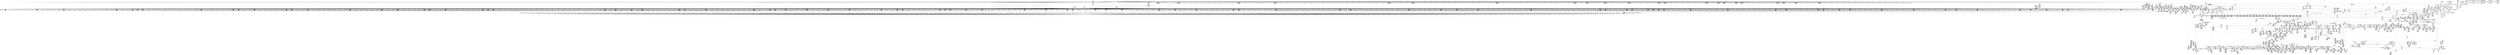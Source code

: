 digraph {
	CE0x456dc80 [shape=record,shape=Mrecord,label="{CE0x456dc80|80:_i64,_:_CRE_449,450_}"]
	CE0x44e2a60 [shape=record,shape=Mrecord,label="{CE0x44e2a60|i64*_getelementptr_inbounds_(_2_x_i64_,_2_x_i64_*___llvm_gcov_ctr61,_i64_0,_i64_0)|*Constant*|*SummSource*}"]
	CE0x45410e0 [shape=record,shape=Mrecord,label="{CE0x45410e0|0:_i16,_4:_i32,_8:_i16,_40:_%struct.super_block*,_72:_i32,_:_SCMRE_561,562_}"]
	CE0x44ffea0 [shape=record,shape=Mrecord,label="{CE0x44ffea0|mediated_filesystem:tmp|*SummSink*}"]
	CE0x455b940 [shape=record,shape=Mrecord,label="{CE0x455b940|mediated_filesystem:entry|*SummSink*}"]
	CE0x45b33e0 [shape=record,shape=Mrecord,label="{CE0x45b33e0|i8_1|*Constant*|*SummSource*}"]
	CE0x4650490 [shape=record,shape=Mrecord,label="{CE0x4650490|aa_cred_profile:tmp15|security/apparmor/include/context.h,100}"]
	CE0x44f04f0 [shape=record,shape=Mrecord,label="{CE0x44f04f0|72:_%struct.hlist_bl_node**,_80:_%struct.dentry*,_104:_%struct.inode*,_:_CRE_72,80_|*MultipleSource*|Function::common_perm_rm&Arg::dentry::|Function::apparmor_path_rmdir&Arg::dentry::|security/apparmor/lsm.c,226}"]
	CE0x4530c40 [shape=record,shape=Mrecord,label="{CE0x4530c40|0:_i16,_4:_i32,_8:_i16,_40:_%struct.super_block*,_72:_i32,_:_SCMRE_200,201_}"]
	CE0x45c7e80 [shape=record,shape=Mrecord,label="{CE0x45c7e80|aa_path_perm:profile|Function::aa_path_perm&Arg::profile::}"]
	CE0x44fe650 [shape=record,shape=Mrecord,label="{CE0x44fe650|72:_%struct.hlist_bl_node**,_80:_%struct.dentry*,_104:_%struct.inode*,_:_CRE_152,153_}"]
	CE0x463efc0 [shape=record,shape=Mrecord,label="{CE0x463efc0|44:_i32,_48:_i16,_128:_i8*,_:_SCMRE_152,160_|*MultipleSource*|Function::aa_cred_profile&Arg::cred::|security/apparmor/include/context.h,99|security/apparmor/include/context.h,138}"]
	CE0x45a98e0 [shape=record,shape=Mrecord,label="{CE0x45a98e0|common_perm:entry}"]
	CE0x4618310 [shape=record,shape=Mrecord,label="{CE0x4618310|__aa_current_profile:do.body|*SummSource*}"]
	CE0x4553f40 [shape=record,shape=Mrecord,label="{CE0x4553f40|0:_i16,_4:_i32,_8:_i16,_40:_%struct.super_block*,_72:_i32,_:_SCMRE_931,932_}"]
	CE0x463ed80 [shape=record,shape=Mrecord,label="{CE0x463ed80|44:_i32,_48:_i16,_128:_i8*,_:_SCMRE_144,152_|*MultipleSource*|Function::aa_cred_profile&Arg::cred::|security/apparmor/include/context.h,99|security/apparmor/include/context.h,138}"]
	CE0x455b150 [shape=record,shape=Mrecord,label="{CE0x455b150|GLOBAL:mediated_filesystem|*Constant*}"]
	CE0x44fe380 [shape=record,shape=Mrecord,label="{CE0x44fe380|72:_%struct.hlist_bl_node**,_80:_%struct.dentry*,_104:_%struct.inode*,_:_CRE_150,151_}"]
	CE0x454dc20 [shape=record,shape=Mrecord,label="{CE0x454dc20|0:_i16,_4:_i32,_8:_i16,_40:_%struct.super_block*,_72:_i32,_:_SCMRE_870,871_}"]
	CE0x45789b0 [shape=record,shape=Mrecord,label="{CE0x45789b0|80:_i64,_:_CRE_1259,1260_}"]
	CE0x45be410 [shape=record,shape=Mrecord,label="{CE0x45be410|common_perm_dir_dentry:dentry|Function::common_perm_dir_dentry&Arg::dentry::|*SummSource*}"]
	CE0x452e880 [shape=record,shape=Mrecord,label="{CE0x452e880|0:_i16,_4:_i32,_8:_i16,_40:_%struct.super_block*,_72:_i32,_:_SCMRE_178,179_}"]
	CE0x44eecb0 [shape=record,shape=Mrecord,label="{CE0x44eecb0|apparmor_path_rmdir:call|security/apparmor/lsm.c,273|*SummSource*}"]
	CE0x453d3b0 [shape=record,shape=Mrecord,label="{CE0x453d3b0|0:_i16,_4:_i32,_8:_i16,_40:_%struct.super_block*,_72:_i32,_:_SCMRE_476,477_}"]
	CE0x4649cd0 [shape=record,shape=Mrecord,label="{CE0x4649cd0|i64*_getelementptr_inbounds_(_16_x_i64_,_16_x_i64_*___llvm_gcov_ctr46,_i64_0,_i64_12)|*Constant*|*SummSource*}"]
	CE0x4569f10 [shape=record,shape=Mrecord,label="{CE0x4569f10|80:_i64,_:_CRE_384,388_}"]
	CE0x45b8950 [shape=record,shape=Mrecord,label="{CE0x45b8950|mediated_filesystem:tobool|security/apparmor/include/apparmor.h,117|*SummSink*}"]
	CE0x4532ec0 [shape=record,shape=Mrecord,label="{CE0x4532ec0|0:_i16,_4:_i32,_8:_i16,_40:_%struct.super_block*,_72:_i32,_:_SCMRE_245,246_}"]
	CE0x4579340 [shape=record,shape=Mrecord,label="{CE0x4579340|80:_i64,_:_CRE_1268,1269_}"]
	CE0x45ade20 [shape=record,shape=Mrecord,label="{CE0x45ade20|i64*_getelementptr_inbounds_(_5_x_i64_,_5_x_i64_*___llvm_gcov_ctr57,_i64_0,_i64_3)|*Constant*|*SummSink*}"]
	CE0x45716f0 [shape=record,shape=Mrecord,label="{CE0x45716f0|80:_i64,_:_CRE_589,590_}"]
	CE0x453bc70 [shape=record,shape=Mrecord,label="{CE0x453bc70|0:_i16,_4:_i32,_8:_i16,_40:_%struct.super_block*,_72:_i32,_:_SCMRE_424,432_|*MultipleSource*|security/apparmor/lsm.c,227|security/apparmor/lsm.c, 227|*LoadInst*|security/apparmor/lsm.c,226}"]
	CE0x4536de0 [shape=record,shape=Mrecord,label="{CE0x4536de0|0:_i16,_4:_i32,_8:_i16,_40:_%struct.super_block*,_72:_i32,_:_SCMRE_284,285_}"]
	CE0x44e9e00 [shape=record,shape=Mrecord,label="{CE0x44e9e00|apparmor_path_rmdir:tmp2|*SummSource*}"]
	CE0x4540c00 [shape=record,shape=Mrecord,label="{CE0x4540c00|0:_i16,_4:_i32,_8:_i16,_40:_%struct.super_block*,_72:_i32,_:_SCMRE_558,559_}"]
	CE0x45d4310 [shape=record,shape=Mrecord,label="{CE0x45d4310|__aa_current_profile:tmp12|security/apparmor/include/context.h,138|*SummSink*}"]
	CE0x452c9a0 [shape=record,shape=Mrecord,label="{CE0x452c9a0|0:_i16,_4:_i32,_8:_i16,_40:_%struct.super_block*,_72:_i32,_:_SCMRE_159,160_}"]
	CE0x4651bd0 [shape=record,shape=Mrecord,label="{CE0x4651bd0|i64*_getelementptr_inbounds_(_16_x_i64_,_16_x_i64_*___llvm_gcov_ctr46,_i64_0,_i64_7)|*Constant*|*SummSource*}"]
	CE0x452c4c0 [shape=record,shape=Mrecord,label="{CE0x452c4c0|0:_i16,_4:_i32,_8:_i16,_40:_%struct.super_block*,_72:_i32,_:_SCMRE_156,157_}"]
	CE0x4662a40 [shape=record,shape=Mrecord,label="{CE0x4662a40|aa_cred_profile:conv|security/apparmor/include/context.h,100|*SummSink*}"]
	CE0x4540200 [shape=record,shape=Mrecord,label="{CE0x4540200|0:_i16,_4:_i32,_8:_i16,_40:_%struct.super_block*,_72:_i32,_:_SCMRE_552,553_}"]
	CE0x45c9a40 [shape=record,shape=Mrecord,label="{CE0x45c9a40|_ret_i32_%call17,_!dbg_!15526|security/apparmor/file.c,307|*SummSink*}"]
	CE0x46400e0 [shape=record,shape=Mrecord,label="{CE0x46400e0|aa_cred_profile:lnot2|security/apparmor/include/context.h,100}"]
	CE0x45d0680 [shape=record,shape=Mrecord,label="{CE0x45d0680|__aa_current_profile:tobool|security/apparmor/include/context.h,138|*SummSource*}"]
	CE0x44e9c20 [shape=record,shape=Mrecord,label="{CE0x44e9c20|common_perm_rm:tmp10|security/apparmor/lsm.c,229|*SummSink*}"]
	CE0x45d1bb0 [shape=record,shape=Mrecord,label="{CE0x45d1bb0|aa_cred_profile:tmp10|security/apparmor/include/context.h,100|*SummSink*}"]
	CE0x45cc380 [shape=record,shape=Mrecord,label="{CE0x45cc380|__aa_current_profile:tmp9|security/apparmor/include/context.h,138|*SummSource*}"]
	CE0x4521900 [shape=record,shape=Mrecord,label="{CE0x4521900|common_perm:if.then}"]
	CE0x458c290 [shape=record,shape=Mrecord,label="{CE0x458c290|common_perm_rm:tobool1|security/apparmor/lsm.c,229|*SummSink*}"]
	CE0x464a590 [shape=record,shape=Mrecord,label="{CE0x464a590|aa_cred_profile:tmp26|security/apparmor/include/context.h,100|*SummSink*}"]
	CE0x464d700 [shape=record,shape=Mrecord,label="{CE0x464d700|44:_i32,_48:_i16,_128:_i8*,_:_SCMRE_36,40_|*MultipleSource*|Function::aa_cred_profile&Arg::cred::|security/apparmor/include/context.h,99|security/apparmor/include/context.h,138}"]
	CE0x4537e20 [shape=record,shape=Mrecord,label="{CE0x4537e20|0:_i16,_4:_i32,_8:_i16,_40:_%struct.super_block*,_72:_i32,_:_SCMRE_294,295_}"]
	CE0x456c0e0 [shape=record,shape=Mrecord,label="{CE0x456c0e0|80:_i64,_:_CRE_423,424_}"]
	CE0x457c860 [shape=record,shape=Mrecord,label="{CE0x457c860|80:_i64,_:_CRE_1339,1340_}"]
	CE0x45478a0 [shape=record,shape=Mrecord,label="{CE0x45478a0|0:_i16,_4:_i32,_8:_i16,_40:_%struct.super_block*,_72:_i32,_:_SCMRE_615,616_}"]
	CE0x44f3b10 [shape=record,shape=Mrecord,label="{CE0x44f3b10|_call_void_mcount()_#2|*SummSource*}"]
	CE0x45a9a40 [shape=record,shape=Mrecord,label="{CE0x45a9a40|common_perm:entry|*SummSource*}"]
	CE0x45b9cd0 [shape=record,shape=Mrecord,label="{CE0x45b9cd0|common_perm:mask|Function::common_perm&Arg::mask::}"]
	CE0x452dd20 [shape=record,shape=Mrecord,label="{CE0x452dd20|0:_i16,_4:_i32,_8:_i16,_40:_%struct.super_block*,_72:_i32,_:_SCMRE_171,172_}"]
	CE0x456cc90 [shape=record,shape=Mrecord,label="{CE0x456cc90|80:_i64,_:_CRE_434,435_}"]
	CE0x44ec7b0 [shape=record,shape=Mrecord,label="{CE0x44ec7b0|72:_%struct.hlist_bl_node**,_80:_%struct.dentry*,_104:_%struct.inode*,_:_CRE_24,40_|*MultipleSource*|Function::common_perm_rm&Arg::dentry::|Function::apparmor_path_rmdir&Arg::dentry::|security/apparmor/lsm.c,226}"]
	CE0x44ff6c0 [shape=record,shape=Mrecord,label="{CE0x44ff6c0|72:_%struct.hlist_bl_node**,_80:_%struct.dentry*,_104:_%struct.inode*,_:_CRE_92,93_}"]
	CE0x45372c0 [shape=record,shape=Mrecord,label="{CE0x45372c0|0:_i16,_4:_i32,_8:_i16,_40:_%struct.super_block*,_72:_i32,_:_SCMRE_287,288_}"]
	CE0x45d6100 [shape=record,shape=Mrecord,label="{CE0x45d6100|GLOBAL:current_task|Global_var:current_task}"]
	CE0x453ad10 [shape=record,shape=Mrecord,label="{CE0x453ad10|0:_i16,_4:_i32,_8:_i16,_40:_%struct.super_block*,_72:_i32,_:_SCMRE_376,384_|*MultipleSource*|security/apparmor/lsm.c,227|security/apparmor/lsm.c, 227|*LoadInst*|security/apparmor/lsm.c,226}"]
	CE0x454fca0 [shape=record,shape=Mrecord,label="{CE0x454fca0|0:_i16,_4:_i32,_8:_i16,_40:_%struct.super_block*,_72:_i32,_:_SCMRE_890,891_}"]
	CE0x463d700 [shape=record,shape=Mrecord,label="{CE0x463d700|aa_cred_profile:entry|*SummSink*}"]
	CE0x45bd840 [shape=record,shape=Mrecord,label="{CE0x45bd840|common_perm_dir_dentry:entry}"]
	CE0x450fc40 [shape=record,shape=Mrecord,label="{CE0x450fc40|72:_%struct.hlist_bl_node**,_80:_%struct.dentry*,_104:_%struct.inode*,_:_CRE_313,314_}"]
	CE0x45344f0 [shape=record,shape=Mrecord,label="{CE0x45344f0|0:_i16,_4:_i32,_8:_i16,_40:_%struct.super_block*,_72:_i32,_:_SCMRE_259,260_}"]
	CE0x45a92a0 [shape=record,shape=Mrecord,label="{CE0x45a92a0|common_perm_dir_dentry:call|security/apparmor/lsm.c,191|*SummSink*}"]
	CE0x4640f90 [shape=record,shape=Mrecord,label="{CE0x4640f90|i64*_getelementptr_inbounds_(_2_x_i64_,_2_x_i64_*___llvm_gcov_ctr112,_i64_0,_i64_0)|*Constant*|*SummSink*}"]
	CE0x4583510 [shape=record,shape=Mrecord,label="{CE0x4583510|80:_i64,_:_CRE_1641,1642_}"]
	CE0x45081b0 [shape=record,shape=Mrecord,label="{CE0x45081b0|__aa_current_profile:tmp10|security/apparmor/include/context.h,138|*SummSource*}"]
	CE0x4524d50 [shape=record,shape=Mrecord,label="{CE0x4524d50|common_perm:call|security/apparmor/lsm.c,168}"]
	CE0x45aad80 [shape=record,shape=Mrecord,label="{CE0x45aad80|common_perm:cmp|security/apparmor/lsm.c,169}"]
	CE0x45cf110 [shape=record,shape=Mrecord,label="{CE0x45cf110|__aa_current_profile:tmp3}"]
	CE0x4653bc0 [shape=record,shape=Mrecord,label="{CE0x4653bc0|aa_cred_profile:tmp6|security/apparmor/include/context.h,100|*SummSource*}"]
	CE0x45bdc90 [shape=record,shape=Mrecord,label="{CE0x45bdc90|common_perm_dir_dentry:op|Function::common_perm_dir_dentry&Arg::op::}"]
	CE0x4649180 [shape=record,shape=Mrecord,label="{CE0x4649180|aa_cred_profile:tmp24|security/apparmor/include/context.h,100|*SummSink*}"]
	CE0x457d1f0 [shape=record,shape=Mrecord,label="{CE0x457d1f0|80:_i64,_:_CRE_1348,1349_}"]
	CE0x456a320 [shape=record,shape=Mrecord,label="{CE0x456a320|80:_i64,_:_CRE_395,396_}"]
	CE0x45753b0 [shape=record,shape=Mrecord,label="{CE0x45753b0|80:_i64,_:_CRE_1208,1209_}"]
	CE0x45150f0 [shape=record,shape=Mrecord,label="{CE0x45150f0|common_perm_rm:if.end|*SummSink*}"]
	CE0x459f170 [shape=record,shape=Mrecord,label="{CE0x459f170|GLOBAL:aa_cred_profile|*Constant*}"]
	CE0x45b4300 [shape=record,shape=Mrecord,label="{CE0x45b4300|common_perm_rm:i_uid|security/apparmor/lsm.c,232|*SummSource*}"]
	CE0x455f4d0 [shape=record,shape=Mrecord,label="{CE0x455f4d0|common_perm_rm:tmp21|security/apparmor/lsm.c,232}"]
	CE0x44f5610 [shape=record,shape=Mrecord,label="{CE0x44f5610|i64*_getelementptr_inbounds_(_2_x_i64_,_2_x_i64_*___llvm_gcov_ctr61,_i64_0,_i64_0)|*Constant*}"]
	CE0x45648c0 [shape=record,shape=Mrecord,label="{CE0x45648c0|common_perm_rm:tobool|security/apparmor/lsm.c,229|*SummSink*}"]
	CE0x4579780 [shape=record,shape=Mrecord,label="{CE0x4579780|80:_i64,_:_CRE_1272,1273_}"]
	CE0x45b57f0 [shape=record,shape=Mrecord,label="{CE0x45b57f0|i64_4|*Constant*}"]
	CE0x4511b50 [shape=record,shape=Mrecord,label="{CE0x4511b50|common_perm_rm:cond|security/apparmor/lsm.c, 227|*SummSource*}"]
	CE0x452c1e0 [shape=record,shape=Mrecord,label="{CE0x452c1e0|0:_i16,_4:_i32,_8:_i16,_40:_%struct.super_block*,_72:_i32,_:_SCMRE_4,8_|*MultipleSource*|security/apparmor/lsm.c,227|security/apparmor/lsm.c, 227|*LoadInst*|security/apparmor/lsm.c,226}"]
	CE0x45a8b00 [shape=record,shape=Mrecord,label="{CE0x45a8b00|common_perm_dir_dentry:call|security/apparmor/lsm.c,191}"]
	CE0x4660130 [shape=record,shape=Mrecord,label="{CE0x4660130|aa_cred_profile:tmp23|security/apparmor/include/context.h,100|*SummSink*}"]
	CE0x454f620 [shape=record,shape=Mrecord,label="{CE0x454f620|0:_i16,_4:_i32,_8:_i16,_40:_%struct.super_block*,_72:_i32,_:_SCMRE_886,887_}"]
	CE0x45622b0 [shape=record,shape=Mrecord,label="{CE0x45622b0|common_perm_rm:tmp19|security/apparmor/lsm.c,232|*SummSource*}"]
	CE0x45657b0 [shape=record,shape=Mrecord,label="{CE0x45657b0|common_perm_rm:tmp6|security/apparmor/lsm.c,229}"]
	CE0x45c3290 [shape=record,shape=Mrecord,label="{CE0x45c3290|i64*_getelementptr_inbounds_(_5_x_i64_,_5_x_i64_*___llvm_gcov_ctr57,_i64_0,_i64_0)|*Constant*}"]
	CE0x45d4470 [shape=record,shape=Mrecord,label="{CE0x45d4470|get_current:tmp1}"]
	CE0x45204a0 [shape=record,shape=Mrecord,label="{CE0x45204a0|0:_%struct.vfsmount*,_8:_%struct.dentry*,_:_SCMRE_0,8_|*MultipleSource*|security/apparmor/lsm.c, 189|security/apparmor/lsm.c,189}"]
	CE0x457ea60 [shape=record,shape=Mrecord,label="{CE0x457ea60|80:_i64,_:_CRE_1371,1372_}"]
	CE0x45757c0 [shape=record,shape=Mrecord,label="{CE0x45757c0|80:_i64,_:_CRE_1212,1213_}"]
	CE0x452b580 [shape=record,shape=Mrecord,label="{CE0x452b580|0:_i16,_4:_i32,_8:_i16,_40:_%struct.super_block*,_72:_i32,_:_SCMRE_120,128_|*MultipleSource*|security/apparmor/lsm.c,227|security/apparmor/lsm.c, 227|*LoadInst*|security/apparmor/lsm.c,226}"]
	CE0x456e720 [shape=record,shape=Mrecord,label="{CE0x456e720|80:_i64,_:_CRE_459,460_}"]
	CE0x45d1b40 [shape=record,shape=Mrecord,label="{CE0x45d1b40|aa_cred_profile:tmp10|security/apparmor/include/context.h,100|*SummSource*}"]
	CE0x4515000 [shape=record,shape=Mrecord,label="{CE0x4515000|common_perm_rm:if.end|*SummSource*}"]
	CE0x4500540 [shape=record,shape=Mrecord,label="{CE0x4500540|common_perm_dir_dentry:tmp|*SummSource*}"]
	CE0x4573f50 [shape=record,shape=Mrecord,label="{CE0x4573f50|80:_i64,_:_CRE_627,628_}"]
	CE0x450a9b0 [shape=record,shape=Mrecord,label="{CE0x450a9b0|72:_%struct.hlist_bl_node**,_80:_%struct.dentry*,_104:_%struct.inode*,_:_CRE_200,201_}"]
	CE0x4586180 [shape=record,shape=Mrecord,label="{CE0x4586180|80:_i64,_:_CRE_1683,1684_}"]
	CE0x45a8860 [shape=record,shape=Mrecord,label="{CE0x45a8860|common_perm_rm:tmp23|security/apparmor/lsm.c,233|*SummSink*}"]
	CE0x45358c0 [shape=record,shape=Mrecord,label="{CE0x45358c0|0:_i16,_4:_i32,_8:_i16,_40:_%struct.super_block*,_72:_i32,_:_SCMRE_271,272_}"]
	CE0x4567a60 [shape=record,shape=Mrecord,label="{CE0x4567a60|80:_i64,_:_CRE_112,120_}"]
	CE0x45b47d0 [shape=record,shape=Mrecord,label="{CE0x45b47d0|common_perm_rm:i_mode|security/apparmor/lsm.c,233|*SummSink*}"]
	CE0x450ecc0 [shape=record,shape=Mrecord,label="{CE0x450ecc0|72:_%struct.hlist_bl_node**,_80:_%struct.dentry*,_104:_%struct.inode*,_:_CRE_305,306_}"]
	CE0x44e9710 [shape=record,shape=Mrecord,label="{CE0x44e9710|COLLAPSED:_GCMRE___llvm_gcov_ctr61_internal_global_2_x_i64_zeroinitializer:_elem_0:default:}"]
	CE0x459e320 [shape=record,shape=Mrecord,label="{CE0x459e320|__aa_current_profile:cred|security/apparmor/include/context.h,138|*SummSink*}"]
	CE0x459e250 [shape=record,shape=Mrecord,label="{CE0x459e250|__aa_current_profile:cred|security/apparmor/include/context.h,138|*SummSource*}"]
	CE0x457aee0 [shape=record,shape=Mrecord,label="{CE0x457aee0|80:_i64,_:_CRE_1315,1316_}"]
	CE0x461a8d0 [shape=record,shape=Mrecord,label="{CE0x461a8d0|i32_22|*Constant*|*SummSource*}"]
	CE0x45098d0 [shape=record,shape=Mrecord,label="{CE0x45098d0|72:_%struct.hlist_bl_node**,_80:_%struct.dentry*,_104:_%struct.inode*,_:_CRE_190,191_}"]
	CE0x464f030 [shape=record,shape=Mrecord,label="{CE0x464f030|%struct.aa_profile*_null|*Constant*|*SummSource*}"]
	CE0x4566f80 [shape=record,shape=Mrecord,label="{CE0x4566f80|80:_i64,_:_CRE_20,21_}"]
	CE0x4588380 [shape=record,shape=Mrecord,label="{CE0x4588380|80:_i64,_:_CRE_1877,1878_}"]
	CE0x4543300 [shape=record,shape=Mrecord,label="{CE0x4543300|0:_i16,_4:_i32,_8:_i16,_40:_%struct.super_block*,_72:_i32,_:_SCMRE_582,583_}"]
	CE0x4545b10 [shape=record,shape=Mrecord,label="{CE0x4545b10|80:_i64,_:_CRE_1620,1621_}"]
	CE0x4578790 [shape=record,shape=Mrecord,label="{CE0x4578790|80:_i64,_:_CRE_1257,1258_}"]
	CE0x461c7b0 [shape=record,shape=Mrecord,label="{CE0x461c7b0|__aa_current_profile:tmp14|security/apparmor/include/context.h,138}"]
	CE0x45ca820 [shape=record,shape=Mrecord,label="{CE0x45ca820|i64*_getelementptr_inbounds_(_11_x_i64_,_11_x_i64_*___llvm_gcov_ctr58,_i64_0,_i64_1)|*Constant*|*SummSource*}"]
	"CONST[source:0(mediator),value:2(dynamic)][purpose:{object}]"
	CE0x455e0e0 [shape=record,shape=Mrecord,label="{CE0x455e0e0|common_perm_rm:tmp15|security/apparmor/lsm.c,229|*SummSink*}"]
	CE0x450a140 [shape=record,shape=Mrecord,label="{CE0x450a140|72:_%struct.hlist_bl_node**,_80:_%struct.dentry*,_104:_%struct.inode*,_:_CRE_195,196_}"]
	CE0x4578ac0 [shape=record,shape=Mrecord,label="{CE0x4578ac0|80:_i64,_:_CRE_1260,1261_}"]
	CE0x464ada0 [shape=record,shape=Mrecord,label="{CE0x464ada0|i64*_getelementptr_inbounds_(_16_x_i64_,_16_x_i64_*___llvm_gcov_ctr46,_i64_0,_i64_13)|*Constant*}"]
	CE0x4522f40 [shape=record,shape=Mrecord,label="{CE0x4522f40|i64*_getelementptr_inbounds_(_5_x_i64_,_5_x_i64_*___llvm_gcov_ctr57,_i64_0,_i64_0)|*Constant*|*SummSink*}"]
	CE0x454aae0 [shape=record,shape=Mrecord,label="{CE0x454aae0|0:_i16,_4:_i32,_8:_i16,_40:_%struct.super_block*,_72:_i32,_:_SCMRE_736,740_|*MultipleSource*|security/apparmor/lsm.c,227|security/apparmor/lsm.c, 227|*LoadInst*|security/apparmor/lsm.c,226}"]
	CE0x456a430 [shape=record,shape=Mrecord,label="{CE0x456a430|80:_i64,_:_CRE_396,397_}"]
	"CONST[source:1(input),value:2(dynamic)][purpose:{object}][SrcIdx:2]"
	CE0x45ba9c0 [shape=record,shape=Mrecord,label="{CE0x45ba9c0|_ret_i32_%error.0,_!dbg_!15483|security/apparmor/lsm.c,172|*SummSink*}"]
	CE0x45ad2d0 [shape=record,shape=Mrecord,label="{CE0x45ad2d0|common_perm:tmp5|security/apparmor/lsm.c,169|*SummSink*}"]
	CE0x4587b30 [shape=record,shape=Mrecord,label="{CE0x4587b30|80:_i64,_:_CRE_1848,1856_}"]
	CE0x4646910 [shape=record,shape=Mrecord,label="{CE0x4646910|aa_cred_profile:bb|*SummSource*}"]
	CE0x4576590 [shape=record,shape=Mrecord,label="{CE0x4576590|80:_i64,_:_CRE_1225,1226_}"]
	CE0x45725d0 [shape=record,shape=Mrecord,label="{CE0x45725d0|80:_i64,_:_CRE_603,604_}"]
	CE0x450fa90 [shape=record,shape=Mrecord,label="{CE0x450fa90|72:_%struct.hlist_bl_node**,_80:_%struct.dentry*,_104:_%struct.inode*,_:_CRE_312,313_}"]
	CE0x4579ab0 [shape=record,shape=Mrecord,label="{CE0x4579ab0|80:_i64,_:_CRE_1275,1276_}"]
	CE0x453e470 [shape=record,shape=Mrecord,label="{CE0x453e470|0:_i16,_4:_i32,_8:_i16,_40:_%struct.super_block*,_72:_i32,_:_SCMRE_487,488_}"]
	CE0x458c860 [shape=record,shape=Mrecord,label="{CE0x458c860|i64_4|*Constant*|*SummSource*}"]
	CE0x461a1b0 [shape=record,shape=Mrecord,label="{CE0x461a1b0|aa_cred_profile:security|security/apparmor/include/context.h,99}"]
	CE0x4536c40 [shape=record,shape=Mrecord,label="{CE0x4536c40|0:_i16,_4:_i32,_8:_i16,_40:_%struct.super_block*,_72:_i32,_:_SCMRE_283,284_}"]
	CE0x45104b0 [shape=record,shape=Mrecord,label="{CE0x45104b0|72:_%struct.hlist_bl_node**,_80:_%struct.dentry*,_104:_%struct.inode*,_:_CRE_318,319_}"]
	CE0x45733a0 [shape=record,shape=Mrecord,label="{CE0x45733a0|80:_i64,_:_CRE_616,617_}"]
	CE0x4509c30 [shape=record,shape=Mrecord,label="{CE0x4509c30|72:_%struct.hlist_bl_node**,_80:_%struct.dentry*,_104:_%struct.inode*,_:_CRE_192,193_}"]
	CE0x45715e0 [shape=record,shape=Mrecord,label="{CE0x45715e0|80:_i64,_:_CRE_588,589_}"]
	CE0x464abe0 [shape=record,shape=Mrecord,label="{CE0x464abe0|aa_cred_profile:tmp27|security/apparmor/include/context.h,100|*SummSink*}"]
	CE0x45845e0 [shape=record,shape=Mrecord,label="{CE0x45845e0|80:_i64,_:_CRE_1657,1658_}"]
	CE0x4541900 [shape=record,shape=Mrecord,label="{CE0x4541900|0:_i16,_4:_i32,_8:_i16,_40:_%struct.super_block*,_72:_i32,_:_SCMRE_566,567_}"]
	CE0x457abb0 [shape=record,shape=Mrecord,label="{CE0x457abb0|80:_i64,_:_CRE_1312,1313_}"]
	CE0x45af4a0 [shape=record,shape=Mrecord,label="{CE0x45af4a0|get_current:tmp1|*SummSink*}"]
	CE0x45835f0 [shape=record,shape=Mrecord,label="{CE0x45835f0|80:_i64,_:_CRE_1642,1643_}"]
	CE0x44ea850 [shape=record,shape=Mrecord,label="{CE0x44ea850|i32_1|*Constant*}"]
	CE0x453e2d0 [shape=record,shape=Mrecord,label="{CE0x453e2d0|0:_i16,_4:_i32,_8:_i16,_40:_%struct.super_block*,_72:_i32,_:_SCMRE_486,487_}"]
	CE0x4567660 [shape=record,shape=Mrecord,label="{CE0x4567660|80:_i64,_:_CRE_80,88_}"]
	CE0x4512ec0 [shape=record,shape=Mrecord,label="{CE0x4512ec0|common_perm_dir_dentry:tmp}"]
	CE0x4560d60 [shape=record,shape=Mrecord,label="{CE0x4560d60|mediated_filesystem:and|security/apparmor/include/apparmor.h,117|*SummSource*}"]
	CE0x45d2910 [shape=record,shape=Mrecord,label="{CE0x45d2910|0:_%struct.aa_profile*,_:_CMRE_0,8_|*MultipleSource*|security/apparmor/include/context.h,99|*LoadInst*|security/apparmor/include/context.h,99|security/apparmor/include/context.h,100}"]
	CE0x450e200 [shape=record,shape=Mrecord,label="{CE0x450e200|72:_%struct.hlist_bl_node**,_80:_%struct.dentry*,_104:_%struct.inode*,_:_CRE_272,280_|*MultipleSource*|Function::common_perm_rm&Arg::dentry::|Function::apparmor_path_rmdir&Arg::dentry::|security/apparmor/lsm.c,226}"]
	CE0x4567760 [shape=record,shape=Mrecord,label="{CE0x4567760|80:_i64,_:_CRE_88,96_}"]
	CE0x452ff40 [shape=record,shape=Mrecord,label="{CE0x452ff40|0:_i16,_4:_i32,_8:_i16,_40:_%struct.super_block*,_72:_i32,_:_SCMRE_192,193_}"]
	CE0x457a000 [shape=record,shape=Mrecord,label="{CE0x457a000|80:_i64,_:_CRE_1280,1288_}"]
	CE0x44fe260 [shape=record,shape=Mrecord,label="{CE0x44fe260|72:_%struct.hlist_bl_node**,_80:_%struct.dentry*,_104:_%struct.inode*,_:_CRE_149,150_}"]
	CE0x450f580 [shape=record,shape=Mrecord,label="{CE0x450f580|72:_%struct.hlist_bl_node**,_80:_%struct.dentry*,_104:_%struct.inode*,_:_CRE_308,309_}"]
	CE0x45887c0 [shape=record,shape=Mrecord,label="{CE0x45887c0|80:_i64,_:_CRE_1888,1896_}"]
	CE0x457cec0 [shape=record,shape=Mrecord,label="{CE0x457cec0|80:_i64,_:_CRE_1345,1346_}"]
	CE0x450cb70 [shape=record,shape=Mrecord,label="{CE0x450cb70|72:_%struct.hlist_bl_node**,_80:_%struct.dentry*,_104:_%struct.inode*,_:_CRE_220,221_}"]
	CE0x4540af0 [shape=record,shape=Mrecord,label="{CE0x4540af0|0:_i16,_4:_i32,_8:_i16,_40:_%struct.super_block*,_72:_i32,_:_SCMRE_557,558_}"]
	CE0x4567960 [shape=record,shape=Mrecord,label="{CE0x4567960|80:_i64,_:_CRE_104,112_}"]
	CE0x4543e60 [shape=record,shape=Mrecord,label="{CE0x4543e60|0:_i16,_4:_i32,_8:_i16,_40:_%struct.super_block*,_72:_i32,_:_SCMRE_589,590_}"]
	CE0x44e40b0 [shape=record,shape=Mrecord,label="{CE0x44e40b0|apparmor_path_rmdir:entry}"]
	CE0x459f450 [shape=record,shape=Mrecord,label="{CE0x459f450|aa_cred_profile:entry}"]
	CE0x455ae60 [shape=record,shape=Mrecord,label="{CE0x455ae60|common_perm_rm:call|security/apparmor/lsm.c,229|*SummSource*}"]
	CE0x4505ac0 [shape=record,shape=Mrecord,label="{CE0x4505ac0|72:_%struct.hlist_bl_node**,_80:_%struct.dentry*,_104:_%struct.inode*,_:_CRE_159,160_}"]
	CE0x46628b0 [shape=record,shape=Mrecord,label="{CE0x46628b0|aa_cred_profile:conv|security/apparmor/include/context.h,100|*SummSource*}"]
	CE0x4570d60 [shape=record,shape=Mrecord,label="{CE0x4570d60|80:_i64,_:_CRE_580,581_}"]
	CE0x455e7b0 [shape=record,shape=Mrecord,label="{CE0x455e7b0|i64*_getelementptr_inbounds_(_10_x_i64_,_10_x_i64_*___llvm_gcov_ctr54,_i64_0,_i64_7)|*Constant*}"]
	CE0x4512240 [shape=record,shape=Mrecord,label="{CE0x4512240|aa_cred_profile:tmp4|*LoadInst*|security/apparmor/include/context.h,99|*SummSink*}"]
	CE0x4564e50 [shape=record,shape=Mrecord,label="{CE0x4564e50|common_perm_rm:tmp4|security/apparmor/lsm.c,229|*SummSource*}"]
	CE0x4587090 [shape=record,shape=Mrecord,label="{CE0x4587090|80:_i64,_:_CRE_1768,1776_}"]
	CE0x4574a20 [shape=record,shape=Mrecord,label="{CE0x4574a20|80:_i64,_:_CRE_672,680_}"]
	CE0x4507330 [shape=record,shape=Mrecord,label="{CE0x4507330|0:_i16,_4:_i32,_8:_i16,_40:_%struct.super_block*,_72:_i32,_:_SCMRE_32,40_|*MultipleSource*|security/apparmor/lsm.c,227|security/apparmor/lsm.c, 227|*LoadInst*|security/apparmor/lsm.c,226}"]
	CE0x4142de0 [shape=record,shape=Mrecord,label="{CE0x4142de0|common_perm_rm:entry|*SummSource*}"]
	CE0x4577470 [shape=record,shape=Mrecord,label="{CE0x4577470|80:_i64,_:_CRE_1239,1240_}"]
	CE0x4501370 [shape=record,shape=Mrecord,label="{CE0x4501370|i64*_getelementptr_inbounds_(_10_x_i64_,_10_x_i64_*___llvm_gcov_ctr54,_i64_0,_i64_0)|*Constant*|*SummSource*}"]
	CE0x450a650 [shape=record,shape=Mrecord,label="{CE0x450a650|72:_%struct.hlist_bl_node**,_80:_%struct.dentry*,_104:_%struct.inode*,_:_CRE_198,199_}"]
	CE0x454d740 [shape=record,shape=Mrecord,label="{CE0x454d740|0:_i16,_4:_i32,_8:_i16,_40:_%struct.super_block*,_72:_i32,_:_SCMRE_866,867_}"]
	CE0x45b2810 [shape=record,shape=Mrecord,label="{CE0x45b2810|__aa_current_profile:tmp15|security/apparmor/include/context.h,138}"]
	CE0x46488c0 [shape=record,shape=Mrecord,label="{CE0x46488c0|aa_cred_profile:profile11|security/apparmor/include/context.h,101|*SummSink*}"]
	CE0x4547f20 [shape=record,shape=Mrecord,label="{CE0x4547f20|0:_i16,_4:_i32,_8:_i16,_40:_%struct.super_block*,_72:_i32,_:_SCMRE_619,620_}"]
	CE0x45275f0 [shape=record,shape=Mrecord,label="{CE0x45275f0|0:_i16,_4:_i32,_8:_i16,_40:_%struct.super_block*,_72:_i32,_:_SCMRE_8,12_|*MultipleSource*|security/apparmor/lsm.c,227|security/apparmor/lsm.c, 227|*LoadInst*|security/apparmor/lsm.c,226}"]
	CE0x44ec8b0 [shape=record,shape=Mrecord,label="{CE0x44ec8b0|_ret_i32_%retval.0,_!dbg_!15491|security/apparmor/lsm.c,236|*SummSink*}"]
	CE0x450e760 [shape=record,shape=Mrecord,label="{CE0x450e760|72:_%struct.hlist_bl_node**,_80:_%struct.dentry*,_104:_%struct.inode*,_:_CRE_288,296_|*MultipleSource*|Function::common_perm_rm&Arg::dentry::|Function::apparmor_path_rmdir&Arg::dentry::|security/apparmor/lsm.c,226}"]
	CE0x45c85d0 [shape=record,shape=Mrecord,label="{CE0x45c85d0|aa_path_perm:path|Function::aa_path_perm&Arg::path::|*SummSource*}"]
	CE0x458d460 [shape=record,shape=Mrecord,label="{CE0x458d460|common_perm_rm:tmp9|security/apparmor/lsm.c,229|*SummSink*}"]
	CE0x454ddc0 [shape=record,shape=Mrecord,label="{CE0x454ddc0|0:_i16,_4:_i32,_8:_i16,_40:_%struct.super_block*,_72:_i32,_:_SCMRE_871,872_}"]
	CE0x45d41b0 [shape=record,shape=Mrecord,label="{CE0x45d41b0|__aa_current_profile:tmp12|security/apparmor/include/context.h,138|*SummSource*}"]
	CE0x45c08a0 [shape=record,shape=Mrecord,label="{CE0x45c08a0|_call_void_mcount()_#2|*SummSource*}"]
	CE0x4642920 [shape=record,shape=Mrecord,label="{CE0x4642920|aa_cred_profile:tmp21|security/apparmor/include/context.h,100|*SummSource*}"]
	CE0x456cfc0 [shape=record,shape=Mrecord,label="{CE0x456cfc0|80:_i64,_:_CRE_437,438_}"]
	CE0x4555680 [shape=record,shape=Mrecord,label="{CE0x4555680|0:_i16,_4:_i32,_8:_i16,_40:_%struct.super_block*,_72:_i32,_:_SCMRE_977,978_}"]
	CE0x4544680 [shape=record,shape=Mrecord,label="{CE0x4544680|0:_i16,_4:_i32,_8:_i16,_40:_%struct.super_block*,_72:_i32,_:_SCMRE_594,595_}"]
	CE0x4502320 [shape=record,shape=Mrecord,label="{CE0x4502320|common_perm_rm:if.then|*SummSink*}"]
	CE0x457da70 [shape=record,shape=Mrecord,label="{CE0x457da70|80:_i64,_:_CRE_1356,1357_}"]
	CE0x45629d0 [shape=record,shape=Mrecord,label="{CE0x45629d0|common_perm_rm:tmp20|security/apparmor/lsm.c,232|*SummSource*}"]
	CE0x455bc70 [shape=record,shape=Mrecord,label="{CE0x455bc70|mediated_filesystem:inode|Function::mediated_filesystem&Arg::inode::}"]
	CE0x45c2090 [shape=record,shape=Mrecord,label="{CE0x45c2090|aa_cred_profile:if.end}"]
	CE0x4531f90 [shape=record,shape=Mrecord,label="{CE0x4531f90|0:_i16,_4:_i32,_8:_i16,_40:_%struct.super_block*,_72:_i32,_:_SCMRE_224,232_|*MultipleSource*|security/apparmor/lsm.c,227|security/apparmor/lsm.c, 227|*LoadInst*|security/apparmor/lsm.c,226}"]
	CE0x4528f30 [shape=record,shape=Mrecord,label="{CE0x4528f30|0:_i16,_4:_i32,_8:_i16,_40:_%struct.super_block*,_72:_i32,_:_SCMRE_148,149_}"]
	CE0x4569580 [shape=record,shape=Mrecord,label="{CE0x4569580|80:_i64,_:_CRE_312,320_}"]
	CE0x4520040 [shape=record,shape=Mrecord,label="{CE0x4520040|common_perm_dir_dentry:mnt|security/apparmor/lsm.c,189}"]
	CE0x458d2a0 [shape=record,shape=Mrecord,label="{CE0x458d2a0|mediated_filesystem:tmp4|*LoadInst*|security/apparmor/include/apparmor.h,117|*SummSource*}"]
	CE0x45466c0 [shape=record,shape=Mrecord,label="{CE0x45466c0|80:_i64,_:_CRE_1631,1632_}"]
	CE0x4545920 [shape=record,shape=Mrecord,label="{CE0x4545920|80:_i64,_:_CRE_1618,1619_}"]
	CE0x45aeaf0 [shape=record,shape=Mrecord,label="{CE0x45aeaf0|common_perm:mode|security/apparmor/lsm.c,169|*SummSink*}"]
	CE0x4539ea0 [shape=record,shape=Mrecord,label="{CE0x4539ea0|0:_i16,_4:_i32,_8:_i16,_40:_%struct.super_block*,_72:_i32,_:_SCMRE_328,336_|*MultipleSource*|security/apparmor/lsm.c,227|security/apparmor/lsm.c, 227|*LoadInst*|security/apparmor/lsm.c,226}"]
	CE0x458bce0 [shape=record,shape=Mrecord,label="{CE0x458bce0|i64_3|*Constant*}"]
	CE0x4507ed0 [shape=record,shape=Mrecord,label="{CE0x4507ed0|GLOBAL:__aa_current_profile|*Constant*|*SummSource*}"]
	CE0x459f730 [shape=record,shape=Mrecord,label="{CE0x459f730|GLOBAL:aa_cred_profile|*Constant*|*SummSink*}"]
	CE0x45a90e0 [shape=record,shape=Mrecord,label="{CE0x45a90e0|common_perm_dir_dentry:call|security/apparmor/lsm.c,191|*SummSource*}"]
	CE0x465c970 [shape=record,shape=Mrecord,label="{CE0x465c970|GLOBAL:__llvm_gcov_ctr46|Global_var:__llvm_gcov_ctr46|*SummSource*}"]
	CE0x463e6c0 [shape=record,shape=Mrecord,label="{CE0x463e6c0|i64*_getelementptr_inbounds_(_2_x_i64_,_2_x_i64_*___llvm_gcov_ctr112,_i64_0,_i64_0)|*Constant*}"]
	CE0x452e540 [shape=record,shape=Mrecord,label="{CE0x452e540|0:_i16,_4:_i32,_8:_i16,_40:_%struct.super_block*,_72:_i32,_:_SCMRE_176,177_}"]
	CE0x44ea500 [shape=record,shape=Mrecord,label="{CE0x44ea500|common_perm_rm:dentry|Function::common_perm_rm&Arg::dentry::|*SummSink*}"]
	CE0x4531c80 [shape=record,shape=Mrecord,label="{CE0x4531c80|0:_i16,_4:_i32,_8:_i16,_40:_%struct.super_block*,_72:_i32,_:_SCMRE_216,224_|*MultipleSource*|security/apparmor/lsm.c,227|security/apparmor/lsm.c, 227|*LoadInst*|security/apparmor/lsm.c,226}"]
	CE0x453e130 [shape=record,shape=Mrecord,label="{CE0x453e130|0:_i16,_4:_i32,_8:_i16,_40:_%struct.super_block*,_72:_i32,_:_SCMRE_485,486_}"]
	CE0x456e940 [shape=record,shape=Mrecord,label="{CE0x456e940|80:_i64,_:_CRE_461,462_}"]
	CE0x45c14d0 [shape=record,shape=Mrecord,label="{CE0x45c14d0|mediated_filesystem:s_flags|security/apparmor/include/apparmor.h,117}"]
	CE0x4566580 [shape=record,shape=Mrecord,label="{CE0x4566580|%struct.vfsmount*_null|*Constant*}"]
	CE0x464b450 [shape=record,shape=Mrecord,label="{CE0x464b450|i64*_getelementptr_inbounds_(_16_x_i64_,_16_x_i64_*___llvm_gcov_ctr46,_i64_0,_i64_13)|*Constant*|*SummSink*}"]
	CE0x45cf930 [shape=record,shape=Mrecord,label="{CE0x45cf930|__aa_current_profile:tmp1}"]
	CE0x45c8a70 [shape=record,shape=Mrecord,label="{CE0x45c8a70|aa_path_perm:flags|Function::aa_path_perm&Arg::flags::|*SummSource*}"]
	CE0x45d1f80 [shape=record,shape=Mrecord,label="{CE0x45d1f80|aa_cred_profile:tmp11|security/apparmor/include/context.h,100|*SummSource*}"]
	CE0x456f520 [shape=record,shape=Mrecord,label="{CE0x456f520|80:_i64,_:_CRE_536,540_}"]
	CE0x465c360 [shape=record,shape=Mrecord,label="{CE0x465c360|aa_cred_profile:tobool|security/apparmor/include/context.h,100}"]
	CE0x4589770 [shape=record,shape=Mrecord,label="{CE0x4589770|__aa_current_profile:tmp13|security/apparmor/include/context.h,138|*SummSink*}"]
	CE0x45ae580 [shape=record,shape=Mrecord,label="{CE0x45ae580|__aa_current_profile:tmp2|*SummSink*}"]
	CE0x450c4b0 [shape=record,shape=Mrecord,label="{CE0x450c4b0|72:_%struct.hlist_bl_node**,_80:_%struct.dentry*,_104:_%struct.inode*,_:_CRE_216,217_}"]
	CE0x45c9be0 [shape=record,shape=Mrecord,label="{CE0x45c9be0|i64*_getelementptr_inbounds_(_5_x_i64_,_5_x_i64_*___llvm_gcov_ctr57,_i64_0,_i64_4)|*Constant*}"]
	CE0x45cb510 [shape=record,shape=Mrecord,label="{CE0x45cb510|__aa_current_profile:tobool1|security/apparmor/include/context.h,138|*SummSource*}"]
	CE0x4532860 [shape=record,shape=Mrecord,label="{CE0x4532860|0:_i16,_4:_i32,_8:_i16,_40:_%struct.super_block*,_72:_i32,_:_SCMRE_241,242_}"]
	CE0x4510300 [shape=record,shape=Mrecord,label="{CE0x4510300|72:_%struct.hlist_bl_node**,_80:_%struct.dentry*,_104:_%struct.inode*,_:_CRE_317,318_}"]
	CE0x4574f70 [shape=record,shape=Mrecord,label="{CE0x4574f70|80:_i64,_:_CRE_720,736_}"]
	CE0x457e2f0 [shape=record,shape=Mrecord,label="{CE0x457e2f0|80:_i64,_:_CRE_1364,1365_}"]
	CE0x453a7f0 [shape=record,shape=Mrecord,label="{CE0x453a7f0|0:_i16,_4:_i32,_8:_i16,_40:_%struct.super_block*,_72:_i32,_:_SCMRE_352,360_|*MultipleSource*|security/apparmor/lsm.c,227|security/apparmor/lsm.c, 227|*LoadInst*|security/apparmor/lsm.c,226}"]
	CE0x4663a40 [shape=record,shape=Mrecord,label="{CE0x4663a40|aa_cred_profile:tobool4|security/apparmor/include/context.h,100|*SummSink*}"]
	CE0x45d5720 [shape=record,shape=Mrecord,label="{CE0x45d5720|__aa_current_profile:tobool|security/apparmor/include/context.h,138|*SummSink*}"]
	CE0x45b8ff0 [shape=record,shape=Mrecord,label="{CE0x45b8ff0|mediated_filesystem:lnot|security/apparmor/include/apparmor.h,117}"]
	CE0x45872b0 [shape=record,shape=Mrecord,label="{CE0x45872b0|80:_i64,_:_CRE_1784,1792_}"]
	CE0x4663400 [shape=record,shape=Mrecord,label="{CE0x4663400|aa_cred_profile:expval|security/apparmor/include/context.h,100|*SummSink*}"]
	CE0x45b4e10 [shape=record,shape=Mrecord,label="{CE0x45b4e10|common_perm_rm:tmp24|security/apparmor/lsm.c,236|*SummSink*}"]
	CE0x45d1460 [shape=record,shape=Mrecord,label="{CE0x45d1460|aa_cred_profile:tmp2|*SummSink*}"]
	CE0x46416f0 [shape=record,shape=Mrecord,label="{CE0x46416f0|i64*_getelementptr_inbounds_(_16_x_i64_,_16_x_i64_*___llvm_gcov_ctr46,_i64_0,_i64_0)|*Constant*|*SummSink*}"]
	CE0x45788a0 [shape=record,shape=Mrecord,label="{CE0x45788a0|80:_i64,_:_CRE_1258,1259_}"]
	CE0x4597370 [shape=record,shape=Mrecord,label="{CE0x4597370|_call_void_lockdep_rcu_suspicious(i8*_getelementptr_inbounds_(_36_x_i8_,_36_x_i8_*_.str12,_i32_0,_i32_0),_i32_138,_i8*_getelementptr_inbounds_(_45_x_i8_,_45_x_i8_*_.str14,_i32_0,_i32_0))_#7,_!dbg_!15483|security/apparmor/include/context.h,138|*SummSource*}"]
	CE0x45d1550 [shape=record,shape=Mrecord,label="{CE0x45d1550|aa_cred_profile:tmp3}"]
	CE0x44edce0 [shape=record,shape=Mrecord,label="{CE0x44edce0|apparmor_path_rmdir:tmp1}"]
	CE0x455a6b0 [shape=record,shape=Mrecord,label="{CE0x455a6b0|common_perm_rm:tmp12|security/apparmor/lsm.c,229}"]
	CE0x45734b0 [shape=record,shape=Mrecord,label="{CE0x45734b0|80:_i64,_:_CRE_617,618_}"]
	CE0x45bca40 [shape=record,shape=Mrecord,label="{CE0x45bca40|common_perm_rm:mode|security/apparmor/lsm.c,233|*SummSource*}"]
	CE0x4547d80 [shape=record,shape=Mrecord,label="{CE0x4547d80|0:_i16,_4:_i32,_8:_i16,_40:_%struct.super_block*,_72:_i32,_:_SCMRE_618,619_}"]
	CE0x4563010 [shape=record,shape=Mrecord,label="{CE0x4563010|common_perm_rm:uid|security/apparmor/lsm.c,232|*SummSink*}"]
	CE0x4599b60 [shape=record,shape=Mrecord,label="{CE0x4599b60|__aa_current_profile:tmp17|security/apparmor/include/context.h,138|*SummSource*}"]
	CE0x45d5110 [shape=record,shape=Mrecord,label="{CE0x45d5110|aa_cred_profile:tmp3|*SummSink*}"]
	CE0x4565920 [shape=record,shape=Mrecord,label="{CE0x4565920|common_perm_rm:tmp5|security/apparmor/lsm.c,229}"]
	CE0x457b540 [shape=record,shape=Mrecord,label="{CE0x457b540|80:_i64,_:_CRE_1321,1322_}"]
	CE0x4523d00 [shape=record,shape=Mrecord,label="{CE0x4523d00|common_perm:call|security/apparmor/lsm.c,168|*SummSource*}"]
	CE0x45d3570 [shape=record,shape=Mrecord,label="{CE0x45d3570|__aa_current_profile:if.then|*SummSource*}"]
	CE0x4535a60 [shape=record,shape=Mrecord,label="{CE0x4535a60|0:_i16,_4:_i32,_8:_i16,_40:_%struct.super_block*,_72:_i32,_:_SCMRE_272,273_}"]
	CE0x4579670 [shape=record,shape=Mrecord,label="{CE0x4579670|80:_i64,_:_CRE_1271,1272_}"]
	CE0x455a9e0 [shape=record,shape=Mrecord,label="{CE0x455a9e0|common_perm_rm:tmp12|security/apparmor/lsm.c,229|*SummSink*}"]
	CE0x4538cc0 [shape=record,shape=Mrecord,label="{CE0x4538cc0|0:_i16,_4:_i32,_8:_i16,_40:_%struct.super_block*,_72:_i32,_:_SCMRE_303,304_}"]
	CE0x4528a50 [shape=record,shape=Mrecord,label="{CE0x4528a50|0:_i16,_4:_i32,_8:_i16,_40:_%struct.super_block*,_72:_i32,_:_SCMRE_145,146_}"]
	CE0x450d080 [shape=record,shape=Mrecord,label="{CE0x450d080|72:_%struct.hlist_bl_node**,_80:_%struct.dentry*,_104:_%struct.inode*,_:_CRE_223,224_}"]
	CE0x45480c0 [shape=record,shape=Mrecord,label="{CE0x45480c0|0:_i16,_4:_i32,_8:_i16,_40:_%struct.super_block*,_72:_i32,_:_SCMRE_620,621_}"]
	CE0x4545f50 [shape=record,shape=Mrecord,label="{CE0x4545f50|80:_i64,_:_CRE_1624,1625_}"]
	CE0x4585e50 [shape=record,shape=Mrecord,label="{CE0x4585e50|80:_i64,_:_CRE_1680,1681_}"]
	CE0x457f310 [shape=record,shape=Mrecord,label="{CE0x457f310|80:_i64,_:_CRE_1536,1568_}"]
	CE0x4560590 [shape=record,shape=Mrecord,label="{CE0x4560590|mediated_filesystem:s_flags|security/apparmor/include/apparmor.h,117|*SummSink*}"]
	CE0x45713c0 [shape=record,shape=Mrecord,label="{CE0x45713c0|80:_i64,_:_CRE_586,587_}"]
	CE0x45b81e0 [shape=record,shape=Mrecord,label="{CE0x45b81e0|mediated_filesystem:and|security/apparmor/include/apparmor.h,117|*SummSink*}"]
	CE0x4528240 [shape=record,shape=Mrecord,label="{CE0x4528240|0:_i16,_4:_i32,_8:_i16,_40:_%struct.super_block*,_72:_i32,_:_SCMRE_139,140_}"]
	CE0x4527b20 [shape=record,shape=Mrecord,label="{CE0x4527b20|0:_i16,_4:_i32,_8:_i16,_40:_%struct.super_block*,_72:_i32,_:_SCMRE_136,137_}"]
	CE0x4532af0 [shape=record,shape=Mrecord,label="{CE0x4532af0|0:_i16,_4:_i32,_8:_i16,_40:_%struct.super_block*,_72:_i32,_:_SCMRE_242,243_}"]
	CE0x45d1030 [shape=record,shape=Mrecord,label="{CE0x45d1030|__aa_current_profile:land.lhs.true2|*SummSink*}"]
	CE0x45ad860 [shape=record,shape=Mrecord,label="{CE0x45ad860|i64*_getelementptr_inbounds_(_5_x_i64_,_5_x_i64_*___llvm_gcov_ctr57,_i64_0,_i64_3)|*Constant*}"]
	CE0x461cfb0 [shape=record,shape=Mrecord,label="{CE0x461cfb0|i64*_getelementptr_inbounds_(_16_x_i64_,_16_x_i64_*___llvm_gcov_ctr46,_i64_0,_i64_14)|*Constant*|*SummSource*}"]
	CE0x45699c0 [shape=record,shape=Mrecord,label="{CE0x45699c0|80:_i64,_:_CRE_344,352_}"]
	CE0x4525980 [shape=record,shape=Mrecord,label="{CE0x4525980|i32_1|*Constant*}"]
	CE0x4619d00 [shape=record,shape=Mrecord,label="{CE0x4619d00|GLOBAL:__aa_current_profile.__warned|Global_var:__aa_current_profile.__warned|*SummSource*}"]
	CE0x4547050 [shape=record,shape=Mrecord,label="{CE0x4547050|80:_i64,_:_CRE_1640,1641_}"]
	CE0x459e0d0 [shape=record,shape=Mrecord,label="{CE0x459e0d0|COLLAPSED:_GCRE_current_task_external_global_%struct.task_struct*:_elem_0::|security/apparmor/include/context.h,138}"]
	CE0x4565bf0 [shape=record,shape=Mrecord,label="{CE0x4565bf0|i32_0|*Constant*}"]
	CE0x4576ae0 [shape=record,shape=Mrecord,label="{CE0x4576ae0|80:_i64,_:_CRE_1230,1231_}"]
	CE0x453e610 [shape=record,shape=Mrecord,label="{CE0x453e610|0:_i16,_4:_i32,_8:_i16,_40:_%struct.super_block*,_72:_i32,_:_SCMRE_488,496_|*MultipleSource*|security/apparmor/lsm.c,227|security/apparmor/lsm.c, 227|*LoadInst*|security/apparmor/lsm.c,226}"]
	CE0x4662c00 [shape=record,shape=Mrecord,label="{CE0x4662c00|GLOBAL:llvm.expect.i64|*Constant*}"]
	CE0x4522fe0 [shape=record,shape=Mrecord,label="{CE0x4522fe0|common_perm:tmp}"]
	CE0x45c1d30 [shape=record,shape=Mrecord,label="{CE0x45c1d30|common_perm:tmp|*SummSink*}"]
	CE0x4562e90 [shape=record,shape=Mrecord,label="{CE0x4562e90|common_perm_rm:uid|security/apparmor/lsm.c,232|*SummSource*}"]
	CE0x4617640 [shape=record,shape=Mrecord,label="{CE0x4617640|aa_cred_profile:do.end|*SummSink*}"]
	CE0x4541420 [shape=record,shape=Mrecord,label="{CE0x4541420|0:_i16,_4:_i32,_8:_i16,_40:_%struct.super_block*,_72:_i32,_:_SCMRE_563,564_}"]
	CE0x45201a0 [shape=record,shape=Mrecord,label="{CE0x45201a0|common_perm_dir_dentry:mnt|security/apparmor/lsm.c,189|*SummSink*}"]
	CE0x455ea90 [shape=record,shape=Mrecord,label="{CE0x455ea90|i64*_getelementptr_inbounds_(_10_x_i64_,_10_x_i64_*___llvm_gcov_ctr54,_i64_0,_i64_7)|*Constant*|*SummSource*}"]
	CE0x45b7290 [shape=record,shape=Mrecord,label="{CE0x45b7290|i64*_getelementptr_inbounds_(_11_x_i64_,_11_x_i64_*___llvm_gcov_ctr58,_i64_0,_i64_10)|*Constant*}"]
	CE0x45d05c0 [shape=record,shape=Mrecord,label="{CE0x45d05c0|aa_cred_profile:do.end10|*SummSource*}"]
	CE0x45300e0 [shape=record,shape=Mrecord,label="{CE0x45300e0|0:_i16,_4:_i32,_8:_i16,_40:_%struct.super_block*,_72:_i32,_:_SCMRE_193,194_}"]
	CE0x457d850 [shape=record,shape=Mrecord,label="{CE0x457d850|80:_i64,_:_CRE_1354,1355_}"]
	CE0x44e90e0 [shape=record,shape=Mrecord,label="{CE0x44e90e0|apparmor_path_rmdir:dentry|Function::apparmor_path_rmdir&Arg::dentry::|*SummSource*}"]
	CE0x454f7c0 [shape=record,shape=Mrecord,label="{CE0x454f7c0|0:_i16,_4:_i32,_8:_i16,_40:_%struct.super_block*,_72:_i32,_:_SCMRE_887,888_}"]
	CE0x4562e20 [shape=record,shape=Mrecord,label="{CE0x4562e20|common_perm_rm:uid|security/apparmor/lsm.c,232}"]
	CE0x45454e0 [shape=record,shape=Mrecord,label="{CE0x45454e0|80:_i64,_:_CRE_1600,1604_}"]
	CE0x4571d50 [shape=record,shape=Mrecord,label="{CE0x4571d50|80:_i64,_:_CRE_595,596_}"]
	CE0x461d430 [shape=record,shape=Mrecord,label="{CE0x461d430|aa_cred_profile:tmp8|security/apparmor/include/context.h,100|*SummSink*}"]
	CE0x4652e00 [shape=record,shape=Mrecord,label="{CE0x4652e00|GLOBAL:__llvm_gcov_ctr46|Global_var:__llvm_gcov_ctr46|*SummSink*}"]
	CE0x455e400 [shape=record,shape=Mrecord,label="{CE0x455e400|common_perm_rm:tmp16|security/apparmor/lsm.c,229|*SummSource*}"]
	CE0x4508310 [shape=record,shape=Mrecord,label="{CE0x4508310|__aa_current_profile:tmp10|security/apparmor/include/context.h,138|*SummSink*}"]
	CE0x457e0d0 [shape=record,shape=Mrecord,label="{CE0x457e0d0|80:_i64,_:_CRE_1362,1363_}"]
	CE0x4571f70 [shape=record,shape=Mrecord,label="{CE0x4571f70|80:_i64,_:_CRE_597,598_}"]
	CE0x453d770 [shape=record,shape=Mrecord,label="{CE0x453d770|0:_i16,_4:_i32,_8:_i16,_40:_%struct.super_block*,_72:_i32,_:_SCMRE_479,480_}"]
	CE0x4652780 [shape=record,shape=Mrecord,label="{CE0x4652780|aa_cred_profile:tmp12|security/apparmor/include/context.h,100|*SummSink*}"]
	CE0x45b9870 [shape=record,shape=Mrecord,label="{CE0x45b9870|common_perm:path|Function::common_perm&Arg::path::}"]
	CE0x4540720 [shape=record,shape=Mrecord,label="{CE0x4540720|0:_i16,_4:_i32,_8:_i16,_40:_%struct.super_block*,_72:_i32,_:_SCMRE_554,555_}"]
	CE0x45d5fa0 [shape=record,shape=Mrecord,label="{CE0x45d5fa0|__aa_current_profile:tmp}"]
	CE0x45d3500 [shape=record,shape=Mrecord,label="{CE0x45d3500|__aa_current_profile:if.then}"]
	CE0x45adb70 [shape=record,shape=Mrecord,label="{CE0x45adb70|i64*_getelementptr_inbounds_(_5_x_i64_,_5_x_i64_*___llvm_gcov_ctr57,_i64_0,_i64_3)|*Constant*|*SummSource*}"]
	CE0x453e950 [shape=record,shape=Mrecord,label="{CE0x453e950|0:_i16,_4:_i32,_8:_i16,_40:_%struct.super_block*,_72:_i32,_:_SCMRE_500,504_|*MultipleSource*|security/apparmor/lsm.c,227|security/apparmor/lsm.c, 227|*LoadInst*|security/apparmor/lsm.c,226}"]
	CE0x45662d0 [shape=record,shape=Mrecord,label="{CE0x45662d0|0:_%struct.vfsmount*,_:_CRE_8,16_|*MultipleSource*|Function::common_perm_rm&Arg::dir::|Function::apparmor_path_rmdir&Arg::dir::|security/apparmor/lsm.c,229}"]
	CE0x45697a0 [shape=record,shape=Mrecord,label="{CE0x45697a0|80:_i64,_:_CRE_328,336_}"]
	CE0x4507a50 [shape=record,shape=Mrecord,label="{CE0x4507a50|i64*_getelementptr_inbounds_(_16_x_i64_,_16_x_i64_*___llvm_gcov_ctr46,_i64_0,_i64_1)|*Constant*}"]
	CE0x45698b0 [shape=record,shape=Mrecord,label="{CE0x45698b0|80:_i64,_:_CRE_336,344_}"]
	CE0x44f0dd0 [shape=record,shape=Mrecord,label="{CE0x44f0dd0|72:_%struct.hlist_bl_node**,_80:_%struct.dentry*,_104:_%struct.inode*,_:_CRE_162,163_}"]
	CE0x4568e10 [shape=record,shape=Mrecord,label="{CE0x4568e10|80:_i64,_:_CRE_264,268_}"]
	CE0x4576370 [shape=record,shape=Mrecord,label="{CE0x4576370|80:_i64,_:_CRE_1223,1224_}"]
	CE0x452ab60 [shape=record,shape=Mrecord,label="{CE0x452ab60|0:_i16,_4:_i32,_8:_i16,_40:_%struct.super_block*,_72:_i32,_:_SCMRE_609,610_}"]
	CE0x457d630 [shape=record,shape=Mrecord,label="{CE0x457d630|80:_i64,_:_CRE_1352,1353_}"]
	CE0x45abe50 [shape=record,shape=Mrecord,label="{CE0x45abe50|common_perm:cmp|security/apparmor/lsm.c,169|*SummSink*}"]
	CE0x4588a10 [shape=record,shape=Mrecord,label="{CE0x4588a10|80:_i64,_:_CRE_1904,1920_}"]
	CE0x44e2710 [shape=record,shape=Mrecord,label="{CE0x44e2710|GLOBAL:common_perm_rm|*Constant*}"]
	CE0x45bef00 [shape=record,shape=Mrecord,label="{CE0x45bef00|common_perm_dir_dentry:cond|Function::common_perm_dir_dentry&Arg::cond::|*SummSource*}"]
	CE0x455b440 [shape=record,shape=Mrecord,label="{CE0x455b440|GLOBAL:mediated_filesystem|*Constant*|*SummSource*}"]
	CE0x453ec60 [shape=record,shape=Mrecord,label="{CE0x453ec60|0:_i16,_4:_i32,_8:_i16,_40:_%struct.super_block*,_72:_i32,_:_SCMRE_504,508_|*MultipleSource*|security/apparmor/lsm.c,227|security/apparmor/lsm.c, 227|*LoadInst*|security/apparmor/lsm.c,226}"]
	CE0x45d1880 [shape=record,shape=Mrecord,label="{CE0x45d1880|i64_0|*Constant*}"]
	CE0x4617e80 [shape=record,shape=Mrecord,label="{CE0x4617e80|aa_cred_profile:tobool|security/apparmor/include/context.h,100|*SummSink*}"]
	CE0x465f6b0 [shape=record,shape=Mrecord,label="{CE0x465f6b0|i64*_getelementptr_inbounds_(_16_x_i64_,_16_x_i64_*___llvm_gcov_ctr46,_i64_0,_i64_9)|*Constant*|*SummSource*}"]
	CE0x4541f80 [shape=record,shape=Mrecord,label="{CE0x4541f80|0:_i16,_4:_i32,_8:_i16,_40:_%struct.super_block*,_72:_i32,_:_SCMRE_570,571_}"]
	CE0x4571800 [shape=record,shape=Mrecord,label="{CE0x4571800|80:_i64,_:_CRE_590,591_}"]
	CE0x4501200 [shape=record,shape=Mrecord,label="{CE0x4501200|i64*_getelementptr_inbounds_(_10_x_i64_,_10_x_i64_*___llvm_gcov_ctr54,_i64_0,_i64_0)|*Constant*}"]
	CE0x4545810 [shape=record,shape=Mrecord,label="{CE0x4545810|80:_i64,_:_CRE_1617,1618_}"]
	CE0x4662360 [shape=record,shape=Mrecord,label="{CE0x4662360|aa_cred_profile:lnot.ext|security/apparmor/include/context.h,100|*SummSource*}"]
	CE0x4528040 [shape=record,shape=Mrecord,label="{CE0x4528040|0:_i16,_4:_i32,_8:_i16,_40:_%struct.super_block*,_72:_i32,_:_SCMRE_138,139_}"]
	CE0x4535da0 [shape=record,shape=Mrecord,label="{CE0x4535da0|0:_i16,_4:_i32,_8:_i16,_40:_%struct.super_block*,_72:_i32,_:_SCMRE_274,275_}"]
	CE0x44f2300 [shape=record,shape=Mrecord,label="{CE0x44f2300|mediated_filesystem:tmp2}"]
	CE0x455f220 [shape=record,shape=Mrecord,label="{CE0x455f220|i32_2|*Constant*|*SummSource*}"]
	CE0x45c8ba0 [shape=record,shape=Mrecord,label="{CE0x45c8ba0|aa_path_perm:flags|Function::aa_path_perm&Arg::flags::|*SummSink*}"]
	CE0x45885a0 [shape=record,shape=Mrecord,label="{CE0x45885a0|80:_i64,_:_CRE_1879,1880_}"]
	CE0x45c6eb0 [shape=record,shape=Mrecord,label="{CE0x45c6eb0|common_perm:call1|security/apparmor/lsm.c,170}"]
	CE0x45c9080 [shape=record,shape=Mrecord,label="{CE0x45c9080|aa_path_perm:request|Function::aa_path_perm&Arg::request::|*SummSink*}"]
	CE0x454b7b0 [shape=record,shape=Mrecord,label="{CE0x454b7b0|0:_i16,_4:_i32,_8:_i16,_40:_%struct.super_block*,_72:_i32,_:_SCMRE_776,792_|*MultipleSource*|security/apparmor/lsm.c,227|security/apparmor/lsm.c, 227|*LoadInst*|security/apparmor/lsm.c,226}"]
	CE0x45d4da0 [shape=record,shape=Mrecord,label="{CE0x45d4da0|__aa_current_profile:tmp|*SummSink*}"]
	CE0x4510f00 [shape=record,shape=Mrecord,label="{CE0x4510f00|0:_i16,_4:_i32,_8:_i16,_40:_%struct.super_block*,_72:_i32,_:_SCMRE_76,80_|*MultipleSource*|security/apparmor/lsm.c,227|security/apparmor/lsm.c, 227|*LoadInst*|security/apparmor/lsm.c,226}"]
	CE0x44edc70 [shape=record,shape=Mrecord,label="{CE0x44edc70|apparmor_path_rmdir:tmp1|*SummSink*}"]
	CE0x46467d0 [shape=record,shape=Mrecord,label="{CE0x46467d0|aa_cred_profile:bb}"]
	CE0x450fdf0 [shape=record,shape=Mrecord,label="{CE0x450fdf0|72:_%struct.hlist_bl_node**,_80:_%struct.dentry*,_104:_%struct.inode*,_:_CRE_314,315_}"]
	CE0x45246f0 [shape=record,shape=Mrecord,label="{CE0x45246f0|__aa_current_profile:call|security/apparmor/include/context.h,138|*SummSource*}"]
	CE0x4569470 [shape=record,shape=Mrecord,label="{CE0x4569470|80:_i64,_:_CRE_304,312_}"]
	CE0x452f3e0 [shape=record,shape=Mrecord,label="{CE0x452f3e0|0:_i16,_4:_i32,_8:_i16,_40:_%struct.super_block*,_72:_i32,_:_SCMRE_185,186_}"]
	CE0x4647b50 [shape=record,shape=Mrecord,label="{CE0x4647b50|aa_cred_profile:tmp32|security/apparmor/include/context.h,101|*SummSink*}"]
	CE0x4543640 [shape=record,shape=Mrecord,label="{CE0x4543640|0:_i16,_4:_i32,_8:_i16,_40:_%struct.super_block*,_72:_i32,_:_SCMRE_584,585_}"]
	CE0x456dea0 [shape=record,shape=Mrecord,label="{CE0x456dea0|80:_i64,_:_CRE_451,452_}"]
	CE0x454e780 [shape=record,shape=Mrecord,label="{CE0x454e780|0:_i16,_4:_i32,_8:_i16,_40:_%struct.super_block*,_72:_i32,_:_SCMRE_877,878_}"]
	CE0x457eb70 [shape=record,shape=Mrecord,label="{CE0x457eb70|80:_i64,_:_CRE_1372,1373_}"]
	CE0x4529750 [shape=record,shape=Mrecord,label="{CE0x4529750|0:_i16,_4:_i32,_8:_i16,_40:_%struct.super_block*,_72:_i32,_:_SCMRE_153,154_}"]
	CE0x45b7d70 [shape=record,shape=Mrecord,label="{CE0x45b7d70|__aa_current_profile:tmp19|security/apparmor/include/context.h,138}"]
	CE0x456ec70 [shape=record,shape=Mrecord,label="{CE0x456ec70|80:_i64,_:_CRE_464,472_}"]
	CE0x4536f80 [shape=record,shape=Mrecord,label="{CE0x4536f80|0:_i16,_4:_i32,_8:_i16,_40:_%struct.super_block*,_72:_i32,_:_SCMRE_285,286_}"]
	CE0x45b8cb0 [shape=record,shape=Mrecord,label="{CE0x45b8cb0|i1_true|*Constant*|*SummSink*}"]
	CE0x4556470 [shape=record,shape=Mrecord,label="{CE0x4556470|0:_i16,_4:_i32,_8:_i16,_40:_%struct.super_block*,_72:_i32,_:_SCMRE_992,1000_|*MultipleSource*|security/apparmor/lsm.c,227|security/apparmor/lsm.c, 227|*LoadInst*|security/apparmor/lsm.c,226}"]
	CE0x44f1e10 [shape=record,shape=Mrecord,label="{CE0x44f1e10|aa_cred_profile:tmp1|*SummSource*}"]
	CE0x4597300 [shape=record,shape=Mrecord,label="{CE0x4597300|_call_void_lockdep_rcu_suspicious(i8*_getelementptr_inbounds_(_36_x_i8_,_36_x_i8_*_.str12,_i32_0,_i32_0),_i32_138,_i8*_getelementptr_inbounds_(_45_x_i8_,_45_x_i8_*_.str14,_i32_0,_i32_0))_#7,_!dbg_!15483|security/apparmor/include/context.h,138}"]
	CE0x45c33d0 [shape=record,shape=Mrecord,label="{CE0x45c33d0|i64*_getelementptr_inbounds_(_5_x_i64_,_5_x_i64_*___llvm_gcov_ctr57,_i64_0,_i64_0)|*Constant*|*SummSource*}"]
	CE0x4568f20 [shape=record,shape=Mrecord,label="{CE0x4568f20|80:_i64,_:_CRE_268,272_}"]
	CE0x45441a0 [shape=record,shape=Mrecord,label="{CE0x45441a0|0:_i16,_4:_i32,_8:_i16,_40:_%struct.super_block*,_72:_i32,_:_SCMRE_591,592_}"]
	CE0x4551500 [shape=record,shape=Mrecord,label="{CE0x4551500|0:_i16,_4:_i32,_8:_i16,_40:_%struct.super_block*,_72:_i32,_:_SCMRE_905,906_}"]
	CE0x457a110 [shape=record,shape=Mrecord,label="{CE0x457a110|80:_i64,_:_CRE_1288,1296_}"]
	CE0x4511420 [shape=record,shape=Mrecord,label="{CE0x4511420|0:_i16,_4:_i32,_8:_i16,_40:_%struct.super_block*,_72:_i32,_:_SCMRE_88,96_|*MultipleSource*|security/apparmor/lsm.c,227|security/apparmor/lsm.c, 227|*LoadInst*|security/apparmor/lsm.c,226}"]
	CE0x4547be0 [shape=record,shape=Mrecord,label="{CE0x4547be0|0:_i16,_4:_i32,_8:_i16,_40:_%struct.super_block*,_72:_i32,_:_SCMRE_617,618_}"]
	CE0x464b890 [shape=record,shape=Mrecord,label="{CE0x464b890|aa_cred_profile:tmp28|security/apparmor/include/context.h,100|*SummSource*}"]
	CE0x44eb6a0 [shape=record,shape=Mrecord,label="{CE0x44eb6a0|apparmor_path_rmdir:dir|Function::apparmor_path_rmdir&Arg::dir::|*SummSink*}"]
	CE0x4570b40 [shape=record,shape=Mrecord,label="{CE0x4570b40|80:_i64,_:_CRE_578,579_}"]
	CE0x4575190 [shape=record,shape=Mrecord,label="{CE0x4575190|80:_i64,_:_CRE_880,896_}"]
	CE0x45700a0 [shape=record,shape=Mrecord,label="{CE0x45700a0|80:_i64,_:_CRE_568,569_}"]
	CE0x4544ea0 [shape=record,shape=Mrecord,label="{CE0x4544ea0|0:_i16,_4:_i32,_8:_i16,_40:_%struct.super_block*,_72:_i32,_:_SCMRE_599,600_}"]
	CE0x464be00 [shape=record,shape=Mrecord,label="{CE0x464be00|aa_cred_profile:tmp29|security/apparmor/include/context.h,100|*SummSource*}"]
	CE0x45b9780 [shape=record,shape=Mrecord,label="{CE0x45b9780|common_perm:op|Function::common_perm&Arg::op::|*SummSink*}"]
	CE0x44f3030 [shape=record,shape=Mrecord,label="{CE0x44f3030|apparmor_path_rmdir:dir|Function::apparmor_path_rmdir&Arg::dir::}"]
	CE0x45acb00 [shape=record,shape=Mrecord,label="{CE0x45acb00|common_perm:tmp4|security/apparmor/lsm.c,169}"]
	CE0x457a580 [shape=record,shape=Mrecord,label="{CE0x457a580|80:_i64,_:_CRE_1306,1307_}"]
	CE0x45d1380 [shape=record,shape=Mrecord,label="{CE0x45d1380|aa_cred_profile:tmp2}"]
	CE0x44f0c90 [shape=record,shape=Mrecord,label="{CE0x44f0c90|i64*_getelementptr_inbounds_(_2_x_i64_,_2_x_i64_*___llvm_gcov_ctr55,_i64_0,_i64_0)|*Constant*|*SummSink*}"]
	CE0x44fea20 [shape=record,shape=Mrecord,label="{CE0x44fea20|_call_void_mcount()_#2|*SummSink*}"]
	CE0x45553f0 [shape=record,shape=Mrecord,label="{CE0x45553f0|0:_i16,_4:_i32,_8:_i16,_40:_%struct.super_block*,_72:_i32,_:_SCMRE_976,977_}"]
	CE0x45d20a0 [shape=record,shape=Mrecord,label="{CE0x45d20a0|aa_cred_profile:tmp11|security/apparmor/include/context.h,100|*SummSink*}"]
	CE0x44eed20 [shape=record,shape=Mrecord,label="{CE0x44eed20|apparmor_path_rmdir:bb|*SummSink*}"]
	CE0x4520ba0 [shape=record,shape=Mrecord,label="{CE0x4520ba0|common_perm_dir_dentry:mnt1|security/apparmor/lsm.c,189|*SummSink*}"]
	CE0x45671f0 [shape=record,shape=Mrecord,label="{CE0x45671f0|80:_i64,_:_CRE_40,48_}"]
	CE0x455ce90 [shape=record,shape=Mrecord,label="{CE0x455ce90|common_perm_rm:tmp13|security/apparmor/lsm.c,229|*SummSink*}"]
	CE0x4572900 [shape=record,shape=Mrecord,label="{CE0x4572900|80:_i64,_:_CRE_606,607_}"]
	CE0x457b760 [shape=record,shape=Mrecord,label="{CE0x457b760|80:_i64,_:_CRE_1323,1324_}"]
	CE0x46444e0 [shape=record,shape=Mrecord,label="{CE0x46444e0|aa_cred_profile:tmp19|security/apparmor/include/context.h,100|*SummSource*}"]
	CE0x44fd7b0 [shape=record,shape=Mrecord,label="{CE0x44fd7b0|72:_%struct.hlist_bl_node**,_80:_%struct.dentry*,_104:_%struct.inode*,_:_CRE_145,146_}"]
	CE0x4660660 [shape=record,shape=Mrecord,label="{CE0x4660660|i64*_getelementptr_inbounds_(_16_x_i64_,_16_x_i64_*___llvm_gcov_ctr46,_i64_0,_i64_10)|*Constant*|*SummSource*}"]
	CE0x459d6c0 [shape=record,shape=Mrecord,label="{CE0x459d6c0|_ret_%struct.task_struct*_%tmp4,_!dbg_!15471|./arch/x86/include/asm/current.h,14|*SummSource*}"]
	CE0x464d1e0 [shape=record,shape=Mrecord,label="{CE0x464d1e0|44:_i32,_48:_i16,_128:_i8*,_:_SCMRE_56,64_|*MultipleSource*|Function::aa_cred_profile&Arg::cred::|security/apparmor/include/context.h,99|security/apparmor/include/context.h,138}"]
	CE0x45866d0 [shape=record,shape=Mrecord,label="{CE0x45866d0|80:_i64,_:_CRE_1688,1696_}"]
	CE0x44e04c0 [shape=record,shape=Mrecord,label="{CE0x44e04c0|i64_1|*Constant*|*SummSource*}"]
	CE0x453d5d0 [shape=record,shape=Mrecord,label="{CE0x453d5d0|0:_i16,_4:_i32,_8:_i16,_40:_%struct.super_block*,_72:_i32,_:_SCMRE_478,479_}"]
	CE0x45010f0 [shape=record,shape=Mrecord,label="{CE0x45010f0|common_perm_rm:return|*SummSink*}"]
	CE0x45bdd30 [shape=record,shape=Mrecord,label="{CE0x45bdd30|common_perm_dir_dentry:op|Function::common_perm_dir_dentry&Arg::op::|*SummSource*}"]
	CE0x461a4d0 [shape=record,shape=Mrecord,label="{CE0x461a4d0|__aa_current_profile:land.lhs.true|*SummSource*}"]
	CE0x463dc20 [shape=record,shape=Mrecord,label="{CE0x463dc20|_ret_%struct.aa_profile*_%tmp34,_!dbg_!15510|security/apparmor/include/context.h,101|*SummSource*}"]
	CE0x452ebc0 [shape=record,shape=Mrecord,label="{CE0x452ebc0|0:_i16,_4:_i32,_8:_i16,_40:_%struct.super_block*,_72:_i32,_:_SCMRE_180,181_}"]
	CE0x455c860 [shape=record,shape=Mrecord,label="{CE0x455c860|i64_5|*Constant*|*SummSink*}"]
	CE0x4546b00 [shape=record,shape=Mrecord,label="{CE0x4546b00|80:_i64,_:_CRE_1635,1636_}"]
	CE0x450bfa0 [shape=record,shape=Mrecord,label="{CE0x450bfa0|72:_%struct.hlist_bl_node**,_80:_%struct.dentry*,_104:_%struct.inode*,_:_CRE_213,214_}"]
	CE0x4510b00 [shape=record,shape=Mrecord,label="{CE0x4510b00|common_perm_rm:tmp3|security/apparmor/lsm.c,227|*SummSink*}"]
	CE0x456b0f0 [shape=record,shape=Mrecord,label="{CE0x456b0f0|80:_i64,_:_CRE_408,409_}"]
	CE0x4569cf0 [shape=record,shape=Mrecord,label="{CE0x4569cf0|80:_i64,_:_CRE_368,372_}"]
	CE0x465ce90 [shape=record,shape=Mrecord,label="{CE0x465ce90|44:_i32,_48:_i16,_128:_i8*,_:_SCMRE_48,52_|*MultipleSource*|Function::aa_cred_profile&Arg::cred::|security/apparmor/include/context.h,99|security/apparmor/include/context.h,138}"]
	CE0x456aba0 [shape=record,shape=Mrecord,label="{CE0x456aba0|80:_i64,_:_CRE_403,404_}"]
	CE0x452dec0 [shape=record,shape=Mrecord,label="{CE0x452dec0|0:_i16,_4:_i32,_8:_i16,_40:_%struct.super_block*,_72:_i32,_:_SCMRE_172,173_}"]
	CE0x44fd640 [shape=record,shape=Mrecord,label="{CE0x44fd640|common_perm_rm:lor.lhs.false2}"]
	CE0x45cae40 [shape=record,shape=Mrecord,label="{CE0x45cae40|__aa_current_profile:call|security/apparmor/include/context.h,138|*SummSink*}"]
	CE0x456e500 [shape=record,shape=Mrecord,label="{CE0x456e500|80:_i64,_:_CRE_457,458_}"]
	CE0x44ef860 [shape=record,shape=Mrecord,label="{CE0x44ef860|_ret_i32_%call,_!dbg_!15471|security/apparmor/lsm.c,273|*SummSource*}"]
	CE0x46176b0 [shape=record,shape=Mrecord,label="{CE0x46176b0|aa_cred_profile:do.end8}"]
	CE0x4599470 [shape=record,shape=Mrecord,label="{CE0x4599470|i64*_getelementptr_inbounds_(_11_x_i64_,_11_x_i64_*___llvm_gcov_ctr58,_i64_0,_i64_9)|*Constant*}"]
	CE0x44f8ea0 [shape=record,shape=Mrecord,label="{CE0x44f8ea0|common_perm_rm:lor.lhs.false|*SummSink*}"]
	CE0x44dea40 [shape=record,shape=Mrecord,label="{CE0x44dea40|i32_0|*Constant*|*SummSource*}"]
	CE0x4501410 [shape=record,shape=Mrecord,label="{CE0x4501410|i32_11|*Constant*}"]
	CE0x464b820 [shape=record,shape=Mrecord,label="{CE0x464b820|aa_cred_profile:tmp28|security/apparmor/include/context.h,100}"]
	CE0x456b640 [shape=record,shape=Mrecord,label="{CE0x456b640|80:_i64,_:_CRE_413,414_}"]
	CE0x4578350 [shape=record,shape=Mrecord,label="{CE0x4578350|80:_i64,_:_CRE_1253,1254_}"]
	CE0x45bfe70 [shape=record,shape=Mrecord,label="{CE0x45bfe70|common_perm_dir_dentry:tmp2}"]
	CE0x4642430 [shape=record,shape=Mrecord,label="{CE0x4642430|aa_cred_profile:tmp20|security/apparmor/include/context.h,100|*SummSource*}"]
	CE0x4589c30 [shape=record,shape=Mrecord,label="{CE0x4589c30|i1_true|*Constant*}"]
	CE0x452f720 [shape=record,shape=Mrecord,label="{CE0x452f720|0:_i16,_4:_i32,_8:_i16,_40:_%struct.super_block*,_72:_i32,_:_SCMRE_187,188_}"]
	CE0x459d5b0 [shape=record,shape=Mrecord,label="{CE0x459d5b0|get_current:entry|*SummSink*}"]
	CE0x4579560 [shape=record,shape=Mrecord,label="{CE0x4579560|80:_i64,_:_CRE_1270,1271_}"]
	CE0x44dff70 [shape=record,shape=Mrecord,label="{CE0x44dff70|apparmor_path_rmdir:entry|*SummSource*}"]
	CE0x45c8240 [shape=record,shape=Mrecord,label="{CE0x45c8240|aa_path_perm:profile|Function::aa_path_perm&Arg::profile::|*SummSink*}"]
	CE0x4587a20 [shape=record,shape=Mrecord,label="{CE0x4587a20|80:_i64,_:_CRE_1840,1848_}"]
	CE0x45d1150 [shape=record,shape=Mrecord,label="{CE0x45d1150|i64*_getelementptr_inbounds_(_11_x_i64_,_11_x_i64_*___llvm_gcov_ctr58,_i64_0,_i64_0)|*Constant*}"]
	CE0x4663470 [shape=record,shape=Mrecord,label="{CE0x4663470|aa_cred_profile:tobool4|security/apparmor/include/context.h,100}"]
	CE0x45519e0 [shape=record,shape=Mrecord,label="{CE0x45519e0|0:_i16,_4:_i32,_8:_i16,_40:_%struct.super_block*,_72:_i32,_:_SCMRE_908,909_}"]
	CE0x46523a0 [shape=record,shape=Mrecord,label="{CE0x46523a0|aa_cred_profile:tmp12|security/apparmor/include/context.h,100}"]
	CE0x4641790 [shape=record,shape=Mrecord,label="{CE0x4641790|aa_cred_profile:tmp|*SummSource*}"]
	CE0x45341b0 [shape=record,shape=Mrecord,label="{CE0x45341b0|0:_i16,_4:_i32,_8:_i16,_40:_%struct.super_block*,_72:_i32,_:_SCMRE_257,258_}"]
	CE0x44ed330 [shape=record,shape=Mrecord,label="{CE0x44ed330|i32_32|*Constant*}"]
	CE0x457d300 [shape=record,shape=Mrecord,label="{CE0x457d300|80:_i64,_:_CRE_1349,1350_}"]
	CE0x4566a30 [shape=record,shape=Mrecord,label="{CE0x4566a30|common_perm_rm:tmp8|*LoadInst*|security/apparmor/lsm.c,229|*SummSink*}"]
	CE0x45726e0 [shape=record,shape=Mrecord,label="{CE0x45726e0|80:_i64,_:_CRE_604,605_}"]
	CE0x452a9c0 [shape=record,shape=Mrecord,label="{CE0x452a9c0|0:_i16,_4:_i32,_8:_i16,_40:_%struct.super_block*,_72:_i32,_:_SCMRE_608,609_}"]
	CE0x4651150 [shape=record,shape=Mrecord,label="{CE0x4651150|aa_cred_profile:tmp16|security/apparmor/include/context.h,100|*SummSink*}"]
	CE0x45ba1d0 [shape=record,shape=Mrecord,label="{CE0x45ba1d0|common_perm:cond|Function::common_perm&Arg::cond::}"]
	CE0x4618bd0 [shape=record,shape=Mrecord,label="{CE0x4618bd0|__aa_current_profile:tmp7|security/apparmor/include/context.h,138}"]
	CE0x465c4d0 [shape=record,shape=Mrecord,label="{CE0x465c4d0|aa_cred_profile:tmp6|security/apparmor/include/context.h,100|*SummSink*}"]
	CE0x45bd9e0 [shape=record,shape=Mrecord,label="{CE0x45bd9e0|common_perm_dir_dentry:entry|*SummSink*}"]
	CE0x45af190 [shape=record,shape=Mrecord,label="{CE0x45af190|common_perm:if.then|*SummSink*}"]
	CE0x450a4a0 [shape=record,shape=Mrecord,label="{CE0x450a4a0|72:_%struct.hlist_bl_node**,_80:_%struct.dentry*,_104:_%struct.inode*,_:_CRE_197,198_}"]
	CE0x45c6980 [shape=record,shape=Mrecord,label="{CE0x45c6980|common_perm:tmp8|security/apparmor/lsm.c,170}"]
	CE0x44fc7d0 [shape=record,shape=Mrecord,label="{CE0x44fc7d0|0:_i16,_4:_i32,_8:_i16,_40:_%struct.super_block*,_72:_i32,_:_SCMRE_56,64_|*MultipleSource*|security/apparmor/lsm.c,227|security/apparmor/lsm.c, 227|*LoadInst*|security/apparmor/lsm.c,226}"]
	CE0x44ed0c0 [shape=record,shape=Mrecord,label="{CE0x44ed0c0|apparmor_path_rmdir:tmp2}"]
	CE0x456bec0 [shape=record,shape=Mrecord,label="{CE0x456bec0|80:_i64,_:_CRE_421,422_}"]
	CE0x452c110 [shape=record,shape=Mrecord,label="{CE0x452c110|0:_i16,_4:_i32,_8:_i16,_40:_%struct.super_block*,_72:_i32,_:_SCMRE_2,4_|*MultipleSource*|security/apparmor/lsm.c,227|security/apparmor/lsm.c, 227|*LoadInst*|security/apparmor/lsm.c,226}"]
	CE0x452f0a0 [shape=record,shape=Mrecord,label="{CE0x452f0a0|0:_i16,_4:_i32,_8:_i16,_40:_%struct.super_block*,_72:_i32,_:_SCMRE_183,184_}"]
	CE0x4527780 [shape=record,shape=Mrecord,label="{CE0x4527780|0:_i16,_4:_i32,_8:_i16,_40:_%struct.super_block*,_72:_i32,_:_SCMRE_12,16_|*MultipleSource*|security/apparmor/lsm.c,227|security/apparmor/lsm.c, 227|*LoadInst*|security/apparmor/lsm.c,226}"]
	CE0x453e7b0 [shape=record,shape=Mrecord,label="{CE0x453e7b0|0:_i16,_4:_i32,_8:_i16,_40:_%struct.super_block*,_72:_i32,_:_SCMRE_496,500_|*MultipleSource*|security/apparmor/lsm.c,227|security/apparmor/lsm.c, 227|*LoadInst*|security/apparmor/lsm.c,226}"]
	CE0x44f8dd0 [shape=record,shape=Mrecord,label="{CE0x44f8dd0|common_perm_rm:lor.lhs.false}"]
	CE0x456adc0 [shape=record,shape=Mrecord,label="{CE0x456adc0|80:_i64,_:_CRE_405,406_}"]
	CE0x4574800 [shape=record,shape=Mrecord,label="{CE0x4574800|80:_i64,_:_CRE_656,664_}"]
	CE0x4585d40 [shape=record,shape=Mrecord,label="{CE0x4585d40|80:_i64,_:_CRE_1679,1680_}"]
	CE0x458cdb0 [shape=record,shape=Mrecord,label="{CE0x458cdb0|i32_10|*Constant*}"]
	CE0x450b580 [shape=record,shape=Mrecord,label="{CE0x450b580|72:_%struct.hlist_bl_node**,_80:_%struct.dentry*,_104:_%struct.inode*,_:_CRE_207,208_}"]
	CE0x463db10 [shape=record,shape=Mrecord,label="{CE0x463db10|aa_cred_profile:cred|Function::aa_cred_profile&Arg::cred::|*SummSink*}"]
	CE0x465fcd0 [shape=record,shape=Mrecord,label="{CE0x465fcd0|aa_cred_profile:tmp23|security/apparmor/include/context.h,100}"]
	CE0x4521430 [shape=record,shape=Mrecord,label="{CE0x4521430|common_perm_dir_dentry:dentry2|security/apparmor/lsm.c,189|*SummSource*}"]
	CE0x45846f0 [shape=record,shape=Mrecord,label="{CE0x45846f0|80:_i64,_:_CRE_1658,1659_}"]
	CE0x4585900 [shape=record,shape=Mrecord,label="{CE0x4585900|80:_i64,_:_CRE_1675,1676_}"]
	CE0x4578130 [shape=record,shape=Mrecord,label="{CE0x4578130|80:_i64,_:_CRE_1251,1252_}"]
	CE0x464d420 [shape=record,shape=Mrecord,label="{CE0x464d420|44:_i32,_48:_i16,_128:_i8*,_:_SCMRE_64,72_|*MultipleSource*|Function::aa_cred_profile&Arg::cred::|security/apparmor/include/context.h,99|security/apparmor/include/context.h,138}"]
	CE0x45422c0 [shape=record,shape=Mrecord,label="{CE0x45422c0|0:_i16,_4:_i32,_8:_i16,_40:_%struct.super_block*,_72:_i32,_:_SCMRE_572,573_}"]
	CE0x4598970 [shape=record,shape=Mrecord,label="{CE0x4598970|i32_138|*Constant*|*SummSink*}"]
	CE0x456b750 [shape=record,shape=Mrecord,label="{CE0x456b750|80:_i64,_:_CRE_414,415_}"]
	CE0x45bb3d0 [shape=record,shape=Mrecord,label="{CE0x45bb3d0|common_perm_dir_dentry:bb}"]
	CE0x452ea20 [shape=record,shape=Mrecord,label="{CE0x452ea20|0:_i16,_4:_i32,_8:_i16,_40:_%struct.super_block*,_72:_i32,_:_SCMRE_179,180_}"]
	CE0x46432b0 [shape=record,shape=Mrecord,label="{CE0x46432b0|void_(i8*,_i32,_i64)*_asm_sideeffect_1:_09ud2_0A.pushsection___bug_table,_22a_22_0A2:_09.long_1b_-_2b,_$_0:c_-_2b_0A_09.word_$_1:c_,_0_0A_09.org_2b+$_2:c_0A.popsection_,_i,i,i,_dirflag_,_fpsr_,_flags_|*SummSink*}"]
	CE0x44ea3d0 [shape=record,shape=Mrecord,label="{CE0x44ea3d0|common_perm_rm:dentry|Function::common_perm_rm&Arg::dentry::|*SummSource*}"]
	CE0x4568bf0 [shape=record,shape=Mrecord,label="{CE0x4568bf0|80:_i64,_:_CRE_248,252_}"]
	CE0x45353e0 [shape=record,shape=Mrecord,label="{CE0x45353e0|0:_i16,_4:_i32,_8:_i16,_40:_%struct.super_block*,_72:_i32,_:_SCMRE_268,269_}"]
	CE0x416ec80 [shape=record,shape=Mrecord,label="{CE0x416ec80|i32_5|*Constant*|*SummSink*}"]
	CE0x4502090 [shape=record,shape=Mrecord,label="{CE0x4502090|common_perm_rm:bb}"]
	CE0x4535f40 [shape=record,shape=Mrecord,label="{CE0x4535f40|0:_i16,_4:_i32,_8:_i16,_40:_%struct.super_block*,_72:_i32,_:_SCMRE_275,276_}"]
	CE0x4562320 [shape=record,shape=Mrecord,label="{CE0x4562320|common_perm_rm:tmp19|security/apparmor/lsm.c,232|*SummSink*}"]
	CE0x450d230 [shape=record,shape=Mrecord,label="{CE0x450d230|72:_%struct.hlist_bl_node**,_80:_%struct.dentry*,_104:_%struct.inode*,_:_CRE_304,305_}"]
	CE0x4553580 [shape=record,shape=Mrecord,label="{CE0x4553580|0:_i16,_4:_i32,_8:_i16,_40:_%struct.super_block*,_72:_i32,_:_SCMRE_925,926_}"]
	CE0x4503a10 [shape=record,shape=Mrecord,label="{CE0x4503a10|72:_%struct.hlist_bl_node**,_80:_%struct.dentry*,_104:_%struct.inode*,_:_CRE_182,183_}"]
	CE0x44ec140 [shape=record,shape=Mrecord,label="{CE0x44ec140|common_perm_rm:mask|Function::common_perm_rm&Arg::mask::}"]
	CE0x45036b0 [shape=record,shape=Mrecord,label="{CE0x45036b0|72:_%struct.hlist_bl_node**,_80:_%struct.dentry*,_104:_%struct.inode*,_:_CRE_180,181_}"]
	CE0x464a8a0 [shape=record,shape=Mrecord,label="{CE0x464a8a0|aa_cred_profile:tmp27|security/apparmor/include/context.h,100}"]
	CE0x4546d20 [shape=record,shape=Mrecord,label="{CE0x4546d20|80:_i64,_:_CRE_1637,1638_}"]
	CE0x459de90 [shape=record,shape=Mrecord,label="{CE0x459de90|i32_78|*Constant*|*SummSink*}"]
	CE0x4577690 [shape=record,shape=Mrecord,label="{CE0x4577690|80:_i64,_:_CRE_1241,1242_}"]
	CE0x452ef00 [shape=record,shape=Mrecord,label="{CE0x452ef00|0:_i16,_4:_i32,_8:_i16,_40:_%struct.super_block*,_72:_i32,_:_SCMRE_182,183_}"]
	CE0x4568d00 [shape=record,shape=Mrecord,label="{CE0x4568d00|80:_i64,_:_CRE_256,264_}"]
	CE0x452cce0 [shape=record,shape=Mrecord,label="{CE0x452cce0|0:_i16,_4:_i32,_8:_i16,_40:_%struct.super_block*,_72:_i32,_:_SCMRE_161,162_}"]
	CE0x45987e0 [shape=record,shape=Mrecord,label="{CE0x45987e0|i32_138|*Constant*|*SummSource*}"]
	CE0x45738f0 [shape=record,shape=Mrecord,label="{CE0x45738f0|80:_i64,_:_CRE_621,622_}"]
	CE0x4561c10 [shape=record,shape=Mrecord,label="{CE0x4561c10|i64*_getelementptr_inbounds_(_10_x_i64_,_10_x_i64_*___llvm_gcov_ctr54,_i64_0,_i64_8)|*Constant*|*SummSource*}"]
	CE0x45533e0 [shape=record,shape=Mrecord,label="{CE0x45533e0|0:_i16,_4:_i32,_8:_i16,_40:_%struct.super_block*,_72:_i32,_:_SCMRE_924,925_}"]
	CE0x4571910 [shape=record,shape=Mrecord,label="{CE0x4571910|80:_i64,_:_CRE_591,592_}"]
	CE0x4578bd0 [shape=record,shape=Mrecord,label="{CE0x4578bd0|80:_i64,_:_CRE_1261,1262_}"]
	CE0x45af270 [shape=record,shape=Mrecord,label="{CE0x45af270|common_perm:bb|*SummSource*}"]
	CE0x44ff790 [shape=record,shape=Mrecord,label="{CE0x44ff790|72:_%struct.hlist_bl_node**,_80:_%struct.dentry*,_104:_%struct.inode*,_:_CRE_93,94_}"]
	CE0x45bb560 [shape=record,shape=Mrecord,label="{CE0x45bb560|common_perm_dir_dentry:bb|*SummSource*}"]
	CE0x45384a0 [shape=record,shape=Mrecord,label="{CE0x45384a0|0:_i16,_4:_i32,_8:_i16,_40:_%struct.super_block*,_72:_i32,_:_SCMRE_298,299_}"]
	CE0x44f3c10 [shape=record,shape=Mrecord,label="{CE0x44f3c10|_call_void_mcount()_#2|*SummSink*}"]
	CE0x456aed0 [shape=record,shape=Mrecord,label="{CE0x456aed0|80:_i64,_:_CRE_406,407_}"]
	CE0x4500f50 [shape=record,shape=Mrecord,label="{CE0x4500f50|i64*_getelementptr_inbounds_(_2_x_i64_,_2_x_i64_*___llvm_gcov_ctr55,_i64_0,_i64_1)|*Constant*|*SummSource*}"]
	CE0x4651f10 [shape=record,shape=Mrecord,label="{CE0x4651f10|i64*_getelementptr_inbounds_(_16_x_i64_,_16_x_i64_*___llvm_gcov_ctr46,_i64_0,_i64_7)|*Constant*|*SummSink*}"]
	CE0x4598150 [shape=record,shape=Mrecord,label="{CE0x4598150|GLOBAL:lockdep_rcu_suspicious|*Constant*}"]
	CE0x44deab0 [shape=record,shape=Mrecord,label="{CE0x44deab0|common_perm_rm:d_inode|security/apparmor/lsm.c,226|*SummSink*}"]
	CE0x4564400 [shape=record,shape=Mrecord,label="{CE0x4564400|i64_8|*Constant*|*SummSink*}"]
	CE0x45bd320 [shape=record,shape=Mrecord,label="{CE0x45bd320|GLOBAL:common_perm_dir_dentry|*Constant*}"]
	CE0x457d410 [shape=record,shape=Mrecord,label="{CE0x457d410|80:_i64,_:_CRE_1350,1351_}"]
	CE0x45777a0 [shape=record,shape=Mrecord,label="{CE0x45777a0|80:_i64,_:_CRE_1242,1243_}"]
	CE0x45464a0 [shape=record,shape=Mrecord,label="{CE0x45464a0|80:_i64,_:_CRE_1629,1630_}"]
	CE0x45bb720 [shape=record,shape=Mrecord,label="{CE0x45bb720|common_perm_dir_dentry:bb|*SummSink*}"]
	CE0x4529270 [shape=record,shape=Mrecord,label="{CE0x4529270|0:_i16,_4:_i32,_8:_i16,_40:_%struct.super_block*,_72:_i32,_:_SCMRE_150,151_}"]
	CE0x4576260 [shape=record,shape=Mrecord,label="{CE0x4576260|80:_i64,_:_CRE_1222,1223_}"]
	CE0x45cad30 [shape=record,shape=Mrecord,label="{CE0x45cad30|get_current:tmp4|./arch/x86/include/asm/current.h,14}"]
	CE0x44e02e0 [shape=record,shape=Mrecord,label="{CE0x44e02e0|apparmor_path_rmdir:tmp|*SummSource*}"]
	CE0x4539000 [shape=record,shape=Mrecord,label="{CE0x4539000|0:_i16,_4:_i32,_8:_i16,_40:_%struct.super_block*,_72:_i32,_:_SCMRE_305,306_}"]
	CE0x44e7180 [shape=record,shape=Mrecord,label="{CE0x44e7180|_call_void_mcount()_#2}"]
	CE0x45895c0 [shape=record,shape=Mrecord,label="{CE0x45895c0|i32_4|*Constant*|*SummSource*}"]
	CE0x45d6e70 [shape=record,shape=Mrecord,label="{CE0x45d6e70|__aa_current_profile:tmp7|security/apparmor/include/context.h,138|*SummSink*}"]
	CE0x4588080 [shape=record,shape=Mrecord,label="{CE0x4588080|80:_i64,_:_CRE_1874,1875_}"]
	CE0x4530900 [shape=record,shape=Mrecord,label="{CE0x4530900|0:_i16,_4:_i32,_8:_i16,_40:_%struct.super_block*,_72:_i32,_:_SCMRE_198,199_}"]
	CE0x45394e0 [shape=record,shape=Mrecord,label="{CE0x45394e0|0:_i16,_4:_i32,_8:_i16,_40:_%struct.super_block*,_72:_i32,_:_SCMRE_308,309_}"]
	CE0x45562d0 [shape=record,shape=Mrecord,label="{CE0x45562d0|0:_i16,_4:_i32,_8:_i16,_40:_%struct.super_block*,_72:_i32,_:_SCMRE_988,992_|*MultipleSource*|security/apparmor/lsm.c,227|security/apparmor/lsm.c, 227|*LoadInst*|security/apparmor/lsm.c,226}"]
	CE0x45984f0 [shape=record,shape=Mrecord,label="{CE0x45984f0|i32_138|*Constant*}"]
	CE0x452fda0 [shape=record,shape=Mrecord,label="{CE0x452fda0|0:_i16,_4:_i32,_8:_i16,_40:_%struct.super_block*,_72:_i32,_:_SCMRE_191,192_}"]
	CE0x45cf260 [shape=record,shape=Mrecord,label="{CE0x45cf260|__aa_current_profile:tmp3|*SummSource*}"]
	CE0x454cd00 [shape=record,shape=Mrecord,label="{CE0x454cd00|0:_i16,_4:_i32,_8:_i16,_40:_%struct.super_block*,_72:_i32,_:_SCMRE_848,856_|*MultipleSource*|security/apparmor/lsm.c,227|security/apparmor/lsm.c, 227|*LoadInst*|security/apparmor/lsm.c,226}"]
	CE0x455fea0 [shape=record,shape=Mrecord,label="{CE0x455fea0|common_perm_rm:tmp25|security/apparmor/lsm.c,236|*SummSource*}"]
	CE0x45c80a0 [shape=record,shape=Mrecord,label="{CE0x45c80a0|aa_path_perm:profile|Function::aa_path_perm&Arg::profile::|*SummSource*}"]
	CE0x4578240 [shape=record,shape=Mrecord,label="{CE0x4578240|80:_i64,_:_CRE_1252,1253_}"]
	CE0x45d6270 [shape=record,shape=Mrecord,label="{CE0x45d6270|GLOBAL:current_task|Global_var:current_task|*SummSource*}"]
	CE0x456fd70 [shape=record,shape=Mrecord,label="{CE0x456fd70|80:_i64,_:_CRE_565,566_}"]
	CE0x455c360 [shape=record,shape=Mrecord,label="{CE0x455c360|common_perm_rm:tmp14|security/apparmor/lsm.c,229}"]
	CE0x45b3040 [shape=record,shape=Mrecord,label="{CE0x45b3040|i8_1|*Constant*}"]
	CE0x463e040 [shape=record,shape=Mrecord,label="{CE0x463e040|_ret_%struct.aa_profile*_%tmp34,_!dbg_!15510|security/apparmor/include/context.h,101|*SummSink*}"]
	CE0x4503860 [shape=record,shape=Mrecord,label="{CE0x4503860|72:_%struct.hlist_bl_node**,_80:_%struct.dentry*,_104:_%struct.inode*,_:_CRE_181,182_}"]
	CE0x457a990 [shape=record,shape=Mrecord,label="{CE0x457a990|80:_i64,_:_CRE_1310,1311_}"]
	CE0x4532340 [shape=record,shape=Mrecord,label="{CE0x4532340|0:_i16,_4:_i32,_8:_i16,_40:_%struct.super_block*,_72:_i32,_:_SCMRE_232,236_|*MultipleSource*|security/apparmor/lsm.c,227|security/apparmor/lsm.c, 227|*LoadInst*|security/apparmor/lsm.c,226}"]
	CE0x45754c0 [shape=record,shape=Mrecord,label="{CE0x45754c0|80:_i64,_:_CRE_1209,1210_}"]
	CE0x4544340 [shape=record,shape=Mrecord,label="{CE0x4544340|0:_i16,_4:_i32,_8:_i16,_40:_%struct.super_block*,_72:_i32,_:_SCMRE_592,593_}"]
	CE0x4653d60 [shape=record,shape=Mrecord,label="{CE0x4653d60|aa_cred_profile:tmp6|security/apparmor/include/context.h,100}"]
	CE0x4575080 [shape=record,shape=Mrecord,label="{CE0x4575080|80:_i64,_:_CRE_736,880_}"]
	CE0x4583a30 [shape=record,shape=Mrecord,label="{CE0x4583a30|80:_i64,_:_CRE_1646,1647_}"]
	CE0x44f10f0 [shape=record,shape=Mrecord,label="{CE0x44f10f0|72:_%struct.hlist_bl_node**,_80:_%struct.dentry*,_104:_%struct.inode*,_:_CRE_164,165_}"]
	CE0x45bf8b0 [shape=record,shape=Mrecord,label="{CE0x45bf8b0|i64*_getelementptr_inbounds_(_10_x_i64_,_10_x_i64_*___llvm_gcov_ctr54,_i64_0,_i64_9)|*Constant*|*SummSource*}"]
	CE0x45acdf0 [shape=record,shape=Mrecord,label="{CE0x45acdf0|common_perm:tmp4|security/apparmor/lsm.c,169|*SummSink*}"]
	CE0x465ef00 [shape=record,shape=Mrecord,label="{CE0x465ef00|i32_100|*Constant*|*SummSink*}"]
	CE0x464f2f0 [shape=record,shape=Mrecord,label="{CE0x464f2f0|i1_true|*Constant*}"]
	CE0x45c0470 [shape=record,shape=Mrecord,label="{CE0x45c0470|common_perm_dir_dentry:tmp3|*SummSource*}"]
	CE0x45610b0 [shape=record,shape=Mrecord,label="{CE0x45610b0|common_perm_rm:tmp17|security/apparmor/lsm.c,230|*SummSource*}"]
	CE0x4573290 [shape=record,shape=Mrecord,label="{CE0x4573290|80:_i64,_:_CRE_615,616_}"]
	CE0x4574c40 [shape=record,shape=Mrecord,label="{CE0x4574c40|80:_i64,_:_CRE_696,704_}"]
	CE0x45d3490 [shape=record,shape=Mrecord,label="{CE0x45d3490|__aa_current_profile:bb|*SummSink*}"]
	CE0x45d49d0 [shape=record,shape=Mrecord,label="{CE0x45d49d0|aa_cred_profile:do.cond}"]
	CE0x461a3f0 [shape=record,shape=Mrecord,label="{CE0x461a3f0|__aa_current_profile:land.lhs.true}"]
	CE0x4501a10 [shape=record,shape=Mrecord,label="{CE0x4501a10|i32_1|*Constant*|*SummSink*}"]
	CE0x44ebf00 [shape=record,shape=Mrecord,label="{CE0x44ebf00|apparmor_path_rmdir:call|security/apparmor/lsm.c,273}"]
	CE0x45cf830 [shape=record,shape=Mrecord,label="{CE0x45cf830|%struct.task_struct*_(%struct.task_struct**)*_asm_movq_%gs:$_1:P_,$0_,_r,im,_dirflag_,_fpsr_,_flags_|*SummSink*}"]
	CE0x4653730 [shape=record,shape=Mrecord,label="{CE0x4653730|aa_cred_profile:tobool|security/apparmor/include/context.h,100|*SummSource*}"]
	CE0x45d6d10 [shape=record,shape=Mrecord,label="{CE0x45d6d10|__aa_current_profile:tmp7|security/apparmor/include/context.h,138|*SummSource*}"]
	CE0x456db70 [shape=record,shape=Mrecord,label="{CE0x456db70|80:_i64,_:_CRE_448,449_}"]
	CE0x453d910 [shape=record,shape=Mrecord,label="{CE0x453d910|0:_i16,_4:_i32,_8:_i16,_40:_%struct.super_block*,_72:_i32,_:_SCMRE_480,481_}"]
	CE0x45c1ea0 [shape=record,shape=Mrecord,label="{CE0x45c1ea0|common_perm:tmp1|*SummSource*}"]
	CE0x45b7630 [shape=record,shape=Mrecord,label="{CE0x45b7630|i64*_getelementptr_inbounds_(_11_x_i64_,_11_x_i64_*___llvm_gcov_ctr58,_i64_0,_i64_10)|*Constant*|*SummSource*}"]
	CE0x4583700 [shape=record,shape=Mrecord,label="{CE0x4583700|80:_i64,_:_CRE_1643,1644_}"]
	CE0x4507580 [shape=record,shape=Mrecord,label="{CE0x4507580|0:_i16,_4:_i32,_8:_i16,_40:_%struct.super_block*,_72:_i32,_:_SCMRE_40,48_|*MultipleSource*|security/apparmor/lsm.c,227|security/apparmor/lsm.c, 227|*LoadInst*|security/apparmor/lsm.c,226}"]
	CE0x463e560 [shape=record,shape=Mrecord,label="{CE0x463e560|get_current:bb|*SummSource*}"]
	CE0x45c2440 [shape=record,shape=Mrecord,label="{CE0x45c2440|_ret_%struct.aa_profile*_%call4,_!dbg_!15494|security/apparmor/include/context.h,138|*SummSink*}"]
	CE0x45d44e0 [shape=record,shape=Mrecord,label="{CE0x45d44e0|get_current:tmp1|*SummSource*}"]
	CE0x461af60 [shape=record,shape=Mrecord,label="{CE0x461af60|aa_cred_profile:do.body6|*SummSink*}"]
	CE0x455e250 [shape=record,shape=Mrecord,label="{CE0x455e250|common_perm_rm:tmp16|security/apparmor/lsm.c,229}"]
	CE0x45876f0 [shape=record,shape=Mrecord,label="{CE0x45876f0|80:_i64,_:_CRE_1816,1824_}"]
	CE0x45893a0 [shape=record,shape=Mrecord,label="{CE0x45893a0|80:_i64,_:_CRE_2268,2304_}"]
	CE0x45c9f00 [shape=record,shape=Mrecord,label="{CE0x45c9f00|common_perm:error.0|*SummSource*}"]
	CE0x44e0780 [shape=record,shape=Mrecord,label="{CE0x44e0780|i64*_getelementptr_inbounds_(_2_x_i64_,_2_x_i64_*___llvm_gcov_ctr61,_i64_0,_i64_0)|*Constant*|*SummSink*}"]
	CE0x45d3690 [shape=record,shape=Mrecord,label="{CE0x45d3690|__aa_current_profile:do.end}"]
	CE0x4511e00 [shape=record,shape=Mrecord,label="{CE0x4511e00|_call_void_mcount()_#2|*SummSource*}"]
	CE0x4552bc0 [shape=record,shape=Mrecord,label="{CE0x4552bc0|0:_i16,_4:_i32,_8:_i16,_40:_%struct.super_block*,_72:_i32,_:_SCMRE_919,920_}"]
	CE0x4578020 [shape=record,shape=Mrecord,label="{CE0x4578020|80:_i64,_:_CRE_1250,1251_}"]
	CE0x452b060 [shape=record,shape=Mrecord,label="{CE0x452b060|0:_i16,_4:_i32,_8:_i16,_40:_%struct.super_block*,_72:_i32,_:_SCMRE_104,112_|*MultipleSource*|security/apparmor/lsm.c,227|security/apparmor/lsm.c, 227|*LoadInst*|security/apparmor/lsm.c,226}"]
	CE0x455afe0 [shape=record,shape=Mrecord,label="{CE0x455afe0|common_perm_rm:call|security/apparmor/lsm.c,229|*SummSink*}"]
	CE0x4546390 [shape=record,shape=Mrecord,label="{CE0x4546390|80:_i64,_:_CRE_1628,1629_}"]
	CE0x452e200 [shape=record,shape=Mrecord,label="{CE0x452e200|0:_i16,_4:_i32,_8:_i16,_40:_%struct.super_block*,_72:_i32,_:_SCMRE_174,175_}"]
	CE0x456e0c0 [shape=record,shape=Mrecord,label="{CE0x456e0c0|80:_i64,_:_CRE_453,454_}"]
	CE0x464bc10 [shape=record,shape=Mrecord,label="{CE0x464bc10|aa_cred_profile:tmp29|security/apparmor/include/context.h,100}"]
	CE0x452a1a0 [shape=record,shape=Mrecord,label="{CE0x452a1a0|0:_i16,_4:_i32,_8:_i16,_40:_%struct.super_block*,_72:_i32,_:_SCMRE_603,604_}"]
	CE0x454b290 [shape=record,shape=Mrecord,label="{CE0x454b290|0:_i16,_4:_i32,_8:_i16,_40:_%struct.super_block*,_72:_i32,_:_SCMRE_760,768_|*MultipleSource*|security/apparmor/lsm.c,227|security/apparmor/lsm.c, 227|*LoadInst*|security/apparmor/lsm.c,226}"]
	CE0x450b220 [shape=record,shape=Mrecord,label="{CE0x450b220|72:_%struct.hlist_bl_node**,_80:_%struct.dentry*,_104:_%struct.inode*,_:_CRE_205,206_}"]
	CE0x4565650 [shape=record,shape=Mrecord,label="{CE0x4565650|i64_0|*Constant*|*SummSink*}"]
	CE0x4501000 [shape=record,shape=Mrecord,label="{CE0x4501000|common_perm_rm:return|*SummSource*}"]
	CE0x451f480 [shape=record,shape=Mrecord,label="{CE0x451f480|aa_cred_profile:tmp30|security/apparmor/include/context.h,100}"]
	CE0x450f8e0 [shape=record,shape=Mrecord,label="{CE0x450f8e0|72:_%struct.hlist_bl_node**,_80:_%struct.dentry*,_104:_%struct.inode*,_:_CRE_311,312_}"]
	CE0x44e9af0 [shape=record,shape=Mrecord,label="{CE0x44e9af0|common_perm_rm:tmp10|security/apparmor/lsm.c,229|*SummSource*}"]
	CE0x4584f70 [shape=record,shape=Mrecord,label="{CE0x4584f70|80:_i64,_:_CRE_1666,1667_}"]
	CE0x4567050 [shape=record,shape=Mrecord,label="{CE0x4567050|80:_i64,_:_CRE_24,32_}"]
	CE0x45d3940 [shape=record,shape=Mrecord,label="{CE0x45d3940|aa_cred_profile:lor.end}"]
	CE0x4542940 [shape=record,shape=Mrecord,label="{CE0x4542940|0:_i16,_4:_i32,_8:_i16,_40:_%struct.super_block*,_72:_i32,_:_SCMRE_576,577_}"]
	CE0x4640800 [shape=record,shape=Mrecord,label="{CE0x4640800|aa_cred_profile:lnot3|security/apparmor/include/context.h,100|*SummSource*}"]
	CE0x4545c20 [shape=record,shape=Mrecord,label="{CE0x4545c20|80:_i64,_:_CRE_1621,1622_}"]
	CE0x4567d10 [shape=record,shape=Mrecord,label="{CE0x4567d10|80:_i64,_:_CRE_128,132_}"]
	CE0x45d6980 [shape=record,shape=Mrecord,label="{CE0x45d6980|i64*_getelementptr_inbounds_(_16_x_i64_,_16_x_i64_*___llvm_gcov_ctr46,_i64_0,_i64_1)|*Constant*|*SummSource*}"]
	CE0x4648740 [shape=record,shape=Mrecord,label="{CE0x4648740|aa_cred_profile:profile11|security/apparmor/include/context.h,101|*SummSource*}"]
	CE0x4619470 [shape=record,shape=Mrecord,label="{CE0x4619470|__aa_current_profile:if.end|*SummSource*}"]
	CE0x4501970 [shape=record,shape=Mrecord,label="{CE0x4501970|i32_1|*Constant*|*SummSource*}"]
	CE0x44fc540 [shape=record,shape=Mrecord,label="{CE0x44fc540|0:_i16,_4:_i32,_8:_i16,_40:_%struct.super_block*,_72:_i32,_:_SCMRE_48,56_|*MultipleSource*|security/apparmor/lsm.c,227|security/apparmor/lsm.c, 227|*LoadInst*|security/apparmor/lsm.c,226}"]
	CE0x456a870 [shape=record,shape=Mrecord,label="{CE0x456a870|80:_i64,_:_CRE_400,401_}"]
	"CONST[source:1(input),value:2(dynamic)][purpose:{object}][SrcIdx:1]"
	CE0x45873c0 [shape=record,shape=Mrecord,label="{CE0x45873c0|80:_i64,_:_CRE_1792,1800_}"]
	CE0x458aa00 [shape=record,shape=Mrecord,label="{CE0x458aa00|i64*_getelementptr_inbounds_(_2_x_i64_,_2_x_i64_*___llvm_gcov_ctr55,_i64_0,_i64_0)|*Constant*}"]
	CE0x4535c00 [shape=record,shape=Mrecord,label="{CE0x4535c00|0:_i16,_4:_i32,_8:_i16,_40:_%struct.super_block*,_72:_i32,_:_SCMRE_273,274_}"]
	CE0x450bc40 [shape=record,shape=Mrecord,label="{CE0x450bc40|72:_%struct.hlist_bl_node**,_80:_%struct.dentry*,_104:_%struct.inode*,_:_CRE_211,212_}"]
	CE0x4533e70 [shape=record,shape=Mrecord,label="{CE0x4533e70|0:_i16,_4:_i32,_8:_i16,_40:_%struct.super_block*,_72:_i32,_:_SCMRE_255,256_}"]
	CE0x44f3360 [shape=record,shape=Mrecord,label="{CE0x44f3360|72:_%struct.hlist_bl_node**,_80:_%struct.dentry*,_104:_%struct.inode*,_:_CRE_16,24_|*MultipleSource*|Function::common_perm_rm&Arg::dentry::|Function::apparmor_path_rmdir&Arg::dentry::|security/apparmor/lsm.c,226}"]
	CE0x4533170 [shape=record,shape=Mrecord,label="{CE0x4533170|0:_i16,_4:_i32,_8:_i16,_40:_%struct.super_block*,_72:_i32,_:_SCMRE_247,248_}"]
	CE0x45844d0 [shape=record,shape=Mrecord,label="{CE0x45844d0|80:_i64,_:_CRE_1656,1657_}"]
	CE0x4571b30 [shape=record,shape=Mrecord,label="{CE0x4571b30|80:_i64,_:_CRE_593,594_}"]
	CE0x4585f60 [shape=record,shape=Mrecord,label="{CE0x4585f60|80:_i64,_:_CRE_1681,1682_}"]
	CE0x45d30a0 [shape=record,shape=Mrecord,label="{CE0x45d30a0|aa_cred_profile:do.body}"]
	CE0x46624e0 [shape=record,shape=Mrecord,label="{CE0x46624e0|aa_cred_profile:lnot.ext|security/apparmor/include/context.h,100|*SummSink*}"]
	CE0x454f480 [shape=record,shape=Mrecord,label="{CE0x454f480|0:_i16,_4:_i32,_8:_i16,_40:_%struct.super_block*,_72:_i32,_:_SCMRE_885,886_}"]
	CE0x4543980 [shape=record,shape=Mrecord,label="{CE0x4543980|0:_i16,_4:_i32,_8:_i16,_40:_%struct.super_block*,_72:_i32,_:_SCMRE_586,587_}"]
	CE0x463e900 [shape=record,shape=Mrecord,label="{CE0x463e900|44:_i32,_48:_i16,_128:_i8*,_:_SCMRE_128,136_|*MultipleSource*|Function::aa_cred_profile&Arg::cred::|security/apparmor/include/context.h,99|security/apparmor/include/context.h,138}"]
	CE0x45723b0 [shape=record,shape=Mrecord,label="{CE0x45723b0|80:_i64,_:_CRE_601,602_}"]
	CE0x4508cc0 [shape=record,shape=Mrecord,label="{CE0x4508cc0|72:_%struct.hlist_bl_node**,_80:_%struct.dentry*,_104:_%struct.inode*,_:_CRE_183,184_}"]
	CE0x4530f80 [shape=record,shape=Mrecord,label="{CE0x4530f80|0:_i16,_4:_i32,_8:_i16,_40:_%struct.super_block*,_72:_i32,_:_SCMRE_202,203_}"]
	CE0x45b5ae0 [shape=record,shape=Mrecord,label="{CE0x45b5ae0|common_perm_rm:i_mode|security/apparmor/lsm.c,233}"]
	CE0x456a650 [shape=record,shape=Mrecord,label="{CE0x456a650|80:_i64,_:_CRE_398,399_}"]
	CE0x4648a80 [shape=record,shape=Mrecord,label="{CE0x4648a80|aa_cred_profile:tmp34|security/apparmor/include/context.h,101}"]
	CE0x4588d40 [shape=record,shape=Mrecord,label="{CE0x4588d40|80:_i64,_:_CRE_2056,2112_}"]
	CE0x453ce60 [shape=record,shape=Mrecord,label="{CE0x453ce60|0:_i16,_4:_i32,_8:_i16,_40:_%struct.super_block*,_72:_i32,_:_SCMRE_473,474_}"]
	CE0x4652ff0 [shape=record,shape=Mrecord,label="{CE0x4652ff0|aa_cred_profile:tmp7|security/apparmor/include/context.h,100|*SummSource*}"]
	CE0x45c7cd0 [shape=record,shape=Mrecord,label="{CE0x45c7cd0|aa_path_perm:op|Function::aa_path_perm&Arg::op::|*SummSource*}"]
	CE0x4509210 [shape=record,shape=Mrecord,label="{CE0x4509210|72:_%struct.hlist_bl_node**,_80:_%struct.dentry*,_104:_%struct.inode*,_:_CRE_186,187_}"]
	CE0x44fff30 [shape=record,shape=Mrecord,label="{CE0x44fff30|i64_1|*Constant*}"]
	CE0x457c420 [shape=record,shape=Mrecord,label="{CE0x457c420|80:_i64,_:_CRE_1335,1336_}"]
	CE0x4515200 [shape=record,shape=Mrecord,label="{CE0x4515200|common_perm_rm:return}"]
	CE0x44ea790 [shape=record,shape=Mrecord,label="{CE0x44ea790|common_perm_rm:tmp1|*SummSource*}"]
	CE0x450ab60 [shape=record,shape=Mrecord,label="{CE0x450ab60|72:_%struct.hlist_bl_node**,_80:_%struct.dentry*,_104:_%struct.inode*,_:_CRE_201,202_}"]
	CE0x44e8a50 [shape=record,shape=Mrecord,label="{CE0x44e8a50|72:_%struct.hlist_bl_node**,_80:_%struct.dentry*,_104:_%struct.inode*,_:_CRE_40,48_|*MultipleSource*|Function::common_perm_rm&Arg::dentry::|Function::apparmor_path_rmdir&Arg::dentry::|security/apparmor/lsm.c,226}"]
	CE0x4552a20 [shape=record,shape=Mrecord,label="{CE0x4552a20|0:_i16,_4:_i32,_8:_i16,_40:_%struct.super_block*,_72:_i32,_:_SCMRE_918,919_}"]
	CE0x45c7b20 [shape=record,shape=Mrecord,label="{CE0x45c7b20|aa_path_perm:op|Function::aa_path_perm&Arg::op::}"]
	CE0x452fa60 [shape=record,shape=Mrecord,label="{CE0x452fa60|0:_i16,_4:_i32,_8:_i16,_40:_%struct.super_block*,_72:_i32,_:_SCMRE_189,190_}"]
	CE0x46516a0 [shape=record,shape=Mrecord,label="{CE0x46516a0|aa_cred_profile:tmp17|security/apparmor/include/context.h,100|*SummSink*}"]
	CE0x4577250 [shape=record,shape=Mrecord,label="{CE0x4577250|80:_i64,_:_CRE_1237,1238_}"]
	CE0x4573070 [shape=record,shape=Mrecord,label="{CE0x4573070|80:_i64,_:_CRE_613,614_}"]
	CE0x45bfee0 [shape=record,shape=Mrecord,label="{CE0x45bfee0|common_perm_dir_dentry:tmp2|*SummSource*}"]
	CE0x45084b0 [shape=record,shape=Mrecord,label="{CE0x45084b0|__aa_current_profile:tmp11|security/apparmor/include/context.h,138|*SummSource*}"]
	CE0x45b43a0 [shape=record,shape=Mrecord,label="{CE0x45b43a0|common_perm_rm:i_uid|security/apparmor/lsm.c,232|*SummSink*}"]
	CE0x453ff70 [shape=record,shape=Mrecord,label="{CE0x453ff70|0:_i16,_4:_i32,_8:_i16,_40:_%struct.super_block*,_72:_i32,_:_SCMRE_544,552_|*MultipleSource*|security/apparmor/lsm.c,227|security/apparmor/lsm.c, 227|*LoadInst*|security/apparmor/lsm.c,226}"]
	CE0x4539820 [shape=record,shape=Mrecord,label="{CE0x4539820|0:_i16,_4:_i32,_8:_i16,_40:_%struct.super_block*,_72:_i32,_:_SCMRE_310,311_}"]
	CE0x4539d00 [shape=record,shape=Mrecord,label="{CE0x4539d00|0:_i16,_4:_i32,_8:_i16,_40:_%struct.super_block*,_72:_i32,_:_SCMRE_320,328_|*MultipleSource*|security/apparmor/lsm.c,227|security/apparmor/lsm.c, 227|*LoadInst*|security/apparmor/lsm.c,226}"]
	CE0x4532fd0 [shape=record,shape=Mrecord,label="{CE0x4532fd0|0:_i16,_4:_i32,_8:_i16,_40:_%struct.super_block*,_72:_i32,_:_SCMRE_246,247_}"]
	CE0x45516a0 [shape=record,shape=Mrecord,label="{CE0x45516a0|0:_i16,_4:_i32,_8:_i16,_40:_%struct.super_block*,_72:_i32,_:_SCMRE_906,907_}"]
	CE0x4531460 [shape=record,shape=Mrecord,label="{CE0x4531460|0:_i16,_4:_i32,_8:_i16,_40:_%struct.super_block*,_72:_i32,_:_SCMRE_205,206_}"]
	CE0x4538980 [shape=record,shape=Mrecord,label="{CE0x4538980|0:_i16,_4:_i32,_8:_i16,_40:_%struct.super_block*,_72:_i32,_:_SCMRE_301,302_}"]
	CE0x45689d0 [shape=record,shape=Mrecord,label="{CE0x45689d0|80:_i64,_:_CRE_224,240_}"]
	CE0x46490a0 [shape=record,shape=Mrecord,label="{CE0x46490a0|aa_cred_profile:tmp24|security/apparmor/include/context.h,100}"]
	CE0x454b000 [shape=record,shape=Mrecord,label="{CE0x454b000|0:_i16,_4:_i32,_8:_i16,_40:_%struct.super_block*,_72:_i32,_:_SCMRE_752,756_|*MultipleSource*|security/apparmor/lsm.c,227|security/apparmor/lsm.c, 227|*LoadInst*|security/apparmor/lsm.c,226}"]
	CE0x4570f80 [shape=record,shape=Mrecord,label="{CE0x4570f80|80:_i64,_:_CRE_582,583_}"]
	CE0x45b9060 [shape=record,shape=Mrecord,label="{CE0x45b9060|mediated_filesystem:lnot|security/apparmor/include/apparmor.h,117|*SummSource*}"]
	CE0x454fe40 [shape=record,shape=Mrecord,label="{CE0x454fe40|0:_i16,_4:_i32,_8:_i16,_40:_%struct.super_block*,_72:_i32,_:_SCMRE_891,892_}"]
	CE0x45ba890 [shape=record,shape=Mrecord,label="{CE0x45ba890|_ret_i32_%error.0,_!dbg_!15483|security/apparmor/lsm.c,172|*SummSource*}"]
	CE0x45b39c0 [shape=record,shape=Mrecord,label="{CE0x45b39c0|mediated_filesystem:bb|*SummSource*}"]
	CE0x4573c20 [shape=record,shape=Mrecord,label="{CE0x4573c20|80:_i64,_:_CRE_624,625_}"]
	CE0x4642f70 [shape=record,shape=Mrecord,label="{CE0x4642f70|_call_void_asm_sideeffect_1:_09ud2_0A.pushsection___bug_table,_22a_22_0A2:_09.long_1b_-_2b,_$_0:c_-_2b_0A_09.word_$_1:c_,_0_0A_09.org_2b+$_2:c_0A.popsection_,_i,i,i,_dirflag_,_fpsr_,_flags_(i8*_getelementptr_inbounds_(_36_x_i8_,_36_x_i8_*_.str12,_i32_0,_i32_0),_i32_100,_i64_12)_#2,_!dbg_!15490,_!srcloc_!15493|security/apparmor/include/context.h,100|*SummSource*}"]
	CE0x4618460 [shape=record,shape=Mrecord,label="{CE0x4618460|__aa_current_profile:do.body|*SummSink*}"]
	CE0x4501610 [shape=record,shape=Mrecord,label="{CE0x4501610|i32_11|*Constant*|*SummSink*}"]
	CE0x465fa50 [shape=record,shape=Mrecord,label="{CE0x465fa50|aa_cred_profile:tmp22|security/apparmor/include/context.h,100|*SummSink*}"]
	CE0x455c6e0 [shape=record,shape=Mrecord,label="{CE0x455c6e0|i64_5|*Constant*|*SummSource*}"]
	CE0x45c91f0 [shape=record,shape=Mrecord,label="{CE0x45c91f0|aa_path_perm:cond|Function::aa_path_perm&Arg::cond::}"]
	CE0x4648330 [shape=record,shape=Mrecord,label="{CE0x4648330|aa_cred_profile:tmp33|security/apparmor/include/context.h,101|*SummSink*}"]
	CE0x4567860 [shape=record,shape=Mrecord,label="{CE0x4567860|80:_i64,_:_CRE_96,104_}"]
	CE0x4568590 [shape=record,shape=Mrecord,label="{CE0x4568590|80:_i64,_:_CRE_192,200_}"]
	CE0x45c6b00 [shape=record,shape=Mrecord,label="{CE0x45c6b00|common_perm:tmp8|security/apparmor/lsm.c,170|*SummSource*}"]
	CE0x45377a0 [shape=record,shape=Mrecord,label="{CE0x45377a0|0:_i16,_4:_i32,_8:_i16,_40:_%struct.super_block*,_72:_i32,_:_SCMRE_290,291_}"]
	CE0x4588c30 [shape=record,shape=Mrecord,label="{CE0x4588c30|80:_i64,_:_CRE_1928,2056_}"]
	CE0x4521120 [shape=record,shape=Mrecord,label="{CE0x4521120|common_perm_dir_dentry:dentry2|security/apparmor/lsm.c,189}"]
	CE0x45702c0 [shape=record,shape=Mrecord,label="{CE0x45702c0|80:_i64,_:_CRE_570,571_}"]
	CE0x4562850 [shape=record,shape=Mrecord,label="{CE0x4562850|common_perm_rm:tmp20|security/apparmor/lsm.c,232}"]
	CE0x4548a80 [shape=record,shape=Mrecord,label="{CE0x4548a80|0:_i16,_4:_i32,_8:_i16,_40:_%struct.super_block*,_72:_i32,_:_SCMRE_640,648_|*MultipleSource*|security/apparmor/lsm.c,227|security/apparmor/lsm.c, 227|*LoadInst*|security/apparmor/lsm.c,226}"]
	CE0x4574910 [shape=record,shape=Mrecord,label="{CE0x4574910|80:_i64,_:_CRE_664,672_}"]
	CE0x4555ce0 [shape=record,shape=Mrecord,label="{CE0x4555ce0|0:_i16,_4:_i32,_8:_i16,_40:_%struct.super_block*,_72:_i32,_:_SCMRE_981,982_}"]
	CE0x4500e30 [shape=record,shape=Mrecord,label="{CE0x4500e30|mediated_filesystem:tmp1|*SummSink*}"]
	CE0x4567560 [shape=record,shape=Mrecord,label="{CE0x4567560|80:_i64,_:_CRE_72,80_}"]
	CE0x465f2c0 [shape=record,shape=Mrecord,label="{CE0x465f2c0|i64_12|*Constant*|*SummSource*}"]
	CE0x457e400 [shape=record,shape=Mrecord,label="{CE0x457e400|80:_i64,_:_CRE_1365,1366_}"]
	CE0x4571a20 [shape=record,shape=Mrecord,label="{CE0x4571a20|80:_i64,_:_CRE_592,593_}"]
	CE0x45687b0 [shape=record,shape=Mrecord,label="{CE0x45687b0|80:_i64,_:_CRE_208,216_}"]
	CE0x45350a0 [shape=record,shape=Mrecord,label="{CE0x45350a0|0:_i16,_4:_i32,_8:_i16,_40:_%struct.super_block*,_72:_i32,_:_SCMRE_266,267_}"]
	CE0x45aa370 [shape=record,shape=Mrecord,label="{CE0x45aa370|common_perm:entry|*SummSink*}"]
	CE0x450ef00 [shape=record,shape=Mrecord,label="{CE0x450ef00|72:_%struct.hlist_bl_node**,_80:_%struct.dentry*,_104:_%struct.inode*,_:_CRE_306,307_}"]
	CE0x4652f80 [shape=record,shape=Mrecord,label="{CE0x4652f80|aa_cred_profile:tmp7|security/apparmor/include/context.h,100}"]
	CE0x454e5e0 [shape=record,shape=Mrecord,label="{CE0x454e5e0|0:_i16,_4:_i32,_8:_i16,_40:_%struct.super_block*,_72:_i32,_:_SCMRE_876,877_}"]
	CE0x457bed0 [shape=record,shape=Mrecord,label="{CE0x457bed0|80:_i64,_:_CRE_1330,1331_}"]
	CE0x45864b0 [shape=record,shape=Mrecord,label="{CE0x45864b0|80:_i64,_:_CRE_1686,1687_}"]
	CE0x45cc1e0 [shape=record,shape=Mrecord,label="{CE0x45cc1e0|__aa_current_profile:tmp10|security/apparmor/include/context.h,138}"]
	CE0x45349d0 [shape=record,shape=Mrecord,label="{CE0x45349d0|0:_i16,_4:_i32,_8:_i16,_40:_%struct.super_block*,_72:_i32,_:_SCMRE_262,263_}"]
	CE0x4509a80 [shape=record,shape=Mrecord,label="{CE0x4509a80|72:_%struct.hlist_bl_node**,_80:_%struct.dentry*,_104:_%struct.inode*,_:_CRE_191,192_}"]
	CE0x456dd90 [shape=record,shape=Mrecord,label="{CE0x456dd90|80:_i64,_:_CRE_450,451_}"]
	CE0x458bf60 [shape=record,shape=Mrecord,label="{CE0x458bf60|common_perm_rm:tobool1|security/apparmor/lsm.c,229}"]
	CE0x4619f10 [shape=record,shape=Mrecord,label="{CE0x4619f10|aa_cred_profile:security|security/apparmor/include/context.h,99|*SummSource*}"]
	CE0x454f960 [shape=record,shape=Mrecord,label="{CE0x454f960|0:_i16,_4:_i32,_8:_i16,_40:_%struct.super_block*,_72:_i32,_:_SCMRE_888,889_}"]
	CE0x464e400 [shape=record,shape=Mrecord,label="{CE0x464e400|aa_cred_profile:do.end8|*SummSink*}"]
	CE0x4649490 [shape=record,shape=Mrecord,label="{CE0x4649490|aa_cred_profile:tmp25|security/apparmor/include/context.h,100}"]
	CE0x4584800 [shape=record,shape=Mrecord,label="{CE0x4584800|80:_i64,_:_CRE_1659,1660_}"]
	CE0x456b420 [shape=record,shape=Mrecord,label="{CE0x456b420|80:_i64,_:_CRE_411,412_}"]
	CE0x4529410 [shape=record,shape=Mrecord,label="{CE0x4529410|0:_i16,_4:_i32,_8:_i16,_40:_%struct.super_block*,_72:_i32,_:_SCMRE_151,152_}"]
	CE0x4555ac0 [shape=record,shape=Mrecord,label="{CE0x4555ac0|0:_i16,_4:_i32,_8:_i16,_40:_%struct.super_block*,_72:_i32,_:_SCMRE_979,980_}"]
	CE0x458c200 [shape=record,shape=Mrecord,label="{CE0x458c200|common_perm_rm:tobool1|security/apparmor/lsm.c,229|*SummSource*}"]
	CE0x45ad5b0 [shape=record,shape=Mrecord,label="{CE0x45ad5b0|common_perm:tmp6|security/apparmor/lsm.c,169|*SummSource*}"]
	CE0x4644600 [shape=record,shape=Mrecord,label="{CE0x4644600|aa_cred_profile:tmp19|security/apparmor/include/context.h,100|*SummSink*}"]
	CE0x456b530 [shape=record,shape=Mrecord,label="{CE0x456b530|80:_i64,_:_CRE_412,413_}"]
	CE0x4556dc0 [shape=record,shape=Mrecord,label="{CE0x4556dc0|80:_i64,_:_CRE_8,16_}"]
	CE0x4536760 [shape=record,shape=Mrecord,label="{CE0x4536760|0:_i16,_4:_i32,_8:_i16,_40:_%struct.super_block*,_72:_i32,_:_SCMRE_280,281_}"]
	CE0x455dce0 [shape=record,shape=Mrecord,label="{CE0x455dce0|common_perm_rm:tmp15|security/apparmor/lsm.c,229}"]
	CE0x4527930 [shape=record,shape=Mrecord,label="{CE0x4527930|0:_i16,_4:_i32,_8:_i16,_40:_%struct.super_block*,_72:_i32,_:_SCMRE_16,24_|*MultipleSource*|security/apparmor/lsm.c,227|security/apparmor/lsm.c, 227|*LoadInst*|security/apparmor/lsm.c,226}"]
	CE0x45ca360 [shape=record,shape=Mrecord,label="{CE0x45ca360|i64*_getelementptr_inbounds_(_5_x_i64_,_5_x_i64_*___llvm_gcov_ctr57,_i64_0,_i64_4)|*Constant*|*SummSource*}"]
	CE0x45c9730 [shape=record,shape=Mrecord,label="{CE0x45c9730|_ret_i32_%call17,_!dbg_!15526|security/apparmor/file.c,307}"]
	CE0x4525400 [shape=record,shape=Mrecord,label="{CE0x4525400|_ret_%struct.aa_profile*_%call4,_!dbg_!15494|security/apparmor/include/context.h,138|*SummSource*}"]
	CE0x455d230 [shape=record,shape=Mrecord,label="{CE0x455d230|common_perm_rm:tmp14|security/apparmor/lsm.c,229|*SummSource*}"]
	CE0x454d220 [shape=record,shape=Mrecord,label="{CE0x454d220|0:_i16,_4:_i32,_8:_i16,_40:_%struct.super_block*,_72:_i32,_:_SCMRE_864,865_}"]
	CE0x4662fb0 [shape=record,shape=Mrecord,label="{CE0x4662fb0|GLOBAL:llvm.expect.i64|*Constant*|*SummSource*}"]
	CE0x4546280 [shape=record,shape=Mrecord,label="{CE0x4546280|80:_i64,_:_CRE_1627,1628_}"]
	CE0x457e840 [shape=record,shape=Mrecord,label="{CE0x457e840|80:_i64,_:_CRE_1369,1370_}"]
	CE0x45408d0 [shape=record,shape=Mrecord,label="{CE0x45408d0|0:_i16,_4:_i32,_8:_i16,_40:_%struct.super_block*,_72:_i32,_:_SCMRE_555,556_}"]
	CE0x4552540 [shape=record,shape=Mrecord,label="{CE0x4552540|0:_i16,_4:_i32,_8:_i16,_40:_%struct.super_block*,_72:_i32,_:_SCMRE_915,916_}"]
	CE0x45063b0 [shape=record,shape=Mrecord,label="{CE0x45063b0|common_perm_rm:tmp|*SummSink*}"]
	CE0x45ab1b0 [shape=record,shape=Mrecord,label="{CE0x45ab1b0|__aa_current_profile:tmp5|security/apparmor/include/context.h,138|*SummSink*}"]
	CE0x45746c0 [shape=record,shape=Mrecord,label="{CE0x45746c0|80:_i64,_:_CRE_648,656_}"]
	CE0x455db70 [shape=record,shape=Mrecord,label="{CE0x455db70|common_perm_rm:tmp14|security/apparmor/lsm.c,229|*SummSink*}"]
	CE0x45994e0 [shape=record,shape=Mrecord,label="{CE0x45994e0|i64*_getelementptr_inbounds_(_11_x_i64_,_11_x_i64_*___llvm_gcov_ctr58,_i64_0,_i64_9)|*Constant*|*SummSource*}"]
	CE0x46460b0 [shape=record,shape=Mrecord,label="{CE0x46460b0|44:_i32,_48:_i16,_128:_i8*,_:_SCMRE_160,168_|*MultipleSource*|Function::aa_cred_profile&Arg::cred::|security/apparmor/include/context.h,99|security/apparmor/include/context.h,138}"]
	CE0x4550e80 [shape=record,shape=Mrecord,label="{CE0x4550e80|0:_i16,_4:_i32,_8:_i16,_40:_%struct.super_block*,_72:_i32,_:_SCMRE_901,902_}"]
	CE0x453d0f0 [shape=record,shape=Mrecord,label="{CE0x453d0f0|0:_i16,_4:_i32,_8:_i16,_40:_%struct.super_block*,_72:_i32,_:_SCMRE_474,475_}"]
	CE0x45aea20 [shape=record,shape=Mrecord,label="{CE0x45aea20|common_perm:mode|security/apparmor/lsm.c,169|*SummSource*}"]
	CE0x45b2880 [shape=record,shape=Mrecord,label="{CE0x45b2880|__aa_current_profile:tmp15|security/apparmor/include/context.h,138|*SummSource*}"]
	CE0x4545700 [shape=record,shape=Mrecord,label="{CE0x4545700|80:_i64,_:_CRE_1616,1617_}"]
	CE0x454ca70 [shape=record,shape=Mrecord,label="{CE0x454ca70|0:_i16,_4:_i32,_8:_i16,_40:_%struct.super_block*,_72:_i32,_:_SCMRE_840,848_|*MultipleSource*|security/apparmor/lsm.c,227|security/apparmor/lsm.c, 227|*LoadInst*|security/apparmor/lsm.c,226}"]
	CE0x4503350 [shape=record,shape=Mrecord,label="{CE0x4503350|72:_%struct.hlist_bl_node**,_80:_%struct.dentry*,_104:_%struct.inode*,_:_CRE_178,179_}"]
	CE0x4565fc0 [shape=record,shape=Mrecord,label="{CE0x4565fc0|mediated_filesystem:tmp}"]
	CE0x45bd030 [shape=record,shape=Mrecord,label="{CE0x45bd030|common_perm_rm:call3|security/apparmor/lsm.c,235|*SummSource*}"]
	CE0x454a5c0 [shape=record,shape=Mrecord,label="{CE0x454a5c0|0:_i16,_4:_i32,_8:_i16,_40:_%struct.super_block*,_72:_i32,_:_SCMRE_712,728_|*MultipleSource*|security/apparmor/lsm.c,227|security/apparmor/lsm.c, 227|*LoadInst*|security/apparmor/lsm.c,226}"]
	CE0x4503f20 [shape=record,shape=Mrecord,label="{CE0x4503f20|common_perm_dir_dentry:tmp1|*SummSource*}"]
	CE0x45d3ce0 [shape=record,shape=Mrecord,label="{CE0x45d3ce0|__aa_current_profile:tmp11|security/apparmor/include/context.h,138}"]
	CE0x465d6a0 [shape=record,shape=Mrecord,label="{CE0x465d6a0|44:_i32,_48:_i16,_128:_i8*,_:_SCMRE_120,128_|*MultipleSource*|Function::aa_cred_profile&Arg::cred::|security/apparmor/include/context.h,99|security/apparmor/include/context.h,138}"]
	CE0x4533990 [shape=record,shape=Mrecord,label="{CE0x4533990|0:_i16,_4:_i32,_8:_i16,_40:_%struct.super_block*,_72:_i32,_:_SCMRE_252,253_}"]
	CE0x45752a0 [shape=record,shape=Mrecord,label="{CE0x45752a0|80:_i64,_:_CRE_896,1208_}"]
	CE0x4049490 [shape=record,shape=Mrecord,label="{CE0x4049490|GLOBAL:common_perm_rm|*Constant*|*SummSink*}"]
	CE0x45d25d0 [shape=record,shape=Mrecord,label="{CE0x45d25d0|aa_cred_profile:profile|security/apparmor/include/context.h,100|*SummSource*}"]
	CE0x45ab040 [shape=record,shape=Mrecord,label="{CE0x45ab040|__aa_current_profile:tmp6|security/apparmor/include/context.h,138}"]
	CE0x456b860 [shape=record,shape=Mrecord,label="{CE0x456b860|80:_i64,_:_CRE_415,416_}"]
	CE0x4541de0 [shape=record,shape=Mrecord,label="{CE0x4541de0|0:_i16,_4:_i32,_8:_i16,_40:_%struct.super_block*,_72:_i32,_:_SCMRE_569,570_}"]
	CE0x45206e0 [shape=record,shape=Mrecord,label="{CE0x45206e0|common_perm_dir_dentry:mnt1|security/apparmor/lsm.c,189|*SummSource*}"]
	CE0x4640b40 [shape=record,shape=Mrecord,label="{CE0x4640b40|aa_cred_profile:lnot.ext|security/apparmor/include/context.h,100}"]
	CE0x451f4f0 [shape=record,shape=Mrecord,label="{CE0x451f4f0|aa_cred_profile:tmp30|security/apparmor/include/context.h,100|*SummSource*}"]
	CE0x4647ae0 [shape=record,shape=Mrecord,label="{CE0x4647ae0|aa_cred_profile:tmp32|security/apparmor/include/context.h,101|*SummSource*}"]
	CE0x455eed0 [shape=record,shape=Mrecord,label="{CE0x455eed0|i32_2|*Constant*}"]
	CE0x459ebc0 [shape=record,shape=Mrecord,label="{CE0x459ebc0|__aa_current_profile:tmp21|security/apparmor/include/context.h,138|*SummSink*}"]
	CE0x44e8c60 [shape=record,shape=Mrecord,label="{CE0x44e8c60|apparmor_path_rmdir:tmp3|*SummSource*}"]
	CE0x4561040 [shape=record,shape=Mrecord,label="{CE0x4561040|common_perm_rm:tmp17|security/apparmor/lsm.c,230}"]
	CE0x45bf250 [shape=record,shape=Mrecord,label="{CE0x45bf250|common_perm_dir_dentry:cond|Function::common_perm_dir_dentry&Arg::cond::|*SummSink*}"]
	CE0x454c550 [shape=record,shape=Mrecord,label="{CE0x454c550|0:_i16,_4:_i32,_8:_i16,_40:_%struct.super_block*,_72:_i32,_:_SCMRE_824,832_|*MultipleSource*|security/apparmor/lsm.c,227|security/apparmor/lsm.c, 227|*LoadInst*|security/apparmor/lsm.c,226}"]
	CE0x44e9780 [shape=record,shape=Mrecord,label="{CE0x44e9780|apparmor_path_rmdir:tmp|*SummSink*}"]
	CE0x45615d0 [shape=record,shape=Mrecord,label="{CE0x45615d0|common_perm_rm:tmp18|security/apparmor/lsm.c,230}"]
	CE0x45c39d0 [shape=record,shape=Mrecord,label="{CE0x45c39d0|common_perm:bb|*SummSink*}"]
	CE0x4570e70 [shape=record,shape=Mrecord,label="{CE0x4570e70|80:_i64,_:_CRE_581,582_}"]
	CE0x45cdab0 [shape=record,shape=Mrecord,label="{CE0x45cdab0|__aa_current_profile:tobool1|security/apparmor/include/context.h,138}"]
	CE0x4568150 [shape=record,shape=Mrecord,label="{CE0x4568150|80:_i64,_:_CRE_152,160_}"]
	CE0x4572c30 [shape=record,shape=Mrecord,label="{CE0x4572c30|80:_i64,_:_CRE_609,610_}"]
	CE0x45c0260 [shape=record,shape=Mrecord,label="{CE0x45c0260|common_perm_dir_dentry:tmp3}"]
	CE0x455e580 [shape=record,shape=Mrecord,label="{CE0x455e580|common_perm_rm:tmp16|security/apparmor/lsm.c,229|*SummSink*}"]
	CE0x45be0a0 [shape=record,shape=Mrecord,label="{CE0x45be0a0|common_perm_dir_dentry:dir|Function::common_perm_dir_dentry&Arg::dir::|*SummSink*}"]
	CE0x457d520 [shape=record,shape=Mrecord,label="{CE0x457d520|80:_i64,_:_CRE_1351,1352_}"]
	CE0x4539340 [shape=record,shape=Mrecord,label="{CE0x4539340|0:_i16,_4:_i32,_8:_i16,_40:_%struct.super_block*,_72:_i32,_:_SCMRE_307,308_}"]
	CE0x459a040 [shape=record,shape=Mrecord,label="{CE0x459a040|__aa_current_profile:tmp18|security/apparmor/include/context.h,138|*SummSink*}"]
	CE0x4653e40 [shape=record,shape=Mrecord,label="{CE0x4653e40|aa_cred_profile:tmp5|security/apparmor/include/context.h,99|*SummSource*}"]
	CE0x45d1ad0 [shape=record,shape=Mrecord,label="{CE0x45d1ad0|aa_cred_profile:tmp10|security/apparmor/include/context.h,100}"]
	CE0x456f960 [shape=record,shape=Mrecord,label="{CE0x456f960|80:_i64,_:_CRE_561,562_}"]
	CE0x45aaec0 [shape=record,shape=Mrecord,label="{CE0x45aaec0|__aa_current_profile:tmp5|security/apparmor/include/context.h,138}"]
	CE0x452fc00 [shape=record,shape=Mrecord,label="{CE0x452fc00|0:_i16,_4:_i32,_8:_i16,_40:_%struct.super_block*,_72:_i32,_:_SCMRE_190,191_}"]
	CE0x45bc7f0 [shape=record,shape=Mrecord,label="{CE0x45bc7f0|i64*_getelementptr_inbounds_(_2_x_i64_,_2_x_i64_*___llvm_gcov_ctr56,_i64_0,_i64_1)|*Constant*|*SummSource*}"]
	CE0x456b310 [shape=record,shape=Mrecord,label="{CE0x456b310|80:_i64,_:_CRE_410,411_}"]
	CE0x4564390 [shape=record,shape=Mrecord,label="{CE0x4564390|i64_8|*Constant*|*SummSource*}"]
	CE0x458d1d0 [shape=record,shape=Mrecord,label="{CE0x458d1d0|mediated_filesystem:tmp4|*LoadInst*|security/apparmor/include/apparmor.h,117}"]
	CE0x4647a70 [shape=record,shape=Mrecord,label="{CE0x4647a70|aa_cred_profile:tmp32|security/apparmor/include/context.h,101}"]
	CE0x4527db0 [shape=record,shape=Mrecord,label="{CE0x4527db0|0:_i16,_4:_i32,_8:_i16,_40:_%struct.super_block*,_72:_i32,_:_SCMRE_137,138_}"]
	CE0x456fa70 [shape=record,shape=Mrecord,label="{CE0x456fa70|80:_i64,_:_CRE_562,563_}"]
	CE0x454efa0 [shape=record,shape=Mrecord,label="{CE0x454efa0|0:_i16,_4:_i32,_8:_i16,_40:_%struct.super_block*,_72:_i32,_:_SCMRE_882,883_}"]
	CE0x45317a0 [shape=record,shape=Mrecord,label="{CE0x45317a0|0:_i16,_4:_i32,_8:_i16,_40:_%struct.super_block*,_72:_i32,_:_SCMRE_207,208_}"]
	CE0x45bcce0 [shape=record,shape=Mrecord,label="{CE0x45bcce0|common_perm_rm:call3|security/apparmor/lsm.c,235}"]
	CE0x459e890 [shape=record,shape=Mrecord,label="{CE0x459e890|__aa_current_profile:tmp21|security/apparmor/include/context.h,138|*SummSource*}"]
	CE0x4520600 [shape=record,shape=Mrecord,label="{CE0x4520600|0:_%struct.vfsmount*,_8:_%struct.dentry*,_:_SCMRE_8,16_|*MultipleSource*|security/apparmor/lsm.c, 189|security/apparmor/lsm.c,189}"]
	CE0x4577f10 [shape=record,shape=Mrecord,label="{CE0x4577f10|80:_i64,_:_CRE_1249,1250_}"]
	CE0x464dd30 [shape=record,shape=Mrecord,label="{CE0x464dd30|44:_i32,_48:_i16,_128:_i8*,_:_SCMRE_88,89_|*MultipleSource*|Function::aa_cred_profile&Arg::cred::|security/apparmor/include/context.h,99|security/apparmor/include/context.h,138}"]
	CE0x4579bc0 [shape=record,shape=Mrecord,label="{CE0x4579bc0|80:_i64,_:_CRE_1276,1277_}"]
	CE0x44e97f0 [shape=record,shape=Mrecord,label="{CE0x44e97f0|i64_1|*Constant*}"]
	CE0x4576f20 [shape=record,shape=Mrecord,label="{CE0x4576f20|80:_i64,_:_CRE_1234,1235_}"]
	CE0x4579de0 [shape=record,shape=Mrecord,label="{CE0x4579de0|80:_i64,_:_CRE_1278,1279_}"]
	CE0x46512d0 [shape=record,shape=Mrecord,label="{CE0x46512d0|aa_cred_profile:tmp17|security/apparmor/include/context.h,100}"]
	CE0x4555910 [shape=record,shape=Mrecord,label="{CE0x4555910|0:_i16,_4:_i32,_8:_i16,_40:_%struct.super_block*,_72:_i32,_:_SCMRE_978,979_}"]
	CE0x4550660 [shape=record,shape=Mrecord,label="{CE0x4550660|0:_i16,_4:_i32,_8:_i16,_40:_%struct.super_block*,_72:_i32,_:_SCMRE_896,897_}"]
	CE0x4589180 [shape=record,shape=Mrecord,label="{CE0x4589180|80:_i64,_:_CRE_2256,2264_}"]
	CE0x4544820 [shape=record,shape=Mrecord,label="{CE0x4544820|0:_i16,_4:_i32,_8:_i16,_40:_%struct.super_block*,_72:_i32,_:_SCMRE_595,596_}"]
	CE0x4543cc0 [shape=record,shape=Mrecord,label="{CE0x4543cc0|0:_i16,_4:_i32,_8:_i16,_40:_%struct.super_block*,_72:_i32,_:_SCMRE_588,589_}"]
	CE0x454e920 [shape=record,shape=Mrecord,label="{CE0x454e920|0:_i16,_4:_i32,_8:_i16,_40:_%struct.super_block*,_72:_i32,_:_SCMRE_878,879_}"]
	CE0x455cd80 [shape=record,shape=Mrecord,label="{CE0x455cd80|common_perm_rm:tmp13|security/apparmor/lsm.c,229|*SummSource*}"]
	CE0x45055b0 [shape=record,shape=Mrecord,label="{CE0x45055b0|72:_%struct.hlist_bl_node**,_80:_%struct.dentry*,_104:_%struct.inode*,_:_CRE_156,157_}"]
	CE0x4506d90 [shape=record,shape=Mrecord,label="{CE0x4506d90|i64_1|*Constant*}"]
	CE0x46631d0 [shape=record,shape=Mrecord,label="{CE0x46631d0|GLOBAL:llvm.expect.i64|*Constant*|*SummSink*}"]
	CE0x451fb80 [shape=record,shape=Mrecord,label="{CE0x451fb80|aa_cred_profile:tmp31|security/apparmor/include/context.h,100|*SummSink*}"]
	CE0x4641800 [shape=record,shape=Mrecord,label="{CE0x4641800|aa_cred_profile:tmp}"]
	CE0x45109c0 [shape=record,shape=Mrecord,label="{CE0x45109c0|common_perm_rm:tmp2|*LoadInst*|security/apparmor/lsm.c,226|*SummSink*}"]
	CE0x459c980 [shape=record,shape=Mrecord,label="{CE0x459c980|__aa_current_profile:call3|security/apparmor/include/context.h,138|*SummSource*}"]
	CE0x44e0350 [shape=record,shape=Mrecord,label="{CE0x44e0350|apparmor_path_rmdir:tmp}"]
	CE0x45759e0 [shape=record,shape=Mrecord,label="{CE0x45759e0|80:_i64,_:_CRE_1214,1215_}"]
	CE0x4528d90 [shape=record,shape=Mrecord,label="{CE0x4528d90|0:_i16,_4:_i32,_8:_i16,_40:_%struct.super_block*,_72:_i32,_:_SCMRE_147,148_}"]
	CE0x450a800 [shape=record,shape=Mrecord,label="{CE0x450a800|72:_%struct.hlist_bl_node**,_80:_%struct.dentry*,_104:_%struct.inode*,_:_CRE_199,200_}"]
	CE0x45600b0 [shape=record,shape=Mrecord,label="{CE0x45600b0|i32_8|*Constant*|*SummSink*}"]
	CE0x4523eb0 [shape=record,shape=Mrecord,label="{CE0x4523eb0|_call_void_mcount()_#2|*SummSource*}"]
	CE0x465dec0 [shape=record,shape=Mrecord,label="{CE0x465dec0|i8*_getelementptr_inbounds_(_36_x_i8_,_36_x_i8_*_.str12,_i32_0,_i32_0)|*Constant*}"]
	CE0x4569140 [shape=record,shape=Mrecord,label="{CE0x4569140|80:_i64,_:_CRE_280,288_}"]
	CE0x45c1fd0 [shape=record,shape=Mrecord,label="{CE0x45c1fd0|aa_cred_profile:do.end10|*SummSink*}"]
	CE0x4561120 [shape=record,shape=Mrecord,label="{CE0x4561120|common_perm_rm:tmp17|security/apparmor/lsm.c,230|*SummSink*}"]
	CE0x461aad0 [shape=record,shape=Mrecord,label="{CE0x461aad0|GLOBAL:__aa_current_profile.__warned|Global_var:__aa_current_profile.__warned|*SummSink*}"]
	CE0x4571c40 [shape=record,shape=Mrecord,label="{CE0x4571c40|80:_i64,_:_CRE_594,595_}"]
	CE0x45779c0 [shape=record,shape=Mrecord,label="{CE0x45779c0|80:_i64,_:_CRE_1244,1245_}"]
	CE0x4586b40 [shape=record,shape=Mrecord,label="{CE0x4586b40|80:_i64,_:_CRE_1720,1728_}"]
	CE0x4568ae0 [shape=record,shape=Mrecord,label="{CE0x4568ae0|80:_i64,_:_CRE_240,248_}"]
	CE0x45d31d0 [shape=record,shape=Mrecord,label="{CE0x45d31d0|aa_cred_profile:do.body|*SummSource*}"]
	CE0x4589a70 [shape=record,shape=Mrecord,label="{CE0x4589a70|__aa_current_profile:tmp14|security/apparmor/include/context.h,138|*SummSink*}"]
	CE0x458be30 [shape=record,shape=Mrecord,label="{CE0x458be30|%struct.vfsmount*_null|*Constant*|*SummSource*}"]
	CE0x45123c0 [shape=record,shape=Mrecord,label="{CE0x45123c0|_call_void_mcount()_#2|*SummSink*}"]
	CE0x4511ff0 [shape=record,shape=Mrecord,label="{CE0x4511ff0|44:_i32,_48:_i16,_128:_i8*,_:_SCMRE_4,8_|*MultipleSource*|Function::aa_cred_profile&Arg::cred::|security/apparmor/include/context.h,99|security/apparmor/include/context.h,138}"]
	CE0x461c230 [shape=record,shape=Mrecord,label="{CE0x461c230|i64*_getelementptr_inbounds_(_11_x_i64_,_11_x_i64_*___llvm_gcov_ctr58,_i64_0,_i64_6)|*Constant*|*SummSink*}"]
	CE0x45766a0 [shape=record,shape=Mrecord,label="{CE0x45766a0|80:_i64,_:_CRE_1226,1227_}"]
	CE0x4562240 [shape=record,shape=Mrecord,label="{CE0x4562240|common_perm_rm:tmp19|security/apparmor/lsm.c,232}"]
	CE0x4649960 [shape=record,shape=Mrecord,label="{CE0x4649960|i64*_getelementptr_inbounds_(_16_x_i64_,_16_x_i64_*___llvm_gcov_ctr46,_i64_0,_i64_12)|*Constant*}"]
	CE0x461d2d0 [shape=record,shape=Mrecord,label="{CE0x461d2d0|aa_cred_profile:tmp8|security/apparmor/include/context.h,100|*SummSource*}"]
	CE0x45855d0 [shape=record,shape=Mrecord,label="{CE0x45855d0|80:_i64,_:_CRE_1672,1673_}"]
	CE0x463f9f0 [shape=record,shape=Mrecord,label="{CE0x463f9f0|aa_cred_profile:tmp13}"]
	CE0x450ced0 [shape=record,shape=Mrecord,label="{CE0x450ced0|72:_%struct.hlist_bl_node**,_80:_%struct.dentry*,_104:_%struct.inode*,_:_CRE_222,223_}"]
	CE0x45646a0 [shape=record,shape=Mrecord,label="{CE0x45646a0|%struct.inode*_null|*Constant*|*SummSink*}"]
	CE0x45c1e30 [shape=record,shape=Mrecord,label="{CE0x45c1e30|common_perm:tmp1}"]
	CE0x4573d30 [shape=record,shape=Mrecord,label="{CE0x4573d30|80:_i64,_:_CRE_625,626_}"]
	CE0x45857f0 [shape=record,shape=Mrecord,label="{CE0x45857f0|80:_i64,_:_CRE_1674,1675_}"]
	CE0x45250e0 [shape=record,shape=Mrecord,label="{CE0x45250e0|get_current:tmp2}"]
	CE0x4577e00 [shape=record,shape=Mrecord,label="{CE0x4577e00|80:_i64,_:_CRE_1248,1249_}"]
	CE0x456dfb0 [shape=record,shape=Mrecord,label="{CE0x456dfb0|80:_i64,_:_CRE_452,453_}"]
	CE0x4561ba0 [shape=record,shape=Mrecord,label="{CE0x4561ba0|i64*_getelementptr_inbounds_(_10_x_i64_,_10_x_i64_*___llvm_gcov_ctr54,_i64_0,_i64_8)|*Constant*}"]
	CE0x45434a0 [shape=record,shape=Mrecord,label="{CE0x45434a0|0:_i16,_4:_i32,_8:_i16,_40:_%struct.super_block*,_72:_i32,_:_SCMRE_583,584_}"]
	CE0x45caac0 [shape=record,shape=Mrecord,label="{CE0x45caac0|i64*_getelementptr_inbounds_(_2_x_i64_,_2_x_i64_*___llvm_gcov_ctr112,_i64_0,_i64_1)|*Constant*|*SummSink*}"]
	CE0x4511ae0 [shape=record,shape=Mrecord,label="{CE0x4511ae0|common_perm_rm:cond|security/apparmor/lsm.c, 227}"]
	CE0x4502210 [shape=record,shape=Mrecord,label="{CE0x4502210|common_perm_rm:if.then}"]
	CE0x457b980 [shape=record,shape=Mrecord,label="{CE0x457b980|80:_i64,_:_CRE_1325,1326_}"]
	CE0x45a9410 [shape=record,shape=Mrecord,label="{CE0x45a9410|GLOBAL:common_perm|*Constant*}"]
	CE0x4520e20 [shape=record,shape=Mrecord,label="{CE0x4520e20|common_perm_dir_dentry:tmp4|*LoadInst*|security/apparmor/lsm.c,189}"]
	CE0x45070e0 [shape=record,shape=Mrecord,label="{CE0x45070e0|0:_i16,_4:_i32,_8:_i16,_40:_%struct.super_block*,_72:_i32,_:_SCMRE_24,32_|*MultipleSource*|security/apparmor/lsm.c,227|security/apparmor/lsm.c, 227|*LoadInst*|security/apparmor/lsm.c,226}"]
	CE0x4587d50 [shape=record,shape=Mrecord,label="{CE0x4587d50|80:_i64,_:_CRE_1864,1872_}"]
	CE0x456c520 [shape=record,shape=Mrecord,label="{CE0x456c520|80:_i64,_:_CRE_427,428_}"]
	CE0x4500bf0 [shape=record,shape=Mrecord,label="{CE0x4500bf0|i64*_getelementptr_inbounds_(_2_x_i64_,_2_x_i64_*___llvm_gcov_ctr55,_i64_0,_i64_1)|*Constant*}"]
	CE0x46609a0 [shape=record,shape=Mrecord,label="{CE0x46609a0|i64*_getelementptr_inbounds_(_16_x_i64_,_16_x_i64_*___llvm_gcov_ctr46,_i64_0,_i64_10)|*Constant*|*SummSink*}"]
	CE0x456e610 [shape=record,shape=Mrecord,label="{CE0x456e610|80:_i64,_:_CRE_458,459_}"]
	CE0x461a140 [shape=record,shape=Mrecord,label="{CE0x461a140|i32_0|*Constant*}"]
	CE0x46626a0 [shape=record,shape=Mrecord,label="{CE0x46626a0|aa_cred_profile:conv|security/apparmor/include/context.h,100}"]
	CE0x44f1cc0 [shape=record,shape=Mrecord,label="{CE0x44f1cc0|72:_%struct.hlist_bl_node**,_80:_%struct.dentry*,_104:_%struct.inode*,_:_CRE_171,172_}"]
	CE0x45387e0 [shape=record,shape=Mrecord,label="{CE0x45387e0|0:_i16,_4:_i32,_8:_i16,_40:_%struct.super_block*,_72:_i32,_:_SCMRE_300,301_}"]
	"CONST[source:2(external),value:0(static)][purpose:{object}][SrcIdx:0]"
	CE0x454c030 [shape=record,shape=Mrecord,label="{CE0x454c030|0:_i16,_4:_i32,_8:_i16,_40:_%struct.super_block*,_72:_i32,_:_SCMRE_808,816_|*MultipleSource*|security/apparmor/lsm.c,227|security/apparmor/lsm.c, 227|*LoadInst*|security/apparmor/lsm.c,226}"]
	CE0x4565260 [shape=record,shape=Mrecord,label="{CE0x4565260|GLOBAL:__llvm_gcov_ctr54|Global_var:__llvm_gcov_ctr54}"]
	CE0x4542460 [shape=record,shape=Mrecord,label="{CE0x4542460|0:_i16,_4:_i32,_8:_i16,_40:_%struct.super_block*,_72:_i32,_:_SCMRE_573,574_}"]
	CE0x452c0a0 [shape=record,shape=Mrecord,label="{CE0x452c0a0|0:_i16,_4:_i32,_8:_i16,_40:_%struct.super_block*,_72:_i32,_:_SCMRE_0,2_|*MultipleSource*|security/apparmor/lsm.c,227|security/apparmor/lsm.c, 227|*LoadInst*|security/apparmor/lsm.c,226}"]
	CE0x45caf00 [shape=record,shape=Mrecord,label="{CE0x45caf00|i32_0|*Constant*}"]
	CE0x4552060 [shape=record,shape=Mrecord,label="{CE0x4552060|0:_i16,_4:_i32,_8:_i16,_40:_%struct.super_block*,_72:_i32,_:_SCMRE_912,913_}"]
	CE0x457ba90 [shape=record,shape=Mrecord,label="{CE0x457ba90|80:_i64,_:_CRE_1326,1327_}"]
	CE0x456f300 [shape=record,shape=Mrecord,label="{CE0x456f300|80:_i64,_:_CRE_512,528_}"]
	CE0x4560010 [shape=record,shape=Mrecord,label="{CE0x4560010|i32_8|*Constant*|*SummSource*}"]
	CE0x456a540 [shape=record,shape=Mrecord,label="{CE0x456a540|80:_i64,_:_CRE_397,398_}"]
	CE0x457c310 [shape=record,shape=Mrecord,label="{CE0x457c310|80:_i64,_:_CRE_1334,1335_}"]
	CE0x4617c50 [shape=record,shape=Mrecord,label="{CE0x4617c50|aa_cred_profile:tmp4|*LoadInst*|security/apparmor/include/context.h,99|*SummSource*}"]
	CE0x456e830 [shape=record,shape=Mrecord,label="{CE0x456e830|80:_i64,_:_CRE_460,461_}"]
	CE0x456e3f0 [shape=record,shape=Mrecord,label="{CE0x456e3f0|80:_i64,_:_CRE_456,457_}"]
	CE0x45ad400 [shape=record,shape=Mrecord,label="{CE0x45ad400|common_perm:tmp6|security/apparmor/lsm.c,169}"]
	CE0x44edde0 [shape=record,shape=Mrecord,label="{CE0x44edde0|i64_1|*Constant*|*SummSink*}"]
	CE0x45b7de0 [shape=record,shape=Mrecord,label="{CE0x45b7de0|__aa_current_profile:tmp19|security/apparmor/include/context.h,138|*SummSource*}"]
	CE0x4599af0 [shape=record,shape=Mrecord,label="{CE0x4599af0|__aa_current_profile:tmp17|security/apparmor/include/context.h,138}"]
	CE0x45871a0 [shape=record,shape=Mrecord,label="{CE0x45871a0|80:_i64,_:_CRE_1776,1784_}"]
	CE0x4586290 [shape=record,shape=Mrecord,label="{CE0x4586290|80:_i64,_:_CRE_1684,1685_}"]
	"CONST[source:2(external),value:2(dynamic)][purpose:{subject}][SrcIdx:6]"
	CE0x45504c0 [shape=record,shape=Mrecord,label="{CE0x45504c0|0:_i16,_4:_i32,_8:_i16,_40:_%struct.super_block*,_72:_i32,_:_SCMRE_895,896_}"]
	CE0x464f1b0 [shape=record,shape=Mrecord,label="{CE0x464f1b0|aa_cred_profile:tobool1|security/apparmor/include/context.h,100|*SummSource*}"]
	CE0x45ba3e0 [shape=record,shape=Mrecord,label="{CE0x45ba3e0|common_perm:cond|Function::common_perm&Arg::cond::|*SummSource*}"]
	CE0x453fa50 [shape=record,shape=Mrecord,label="{CE0x453fa50|0:_i16,_4:_i32,_8:_i16,_40:_%struct.super_block*,_72:_i32,_:_SCMRE_536,540_|*MultipleSource*|security/apparmor/lsm.c,227|security/apparmor/lsm.c, 227|*LoadInst*|security/apparmor/lsm.c,226}"]
	CE0x45120c0 [shape=record,shape=Mrecord,label="{CE0x45120c0|44:_i32,_48:_i16,_128:_i8*,_:_SCMRE_8,16_|*MultipleSource*|Function::aa_cred_profile&Arg::cred::|security/apparmor/include/context.h,99|security/apparmor/include/context.h,138}"]
	CE0x4554280 [shape=record,shape=Mrecord,label="{CE0x4554280|0:_i16,_4:_i32,_8:_i16,_40:_%struct.super_block*,_72:_i32,_:_SCMRE_933,934_}"]
	CE0x456d730 [shape=record,shape=Mrecord,label="{CE0x456d730|80:_i64,_:_CRE_444,445_}"]
	CE0x454ee00 [shape=record,shape=Mrecord,label="{CE0x454ee00|0:_i16,_4:_i32,_8:_i16,_40:_%struct.super_block*,_72:_i32,_:_SCMRE_881,882_}"]
	CE0x465eda0 [shape=record,shape=Mrecord,label="{CE0x465eda0|i32_100|*Constant*|*SummSource*}"]
	CE0x416ec10 [shape=record,shape=Mrecord,label="{CE0x416ec10|i32_5|*Constant*}"]
	CE0x45d02d0 [shape=record,shape=Mrecord,label="{CE0x45d02d0|GLOBAL:current_task|Global_var:current_task|*SummSink*}"]
	CE0x457a470 [shape=record,shape=Mrecord,label="{CE0x457a470|80:_i64,_:_CRE_1305,1306_}"]
	CE0x4575e20 [shape=record,shape=Mrecord,label="{CE0x4575e20|80:_i64,_:_CRE_1218,1219_}"]
	CE0x457db80 [shape=record,shape=Mrecord,label="{CE0x457db80|80:_i64,_:_CRE_1357,1358_}"]
	CE0x4509720 [shape=record,shape=Mrecord,label="{CE0x4509720|72:_%struct.hlist_bl_node**,_80:_%struct.dentry*,_104:_%struct.inode*,_:_CRE_189,190_}"]
	CE0x459d050 [shape=record,shape=Mrecord,label="{CE0x459d050|GLOBAL:get_current|*Constant*|*SummSource*}"]
	CE0x4537120 [shape=record,shape=Mrecord,label="{CE0x4537120|0:_i16,_4:_i32,_8:_i16,_40:_%struct.super_block*,_72:_i32,_:_SCMRE_286,287_}"]
	CE0x44e9e70 [shape=record,shape=Mrecord,label="{CE0x44e9e70|apparmor_path_rmdir:tmp3}"]
	CE0x4538b20 [shape=record,shape=Mrecord,label="{CE0x4538b20|0:_i16,_4:_i32,_8:_i16,_40:_%struct.super_block*,_72:_i32,_:_SCMRE_302,303_}"]
	CE0x450b070 [shape=record,shape=Mrecord,label="{CE0x450b070|72:_%struct.hlist_bl_node**,_80:_%struct.dentry*,_104:_%struct.inode*,_:_CRE_204,205_}"]
	CE0x465e7f0 [shape=record,shape=Mrecord,label="{CE0x465e7f0|void_(i8*,_i32,_i64)*_asm_sideeffect_1:_09ud2_0A.pushsection___bug_table,_22a_22_0A2:_09.long_1b_-_2b,_$_0:c_-_2b_0A_09.word_$_1:c_,_0_0A_09.org_2b+$_2:c_0A.popsection_,_i,i,i,_dirflag_,_fpsr_,_flags_|*SummSource*}"]
	CE0x4562b40 [shape=record,shape=Mrecord,label="{CE0x4562b40|common_perm_rm:tmp20|security/apparmor/lsm.c,232|*SummSink*}"]
	CE0x464ec80 [shape=record,shape=Mrecord,label="{CE0x464ec80|%struct.aa_profile*_null|*Constant*}"]
	CE0x4566450 [shape=record,shape=Mrecord,label="{CE0x4566450|common_perm_rm:tmp8|*LoadInst*|security/apparmor/lsm.c,229}"]
	CE0x4647360 [shape=record,shape=Mrecord,label="{CE0x4647360|i64*_getelementptr_inbounds_(_16_x_i64_,_16_x_i64_*___llvm_gcov_ctr46,_i64_0,_i64_15)|*Constant*|*SummSource*}"]
	CE0x456d0d0 [shape=record,shape=Mrecord,label="{CE0x456d0d0|80:_i64,_:_CRE_438,439_}"]
	CE0x463fd80 [shape=record,shape=Mrecord,label="{CE0x463fd80|aa_cred_profile:tmp13|*SummSource*}"]
	CE0x4569ad0 [shape=record,shape=Mrecord,label="{CE0x4569ad0|80:_i64,_:_CRE_352,360_}"]
	CE0x4564f20 [shape=record,shape=Mrecord,label="{CE0x4564f20|common_perm_rm:tmp4|security/apparmor/lsm.c,229|*SummSink*}"]
	CE0x45aee10 [shape=record,shape=Mrecord,label="{CE0x45aee10|aa_cred_profile:if.end|*SummSink*}"]
	CE0x453cbd0 [shape=record,shape=Mrecord,label="{CE0x453cbd0|0:_i16,_4:_i32,_8:_i16,_40:_%struct.super_block*,_72:_i32,_:_SCMRE_472,473_}"]
	CE0x45d0930 [shape=record,shape=Mrecord,label="{CE0x45d0930|i64_2|*Constant*}"]
	CE0x45becd0 [shape=record,shape=Mrecord,label="{CE0x45becd0|common_perm_dir_dentry:mask|Function::common_perm_dir_dentry&Arg::mask::|*SummSource*}"]
	CE0x45ae2e0 [shape=record,shape=Mrecord,label="{CE0x45ae2e0|common_perm:tmp7|security/apparmor/lsm.c,170|*SummSink*}"]
	CE0x453f010 [shape=record,shape=Mrecord,label="{CE0x453f010|0:_i16,_4:_i32,_8:_i16,_40:_%struct.super_block*,_72:_i32,_:_SCMRE_508,512_|*MultipleSource*|security/apparmor/lsm.c,227|security/apparmor/lsm.c, 227|*LoadInst*|security/apparmor/lsm.c,226}"]
	CE0x4540490 [shape=record,shape=Mrecord,label="{CE0x4540490|0:_i16,_4:_i32,_8:_i16,_40:_%struct.super_block*,_72:_i32,_:_SCMRE_553,554_}"]
	CE0x452d500 [shape=record,shape=Mrecord,label="{CE0x452d500|0:_i16,_4:_i32,_8:_i16,_40:_%struct.super_block*,_72:_i32,_:_SCMRE_166,167_}"]
	CE0x4585080 [shape=record,shape=Mrecord,label="{CE0x4585080|80:_i64,_:_CRE_1667,1668_}"]
	CE0x456c850 [shape=record,shape=Mrecord,label="{CE0x456c850|80:_i64,_:_CRE_430,431_}"]
	CE0x4585b20 [shape=record,shape=Mrecord,label="{CE0x4585b20|80:_i64,_:_CRE_1677,1678_}"]
	CE0x464df70 [shape=record,shape=Mrecord,label="{CE0x464df70|44:_i32,_48:_i16,_128:_i8*,_:_SCMRE_96,104_|*MultipleSource*|Function::aa_cred_profile&Arg::cred::|security/apparmor/include/context.h,99|security/apparmor/include/context.h,138}"]
	CE0x4546170 [shape=record,shape=Mrecord,label="{CE0x4546170|80:_i64,_:_CRE_1626,1627_}"]
	CE0x4523050 [shape=record,shape=Mrecord,label="{CE0x4523050|COLLAPSED:_GCMRE___llvm_gcov_ctr57_internal_global_5_x_i64_zeroinitializer:_elem_0:default:}"]
	CE0x4641870 [shape=record,shape=Mrecord,label="{CE0x4641870|COLLAPSED:_GCMRE___llvm_gcov_ctr46_internal_global_16_x_i64_zeroinitializer:_elem_0:default:}"]
	CE0x45451b0 [shape=record,shape=Mrecord,label="{CE0x45451b0|80:_i64,_:_CRE_1584,1592_}"]
	CE0x44f2e50 [shape=record,shape=Mrecord,label="{CE0x44f2e50|apparmor_path_rmdir:tmp1|*SummSource*}"]
	CE0x45cce10 [shape=record,shape=Mrecord,label="{CE0x45cce10|common_perm:tmp10|security/apparmor/lsm.c,172}"]
	CE0x457b430 [shape=record,shape=Mrecord,label="{CE0x457b430|80:_i64,_:_CRE_1320,1321_}"]
	CE0x458c5e0 [shape=record,shape=Mrecord,label="{CE0x458c5e0|common_perm_rm:tmp10|security/apparmor/lsm.c,229}"]
	CE0x45755d0 [shape=record,shape=Mrecord,label="{CE0x45755d0|80:_i64,_:_CRE_1210,1211_}"]
	CE0x45545c0 [shape=record,shape=Mrecord,label="{CE0x45545c0|0:_i16,_4:_i32,_8:_i16,_40:_%struct.super_block*,_72:_i32,_:_SCMRE_935,936_}"]
	CE0x45261f0 [shape=record,shape=Mrecord,label="{CE0x45261f0|common_perm_dir_dentry:path|security/apparmor/lsm.c, 189|*SummSource*}"]
	CE0x457e1e0 [shape=record,shape=Mrecord,label="{CE0x457e1e0|80:_i64,_:_CRE_1363,1364_}"]
	CE0x45843c0 [shape=record,shape=Mrecord,label="{CE0x45843c0|80:_i64,_:_CRE_1655,1656_}"]
	CE0x456d840 [shape=record,shape=Mrecord,label="{CE0x456d840|80:_i64,_:_CRE_445,446_}"]
	CE0x456c960 [shape=record,shape=Mrecord,label="{CE0x456c960|80:_i64,_:_CRE_431,432_}"]
	CE0x4646530 [shape=record,shape=Mrecord,label="{CE0x4646530|aa_cred_profile:tmp5|security/apparmor/include/context.h,99}"]
	CE0x45c3630 [shape=record,shape=Mrecord,label="{CE0x45c3630|aa_cred_profile:security|security/apparmor/include/context.h,99|*SummSink*}"]
	CE0x44ec2b0 [shape=record,shape=Mrecord,label="{CE0x44ec2b0|common_perm_rm:mask|Function::common_perm_rm&Arg::mask::|*SummSource*}"]
	CE0x456aa90 [shape=record,shape=Mrecord,label="{CE0x456aa90|80:_i64,_:_CRE_402,403_}"]
	CE0x4535720 [shape=record,shape=Mrecord,label="{CE0x4535720|0:_i16,_4:_i32,_8:_i16,_40:_%struct.super_block*,_72:_i32,_:_SCMRE_270,271_}"]
	CE0x4541c40 [shape=record,shape=Mrecord,label="{CE0x4541c40|0:_i16,_4:_i32,_8:_i16,_40:_%struct.super_block*,_72:_i32,_:_SCMRE_568,569_}"]
	CE0x44f1450 [shape=record,shape=Mrecord,label="{CE0x44f1450|72:_%struct.hlist_bl_node**,_80:_%struct.dentry*,_104:_%struct.inode*,_:_CRE_166,167_}"]
	CE0x44ec4a0 [shape=record,shape=Mrecord,label="{CE0x44ec4a0|_ret_i32_%retval.0,_!dbg_!15491|security/apparmor/lsm.c,236}"]
	CE0x45b7950 [shape=record,shape=Mrecord,label="{CE0x45b7950|i64*_getelementptr_inbounds_(_11_x_i64_,_11_x_i64_*___llvm_gcov_ctr58,_i64_0,_i64_10)|*Constant*|*SummSink*}"]
	CE0x451fd40 [shape=record,shape=Mrecord,label="{CE0x451fd40|i64*_getelementptr_inbounds_(_16_x_i64_,_16_x_i64_*___llvm_gcov_ctr46,_i64_0,_i64_15)|*Constant*}"]
	CE0x464f7b0 [shape=record,shape=Mrecord,label="{CE0x464f7b0|aa_cred_profile:lnot|security/apparmor/include/context.h,100|*SummSource*}"]
	CE0x454eac0 [shape=record,shape=Mrecord,label="{CE0x454eac0|0:_i16,_4:_i32,_8:_i16,_40:_%struct.super_block*,_72:_i32,_:_SCMRE_879,880_}"]
	CE0x455f5b0 [shape=record,shape=Mrecord,label="{CE0x455f5b0|common_perm_rm:tmp21|security/apparmor/lsm.c,232|*SummSink*}"]
	CE0x452c800 [shape=record,shape=Mrecord,label="{CE0x452c800|0:_i16,_4:_i32,_8:_i16,_40:_%struct.super_block*,_72:_i32,_:_SCMRE_158,159_}"]
	CE0x45bd550 [shape=record,shape=Mrecord,label="{CE0x45bd550|GLOBAL:common_perm_dir_dentry|*Constant*|*SummSource*}"]
	CE0x4542ae0 [shape=record,shape=Mrecord,label="{CE0x4542ae0|0:_i16,_4:_i32,_8:_i16,_40:_%struct.super_block*,_72:_i32,_:_SCMRE_577,578_}"]
	CE0x45894b0 [shape=record,shape=Mrecord,label="{CE0x45894b0|i32_4|*Constant*}"]
	CE0x44ed6e0 [shape=record,shape=Mrecord,label="{CE0x44ed6e0|i32_32|*Constant*|*SummSink*}"]
	CE0x455b800 [shape=record,shape=Mrecord,label="{CE0x455b800|mediated_filesystem:entry|*SummSource*}"]
	CE0x45cef70 [shape=record,shape=Mrecord,label="{CE0x45cef70|aa_cred_profile:do.body6}"]
	CE0x45acc80 [shape=record,shape=Mrecord,label="{CE0x45acc80|common_perm:tmp5|security/apparmor/lsm.c,169}"]
	CE0x450ad10 [shape=record,shape=Mrecord,label="{CE0x450ad10|72:_%struct.hlist_bl_node**,_80:_%struct.dentry*,_104:_%struct.inode*,_:_CRE_202,203_}"]
	CE0x45ac6e0 [shape=record,shape=Mrecord,label="{CE0x45ac6e0|GLOBAL:__llvm_gcov_ctr57|Global_var:__llvm_gcov_ctr57}"]
	CE0x464ff40 [shape=record,shape=Mrecord,label="{CE0x464ff40|44:_i32,_48:_i16,_128:_i8*,_:_SCMRE_80,88_|*MultipleSource*|Function::aa_cred_profile&Arg::cred::|security/apparmor/include/context.h,99|security/apparmor/include/context.h,138}"]
	CE0x4512e20 [shape=record,shape=Mrecord,label="{CE0x4512e20|i64*_getelementptr_inbounds_(_2_x_i64_,_2_x_i64_*___llvm_gcov_ctr56,_i64_0,_i64_0)|*Constant*|*SummSink*}"]
	CE0x4507990 [shape=record,shape=Mrecord,label="{CE0x4507990|aa_cred_profile:tmp1|*SummSink*}"]
	CE0x44f0f40 [shape=record,shape=Mrecord,label="{CE0x44f0f40|72:_%struct.hlist_bl_node**,_80:_%struct.dentry*,_104:_%struct.inode*,_:_CRE_163,164_}"]
	CE0x456d1e0 [shape=record,shape=Mrecord,label="{CE0x456d1e0|80:_i64,_:_CRE_439,440_}"]
	CE0x4505400 [shape=record,shape=Mrecord,label="{CE0x4505400|72:_%struct.hlist_bl_node**,_80:_%struct.dentry*,_104:_%struct.inode*,_:_CRE_155,156_}"]
	CE0x463e730 [shape=record,shape=Mrecord,label="{CE0x463e730|get_current:bb|*SummSink*}"]
	CE0x457ca80 [shape=record,shape=Mrecord,label="{CE0x457ca80|80:_i64,_:_CRE_1341,1342_}"]
	CE0x4651860 [shape=record,shape=Mrecord,label="{CE0x4651860|i64*_getelementptr_inbounds_(_16_x_i64_,_16_x_i64_*___llvm_gcov_ctr46,_i64_0,_i64_7)|*Constant*}"]
	CE0x4577be0 [shape=record,shape=Mrecord,label="{CE0x4577be0|80:_i64,_:_CRE_1246,1247_}"]
	CE0x4648e10 [shape=record,shape=Mrecord,label="{CE0x4648e10|aa_cred_profile:tmp34|security/apparmor/include/context.h,101|*SummSource*}"]
	CE0x44eb8f0 [shape=record,shape=Mrecord,label="{CE0x44eb8f0|common_perm_rm:dir|Function::common_perm_rm&Arg::dir::|*SummSink*}"]
	CE0x456b200 [shape=record,shape=Mrecord,label="{CE0x456b200|80:_i64,_:_CRE_409,410_}"]
	CE0x457d960 [shape=record,shape=Mrecord,label="{CE0x457d960|80:_i64,_:_CRE_1355,1356_}"]
	CE0x44fd450 [shape=record,shape=Mrecord,label="{CE0x44fd450|72:_%struct.hlist_bl_node**,_80:_%struct.dentry*,_104:_%struct.inode*,_:_CRE_112,144_|*MultipleSource*|Function::common_perm_rm&Arg::dentry::|Function::apparmor_path_rmdir&Arg::dentry::|security/apparmor/lsm.c,226}"]
	CE0x4584910 [shape=record,shape=Mrecord,label="{CE0x4584910|80:_i64,_:_CRE_1660,1661_}"]
	CE0x45c8f50 [shape=record,shape=Mrecord,label="{CE0x45c8f50|aa_path_perm:request|Function::aa_path_perm&Arg::request::|*SummSource*}"]
	CE0x4642070 [shape=record,shape=Mrecord,label="{CE0x4642070|i64*_getelementptr_inbounds_(_16_x_i64_,_16_x_i64_*___llvm_gcov_ctr46,_i64_0,_i64_8)|*Constant*|*SummSink*}"]
	CE0x4509de0 [shape=record,shape=Mrecord,label="{CE0x4509de0|72:_%struct.hlist_bl_node**,_80:_%struct.dentry*,_104:_%struct.inode*,_:_CRE_193,194_}"]
	CE0x46486d0 [shape=record,shape=Mrecord,label="{CE0x46486d0|aa_cred_profile:profile11|security/apparmor/include/context.h,101}"]
	CE0x4588e50 [shape=record,shape=Mrecord,label="{CE0x4588e50|80:_i64,_:_CRE_2112,2120_}"]
	CE0x45ae4a0 [shape=record,shape=Mrecord,label="{CE0x45ae4a0|__aa_current_profile:tmp2}"]
	CE0x45409e0 [shape=record,shape=Mrecord,label="{CE0x45409e0|0:_i16,_4:_i32,_8:_i16,_40:_%struct.super_block*,_72:_i32,_:_SCMRE_556,557_}"]
	CE0x45b53d0 [shape=record,shape=Mrecord,label="{CE0x45b53d0|common_perm_rm:tmp22|security/apparmor/lsm.c,232|*SummSource*}"]
	CE0x45b4d30 [shape=record,shape=Mrecord,label="{CE0x45b4d30|common_perm_rm:tmp24|security/apparmor/lsm.c,236}"]
	CE0x4505e20 [shape=record,shape=Mrecord,label="{CE0x4505e20|72:_%struct.hlist_bl_node**,_80:_%struct.dentry*,_104:_%struct.inode*,_:_CRE_161,162_}"]
	CE0x4576e10 [shape=record,shape=Mrecord,label="{CE0x4576e10|80:_i64,_:_CRE_1233,1234_}"]
	CE0x459d1b0 [shape=record,shape=Mrecord,label="{CE0x459d1b0|GLOBAL:get_current|*Constant*|*SummSink*}"]
	CE0x454ffe0 [shape=record,shape=Mrecord,label="{CE0x454ffe0|0:_i16,_4:_i32,_8:_i16,_40:_%struct.super_block*,_72:_i32,_:_SCMRE_892,893_}"]
	CE0x4649110 [shape=record,shape=Mrecord,label="{CE0x4649110|aa_cred_profile:tmp24|security/apparmor/include/context.h,100|*SummSource*}"]
	CE0x46453a0 [shape=record,shape=Mrecord,label="{CE0x46453a0|i64*_getelementptr_inbounds_(_16_x_i64_,_16_x_i64_*___llvm_gcov_ctr46,_i64_0,_i64_4)|*Constant*}"]
	CE0x4506d00 [shape=record,shape=Mrecord,label="{CE0x4506d00|get_current:tmp|*SummSink*}"]
	CE0x4545040 [shape=record,shape=Mrecord,label="{CE0x4545040|0:_i16,_4:_i32,_8:_i16,_40:_%struct.super_block*,_72:_i32,_:_SCMRE_600,601_}"]
	CE0x4567120 [shape=record,shape=Mrecord,label="{CE0x4567120|80:_i64,_:_CRE_32,40_}"]
	CE0x45b2e80 [shape=record,shape=Mrecord,label="{CE0x45b2e80|__aa_current_profile:tmp16|security/apparmor/include/context.h,138|*SummSink*}"]
	CE0x45bd1b0 [shape=record,shape=Mrecord,label="{CE0x45bd1b0|common_perm_rm:call3|security/apparmor/lsm.c,235|*SummSink*}"]
	CE0x4644cb0 [shape=record,shape=Mrecord,label="{CE0x4644cb0|aa_cred_profile:do.end8|*SummSource*}"]
	CE0x456bdb0 [shape=record,shape=Mrecord,label="{CE0x456bdb0|80:_i64,_:_CRE_420,421_}"]
	CE0x45d6530 [shape=record,shape=Mrecord,label="{CE0x45d6530|__aa_current_profile:tmp4|security/apparmor/include/context.h,138|*SummSink*}"]
	CE0x45bdac0 [shape=record,shape=Mrecord,label="{CE0x45bdac0|common_perm_dir_dentry:dir|Function::common_perm_dir_dentry&Arg::dir::}"]
	CE0x4583810 [shape=record,shape=Mrecord,label="{CE0x4583810|80:_i64,_:_CRE_1644,1645_}"]
	CE0x4502ff0 [shape=record,shape=Mrecord,label="{CE0x4502ff0|72:_%struct.hlist_bl_node**,_80:_%struct.dentry*,_104:_%struct.inode*,_:_CRE_176,177_}"]
	CE0x4617460 [shape=record,shape=Mrecord,label="{CE0x4617460|__aa_current_profile:tmp6|security/apparmor/include/context.h,138|*SummSource*}"]
	CE0x4653f80 [shape=record,shape=Mrecord,label="{CE0x4653f80|%struct.aa_task_cxt*_null|*Constant*}"]
	CE0x457b320 [shape=record,shape=Mrecord,label="{CE0x457b320|80:_i64,_:_CRE_1319,1320_}"]
	CE0x4560a70 [shape=record,shape=Mrecord,label="{CE0x4560a70|mediated_filesystem:tmp5|security/apparmor/include/apparmor.h,117|*SummSink*}"]
	CE0x45d58c0 [shape=record,shape=Mrecord,label="{CE0x45d58c0|44:_i32,_48:_i16,_128:_i8*,_:_SCMRE_24,28_|*MultipleSource*|Function::aa_cred_profile&Arg::cred::|security/apparmor/include/context.h,99|security/apparmor/include/context.h,138}"]
	CE0x4584a20 [shape=record,shape=Mrecord,label="{CE0x4584a20|80:_i64,_:_CRE_1661,1662_}"]
	CE0x45c8890 [shape=record,shape=Mrecord,label="{CE0x45c8890|aa_path_perm:flags|Function::aa_path_perm&Arg::flags::}"]
	CE0x4540f40 [shape=record,shape=Mrecord,label="{CE0x4540f40|0:_i16,_4:_i32,_8:_i16,_40:_%struct.super_block*,_72:_i32,_:_SCMRE_560,561_}"]
	CE0x46430f0 [shape=record,shape=Mrecord,label="{CE0x46430f0|_call_void_asm_sideeffect_1:_09ud2_0A.pushsection___bug_table,_22a_22_0A2:_09.long_1b_-_2b,_$_0:c_-_2b_0A_09.word_$_1:c_,_0_0A_09.org_2b+$_2:c_0A.popsection_,_i,i,i,_dirflag_,_fpsr_,_flags_(i8*_getelementptr_inbounds_(_36_x_i8_,_36_x_i8_*_.str12,_i32_0,_i32_0),_i32_100,_i64_12)_#2,_!dbg_!15490,_!srcloc_!15493|security/apparmor/include/context.h,100|*SummSink*}"]
	CE0x44fe4a0 [shape=record,shape=Mrecord,label="{CE0x44fe4a0|72:_%struct.hlist_bl_node**,_80:_%struct.dentry*,_104:_%struct.inode*,_:_CRE_151,152_}"]
	CE0x46528e0 [shape=record,shape=Mrecord,label="{CE0x46528e0|aa_cred_profile:tobool1|security/apparmor/include/context.h,100}"]
	CE0x45b9e70 [shape=record,shape=Mrecord,label="{CE0x45b9e70|common_perm:mask|Function::common_perm&Arg::mask::|*SummSource*}"]
	CE0x4502e40 [shape=record,shape=Mrecord,label="{CE0x4502e40|72:_%struct.hlist_bl_node**,_80:_%struct.dentry*,_104:_%struct.inode*,_:_CRE_175,176_}"]
	CE0x4588b20 [shape=record,shape=Mrecord,label="{CE0x4588b20|80:_i64,_:_CRE_1920,1928_}"]
	CE0x4551020 [shape=record,shape=Mrecord,label="{CE0x4551020|0:_i16,_4:_i32,_8:_i16,_40:_%struct.super_block*,_72:_i32,_:_SCMRE_902,903_}"]
	CE0x459c5e0 [shape=record,shape=Mrecord,label="{CE0x459c5e0|__aa_current_profile:call3|security/apparmor/include/context.h,138}"]
	CE0x45ba510 [shape=record,shape=Mrecord,label="{CE0x45ba510|common_perm:cond|Function::common_perm&Arg::cond::|*SummSink*}"]
	CE0x4567f30 [shape=record,shape=Mrecord,label="{CE0x4567f30|80:_i64,_:_CRE_136,140_}"]
	CE0x464cfa0 [shape=record,shape=Mrecord,label="{CE0x464cfa0|44:_i32,_48:_i16,_128:_i8*,_:_SCMRE_52,56_|*MultipleSource*|Function::aa_cred_profile&Arg::cred::|security/apparmor/include/context.h,99|security/apparmor/include/context.h,138}"]
	CE0x456c300 [shape=record,shape=Mrecord,label="{CE0x456c300|80:_i64,_:_CRE_425,426_}"]
	CE0x44f3d20 [shape=record,shape=Mrecord,label="{CE0x44f3d20|i32_8|*Constant*}"]
	CE0x4522290 [shape=record,shape=Mrecord,label="{CE0x4522290|common_perm:tmp1|*SummSink*}"]
	CE0x456f0e0 [shape=record,shape=Mrecord,label="{CE0x456f0e0|80:_i64,_:_CRE_496,504_}"]
	CE0x4583b40 [shape=record,shape=Mrecord,label="{CE0x4583b40|80:_i64,_:_CRE_1647,1648_}"]
	CE0x44fe140 [shape=record,shape=Mrecord,label="{CE0x44fe140|72:_%struct.hlist_bl_node**,_80:_%struct.dentry*,_104:_%struct.inode*,_:_CRE_148,149_}"]
	CE0x45799a0 [shape=record,shape=Mrecord,label="{CE0x45799a0|80:_i64,_:_CRE_1274,1275_}"]
	CE0x4588270 [shape=record,shape=Mrecord,label="{CE0x4588270|80:_i64,_:_CRE_1876,1877_}"]
	CE0x456ed80 [shape=record,shape=Mrecord,label="{CE0x456ed80|80:_i64,_:_CRE_472,480_}"]
	CE0x4618230 [shape=record,shape=Mrecord,label="{CE0x4618230|__aa_current_profile:do.body}"]
	CE0x452ad00 [shape=record,shape=Mrecord,label="{CE0x452ad00|0:_i16,_4:_i32,_8:_i16,_40:_%struct.super_block*,_72:_i32,_:_SCMRE_610,611_}"]
	CE0x450b8e0 [shape=record,shape=Mrecord,label="{CE0x450b8e0|72:_%struct.hlist_bl_node**,_80:_%struct.dentry*,_104:_%struct.inode*,_:_CRE_209,210_}"]
	CE0x451d370 [shape=record,shape=Mrecord,label="{CE0x451d370|aa_cred_profile:tmp34|security/apparmor/include/context.h,101|*SummSink*}"]
	CE0x4573a00 [shape=record,shape=Mrecord,label="{CE0x4573a00|80:_i64,_:_CRE_622,623_}"]
	CE0x4541280 [shape=record,shape=Mrecord,label="{CE0x4541280|0:_i16,_4:_i32,_8:_i16,_40:_%struct.super_block*,_72:_i32,_:_SCMRE_562,563_}"]
	CE0x465f970 [shape=record,shape=Mrecord,label="{CE0x465f970|aa_cred_profile:tmp22|security/apparmor/include/context.h,100}"]
	CE0x4640300 [shape=record,shape=Mrecord,label="{CE0x4640300|aa_cred_profile:lnot2|security/apparmor/include/context.h,100|*SummSource*}"]
	CE0x45bab60 [shape=record,shape=Mrecord,label="{CE0x45bab60|common_perm:if.then|*SummSource*}"]
	CE0x4553da0 [shape=record,shape=Mrecord,label="{CE0x4553da0|0:_i16,_4:_i32,_8:_i16,_40:_%struct.super_block*,_72:_i32,_:_SCMRE_930,931_}"]
	CE0x4572080 [shape=record,shape=Mrecord,label="{CE0x4572080|80:_i64,_:_CRE_598,599_}"]
	CE0x4534830 [shape=record,shape=Mrecord,label="{CE0x4534830|0:_i16,_4:_i32,_8:_i16,_40:_%struct.super_block*,_72:_i32,_:_SCMRE_261,262_}"]
	CE0x44f1b10 [shape=record,shape=Mrecord,label="{CE0x44f1b10|72:_%struct.hlist_bl_node**,_80:_%struct.dentry*,_104:_%struct.inode*,_:_CRE_170,171_}"]
	CE0x4502c90 [shape=record,shape=Mrecord,label="{CE0x4502c90|72:_%struct.hlist_bl_node**,_80:_%struct.dentry*,_104:_%struct.inode*,_:_CRE_174,175_}"]
	CE0x45d13f0 [shape=record,shape=Mrecord,label="{CE0x45d13f0|aa_cred_profile:tmp2|*SummSource*}"]
	CE0x44f17b0 [shape=record,shape=Mrecord,label="{CE0x44f17b0|72:_%struct.hlist_bl_node**,_80:_%struct.dentry*,_104:_%struct.inode*,_:_CRE_168,169_}"]
	CE0x4574060 [shape=record,shape=Mrecord,label="{CE0x4574060|80:_i64,_:_CRE_628,629_}"]
	CE0x44f12a0 [shape=record,shape=Mrecord,label="{CE0x44f12a0|72:_%struct.hlist_bl_node**,_80:_%struct.dentry*,_104:_%struct.inode*,_:_CRE_165,166_}"]
	CE0x4533cd0 [shape=record,shape=Mrecord,label="{CE0x4533cd0|0:_i16,_4:_i32,_8:_i16,_40:_%struct.super_block*,_72:_i32,_:_SCMRE_254,255_}"]
	CE0x4550180 [shape=record,shape=Mrecord,label="{CE0x4550180|0:_i16,_4:_i32,_8:_i16,_40:_%struct.super_block*,_72:_i32,_:_SCMRE_893,894_}"]
	CE0x454f2e0 [shape=record,shape=Mrecord,label="{CE0x454f2e0|0:_i16,_4:_i32,_8:_i16,_40:_%struct.super_block*,_72:_i32,_:_SCMRE_884,885_}"]
	CE0x454d8f0 [shape=record,shape=Mrecord,label="{CE0x454d8f0|0:_i16,_4:_i32,_8:_i16,_40:_%struct.super_block*,_72:_i32,_:_SCMRE_867,868_}"]
	CE0x4534350 [shape=record,shape=Mrecord,label="{CE0x4534350|0:_i16,_4:_i32,_8:_i16,_40:_%struct.super_block*,_72:_i32,_:_SCMRE_258,259_}"]
	CE0x4536aa0 [shape=record,shape=Mrecord,label="{CE0x4536aa0|0:_i16,_4:_i32,_8:_i16,_40:_%struct.super_block*,_72:_i32,_:_SCMRE_282,283_}"]
	CE0x4586d60 [shape=record,shape=Mrecord,label="{CE0x4586d60|80:_i64,_:_CRE_1736,1752_}"]
	CE0x45bfbc0 [shape=record,shape=Mrecord,label="{CE0x45bfbc0|i64*_getelementptr_inbounds_(_2_x_i64_,_2_x_i64_*___llvm_gcov_ctr56,_i64_0,_i64_1)|*Constant*|*SummSink*}"]
	CE0x44fdac0 [shape=record,shape=Mrecord,label="{CE0x44fdac0|72:_%struct.hlist_bl_node**,_80:_%struct.dentry*,_104:_%struct.inode*,_:_CRE_146,147_}"]
	CE0x4575d10 [shape=record,shape=Mrecord,label="{CE0x4575d10|80:_i64,_:_CRE_1217,1218_}"]
	CE0x4506150 [shape=record,shape=Mrecord,label="{CE0x4506150|i64*_getelementptr_inbounds_(_2_x_i64_,_2_x_i64_*___llvm_gcov_ctr55,_i64_0,_i64_1)|*Constant*|*SummSink*}"]
	CE0x416f460 [shape=record,shape=Mrecord,label="{CE0x416f460|common_perm_rm:op|Function::common_perm_rm&Arg::op::|*SummSink*}"]
	CE0x4641320 [shape=record,shape=Mrecord,label="{CE0x4641320|get_current:tmp3|*SummSource*}"]
	CE0x455a180 [shape=record,shape=Mrecord,label="{CE0x455a180|common_perm_rm:tmp11|security/apparmor/lsm.c,229}"]
	CE0x45b46c0 [shape=record,shape=Mrecord,label="{CE0x45b46c0|common_perm_rm:tmp21|security/apparmor/lsm.c,232|*SummSource*}"]
	CE0x456ca70 [shape=record,shape=Mrecord,label="{CE0x456ca70|80:_i64,_:_CRE_432,433_}"]
	CE0x45cac60 [shape=record,shape=Mrecord,label="{CE0x45cac60|_call_void_mcount()_#2|*SummSink*}"]
	CE0x4500170 [shape=record,shape=Mrecord,label="{CE0x4500170|common_perm_rm:tmp}"]
	CE0x457aaa0 [shape=record,shape=Mrecord,label="{CE0x457aaa0|80:_i64,_:_CRE_1311,1312_}"]
	CE0x45be030 [shape=record,shape=Mrecord,label="{CE0x45be030|common_perm_dir_dentry:dir|Function::common_perm_dir_dentry&Arg::dir::|*SummSource*}"]
	CE0x455fd20 [shape=record,shape=Mrecord,label="{CE0x455fd20|common_perm_rm:tmp25|security/apparmor/lsm.c,236}"]
	CE0x45bed40 [shape=record,shape=Mrecord,label="{CE0x45bed40|common_perm_dir_dentry:mask|Function::common_perm_dir_dentry&Arg::mask::|*SummSink*}"]
	CE0x455c9e0 [shape=record,shape=Mrecord,label="{CE0x455c9e0|i64_6|*Constant*}"]
	CE0x45c3a90 [shape=record,shape=Mrecord,label="{CE0x45c3a90|common_perm:if.end}"]
	CE0x4565470 [shape=record,shape=Mrecord,label="{CE0x4565470|GLOBAL:__llvm_gcov_ctr54|Global_var:__llvm_gcov_ctr54|*SummSink*}"]
	CE0x4578f00 [shape=record,shape=Mrecord,label="{CE0x4578f00|80:_i64,_:_CRE_1264,1265_}"]
	CE0x452d360 [shape=record,shape=Mrecord,label="{CE0x452d360|0:_i16,_4:_i32,_8:_i16,_40:_%struct.super_block*,_72:_i32,_:_SCMRE_165,166_}"]
	CE0x45473c0 [shape=record,shape=Mrecord,label="{CE0x45473c0|0:_i16,_4:_i32,_8:_i16,_40:_%struct.super_block*,_72:_i32,_:_SCMRE_612,613_}"]
	CE0x45655e0 [shape=record,shape=Mrecord,label="{CE0x45655e0|i64_0|*Constant*|*SummSource*}"]
	CE0x45cdd80 [shape=record,shape=Mrecord,label="{CE0x45cdd80|_call_void_mcount()_#2|*SummSource*}"]
	CE0x45360e0 [shape=record,shape=Mrecord,label="{CE0x45360e0|0:_i16,_4:_i32,_8:_i16,_40:_%struct.super_block*,_72:_i32,_:_SCMRE_276,277_}"]
	CE0x4530420 [shape=record,shape=Mrecord,label="{CE0x4530420|0:_i16,_4:_i32,_8:_i16,_40:_%struct.super_block*,_72:_i32,_:_SCMRE_195,196_}"]
	CE0x452e3a0 [shape=record,shape=Mrecord,label="{CE0x452e3a0|0:_i16,_4:_i32,_8:_i16,_40:_%struct.super_block*,_72:_i32,_:_SCMRE_175,176_}"]
	CE0x453aa80 [shape=record,shape=Mrecord,label="{CE0x453aa80|0:_i16,_4:_i32,_8:_i16,_40:_%struct.super_block*,_72:_i32,_:_SCMRE_360,376_|*MultipleSource*|security/apparmor/lsm.c,227|security/apparmor/lsm.c, 227|*LoadInst*|security/apparmor/lsm.c,226}"]
	CE0x45756b0 [shape=record,shape=Mrecord,label="{CE0x45756b0|80:_i64,_:_CRE_1211,1212_}"]
	CE0x45ad150 [shape=record,shape=Mrecord,label="{CE0x45ad150|common_perm:tmp5|security/apparmor/lsm.c,169|*SummSource*}"]
	CE0x454b520 [shape=record,shape=Mrecord,label="{CE0x454b520|0:_i16,_4:_i32,_8:_i16,_40:_%struct.super_block*,_72:_i32,_:_SCMRE_768,776_|*MultipleSource*|security/apparmor/lsm.c,227|security/apparmor/lsm.c, 227|*LoadInst*|security/apparmor/lsm.c,226}"]
	CE0x45cbf00 [shape=record,shape=Mrecord,label="{CE0x45cbf00|i64_4|*Constant*}"]
	CE0x461cc40 [shape=record,shape=Mrecord,label="{CE0x461cc40|i64*_getelementptr_inbounds_(_16_x_i64_,_16_x_i64_*___llvm_gcov_ctr46,_i64_0,_i64_14)|*Constant*}"]
	CE0x457cdb0 [shape=record,shape=Mrecord,label="{CE0x457cdb0|80:_i64,_:_CRE_1344,1345_}"]
	CE0x45c0980 [shape=record,shape=Mrecord,label="{CE0x45c0980|_call_void_mcount()_#2|*SummSink*}"]
	CE0x453f7c0 [shape=record,shape=Mrecord,label="{CE0x453f7c0|0:_i16,_4:_i32,_8:_i16,_40:_%struct.super_block*,_72:_i32,_:_SCMRE_528,536_|*MultipleSource*|security/apparmor/lsm.c,227|security/apparmor/lsm.c, 227|*LoadInst*|security/apparmor/lsm.c,226}"]
	CE0x45af370 [shape=record,shape=Mrecord,label="{CE0x45af370|common_perm_rm:retval.0|*SummSource*}"]
	CE0x4573e40 [shape=record,shape=Mrecord,label="{CE0x4573e40|80:_i64,_:_CRE_626,627_}"]
	CE0x453c6b0 [shape=record,shape=Mrecord,label="{CE0x453c6b0|0:_i16,_4:_i32,_8:_i16,_40:_%struct.super_block*,_72:_i32,_:_SCMRE_456,464_|*MultipleSource*|security/apparmor/lsm.c,227|security/apparmor/lsm.c, 227|*LoadInst*|security/apparmor/lsm.c,226}"]
	CE0x461a620 [shape=record,shape=Mrecord,label="{CE0x461a620|__aa_current_profile:land.lhs.true|*SummSink*}"]
	CE0x464e4c0 [shape=record,shape=Mrecord,label="{CE0x464e4c0|aa_cred_profile:do.body5}"]
	CE0x4501ca0 [shape=record,shape=Mrecord,label="{CE0x4501ca0|mediated_filesystem:tmp1|*SummSource*}"]
	CE0x458a2f0 [shape=record,shape=Mrecord,label="{CE0x458a2f0|i64*_getelementptr_inbounds_(_11_x_i64_,_11_x_i64_*___llvm_gcov_ctr58,_i64_0,_i64_8)|*Constant*|*SummSink*}"]
	CE0x4653100 [shape=record,shape=Mrecord,label="{CE0x4653100|aa_cred_profile:tmp8|security/apparmor/include/context.h,100}"]
	CE0x459df00 [shape=record,shape=Mrecord,label="{CE0x459df00|i32_78|*Constant*|*SummSource*}"]
	CE0x457c0f0 [shape=record,shape=Mrecord,label="{CE0x457c0f0|80:_i64,_:_CRE_1332,1333_}"]
	CE0x44df4d0 [shape=record,shape=Mrecord,label="{CE0x44df4d0|_call_void_mcount()_#2|*SummSource*}"]
	CE0x452a680 [shape=record,shape=Mrecord,label="{CE0x452a680|0:_i16,_4:_i32,_8:_i16,_40:_%struct.super_block*,_72:_i32,_:_SCMRE_606,607_}"]
	CE0x45015a0 [shape=record,shape=Mrecord,label="{CE0x45015a0|i32_11|*Constant*|*SummSource*}"]
	CE0x44e7d20 [shape=record,shape=Mrecord,label="{CE0x44e7d20|i64*_getelementptr_inbounds_(_2_x_i64_,_2_x_i64_*___llvm_gcov_ctr61,_i64_0,_i64_1)|*Constant*|*SummSource*}"]
	CE0x455a540 [shape=record,shape=Mrecord,label="{CE0x455a540|common_perm_rm:tmp11|security/apparmor/lsm.c,229|*SummSink*}"]
	CE0x45540e0 [shape=record,shape=Mrecord,label="{CE0x45540e0|0:_i16,_4:_i32,_8:_i16,_40:_%struct.super_block*,_72:_i32,_:_SCMRE_932,933_}"]
	CE0x4555160 [shape=record,shape=Mrecord,label="{CE0x4555160|0:_i16,_4:_i32,_8:_i16,_40:_%struct.super_block*,_72:_i32,_:_SCMRE_968,976_|*MultipleSource*|security/apparmor/lsm.c,227|security/apparmor/lsm.c, 227|*LoadInst*|security/apparmor/lsm.c,226}"]
	CE0x45ca070 [shape=record,shape=Mrecord,label="{CE0x45ca070|common_perm:error.0|*SummSink*}"]
	CE0x4564830 [shape=record,shape=Mrecord,label="{CE0x4564830|common_perm_rm:tobool|security/apparmor/lsm.c,229|*SummSource*}"]
	CE0x44e7080 [shape=record,shape=Mrecord,label="{CE0x44e7080|apparmor_path_rmdir:tmp3|*SummSink*}"]
	CE0x45325d0 [shape=record,shape=Mrecord,label="{CE0x45325d0|0:_i16,_4:_i32,_8:_i16,_40:_%struct.super_block*,_72:_i32,_:_SCMRE_240,241_}"]
	CE0x465bf00 [shape=record,shape=Mrecord,label="{CE0x465bf00|%struct.aa_task_cxt*_null|*Constant*|*SummSource*}"]
	CE0x4540da0 [shape=record,shape=Mrecord,label="{CE0x4540da0|0:_i16,_4:_i32,_8:_i16,_40:_%struct.super_block*,_72:_i32,_:_SCMRE_559,560_}"]
	CE0x4553720 [shape=record,shape=Mrecord,label="{CE0x4553720|0:_i16,_4:_i32,_8:_i16,_40:_%struct.super_block*,_72:_i32,_:_SCMRE_926,927_}"]
	CE0x452e060 [shape=record,shape=Mrecord,label="{CE0x452e060|0:_i16,_4:_i32,_8:_i16,_40:_%struct.super_block*,_72:_i32,_:_SCMRE_173,174_}"]
	CE0x4618580 [shape=record,shape=Mrecord,label="{CE0x4618580|__aa_current_profile:land.lhs.true2}"]
	CE0x45305c0 [shape=record,shape=Mrecord,label="{CE0x45305c0|0:_i16,_4:_i32,_8:_i16,_40:_%struct.super_block*,_72:_i32,_:_SCMRE_196,197_}"]
	CE0x455cc80 [shape=record,shape=Mrecord,label="{CE0x455cc80|common_perm_rm:tmp13|security/apparmor/lsm.c,229}"]
	CE0x45b8b20 [shape=record,shape=Mrecord,label="{CE0x45b8b20|i1_true|*Constant*|*SummSource*}"]
	CE0x4561f00 [shape=record,shape=Mrecord,label="{CE0x4561f00|i64*_getelementptr_inbounds_(_10_x_i64_,_10_x_i64_*___llvm_gcov_ctr54,_i64_0,_i64_8)|*Constant*|*SummSink*}"]
	CE0x452c320 [shape=record,shape=Mrecord,label="{CE0x452c320|0:_i16,_4:_i32,_8:_i16,_40:_%struct.super_block*,_72:_i32,_:_SCMRE_155,156_}"]
	CE0x4549660 [shape=record,shape=Mrecord,label="{CE0x4549660|0:_i16,_4:_i32,_8:_i16,_40:_%struct.super_block*,_72:_i32,_:_SCMRE_672,680_|*MultipleSource*|security/apparmor/lsm.c,227|security/apparmor/lsm.c, 227|*LoadInst*|security/apparmor/lsm.c,226}"]
	CE0x4568260 [shape=record,shape=Mrecord,label="{CE0x4568260|80:_i64,_:_CRE_160,176_}"]
	CE0x4522d90 [shape=record,shape=Mrecord,label="{CE0x4522d90|aa_cred_profile:lor.rhs}"]
	CE0x4506420 [shape=record,shape=Mrecord,label="{CE0x4506420|i64_1|*Constant*}"]
	CE0x44ea0c0 [shape=record,shape=Mrecord,label="{CE0x44ea0c0|apparmor_path_rmdir:dentry|Function::apparmor_path_rmdir&Arg::dentry::|*SummSink*}"]
	CE0x4564db0 [shape=record,shape=Mrecord,label="{CE0x4564db0|common_perm_rm:tmp4|security/apparmor/lsm.c,229}"]
	CE0x450d520 [shape=record,shape=Mrecord,label="{CE0x450d520|72:_%struct.hlist_bl_node**,_80:_%struct.dentry*,_104:_%struct.inode*,_:_CRE_240,248_|*MultipleSource*|Function::common_perm_rm&Arg::dentry::|Function::apparmor_path_rmdir&Arg::dentry::|security/apparmor/lsm.c,226}"]
	CE0x45be290 [shape=record,shape=Mrecord,label="{CE0x45be290|common_perm_dir_dentry:dentry|Function::common_perm_dir_dentry&Arg::dentry::}"]
	CE0x458a840 [shape=record,shape=Mrecord,label="{CE0x458a840|mediated_filesystem:bb|*SummSink*}"]
	CE0x465cac0 [shape=record,shape=Mrecord,label="{CE0x465cac0|aa_cred_profile:do.body5|*SummSink*}"]
	CE0x4650b30 [shape=record,shape=Mrecord,label="{CE0x4650b30|aa_cred_profile:tmp15|security/apparmor/include/context.h,100|*SummSink*}"]
	CE0x44ea210 [shape=record,shape=Mrecord,label="{CE0x44ea210|common_perm_rm:dentry|Function::common_perm_rm&Arg::dentry::}"]
	CE0x453b4c0 [shape=record,shape=Mrecord,label="{CE0x453b4c0|0:_i16,_4:_i32,_8:_i16,_40:_%struct.super_block*,_72:_i32,_:_SCMRE_400,408_|*MultipleSource*|security/apparmor/lsm.c,227|security/apparmor/lsm.c, 227|*LoadInst*|security/apparmor/lsm.c,226}"]
	CE0x4545a00 [shape=record,shape=Mrecord,label="{CE0x4545a00|80:_i64,_:_CRE_1619,1620_}"]
	CE0x4553c00 [shape=record,shape=Mrecord,label="{CE0x4553c00|0:_i16,_4:_i32,_8:_i16,_40:_%struct.super_block*,_72:_i32,_:_SCMRE_929,930_}"]
	CE0x458a130 [shape=record,shape=Mrecord,label="{CE0x458a130|i64*_getelementptr_inbounds_(_11_x_i64_,_11_x_i64_*___llvm_gcov_ctr58,_i64_0,_i64_8)|*Constant*|*SummSource*}"]
	CE0x45cdb20 [shape=record,shape=Mrecord,label="{CE0x45cdb20|__aa_current_profile:tmp8|security/apparmor/include/context.h,138|*SummSink*}"]
	CE0x4552d60 [shape=record,shape=Mrecord,label="{CE0x4552d60|0:_i16,_4:_i32,_8:_i16,_40:_%struct.super_block*,_72:_i32,_:_SCMRE_920,921_}"]
	CE0x4643fd0 [shape=record,shape=Mrecord,label="{CE0x4643fd0|aa_cred_profile:tmp18|security/apparmor/include/context.h,100}"]
	CE0x4566e20 [shape=record,shape=Mrecord,label="{CE0x4566e20|common_perm_rm:tobool|security/apparmor/lsm.c,229}"]
	CE0x4524bb0 [shape=record,shape=Mrecord,label="{CE0x4524bb0|_call_void_mcount()_#2|*SummSource*}"]
	CE0x45d33d0 [shape=record,shape=Mrecord,label="{CE0x45d33d0|aa_cred_profile:if.then}"]
	CE0x4569e00 [shape=record,shape=Mrecord,label="{CE0x4569e00|80:_i64,_:_CRE_376,380_}"]
	CE0x45ac2c0 [shape=record,shape=Mrecord,label="{CE0x45ac2c0|i64_0|*Constant*}"]
	CE0x45cb5e0 [shape=record,shape=Mrecord,label="{CE0x45cb5e0|__aa_current_profile:tobool1|security/apparmor/include/context.h,138|*SummSink*}"]
	CE0x45d6890 [shape=record,shape=Mrecord,label="{CE0x45d6890|GLOBAL:__llvm_gcov_ctr58|Global_var:__llvm_gcov_ctr58|*SummSource*}"]
	CE0x4641040 [shape=record,shape=Mrecord,label="{CE0x4641040|get_current:tmp}"]
	CE0x45001e0 [shape=record,shape=Mrecord,label="{CE0x45001e0|COLLAPSED:_GCMRE___llvm_gcov_ctr54_internal_global_10_x_i64_zeroinitializer:_elem_0:default:}"]
	CE0x4569be0 [shape=record,shape=Mrecord,label="{CE0x4569be0|80:_i64,_:_CRE_360,368_}"]
	CE0x44e8160 [shape=record,shape=Mrecord,label="{CE0x44e8160|common_perm_rm:d_inode|security/apparmor/lsm.c,226|*SummSource*}"]
	CE0x45767b0 [shape=record,shape=Mrecord,label="{CE0x45767b0|80:_i64,_:_CRE_1227,1228_}"]
	CE0x450f7c0 [shape=record,shape=Mrecord,label="{CE0x450f7c0|72:_%struct.hlist_bl_node**,_80:_%struct.dentry*,_104:_%struct.inode*,_:_CRE_310,311_}"]
	CE0x450d960 [shape=record,shape=Mrecord,label="{CE0x450d960|72:_%struct.hlist_bl_node**,_80:_%struct.dentry*,_104:_%struct.inode*,_:_CRE_248,256_|*MultipleSource*|Function::common_perm_rm&Arg::dentry::|Function::apparmor_path_rmdir&Arg::dentry::|security/apparmor/lsm.c,226}"]
	CE0x4585a10 [shape=record,shape=Mrecord,label="{CE0x4585a10|80:_i64,_:_CRE_1676,1677_}"]
	CE0x450ffa0 [shape=record,shape=Mrecord,label="{CE0x450ffa0|72:_%struct.hlist_bl_node**,_80:_%struct.dentry*,_104:_%struct.inode*,_:_CRE_315,316_}"]
	CE0x456efd0 [shape=record,shape=Mrecord,label="{CE0x456efd0|80:_i64,_:_CRE_488,496_}"]
	CE0x452a000 [shape=record,shape=Mrecord,label="{CE0x452a000|0:_i16,_4:_i32,_8:_i16,_40:_%struct.super_block*,_72:_i32,_:_SCMRE_602,603_}"]
	CE0x45b2d80 [shape=record,shape=Mrecord,label="{CE0x45b2d80|__aa_current_profile:tmp16|security/apparmor/include/context.h,138|*SummSource*}"]
	CE0x45abb60 [shape=record,shape=Mrecord,label="{CE0x45abb60|common_perm:cmp|security/apparmor/lsm.c,169|*SummSource*}"]
	CE0x4579890 [shape=record,shape=Mrecord,label="{CE0x4579890|80:_i64,_:_CRE_1273,1274_}"]
	CE0x456f630 [shape=record,shape=Mrecord,label="{CE0x456f630|80:_i64,_:_CRE_544,552_}"]
	CE0x457a770 [shape=record,shape=Mrecord,label="{CE0x457a770|80:_i64,_:_CRE_1308,1309_}"]
	CE0x45cd920 [shape=record,shape=Mrecord,label="{CE0x45cd920|0:_i8,_:_GCMR___aa_current_profile.__warned_internal_global_i8_0,_section_.data.unlikely_,_align_1:_elem_0:default:}"]
	CE0x4532db0 [shape=record,shape=Mrecord,label="{CE0x4532db0|0:_i16,_4:_i32,_8:_i16,_40:_%struct.super_block*,_72:_i32,_:_SCMRE_244,245_}"]
	CE0x45d4b00 [shape=record,shape=Mrecord,label="{CE0x45d4b00|aa_cred_profile:do.cond|*SummSource*}"]
	CE0x45523a0 [shape=record,shape=Mrecord,label="{CE0x45523a0|0:_i16,_4:_i32,_8:_i16,_40:_%struct.super_block*,_72:_i32,_:_SCMRE_914,915_}"]
	CE0x44fe900 [shape=record,shape=Mrecord,label="{CE0x44fe900|_call_void_mcount()_#2|*SummSource*}"]
	CE0x44e8f00 [shape=record,shape=Mrecord,label="{CE0x44e8f00|apparmor_path_rmdir:dentry|Function::apparmor_path_rmdir&Arg::dentry::}"]
	CE0x45977d0 [shape=record,shape=Mrecord,label="{CE0x45977d0|i8*_getelementptr_inbounds_(_36_x_i8_,_36_x_i8_*_.str12,_i32_0,_i32_0)|*Constant*}"]
	CE0x452f240 [shape=record,shape=Mrecord,label="{CE0x452f240|0:_i16,_4:_i32,_8:_i16,_40:_%struct.super_block*,_72:_i32,_:_SCMRE_184,185_}"]
	CE0x458ce20 [shape=record,shape=Mrecord,label="{CE0x458ce20|mediated_filesystem:i_sb|security/apparmor/include/apparmor.h,117|*SummSink*}"]
	CE0x4510150 [shape=record,shape=Mrecord,label="{CE0x4510150|72:_%struct.hlist_bl_node**,_80:_%struct.dentry*,_104:_%struct.inode*,_:_CRE_316,317_}"]
	CE0x4548400 [shape=record,shape=Mrecord,label="{CE0x4548400|0:_i16,_4:_i32,_8:_i16,_40:_%struct.super_block*,_72:_i32,_:_SCMRE_622,623_}"]
	CE0x45727f0 [shape=record,shape=Mrecord,label="{CE0x45727f0|80:_i64,_:_CRE_605,606_}"]
	CE0x465c7f0 [shape=record,shape=Mrecord,label="{CE0x465c7f0|GLOBAL:__llvm_gcov_ctr46|Global_var:__llvm_gcov_ctr46}"]
	CE0x45b5ca0 [shape=record,shape=Mrecord,label="{CE0x45b5ca0|common_perm_rm:retval.0|*SummSink*}"]
	CE0x45004d0 [shape=record,shape=Mrecord,label="{CE0x45004d0|COLLAPSED:_GCMRE___llvm_gcov_ctr56_internal_global_2_x_i64_zeroinitializer:_elem_0:default:}"]
	CE0x4556130 [shape=record,shape=Mrecord,label="{CE0x4556130|0:_i16,_4:_i32,_8:_i16,_40:_%struct.super_block*,_72:_i32,_:_SCMRE_984,988_|*MultipleSource*|security/apparmor/lsm.c,227|security/apparmor/lsm.c, 227|*LoadInst*|security/apparmor/lsm.c,226}"]
	CE0x459cca0 [shape=record,shape=Mrecord,label="{CE0x459cca0|GLOBAL:get_current|*Constant*}"]
	CE0x457a360 [shape=record,shape=Mrecord,label="{CE0x457a360|80:_i64,_:_CRE_1304,1305_}"]
	CE0x457bdc0 [shape=record,shape=Mrecord,label="{CE0x457bdc0|80:_i64,_:_CRE_1329,1330_}"]
	"CONST[source:0(mediator),value:2(dynamic)][purpose:{subject}][SrcIdx:5]"
	CE0x44e7360 [shape=record,shape=Mrecord,label="{CE0x44e7360|common_perm_rm:mnt|security/apparmor/lsm.c,229|*SummSource*}"]
	CE0x44fece0 [shape=record,shape=Mrecord,label="{CE0x44fece0|common_perm_rm:mnt|security/apparmor/lsm.c,229}"]
	CE0x4525150 [shape=record,shape=Mrecord,label="{CE0x4525150|get_current:tmp2|*SummSource*}"]
	CE0x4650fd0 [shape=record,shape=Mrecord,label="{CE0x4650fd0|aa_cred_profile:tmp16|security/apparmor/include/context.h,100|*SummSource*}"]
	CE0x45ccf90 [shape=record,shape=Mrecord,label="{CE0x45ccf90|common_perm:tmp10|security/apparmor/lsm.c,172|*SummSource*}"]
	CE0x450e4b0 [shape=record,shape=Mrecord,label="{CE0x450e4b0|72:_%struct.hlist_bl_node**,_80:_%struct.dentry*,_104:_%struct.inode*,_:_CRE_280,288_|*MultipleSource*|Function::common_perm_rm&Arg::dentry::|Function::apparmor_path_rmdir&Arg::dentry::|security/apparmor/lsm.c,226}"]
	CE0x465d460 [shape=record,shape=Mrecord,label="{CE0x465d460|44:_i32,_48:_i16,_128:_i8*,_:_SCMRE_112,120_|*MultipleSource*|Function::aa_cred_profile&Arg::cred::|security/apparmor/include/context.h,99|security/apparmor/include/context.h,138}"]
	CE0x450f460 [shape=record,shape=Mrecord,label="{CE0x450f460|72:_%struct.hlist_bl_node**,_80:_%struct.dentry*,_104:_%struct.inode*,_:_CRE_307,308_}"]
	CE0x44f50d0 [shape=record,shape=Mrecord,label="{CE0x44f50d0|common_perm_rm:tmp7|security/apparmor/lsm.c,229|*SummSource*}"]
	CE0x465eb50 [shape=record,shape=Mrecord,label="{CE0x465eb50|i64*_getelementptr_inbounds_(_16_x_i64_,_16_x_i64_*___llvm_gcov_ctr46,_i64_0,_i64_9)|*Constant*|*SummSink*}"]
	CE0x44e0620 [shape=record,shape=Mrecord,label="{CE0x44e0620|apparmor_path_rmdir:bb}"]
	CE0x450c9c0 [shape=record,shape=Mrecord,label="{CE0x450c9c0|72:_%struct.hlist_bl_node**,_80:_%struct.dentry*,_104:_%struct.inode*,_:_CRE_219,220_}"]
	CE0x4663c00 [shape=record,shape=Mrecord,label="{CE0x4663c00|i64_5|*Constant*}"]
	CE0x45437e0 [shape=record,shape=Mrecord,label="{CE0x45437e0|0:_i16,_4:_i32,_8:_i16,_40:_%struct.super_block*,_72:_i32,_:_SCMRE_585,586_}"]
	CE0x4536900 [shape=record,shape=Mrecord,label="{CE0x4536900|0:_i16,_4:_i32,_8:_i16,_40:_%struct.super_block*,_72:_i32,_:_SCMRE_281,282_}"]
	CE0x459e060 [shape=record,shape=Mrecord,label="{CE0x459e060|__aa_current_profile:cred|security/apparmor/include/context.h,138}"]
	CE0x457ed90 [shape=record,shape=Mrecord,label="{CE0x457ed90|80:_i64,_:_CRE_1374,1375_}"]
	CE0x456a980 [shape=record,shape=Mrecord,label="{CE0x456a980|80:_i64,_:_CRE_401,402_}"]
	CE0x453b9e0 [shape=record,shape=Mrecord,label="{CE0x453b9e0|0:_i16,_4:_i32,_8:_i16,_40:_%struct.super_block*,_72:_i32,_:_SCMRE_416,424_|*MultipleSource*|security/apparmor/lsm.c,227|security/apparmor/lsm.c, 227|*LoadInst*|security/apparmor/lsm.c,226}"]
	CE0x4549b80 [shape=record,shape=Mrecord,label="{CE0x4549b80|0:_i16,_4:_i32,_8:_i16,_40:_%struct.super_block*,_72:_i32,_:_SCMRE_684,688_|*MultipleSource*|security/apparmor/lsm.c,227|security/apparmor/lsm.c, 227|*LoadInst*|security/apparmor/lsm.c,226}"]
	CE0x459dde0 [shape=record,shape=Mrecord,label="{CE0x459dde0|i32_78|*Constant*}"]
	CE0x454db10 [shape=record,shape=Mrecord,label="{CE0x454db10|0:_i16,_4:_i32,_8:_i16,_40:_%struct.super_block*,_72:_i32,_:_SCMRE_869,870_}"]
	CE0x4548260 [shape=record,shape=Mrecord,label="{CE0x4548260|0:_i16,_4:_i32,_8:_i16,_40:_%struct.super_block*,_72:_i32,_:_SCMRE_621,622_}"]
	CE0x45c17b0 [shape=record,shape=Mrecord,label="{CE0x45c17b0|__aa_current_profile:call|security/apparmor/include/context.h,138}"]
	CE0x4551d20 [shape=record,shape=Mrecord,label="{CE0x4551d20|0:_i16,_4:_i32,_8:_i16,_40:_%struct.super_block*,_72:_i32,_:_SCMRE_910,911_}"]
	CE0x4572b20 [shape=record,shape=Mrecord,label="{CE0x4572b20|80:_i64,_:_CRE_608,609_}"]
	CE0x4586c50 [shape=record,shape=Mrecord,label="{CE0x4586c50|80:_i64,_:_CRE_1728,1736_}"]
	CE0x44ff330 [shape=record,shape=Mrecord,label="{CE0x44ff330|72:_%struct.hlist_bl_node**,_80:_%struct.dentry*,_104:_%struct.inode*,_:_CRE_90,91_}"]
	CE0x4574280 [shape=record,shape=Mrecord,label="{CE0x4574280|80:_i64,_:_CRE_630,631_}"]
	CE0x450dca0 [shape=record,shape=Mrecord,label="{CE0x450dca0|72:_%struct.hlist_bl_node**,_80:_%struct.dentry*,_104:_%struct.inode*,_:_CRE_256,264_|*MultipleSource*|Function::common_perm_rm&Arg::dentry::|Function::apparmor_path_rmdir&Arg::dentry::|security/apparmor/lsm.c,226}"]
	CE0x455f3a0 [shape=record,shape=Mrecord,label="{CE0x455f3a0|i32_2|*Constant*|*SummSink*}"]
	CE0x45d08c0 [shape=record,shape=Mrecord,label="{CE0x45d08c0|i64_3|*Constant*}"]
	CE0x457cfd0 [shape=record,shape=Mrecord,label="{CE0x457cfd0|80:_i64,_:_CRE_1346,1347_}"]
	CE0x45ba030 [shape=record,shape=Mrecord,label="{CE0x45ba030|common_perm:mask|Function::common_perm&Arg::mask::|*SummSink*}"]
	CE0x4542e20 [shape=record,shape=Mrecord,label="{CE0x4542e20|0:_i16,_4:_i32,_8:_i16,_40:_%struct.super_block*,_72:_i32,_:_SCMRE_579,580_}"]
	CE0x4510660 [shape=record,shape=Mrecord,label="{CE0x4510660|72:_%struct.hlist_bl_node**,_80:_%struct.dentry*,_104:_%struct.inode*,_:_CRE_319,320_}"]
	CE0x45acb70 [shape=record,shape=Mrecord,label="{CE0x45acb70|common_perm:tmp4|security/apparmor/lsm.c,169|*SummSource*}"]
	CE0x44e3e20 [shape=record,shape=Mrecord,label="{CE0x44e3e20|apparmor_path_rmdir:bb|*SummSource*}"]
	CE0x4522050 [shape=record,shape=Mrecord,label="{CE0x4522050|_call_void_mcount()_#2}"]
	CE0x4584e60 [shape=record,shape=Mrecord,label="{CE0x4584e60|80:_i64,_:_CRE_1665,1666_}"]
	CE0x4576bf0 [shape=record,shape=Mrecord,label="{CE0x4576bf0|80:_i64,_:_CRE_1231,1232_}"]
	CE0x4617a10 [shape=record,shape=Mrecord,label="{CE0x4617a10|aa_cred_profile:tmp4|*LoadInst*|security/apparmor/include/context.h,99}"]
	CE0x4546060 [shape=record,shape=Mrecord,label="{CE0x4546060|80:_i64,_:_CRE_1625,1626_}"]
	CE0x4586e70 [shape=record,shape=Mrecord,label="{CE0x4586e70|80:_i64,_:_CRE_1752,1760_}"]
	CE0x45d6b50 [shape=record,shape=Mrecord,label="{CE0x45d6b50|i64*_getelementptr_inbounds_(_16_x_i64_,_16_x_i64_*___llvm_gcov_ctr46,_i64_0,_i64_1)|*Constant*|*SummSink*}"]
	CE0x4550800 [shape=record,shape=Mrecord,label="{CE0x4550800|0:_i16,_4:_i32,_8:_i16,_40:_%struct.super_block*,_72:_i32,_:_SCMRE_897,898_}"]
	CE0x450b730 [shape=record,shape=Mrecord,label="{CE0x450b730|72:_%struct.hlist_bl_node**,_80:_%struct.dentry*,_104:_%struct.inode*,_:_CRE_208,209_}"]
	CE0x4571e60 [shape=record,shape=Mrecord,label="{CE0x4571e60|80:_i64,_:_CRE_596,597_}"]
	CE0x45724c0 [shape=record,shape=Mrecord,label="{CE0x45724c0|80:_i64,_:_CRE_602,603_}"]
	CE0x45cf5b0 [shape=record,shape=Mrecord,label="{CE0x45cf5b0|get_current:tmp4|./arch/x86/include/asm/current.h,14|*SummSink*}"]
	CE0x45d3b60 [shape=record,shape=Mrecord,label="{CE0x45d3b60|aa_cred_profile:lor.end|*SummSink*}"]
	CE0x45468e0 [shape=record,shape=Mrecord,label="{CE0x45468e0|80:_i64,_:_CRE_1633,1634_}"]
	CE0x457c640 [shape=record,shape=Mrecord,label="{CE0x457c640|80:_i64,_:_CRE_1337,1338_}"]
	CE0x4524c50 [shape=record,shape=Mrecord,label="{CE0x4524c50|_call_void_mcount()_#2|*SummSink*}"]
	CE0x4556b30 [shape=record,shape=Mrecord,label="{CE0x4556b30|80:_i64,_:_CRE_0,8_}"]
	CE0x4553240 [shape=record,shape=Mrecord,label="{CE0x4553240|0:_i16,_4:_i32,_8:_i16,_40:_%struct.super_block*,_72:_i32,_:_SCMRE_923,924_}"]
	CE0x45a8940 [shape=record,shape=Mrecord,label="{CE0x45a8940|common_perm_rm:mode|security/apparmor/lsm.c,233}"]
	CE0x4551360 [shape=record,shape=Mrecord,label="{CE0x4551360|0:_i16,_4:_i32,_8:_i16,_40:_%struct.super_block*,_72:_i32,_:_SCMRE_904,905_}"]
	CE0x4546c10 [shape=record,shape=Mrecord,label="{CE0x4546c10|80:_i64,_:_CRE_1636,1637_}"]
	CE0x44eec10 [shape=record,shape=Mrecord,label="{CE0x44eec10|apparmor_path_rmdir:call|security/apparmor/lsm.c,273|*SummSink*}"]
	CE0x4574170 [shape=record,shape=Mrecord,label="{CE0x4574170|80:_i64,_:_CRE_629,630_}"]
	CE0x45af9e0 [shape=record,shape=Mrecord,label="{CE0x45af9e0|mediated_filesystem:tmp3}"]
	CE0x452a340 [shape=record,shape=Mrecord,label="{CE0x452a340|0:_i16,_4:_i32,_8:_i16,_40:_%struct.super_block*,_72:_i32,_:_SCMRE_604,605_}"]
	CE0x453c420 [shape=record,shape=Mrecord,label="{CE0x453c420|0:_i16,_4:_i32,_8:_i16,_40:_%struct.super_block*,_72:_i32,_:_SCMRE_448,456_|*MultipleSource*|security/apparmor/lsm.c,227|security/apparmor/lsm.c, 227|*LoadInst*|security/apparmor/lsm.c,226}"]
	CE0x456f410 [shape=record,shape=Mrecord,label="{CE0x456f410|80:_i64,_:_CRE_528,536_}"]
	CE0x4532ca0 [shape=record,shape=Mrecord,label="{CE0x4532ca0|0:_i16,_4:_i32,_8:_i16,_40:_%struct.super_block*,_72:_i32,_:_SCMRE_243,244_}"]
	CE0x45498f0 [shape=record,shape=Mrecord,label="{CE0x45498f0|0:_i16,_4:_i32,_8:_i16,_40:_%struct.super_block*,_72:_i32,_:_SCMRE_680,684_|*MultipleSource*|security/apparmor/lsm.c,227|security/apparmor/lsm.c, 227|*LoadInst*|security/apparmor/lsm.c,226}"]
	CE0x44fca60 [shape=record,shape=Mrecord,label="{CE0x44fca60|0:_i16,_4:_i32,_8:_i16,_40:_%struct.super_block*,_72:_i32,_:_SCMRE_64,72_|*MultipleSource*|security/apparmor/lsm.c,227|security/apparmor/lsm.c, 227|*LoadInst*|security/apparmor/lsm.c,226}"]
	CE0x45618c0 [shape=record,shape=Mrecord,label="{CE0x45618c0|common_perm_rm:tmp18|security/apparmor/lsm.c,230|*SummSink*}"]
	CE0x45d32c0 [shape=record,shape=Mrecord,label="{CE0x45d32c0|aa_cred_profile:do.body|*SummSink*}"]
	CE0x4547220 [shape=record,shape=Mrecord,label="{CE0x4547220|0:_i16,_4:_i32,_8:_i16,_40:_%struct.super_block*,_72:_i32,_:_SCMRE_611,612_}"]
	CE0x45b9ba0 [shape=record,shape=Mrecord,label="{CE0x45b9ba0|common_perm:path|Function::common_perm&Arg::path::|*SummSink*}"]
	CE0x452f580 [shape=record,shape=Mrecord,label="{CE0x452f580|0:_i16,_4:_i32,_8:_i16,_40:_%struct.super_block*,_72:_i32,_:_SCMRE_186,187_}"]
	CE0x45aa7e0 [shape=record,shape=Mrecord,label="{CE0x45aa7e0|common_perm:tmp2|security/apparmor/lsm.c,169}"]
	CE0x4509f90 [shape=record,shape=Mrecord,label="{CE0x4509f90|72:_%struct.hlist_bl_node**,_80:_%struct.dentry*,_104:_%struct.inode*,_:_CRE_194,195_}"]
	CE0x4530aa0 [shape=record,shape=Mrecord,label="{CE0x4530aa0|0:_i16,_4:_i32,_8:_i16,_40:_%struct.super_block*,_72:_i32,_:_SCMRE_199,200_}"]
	CE0x45660a0 [shape=record,shape=Mrecord,label="{CE0x45660a0|mediated_filesystem:tmp|*SummSource*}"]
	CE0x44fcfd0 [shape=record,shape=Mrecord,label="{CE0x44fcfd0|72:_%struct.hlist_bl_node**,_80:_%struct.dentry*,_104:_%struct.inode*,_:_CRE_144,145_}"]
	CE0x4555f90 [shape=record,shape=Mrecord,label="{CE0x4555f90|0:_i16,_4:_i32,_8:_i16,_40:_%struct.super_block*,_72:_i32,_:_SCMRE_983,984_}"]
	CE0x457efb0 [shape=record,shape=Mrecord,label="{CE0x457efb0|80:_i64,_:_CRE_1376,1384_}"]
	CE0x45711a0 [shape=record,shape=Mrecord,label="{CE0x45711a0|80:_i64,_:_CRE_584,585_}"]
	CE0x451f870 [shape=record,shape=Mrecord,label="{CE0x451f870|aa_cred_profile:tmp31|security/apparmor/include/context.h,100}"]
	CE0x457f1d0 [shape=record,shape=Mrecord,label="{CE0x457f1d0|80:_i64,_:_CRE_1392,1536_}"]
	CE0x4575f30 [shape=record,shape=Mrecord,label="{CE0x4575f30|80:_i64,_:_CRE_1219,1220_}"]
	CE0x46442c0 [shape=record,shape=Mrecord,label="{CE0x46442c0|aa_cred_profile:tmp19|security/apparmor/include/context.h,100}"]
	CE0x46462f0 [shape=record,shape=Mrecord,label="{CE0x46462f0|44:_i32,_48:_i16,_128:_i8*,_:_SCMRE_168,176_|*MultipleSource*|Function::aa_cred_profile&Arg::cred::|security/apparmor/include/context.h,99|security/apparmor/include/context.h,138}"]
	CE0x459f5b0 [shape=record,shape=Mrecord,label="{CE0x459f5b0|GLOBAL:aa_cred_profile|*Constant*|*SummSource*}"]
	CE0x4567460 [shape=record,shape=Mrecord,label="{CE0x4567460|80:_i64,_:_CRE_64,72_}"]
	CE0x44f0b10 [shape=record,shape=Mrecord,label="{CE0x44f0b10|i64*_getelementptr_inbounds_(_2_x_i64_,_2_x_i64_*___llvm_gcov_ctr55,_i64_0,_i64_0)|*Constant*|*SummSource*}"]
	CE0x4547700 [shape=record,shape=Mrecord,label="{CE0x4547700|0:_i16,_4:_i32,_8:_i16,_40:_%struct.super_block*,_72:_i32,_:_SCMRE_614,615_}"]
	CE0x4538300 [shape=record,shape=Mrecord,label="{CE0x4538300|0:_i16,_4:_i32,_8:_i16,_40:_%struct.super_block*,_72:_i32,_:_SCMRE_297,298_}"]
	CE0x46456b0 [shape=record,shape=Mrecord,label="{CE0x46456b0|i64*_getelementptr_inbounds_(_16_x_i64_,_16_x_i64_*___llvm_gcov_ctr46,_i64_0,_i64_4)|*Constant*|*SummSource*}"]
	CE0x44fd130 [shape=record,shape=Mrecord,label="{CE0x44fd130|72:_%struct.hlist_bl_node**,_80:_%struct.dentry*,_104:_%struct.inode*,_:_CRE_96,104_|*MultipleSource*|Function::common_perm_rm&Arg::dentry::|Function::apparmor_path_rmdir&Arg::dentry::|security/apparmor/lsm.c,226}"]
	CE0x4544d00 [shape=record,shape=Mrecord,label="{CE0x4544d00|0:_i16,_4:_i32,_8:_i16,_40:_%struct.super_block*,_72:_i32,_:_SCMRE_598,599_}"]
	CE0x45488e0 [shape=record,shape=Mrecord,label="{CE0x45488e0|0:_i16,_4:_i32,_8:_i16,_40:_%struct.super_block*,_72:_i32,_:_SCMRE_632,640_|*MultipleSource*|security/apparmor/lsm.c,227|security/apparmor/lsm.c, 227|*LoadInst*|security/apparmor/lsm.c,226}"]
	CE0x45c1dc0 [shape=record,shape=Mrecord,label="{CE0x45c1dc0|i64_1|*Constant*}"]
	CE0x45cd990 [shape=record,shape=Mrecord,label="{CE0x45cd990|__aa_current_profile:tmp8|security/apparmor/include/context.h,138|*SummSource*}"]
	CE0x45737e0 [shape=record,shape=Mrecord,label="{CE0x45737e0|80:_i64,_:_CRE_620,621_}"]
	CE0x454e440 [shape=record,shape=Mrecord,label="{CE0x454e440|0:_i16,_4:_i32,_8:_i16,_40:_%struct.super_block*,_72:_i32,_:_SCMRE_875,876_}"]
	CE0x45a86c0 [shape=record,shape=Mrecord,label="{CE0x45a86c0|common_perm_rm:tmp23|security/apparmor/lsm.c,233}"]
	CE0x4579ef0 [shape=record,shape=Mrecord,label="{CE0x4579ef0|80:_i64,_:_CRE_1279,1280_}"]
	CE0x461bb70 [shape=record,shape=Mrecord,label="{CE0x461bb70|i64*_getelementptr_inbounds_(_11_x_i64_,_11_x_i64_*___llvm_gcov_ctr58,_i64_0,_i64_6)|*Constant*}"]
	CE0x45d5c00 [shape=record,shape=Mrecord,label="{CE0x45d5c00|44:_i32,_48:_i16,_128:_i8*,_:_SCMRE_32,36_|*MultipleSource*|Function::aa_cred_profile&Arg::cred::|security/apparmor/include/context.h,99|security/apparmor/include/context.h,138}"]
	CE0x4660010 [shape=record,shape=Mrecord,label="{CE0x4660010|aa_cred_profile:tmp23|security/apparmor/include/context.h,100|*SummSource*}"]
	CE0x459ee60 [shape=record,shape=Mrecord,label="{CE0x459ee60|__aa_current_profile:call4|security/apparmor/include/context.h,138|*SummSource*}"]
	CE0x45cc060 [shape=record,shape=Mrecord,label="{CE0x45cc060|__aa_current_profile:tmp9|security/apparmor/include/context.h,138}"]
	CE0x454ba40 [shape=record,shape=Mrecord,label="{CE0x454ba40|0:_i16,_4:_i32,_8:_i16,_40:_%struct.super_block*,_72:_i32,_:_SCMRE_792,800_|*MultipleSource*|security/apparmor/lsm.c,227|security/apparmor/lsm.c, 227|*LoadInst*|security/apparmor/lsm.c,226}"]
	CE0x45b28f0 [shape=record,shape=Mrecord,label="{CE0x45b28f0|__aa_current_profile:tmp15|security/apparmor/include/context.h,138|*SummSink*}"]
	CE0x4534d60 [shape=record,shape=Mrecord,label="{CE0x4534d60|0:_i16,_4:_i32,_8:_i16,_40:_%struct.super_block*,_72:_i32,_:_SCMRE_264,265_}"]
	CE0x44f0750 [shape=record,shape=Mrecord,label="{CE0x44f0750|72:_%struct.hlist_bl_node**,_80:_%struct.dentry*,_104:_%struct.inode*,_:_CRE_80,88_|*MultipleSource*|Function::common_perm_rm&Arg::dentry::|Function::apparmor_path_rmdir&Arg::dentry::|security/apparmor/lsm.c,226}"]
	CE0x450bdf0 [shape=record,shape=Mrecord,label="{CE0x450bdf0|72:_%struct.hlist_bl_node**,_80:_%struct.dentry*,_104:_%struct.inode*,_:_CRE_212,213_}"]
	CE0x456eb60 [shape=record,shape=Mrecord,label="{CE0x456eb60|80:_i64,_:_CRE_463,464_}"]
	CE0x45703d0 [shape=record,shape=Mrecord,label="{CE0x45703d0|80:_i64,_:_CRE_571,572_}"]
	CE0x4588160 [shape=record,shape=Mrecord,label="{CE0x4588160|80:_i64,_:_CRE_1875,1876_}"]
	CE0x455f720 [shape=record,shape=Mrecord,label="{CE0x455f720|common_perm_rm:tmp22|security/apparmor/lsm.c,232}"]
	CE0x450aec0 [shape=record,shape=Mrecord,label="{CE0x450aec0|72:_%struct.hlist_bl_node**,_80:_%struct.dentry*,_104:_%struct.inode*,_:_CRE_203,204_}"]
	CE0x4599f40 [shape=record,shape=Mrecord,label="{CE0x4599f40|__aa_current_profile:tmp18|security/apparmor/include/context.h,138|*SummSource*}"]
	CE0x464e2a0 [shape=record,shape=Mrecord,label="{CE0x464e2a0|aa_cred_profile:do.body5|*SummSource*}"]
	CE0x4501b20 [shape=record,shape=Mrecord,label="{CE0x4501b20|_call_void_mcount()_#2}"]
	CE0x45d48c0 [shape=record,shape=Mrecord,label="{CE0x45d48c0|aa_cred_profile:lor.rhs|*SummSink*}"]
	CE0x465c460 [shape=record,shape=Mrecord,label="{CE0x465c460|i64_0|*Constant*}"]
	CE0x4d67eb0 [shape=record,shape=Mrecord,label="{CE0x4d67eb0|common_perm_rm:entry}"]
	CE0x45874d0 [shape=record,shape=Mrecord,label="{CE0x45874d0|80:_i64,_:_CRE_1800,1804_}"]
	CE0x463fb90 [shape=record,shape=Mrecord,label="{CE0x463fb90|aa_cred_profile:lnot|security/apparmor/include/context.h,100|*SummSink*}"]
	CE0x4644040 [shape=record,shape=Mrecord,label="{CE0x4644040|aa_cred_profile:tmp18|security/apparmor/include/context.h,100|*SummSource*}"]
	CE0x45c0510 [shape=record,shape=Mrecord,label="{CE0x45c0510|common_perm_dir_dentry:tmp3|*SummSink*}"]
	CE0x4560490 [shape=record,shape=Mrecord,label="{CE0x4560490|mediated_filesystem:tmp4|*LoadInst*|security/apparmor/include/apparmor.h,117|*SummSink*}"]
	CE0x4510c70 [shape=record,shape=Mrecord,label="{CE0x4510c70|0:_i16,_4:_i32,_8:_i16,_40:_%struct.super_block*,_72:_i32,_:_SCMRE_72,76_|*MultipleSource*|security/apparmor/lsm.c,227|security/apparmor/lsm.c, 227|*LoadInst*|security/apparmor/lsm.c,226}"]
	CE0x454df60 [shape=record,shape=Mrecord,label="{CE0x454df60|0:_i16,_4:_i32,_8:_i16,_40:_%struct.super_block*,_72:_i32,_:_SCMRE_872,873_}"]
	CE0x44ed500 [shape=record,shape=Mrecord,label="{CE0x44ed500|i32_32|*Constant*|*SummSource*}"]
	CE0x4584090 [shape=record,shape=Mrecord,label="{CE0x4584090|80:_i64,_:_CRE_1652,1653_}"]
	CE0x461a940 [shape=record,shape=Mrecord,label="{CE0x461a940|i32_22|*Constant*|*SummSink*}"]
	CE0x4510950 [shape=record,shape=Mrecord,label="{CE0x4510950|common_perm_rm:tmp3|security/apparmor/lsm.c,227}"]
	CE0x4578680 [shape=record,shape=Mrecord,label="{CE0x4578680|80:_i64,_:_CRE_1256,1257_}"]
	CE0x45d0480 [shape=record,shape=Mrecord,label="{CE0x45d0480|aa_cred_profile:do.end10}"]
	CE0x4511190 [shape=record,shape=Mrecord,label="{CE0x4511190|0:_i16,_4:_i32,_8:_i16,_40:_%struct.super_block*,_72:_i32,_:_SCMRE_80,88_|*MultipleSource*|security/apparmor/lsm.c,227|security/apparmor/lsm.c, 227|*LoadInst*|security/apparmor/lsm.c,226}"]
	CE0x456bca0 [shape=record,shape=Mrecord,label="{CE0x456bca0|80:_i64,_:_CRE_419,420_}"]
	CE0x463d770 [shape=record,shape=Mrecord,label="{CE0x463d770|aa_cred_profile:cred|Function::aa_cred_profile&Arg::cred::}"]
	CE0x4578570 [shape=record,shape=Mrecord,label="{CE0x4578570|80:_i64,_:_CRE_1255,1256_}"]
	CE0x4579010 [shape=record,shape=Mrecord,label="{CE0x4579010|80:_i64,_:_CRE_1265,1266_}"]
	CE0x44f2fc0 [shape=record,shape=Mrecord,label="{CE0x44f2fc0|common_perm_rm:dir|Function::common_perm_rm&Arg::dir::}"]
	CE0x45d4c20 [shape=record,shape=Mrecord,label="{CE0x45d4c20|i64*_getelementptr_inbounds_(_2_x_i64_,_2_x_i64_*___llvm_gcov_ctr112,_i64_0,_i64_0)|*Constant*|*SummSource*}"]
	CE0x4502ae0 [shape=record,shape=Mrecord,label="{CE0x4502ae0|72:_%struct.hlist_bl_node**,_80:_%struct.dentry*,_104:_%struct.inode*,_:_CRE_173,174_}"]
	CE0x46476a0 [shape=record,shape=Mrecord,label="{CE0x46476a0|i64*_getelementptr_inbounds_(_16_x_i64_,_16_x_i64_*___llvm_gcov_ctr46,_i64_0,_i64_15)|*Constant*|*SummSink*}"]
	CE0x45d3780 [shape=record,shape=Mrecord,label="{CE0x45d3780|__aa_current_profile:do.end|*SummSource*}"]
	CE0x4522c70 [shape=record,shape=Mrecord,label="{CE0x4522c70|aa_cred_profile:bb|*SummSink*}"]
	CE0x4507800 [shape=record,shape=Mrecord,label="{CE0x4507800|aa_cred_profile:tmp1}"]
	CE0x456d620 [shape=record,shape=Mrecord,label="{CE0x456d620|80:_i64,_:_CRE_443,444_}"]
	CE0x4548740 [shape=record,shape=Mrecord,label="{CE0x4548740|0:_i16,_4:_i32,_8:_i16,_40:_%struct.super_block*,_72:_i32,_:_SCMRE_624,628_|*MultipleSource*|security/apparmor/lsm.c,227|security/apparmor/lsm.c, 227|*LoadInst*|security/apparmor/lsm.c,226}"]
	CE0x461a2f0 [shape=record,shape=Mrecord,label="{CE0x461a2f0|__aa_current_profile:do.end|*SummSink*}"]
	CE0x459c150 [shape=record,shape=Mrecord,label="{CE0x459c150|__aa_current_profile:tmp19|security/apparmor/include/context.h,138|*SummSink*}"]
	CE0x45d3db0 [shape=record,shape=Mrecord,label="{CE0x45d3db0|__aa_current_profile:tmp11|security/apparmor/include/context.h,138|*SummSink*}"]
	CE0x45841a0 [shape=record,shape=Mrecord,label="{CE0x45841a0|80:_i64,_:_CRE_1653,1654_}"]
	CE0x4533310 [shape=record,shape=Mrecord,label="{CE0x4533310|0:_i16,_4:_i32,_8:_i16,_40:_%struct.super_block*,_72:_i32,_:_SCMRE_248,249_}"]
	CE0x456f850 [shape=record,shape=Mrecord,label="{CE0x456f850|80:_i64,_:_CRE_560,561_}"]
	CE0x45cdcc0 [shape=record,shape=Mrecord,label="{CE0x45cdcc0|get_current:tmp3|*SummSink*}"]
	CE0x4575c00 [shape=record,shape=Mrecord,label="{CE0x4575c00|80:_i64,_:_CRE_1216,1217_}"]
	CE0x452d840 [shape=record,shape=Mrecord,label="{CE0x452d840|0:_i16,_4:_i32,_8:_i16,_40:_%struct.super_block*,_72:_i32,_:_SCMRE_168,169_}"]
	CE0x45427a0 [shape=record,shape=Mrecord,label="{CE0x45427a0|0:_i16,_4:_i32,_8:_i16,_40:_%struct.super_block*,_72:_i32,_:_SCMRE_575,576_}"]
	CE0x45ac3f0 [shape=record,shape=Mrecord,label="{CE0x45ac3f0|common_perm:tmp3|security/apparmor/lsm.c,169|*SummSink*}"]
	CE0x4511bf0 [shape=record,shape=Mrecord,label="{CE0x4511bf0|common_perm_rm:cond|security/apparmor/lsm.c, 227|*SummSink*}"]
	CE0x453ddf0 [shape=record,shape=Mrecord,label="{CE0x453ddf0|0:_i16,_4:_i32,_8:_i16,_40:_%struct.super_block*,_72:_i32,_:_SCMRE_483,484_}"]
	CE0x450f6a0 [shape=record,shape=Mrecord,label="{CE0x450f6a0|72:_%struct.hlist_bl_node**,_80:_%struct.dentry*,_104:_%struct.inode*,_:_CRE_309,310_}"]
	CE0x456a240 [shape=record,shape=Mrecord,label="{CE0x456a240|80:_i64,_:_CRE_394,395_}"]
	CE0x45469f0 [shape=record,shape=Mrecord,label="{CE0x45469f0|80:_i64,_:_CRE_1634,1635_}"]
	CE0x44ff860 [shape=record,shape=Mrecord,label="{CE0x44ff860|72:_%struct.hlist_bl_node**,_80:_%struct.dentry*,_104:_%struct.inode*,_:_CRE_94,95_}"]
	CE0x45afc60 [shape=record,shape=Mrecord,label="{CE0x45afc60|mediated_filesystem:tmp3|*SummSink*}"]
	CE0x46423c0 [shape=record,shape=Mrecord,label="{CE0x46423c0|aa_cred_profile:tmp20|security/apparmor/include/context.h,100}"]
	CE0x459c420 [shape=record,shape=Mrecord,label="{CE0x459c420|__aa_current_profile:tmp20|security/apparmor/include/context.h,138|*SummSink*}"]
	CE0x459d900 [shape=record,shape=Mrecord,label="{CE0x459d900|_ret_%struct.task_struct*_%tmp4,_!dbg_!15471|./arch/x86/include/asm/current.h,14}"]
	CE0x45cd530 [shape=record,shape=Mrecord,label="{CE0x45cd530|__aa_current_profile:bb}"]
	CE0x45645d0 [shape=record,shape=Mrecord,label="{CE0x45645d0|%struct.inode*_null|*Constant*|*SummSource*}"]
	CE0x4653270 [shape=record,shape=Mrecord,label="{CE0x4653270|aa_cred_profile:tmp7|security/apparmor/include/context.h,100|*SummSink*}"]
	CE0x456c1f0 [shape=record,shape=Mrecord,label="{CE0x456c1f0|80:_i64,_:_CRE_424,425_}"]
	CE0x457c530 [shape=record,shape=Mrecord,label="{CE0x457c530|80:_i64,_:_CRE_1336,1337_}"]
	CE0x45c95c0 [shape=record,shape=Mrecord,label="{CE0x45c95c0|aa_path_perm:cond|Function::aa_path_perm&Arg::cond::|*SummSink*}"]
	CE0x4650cf0 [shape=record,shape=Mrecord,label="{CE0x4650cf0|aa_cred_profile:tmp16|security/apparmor/include/context.h,100}"]
	CE0x454a850 [shape=record,shape=Mrecord,label="{CE0x454a850|0:_i16,_4:_i32,_8:_i16,_40:_%struct.super_block*,_72:_i32,_:_SCMRE_728,736_|*MultipleSource*|security/apparmor/lsm.c,227|security/apparmor/lsm.c, 227|*LoadInst*|security/apparmor/lsm.c,226}"]
	CE0x457e510 [shape=record,shape=Mrecord,label="{CE0x457e510|80:_i64,_:_CRE_1366,1367_}"]
	CE0x455b730 [shape=record,shape=Mrecord,label="{CE0x455b730|mediated_filesystem:entry}"]
	CE0x461c740 [shape=record,shape=Mrecord,label="{CE0x461c740|__aa_current_profile:tmp13|security/apparmor/include/context.h,138|*SummSource*}"]
	CE0x464aac0 [shape=record,shape=Mrecord,label="{CE0x464aac0|aa_cred_profile:tmp27|security/apparmor/include/context.h,100|*SummSource*}"]
	CE0x452d1c0 [shape=record,shape=Mrecord,label="{CE0x452d1c0|0:_i16,_4:_i32,_8:_i16,_40:_%struct.super_block*,_72:_i32,_:_SCMRE_164,165_}"]
	CE0x4538160 [shape=record,shape=Mrecord,label="{CE0x4538160|0:_i16,_4:_i32,_8:_i16,_40:_%struct.super_block*,_72:_i32,_:_SCMRE_296,297_}"]
	CE0x461c6d0 [shape=record,shape=Mrecord,label="{CE0x461c6d0|__aa_current_profile:tmp13|security/apparmor/include/context.h,138}"]
	CE0x45b4290 [shape=record,shape=Mrecord,label="{CE0x45b4290|common_perm_rm:i_uid|security/apparmor/lsm.c,232}"]
	CE0x45c70a0 [shape=record,shape=Mrecord,label="{CE0x45c70a0|common_perm:call1|security/apparmor/lsm.c,170|*SummSink*}"]
	CE0x4583e70 [shape=record,shape=Mrecord,label="{CE0x4583e70|80:_i64,_:_CRE_1650,1651_}"]
	CE0x4546e30 [shape=record,shape=Mrecord,label="{CE0x4546e30|80:_i64,_:_CRE_1638,1639_}"]
	CE0x457aff0 [shape=record,shape=Mrecord,label="{CE0x457aff0|80:_i64,_:_CRE_1316,1317_}"]
	CE0x458c6c0 [shape=record,shape=Mrecord,label="{CE0x458c6c0|i64_4|*Constant*}"]
	CE0x457c200 [shape=record,shape=Mrecord,label="{CE0x457c200|80:_i64,_:_CRE_1333,1334_}"]
	CE0x4574b30 [shape=record,shape=Mrecord,label="{CE0x4574b30|80:_i64,_:_CRE_680,696_}"]
	CE0x4573b10 [shape=record,shape=Mrecord,label="{CE0x4573b10|80:_i64,_:_CRE_623,624_}"]
	CE0x45c7850 [shape=record,shape=Mrecord,label="{CE0x45c7850|aa_path_perm:entry|*SummSource*}"]
	CE0x45686a0 [shape=record,shape=Mrecord,label="{CE0x45686a0|80:_i64,_:_CRE_200,204_}"]
	CE0x45cf380 [shape=record,shape=Mrecord,label="{CE0x45cf380|__aa_current_profile:tmp3|*SummSink*}"]
	CE0x4547560 [shape=record,shape=Mrecord,label="{CE0x4547560|0:_i16,_4:_i32,_8:_i16,_40:_%struct.super_block*,_72:_i32,_:_SCMRE_613,614_}"]
	CE0x45027f0 [shape=record,shape=Mrecord,label="{CE0x45027f0|common_perm_dir_dentry:tmp1}"]
	CE0x450b3d0 [shape=record,shape=Mrecord,label="{CE0x450b3d0|72:_%struct.hlist_bl_node**,_80:_%struct.dentry*,_104:_%struct.inode*,_:_CRE_206,207_}"]
	CE0x4587c40 [shape=record,shape=Mrecord,label="{CE0x4587c40|80:_i64,_:_CRE_1856,1864_}"]
	CE0x453f530 [shape=record,shape=Mrecord,label="{CE0x453f530|0:_i16,_4:_i32,_8:_i16,_40:_%struct.super_block*,_72:_i32,_:_SCMRE_520,528_|*MultipleSource*|security/apparmor/lsm.c,227|security/apparmor/lsm.c, 227|*LoadInst*|security/apparmor/lsm.c,226}"]
	CE0x45672c0 [shape=record,shape=Mrecord,label="{CE0x45672c0|80:_i64,_:_CRE_48,56_}"]
	CE0x45c11a0 [shape=record,shape=Mrecord,label="{CE0x45c11a0|i32_10|*Constant*|*SummSource*}"]
	CE0x4546f40 [shape=record,shape=Mrecord,label="{CE0x4546f40|80:_i64,_:_CRE_1639,1640_}"]
	CE0x4555df0 [shape=record,shape=Mrecord,label="{CE0x4555df0|0:_i16,_4:_i32,_8:_i16,_40:_%struct.super_block*,_72:_i32,_:_SCMRE_982,983_}"]
	CE0x454ad70 [shape=record,shape=Mrecord,label="{CE0x454ad70|0:_i16,_4:_i32,_8:_i16,_40:_%struct.super_block*,_72:_i32,_:_SCMRE_744,752_|*MultipleSource*|security/apparmor/lsm.c,227|security/apparmor/lsm.c, 227|*LoadInst*|security/apparmor/lsm.c,226}"]
	CE0x4507cf0 [shape=record,shape=Mrecord,label="{CE0x4507cf0|GLOBAL:__aa_current_profile|*Constant*}"]
	CE0x4579450 [shape=record,shape=Mrecord,label="{CE0x4579450|80:_i64,_:_CRE_1269,1270_}"]
	CE0x4586a30 [shape=record,shape=Mrecord,label="{CE0x4586a30|80:_i64,_:_CRE_1712,1720_}"]
	CE0x4528710 [shape=record,shape=Mrecord,label="{CE0x4528710|0:_i16,_4:_i32,_8:_i16,_40:_%struct.super_block*,_72:_i32,_:_SCMRE_143,144_}"]
	CE0x461d680 [shape=record,shape=Mrecord,label="{CE0x461d680|aa_cred_profile:tmp9|security/apparmor/include/context.h,100|*SummSource*}"]
	CE0x4577ad0 [shape=record,shape=Mrecord,label="{CE0x4577ad0|80:_i64,_:_CRE_1245,1246_}"]
	CE0x45c8720 [shape=record,shape=Mrecord,label="{CE0x45c8720|aa_path_perm:path|Function::aa_path_perm&Arg::path::|*SummSink*}"]
	CE0x46424a0 [shape=record,shape=Mrecord,label="{CE0x46424a0|aa_cred_profile:tmp20|security/apparmor/include/context.h,100|*SummSink*}"]
	CE0x44def90 [shape=record,shape=Mrecord,label="{CE0x44def90|72:_%struct.hlist_bl_node**,_80:_%struct.dentry*,_104:_%struct.inode*,_:_CRE_48,52_|*MultipleSource*|Function::common_perm_rm&Arg::dentry::|Function::apparmor_path_rmdir&Arg::dentry::|security/apparmor/lsm.c,226}"]
	CE0x4598ff0 [shape=record,shape=Mrecord,label="{CE0x4598ff0|i8*_getelementptr_inbounds_(_45_x_i8_,_45_x_i8_*_.str14,_i32_0,_i32_0)|*Constant*|*SummSource*}"]
	CE0x465f250 [shape=record,shape=Mrecord,label="{CE0x465f250|i64_12|*Constant*}"]
	CE0x457b650 [shape=record,shape=Mrecord,label="{CE0x457b650|80:_i64,_:_CRE_1322,1323_}"]
	CE0x45afb60 [shape=record,shape=Mrecord,label="{CE0x45afb60|mediated_filesystem:tmp3|*SummSource*}"]
	CE0x450c150 [shape=record,shape=Mrecord,label="{CE0x450c150|72:_%struct.hlist_bl_node**,_80:_%struct.dentry*,_104:_%struct.inode*,_:_CRE_214,215_}"]
	CE0x452bd60 [shape=record,shape=Mrecord,label="{CE0x452bd60|i8_0|*Constant*|*SummSource*}"]
	CE0x44fd510 [shape=record,shape=Mrecord,label="{CE0x44fd510|common_perm_rm:lor.lhs.false2|*SummSource*}"]
	CE0x458ca40 [shape=record,shape=Mrecord,label="{CE0x458ca40|common_perm_rm:tmp9|security/apparmor/lsm.c,229}"]
	CE0x4574390 [shape=record,shape=Mrecord,label="{CE0x4574390|80:_i64,_:_CRE_631,632_}"]
	CE0x45a96f0 [shape=record,shape=Mrecord,label="{CE0x45a96f0|GLOBAL:common_perm|*Constant*|*SummSource*}"]
	CE0x4551840 [shape=record,shape=Mrecord,label="{CE0x4551840|0:_i16,_4:_i32,_8:_i16,_40:_%struct.super_block*,_72:_i32,_:_SCMRE_907,908_}"]
	CE0x45465b0 [shape=record,shape=Mrecord,label="{CE0x45465b0|80:_i64,_:_CRE_1630,1631_}"]
	CE0x456afe0 [shape=record,shape=Mrecord,label="{CE0x456afe0|80:_i64,_:_CRE_407,408_}"]
	CE0x452f8c0 [shape=record,shape=Mrecord,label="{CE0x452f8c0|0:_i16,_4:_i32,_8:_i16,_40:_%struct.super_block*,_72:_i32,_:_SCMRE_188,189_}"]
	CE0x4589290 [shape=record,shape=Mrecord,label="{CE0x4589290|80:_i64,_:_CRE_2264,2268_}"]
	CE0x4597d90 [shape=record,shape=Mrecord,label="{CE0x4597d90|i8*_getelementptr_inbounds_(_36_x_i8_,_36_x_i8_*_.str12,_i32_0,_i32_0)|*Constant*|*SummSink*}"]
	CE0x4588490 [shape=record,shape=Mrecord,label="{CE0x4588490|80:_i64,_:_CRE_1878,1879_}"]
	CE0x4536420 [shape=record,shape=Mrecord,label="{CE0x4536420|0:_i16,_4:_i32,_8:_i16,_40:_%struct.super_block*,_72:_i32,_:_SCMRE_278,279_}"]
	CE0x4544000 [shape=record,shape=Mrecord,label="{CE0x4544000|0:_i16,_4:_i32,_8:_i16,_40:_%struct.super_block*,_72:_i32,_:_SCMRE_590,591_}"]
	CE0x453b750 [shape=record,shape=Mrecord,label="{CE0x453b750|0:_i16,_4:_i32,_8:_i16,_40:_%struct.super_block*,_72:_i32,_:_SCMRE_408,416_|*MultipleSource*|security/apparmor/lsm.c,227|security/apparmor/lsm.c, 227|*LoadInst*|security/apparmor/lsm.c,226}"]
	CE0x45c6c30 [shape=record,shape=Mrecord,label="{CE0x45c6c30|common_perm:tmp8|security/apparmor/lsm.c,170|*SummSink*}"]
	CE0x452d020 [shape=record,shape=Mrecord,label="{CE0x452d020|0:_i16,_4:_i32,_8:_i16,_40:_%struct.super_block*,_72:_i32,_:_SCMRE_163,164_}"]
	CE0x4586f80 [shape=record,shape=Mrecord,label="{CE0x4586f80|80:_i64,_:_CRE_1760,1764_}"]
	CE0x452add0 [shape=record,shape=Mrecord,label="{CE0x452add0|0:_i16,_4:_i32,_8:_i16,_40:_%struct.super_block*,_72:_i32,_:_SCMRE_96,104_|*MultipleSource*|security/apparmor/lsm.c,227|security/apparmor/lsm.c, 227|*LoadInst*|security/apparmor/lsm.c,226}"]
	CE0x455bd80 [shape=record,shape=Mrecord,label="{CE0x455bd80|mediated_filesystem:inode|Function::mediated_filesystem&Arg::inode::|*SummSource*}"]
	CE0x452d6a0 [shape=record,shape=Mrecord,label="{CE0x452d6a0|0:_i16,_4:_i32,_8:_i16,_40:_%struct.super_block*,_72:_i32,_:_SCMRE_167,168_}"]
	CE0x45b90d0 [shape=record,shape=Mrecord,label="{CE0x45b90d0|mediated_filesystem:lnot|security/apparmor/include/apparmor.h,117|*SummSink*}"]
	CE0x44f0290 [shape=record,shape=Mrecord,label="{CE0x44f0290|72:_%struct.hlist_bl_node**,_80:_%struct.dentry*,_104:_%struct.inode*,_:_CRE_64,72_|*MultipleSource*|Function::common_perm_rm&Arg::dentry::|Function::apparmor_path_rmdir&Arg::dentry::|security/apparmor/lsm.c,226}"]
	CE0x4577360 [shape=record,shape=Mrecord,label="{CE0x4577360|80:_i64,_:_CRE_1238,1239_}"]
	CE0x45745b0 [shape=record,shape=Mrecord,label="{CE0x45745b0|80:_i64,_:_CRE_640,648_}"]
	CE0x458cb40 [shape=record,shape=Mrecord,label="{CE0x458cb40|common_perm_rm:tmp9|security/apparmor/lsm.c,229|*SummSource*}"]
	CE0x4597b10 [shape=record,shape=Mrecord,label="{CE0x4597b10|i8*_getelementptr_inbounds_(_36_x_i8_,_36_x_i8_*_.str12,_i32_0,_i32_0)|*Constant*|*SummSource*}"]
	CE0x4142f40 [shape=record,shape=Mrecord,label="{CE0x4142f40|common_perm_rm:entry|*SummSink*}"]
	CE0x4534690 [shape=record,shape=Mrecord,label="{CE0x4534690|0:_i16,_4:_i32,_8:_i16,_40:_%struct.super_block*,_72:_i32,_:_SCMRE_260,261_}"]
	CE0x4537fc0 [shape=record,shape=Mrecord,label="{CE0x4537fc0|0:_i16,_4:_i32,_8:_i16,_40:_%struct.super_block*,_72:_i32,_:_SCMRE_295,296_}"]
	CE0x45230c0 [shape=record,shape=Mrecord,label="{CE0x45230c0|common_perm:tmp|*SummSource*}"]
	CE0x45467d0 [shape=record,shape=Mrecord,label="{CE0x45467d0|80:_i64,_:_CRE_1632,1633_}"]
	CE0x45ced70 [shape=record,shape=Mrecord,label="{CE0x45ced70|aa_cred_profile:if.then|*SummSource*}"]
	CE0x4650700 [shape=record,shape=Mrecord,label="{CE0x4650700|aa_cred_profile:tmp14|security/apparmor/include/context.h,100|*SummSink*}"]
	CE0x4564b30 [shape=record,shape=Mrecord,label="{CE0x4564b30|i64_2|*Constant*}"]
	"CONST[source:0(mediator),value:0(static)][purpose:{operation}][SrcIdx:3]"
	CE0x45455f0 [shape=record,shape=Mrecord,label="{CE0x45455f0|80:_i64,_:_CRE_1608,1612_}"]
	CE0x4566cb0 [shape=record,shape=Mrecord,label="{CE0x4566cb0|common_perm_rm:tmp5|security/apparmor/lsm.c,229|*SummSink*}"]
	CE0x45025e0 [shape=record,shape=Mrecord,label="{CE0x45025e0|common_perm_dir_dentry:tmp|*SummSink*}"]
	CE0x456d510 [shape=record,shape=Mrecord,label="{CE0x456d510|80:_i64,_:_CRE_442,443_}"]
	CE0x44f38c0 [shape=record,shape=Mrecord,label="{CE0x44f38c0|common_perm_rm:tmp5|security/apparmor/lsm.c,229|*SummSource*}"]
	CE0x4570920 [shape=record,shape=Mrecord,label="{CE0x4570920|80:_i64,_:_CRE_576,577_}"]
	CE0x4567e20 [shape=record,shape=Mrecord,label="{CE0x4567e20|80:_i64,_:_CRE_132,136_}"]
	CE0x45bf3d0 [shape=record,shape=Mrecord,label="{CE0x45bf3d0|_ret_i32_%call,_!dbg_!15477|security/apparmor/lsm.c,191}"]
	CE0x456ea50 [shape=record,shape=Mrecord,label="{CE0x456ea50|80:_i64,_:_CRE_462,463_}"]
	CE0x464f630 [shape=record,shape=Mrecord,label="{CE0x464f630|aa_cred_profile:lnot|security/apparmor/include/context.h,100}"]
	CE0x45d5cd0 [shape=record,shape=Mrecord,label="{CE0x45d5cd0|i64*_getelementptr_inbounds_(_11_x_i64_,_11_x_i64_*___llvm_gcov_ctr58,_i64_0,_i64_0)|*Constant*|*SummSource*}"]
	CE0x453a1b0 [shape=record,shape=Mrecord,label="{CE0x453a1b0|0:_i16,_4:_i32,_8:_i16,_40:_%struct.super_block*,_72:_i32,_:_SCMRE_336,344_|*MultipleSource*|security/apparmor/lsm.c,227|security/apparmor/lsm.c, 227|*LoadInst*|security/apparmor/lsm.c,226}"]
	CE0x45b2b80 [shape=record,shape=Mrecord,label="{CE0x45b2b80|__aa_current_profile:tmp16|security/apparmor/include/context.h,138}"]
	CE0x459c320 [shape=record,shape=Mrecord,label="{CE0x459c320|__aa_current_profile:tmp20|security/apparmor/include/context.h,138|*SummSource*}"]
	CE0x456d950 [shape=record,shape=Mrecord,label="{CE0x456d950|80:_i64,_:_CRE_446,447_}"]
	CE0x45bf5a0 [shape=record,shape=Mrecord,label="{CE0x45bf5a0|_ret_i32_%call,_!dbg_!15477|security/apparmor/lsm.c,191|*SummSource*}"]
	CE0x45722a0 [shape=record,shape=Mrecord,label="{CE0x45722a0|80:_i64,_:_CRE_600,601_}"]
	CE0x4520b30 [shape=record,shape=Mrecord,label="{CE0x4520b30|common_perm_dir_dentry:tmp4|*LoadInst*|security/apparmor/lsm.c,189|*SummSource*}"]
	CE0x459ef30 [shape=record,shape=Mrecord,label="{CE0x459ef30|__aa_current_profile:call4|security/apparmor/include/context.h,138|*SummSink*}"]
	CE0x4542fc0 [shape=record,shape=Mrecord,label="{CE0x4542fc0|0:_i16,_4:_i32,_8:_i16,_40:_%struct.super_block*,_72:_i32,_:_SCMRE_580,581_}"]
	CE0x457acc0 [shape=record,shape=Mrecord,label="{CE0x457acc0|80:_i64,_:_CRE_1313,1314_}"]
	CE0x4583d60 [shape=record,shape=Mrecord,label="{CE0x4583d60|80:_i64,_:_CRE_1649,1650_}"]
	CE0x4573180 [shape=record,shape=Mrecord,label="{CE0x4573180|80:_i64,_:_CRE_614,615_}"]
	CE0x4536280 [shape=record,shape=Mrecord,label="{CE0x4536280|0:_i16,_4:_i32,_8:_i16,_40:_%struct.super_block*,_72:_i32,_:_SCMRE_277,278_}"]
	CE0x4553a60 [shape=record,shape=Mrecord,label="{CE0x4553a60|0:_i16,_4:_i32,_8:_i16,_40:_%struct.super_block*,_72:_i32,_:_SCMRE_928,929_}"]
	CE0x456b970 [shape=record,shape=Mrecord,label="{CE0x456b970|80:_i64,_:_CRE_416,417_}"]
	CE0x45000d0 [shape=record,shape=Mrecord,label="{CE0x45000d0|i64*_getelementptr_inbounds_(_10_x_i64_,_10_x_i64_*___llvm_gcov_ctr54,_i64_0,_i64_0)|*Constant*|*SummSink*}"]
	CE0x45b4950 [shape=record,shape=Mrecord,label="{CE0x45b4950|common_perm_rm:i_mode|security/apparmor/lsm.c,233|*SummSource*}"]
	CE0x45aa400 [shape=record,shape=Mrecord,label="{CE0x45aa400|common_perm:op|Function::common_perm&Arg::op::}"]
	CE0x45b87b0 [shape=record,shape=Mrecord,label="{CE0x45b87b0|i1_true|*Constant*}"]
	CE0x464a010 [shape=record,shape=Mrecord,label="{CE0x464a010|i64*_getelementptr_inbounds_(_16_x_i64_,_16_x_i64_*___llvm_gcov_ctr46,_i64_0,_i64_12)|*Constant*|*SummSink*}"]
	CE0x457cca0 [shape=record,shape=Mrecord,label="{CE0x457cca0|80:_i64,_:_CRE_1343,1344_}"]
	CE0x4577580 [shape=record,shape=Mrecord,label="{CE0x4577580|80:_i64,_:_CRE_1240,1241_}"]
	CE0x4586070 [shape=record,shape=Mrecord,label="{CE0x4586070|80:_i64,_:_CRE_1682,1683_}"]
	CE0x44f32f0 [shape=record,shape=Mrecord,label="{CE0x44f32f0|72:_%struct.hlist_bl_node**,_80:_%struct.dentry*,_104:_%struct.inode*,_:_CRE_8,12_|*MultipleSource*|Function::common_perm_rm&Arg::dentry::|Function::apparmor_path_rmdir&Arg::dentry::|security/apparmor/lsm.c,226}"]
	CE0x457f0c0 [shape=record,shape=Mrecord,label="{CE0x457f0c0|80:_i64,_:_CRE_1384,1392_}"]
	CE0x45391a0 [shape=record,shape=Mrecord,label="{CE0x45391a0|0:_i16,_4:_i32,_8:_i16,_40:_%struct.super_block*,_72:_i32,_:_SCMRE_306,307_}"]
	CE0x45ba680 [shape=record,shape=Mrecord,label="{CE0x45ba680|_ret_i32_%error.0,_!dbg_!15483|security/apparmor/lsm.c,172}"]
	CE0x4543b20 [shape=record,shape=Mrecord,label="{CE0x4543b20|0:_i16,_4:_i32,_8:_i16,_40:_%struct.super_block*,_72:_i32,_:_SCMRE_587,588_}"]
	CE0x4650630 [shape=record,shape=Mrecord,label="{CE0x4650630|aa_cred_profile:tmp14|security/apparmor/include/context.h,100|*SummSource*}"]
	CE0x453c940 [shape=record,shape=Mrecord,label="{CE0x453c940|0:_i16,_4:_i32,_8:_i16,_40:_%struct.super_block*,_72:_i32,_:_SCMRE_464,472_|*MultipleSource*|security/apparmor/lsm.c,227|security/apparmor/lsm.c, 227|*LoadInst*|security/apparmor/lsm.c,226}"]
	CE0x4564ba0 [shape=record,shape=Mrecord,label="{CE0x4564ba0|i64_2|*Constant*|*SummSource*}"]
	CE0x4531940 [shape=record,shape=Mrecord,label="{CE0x4531940|0:_i16,_4:_i32,_8:_i16,_40:_%struct.super_block*,_72:_i32,_:_SCMRE_208,210_|*MultipleSource*|security/apparmor/lsm.c,227|security/apparmor/lsm.c, 227|*LoadInst*|security/apparmor/lsm.c,226}"]
	CE0x45b7e50 [shape=record,shape=Mrecord,label="{CE0x45b7e50|__aa_current_profile:tmp20|security/apparmor/include/context.h,138}"]
	CE0x44f2370 [shape=record,shape=Mrecord,label="{CE0x44f2370|mediated_filesystem:tmp2|*SummSource*}"]
	CE0x457bcb0 [shape=record,shape=Mrecord,label="{CE0x457bcb0|80:_i64,_:_CRE_1328,1329_}"]
	CE0x453dc50 [shape=record,shape=Mrecord,label="{CE0x453dc50|0:_i16,_4:_i32,_8:_i16,_40:_%struct.super_block*,_72:_i32,_:_SCMRE_482,483_}"]
	CE0x45b84b0 [shape=record,shape=Mrecord,label="{CE0x45b84b0|mediated_filesystem:tobool|security/apparmor/include/apparmor.h,117}"]
	CE0x4567390 [shape=record,shape=Mrecord,label="{CE0x4567390|80:_i64,_:_CRE_56,64_}"]
	CE0x465ebc0 [shape=record,shape=Mrecord,label="{CE0x465ebc0|i32_100|*Constant*}"]
	CE0x457a660 [shape=record,shape=Mrecord,label="{CE0x457a660|80:_i64,_:_CRE_1307,1308_}"]
	CE0x4556780 [shape=record,shape=Mrecord,label="{CE0x4556780|0:_i16,_4:_i32,_8:_i16,_40:_%struct.super_block*,_72:_i32,_:_SCMRE_1000,1008_|*MultipleSource*|security/apparmor/lsm.c,227|security/apparmor/lsm.c, 227|*LoadInst*|security/apparmor/lsm.c,226}"]
	CE0x45aab40 [shape=record,shape=Mrecord,label="{CE0x45aab40|common_perm:tmp2|security/apparmor/lsm.c,169|*SummSink*}"]
	CE0x4550ce0 [shape=record,shape=Mrecord,label="{CE0x4550ce0|0:_i16,_4:_i32,_8:_i16,_40:_%struct.super_block*,_72:_i32,_:_SCMRE_900,901_}"]
	CE0x4570810 [shape=record,shape=Mrecord,label="{CE0x4570810|80:_i64,_:_CRE_575,576_}"]
	CE0x463e4f0 [shape=record,shape=Mrecord,label="{CE0x463e4f0|get_current:tmp|*SummSource*}"]
	CE0x45093c0 [shape=record,shape=Mrecord,label="{CE0x45093c0|72:_%struct.hlist_bl_node**,_80:_%struct.dentry*,_104:_%struct.inode*,_:_CRE_187,188_}"]
	CE0x45b96e0 [shape=record,shape=Mrecord,label="{CE0x45b96e0|common_perm:op|Function::common_perm&Arg::op::|*SummSource*}"]
	CE0x45d3a70 [shape=record,shape=Mrecord,label="{CE0x45d3a70|aa_cred_profile:lor.end|*SummSource*}"]
	CE0x44e7650 [shape=record,shape=Mrecord,label="{CE0x44e7650|0:_%struct.vfsmount*,_:_CRE_0,8_|*MultipleSource*|Function::common_perm_rm&Arg::dir::|Function::apparmor_path_rmdir&Arg::dir::|security/apparmor/lsm.c,229}"]
	CE0x458c100 [shape=record,shape=Mrecord,label="{CE0x458c100|%struct.vfsmount*_null|*Constant*|*SummSink*}"]
	CE0x457c750 [shape=record,shape=Mrecord,label="{CE0x457c750|80:_i64,_:_CRE_1338,1339_}"]
	CE0x4535240 [shape=record,shape=Mrecord,label="{CE0x4535240|0:_i16,_4:_i32,_8:_i16,_40:_%struct.super_block*,_72:_i32,_:_SCMRE_267,268_}"]
	CE0x4521040 [shape=record,shape=Mrecord,label="{CE0x4521040|common_perm_dir_dentry:tmp4|*LoadInst*|security/apparmor/lsm.c,189|*SummSink*}"]
	CE0x456a020 [shape=record,shape=Mrecord,label="{CE0x456a020|80:_i64,_:_CRE_392,393_}"]
	CE0x45beb30 [shape=record,shape=Mrecord,label="{CE0x45beb30|common_perm_dir_dentry:mask|Function::common_perm_dir_dentry&Arg::mask::}"]
	CE0x4523f20 [shape=record,shape=Mrecord,label="{CE0x4523f20|_call_void_mcount()_#2|*SummSink*}"]
	CE0x45453d0 [shape=record,shape=Mrecord,label="{CE0x45453d0|80:_i64,_:_CRE_1596,1600_}"]
	CE0x4535580 [shape=record,shape=Mrecord,label="{CE0x4535580|0:_i16,_4:_i32,_8:_i16,_40:_%struct.super_block*,_72:_i32,_:_SCMRE_269,270_}"]
	CE0x4525630 [shape=record,shape=Mrecord,label="{CE0x4525630|_ret_%struct.aa_profile*_%call4,_!dbg_!15494|security/apparmor/include/context.h,138}"]
	CE0x453df90 [shape=record,shape=Mrecord,label="{CE0x453df90|0:_i16,_4:_i32,_8:_i16,_40:_%struct.super_block*,_72:_i32,_:_SCMRE_484,485_}"]
	CE0x45cfbc0 [shape=record,shape=Mrecord,label="{CE0x45cfbc0|i64*_getelementptr_inbounds_(_11_x_i64_,_11_x_i64_*___llvm_gcov_ctr58,_i64_0,_i64_1)|*Constant*}"]
	CE0x455c130 [shape=record,shape=Mrecord,label="{CE0x455c130|_ret_i1_%lnot,_!dbg_!15473|security/apparmor/include/apparmor.h,117|*SummSource*}"]
	CE0x4599060 [shape=record,shape=Mrecord,label="{CE0x4599060|i8*_getelementptr_inbounds_(_45_x_i8_,_45_x_i8_*_.str14,_i32_0,_i32_0)|*Constant*|*SummSink*}"]
	CE0x453c190 [shape=record,shape=Mrecord,label="{CE0x453c190|0:_i16,_4:_i32,_8:_i16,_40:_%struct.super_block*,_72:_i32,_:_SCMRE_440,448_|*MultipleSource*|security/apparmor/lsm.c,227|security/apparmor/lsm.c, 227|*LoadInst*|security/apparmor/lsm.c,226}"]
	CE0x44deb20 [shape=record,shape=Mrecord,label="{CE0x44deb20|72:_%struct.hlist_bl_node**,_80:_%struct.dentry*,_104:_%struct.inode*,_:_CRE_0,4_|*MultipleSource*|Function::common_perm_rm&Arg::dentry::|Function::apparmor_path_rmdir&Arg::dentry::|security/apparmor/lsm.c,226}"]
	CE0x4578ce0 [shape=record,shape=Mrecord,label="{CE0x4578ce0|80:_i64,_:_CRE_1262,1263_}"]
	CE0x4533650 [shape=record,shape=Mrecord,label="{CE0x4533650|0:_i16,_4:_i32,_8:_i16,_40:_%struct.super_block*,_72:_i32,_:_SCMRE_250,251_}"]
	CE0x44df220 [shape=record,shape=Mrecord,label="{CE0x44df220|72:_%struct.hlist_bl_node**,_80:_%struct.dentry*,_104:_%struct.inode*,_:_CRE_56,64_|*MultipleSource*|Function::common_perm_rm&Arg::dentry::|Function::apparmor_path_rmdir&Arg::dentry::|security/apparmor/lsm.c,226}"]
	CE0x452ce80 [shape=record,shape=Mrecord,label="{CE0x452ce80|0:_i16,_4:_i32,_8:_i16,_40:_%struct.super_block*,_72:_i32,_:_SCMRE_162,163_}"]
	CE0x463ff00 [shape=record,shape=Mrecord,label="{CE0x463ff00|aa_cred_profile:tmp13|*SummSink*}"]
	CE0x44fce70 [shape=record,shape=Mrecord,label="{CE0x44fce70|common_perm_rm:tmp2|*LoadInst*|security/apparmor/lsm.c,226}"]
	CE0x4566030 [shape=record,shape=Mrecord,label="{CE0x4566030|COLLAPSED:_GCMRE___llvm_gcov_ctr55_internal_global_2_x_i64_zeroinitializer:_elem_0:default:}"]
	CE0x457ec80 [shape=record,shape=Mrecord,label="{CE0x457ec80|80:_i64,_:_CRE_1373,1374_}"]
	CE0x44eca00 [shape=record,shape=Mrecord,label="{CE0x44eca00|_ret_i32_%call,_!dbg_!15471|security/apparmor/lsm.c,273}"]
	CE0x4509570 [shape=record,shape=Mrecord,label="{CE0x4509570|72:_%struct.hlist_bl_node**,_80:_%struct.dentry*,_104:_%struct.inode*,_:_CRE_188,189_}"]
	CE0x454e2a0 [shape=record,shape=Mrecord,label="{CE0x454e2a0|0:_i16,_4:_i32,_8:_i16,_40:_%struct.super_block*,_72:_i32,_:_SCMRE_874,875_}"]
	CE0x45cf490 [shape=record,shape=Mrecord,label="{CE0x45cf490|_call_void_mcount()_#2}"]
	CE0x4640ea0 [shape=record,shape=Mrecord,label="{CE0x4640ea0|aa_cred_profile:do.end}"]
	CE0x45c35c0 [shape=record,shape=Mrecord,label="{CE0x45c35c0|44:_i32,_48:_i16,_128:_i8*,_:_SCMRE_0,4_|*MultipleSource*|Function::aa_cred_profile&Arg::cred::|security/apparmor/include/context.h,99|security/apparmor/include/context.h,138}"]
	CE0x457d0e0 [shape=record,shape=Mrecord,label="{CE0x457d0e0|80:_i64,_:_CRE_1347,1348_}"]
	CE0x45ac990 [shape=record,shape=Mrecord,label="{CE0x45ac990|GLOBAL:__llvm_gcov_ctr57|Global_var:__llvm_gcov_ctr57|*SummSink*}"]
	CE0x45867e0 [shape=record,shape=Mrecord,label="{CE0x45867e0|80:_i64,_:_CRE_1696,1704_}"]
	CE0x4568480 [shape=record,shape=Mrecord,label="{CE0x4568480|80:_i64,_:_CRE_184,188_}"]
	CE0x45c1380 [shape=record,shape=Mrecord,label="{CE0x45c1380|mediated_filesystem:tmp5|security/apparmor/include/apparmor.h,117}"]
	CE0x4530de0 [shape=record,shape=Mrecord,label="{CE0x4530de0|0:_i16,_4:_i32,_8:_i16,_40:_%struct.super_block*,_72:_i32,_:_SCMRE_201,202_}"]
	CE0x463e440 [shape=record,shape=Mrecord,label="{CE0x463e440|get_current:bb}"]
	CE0x456ba80 [shape=record,shape=Mrecord,label="{CE0x456ba80|80:_i64,_:_CRE_417,418_}"]
	CE0x457dda0 [shape=record,shape=Mrecord,label="{CE0x457dda0|80:_i64,_:_CRE_1359,1360_}"]
	CE0x4537600 [shape=record,shape=Mrecord,label="{CE0x4537600|0:_i16,_4:_i32,_8:_i16,_40:_%struct.super_block*,_72:_i32,_:_SCMRE_289,290_}"]
	CE0x45ac050 [shape=record,shape=Mrecord,label="{CE0x45ac050|common_perm:tmp3|security/apparmor/lsm.c,169}"]
	CE0x4534b70 [shape=record,shape=Mrecord,label="{CE0x4534b70|0:_i16,_4:_i32,_8:_i16,_40:_%struct.super_block*,_72:_i32,_:_SCMRE_263,264_}"]
	CE0x44f8cf0 [shape=record,shape=Mrecord,label="{CE0x44f8cf0|common_perm_rm:lor.lhs.false2|*SummSink*}"]
	CE0x4531120 [shape=record,shape=Mrecord,label="{CE0x4531120|0:_i16,_4:_i32,_8:_i16,_40:_%struct.super_block*,_72:_i32,_:_SCMRE_203,204_}"]
	CE0x455a3c0 [shape=record,shape=Mrecord,label="{CE0x455a3c0|common_perm_rm:tmp11|security/apparmor/lsm.c,229|*SummSource*}"]
	CE0x4642a40 [shape=record,shape=Mrecord,label="{CE0x4642a40|aa_cred_profile:tmp21|security/apparmor/include/context.h,100|*SummSink*}"]
	CE0x4505910 [shape=record,shape=Mrecord,label="{CE0x4505910|72:_%struct.hlist_bl_node**,_80:_%struct.dentry*,_104:_%struct.inode*,_:_CRE_158,159_}"]
	CE0x45cf6b0 [shape=record,shape=Mrecord,label="{CE0x45cf6b0|%struct.task_struct*_(%struct.task_struct**)*_asm_movq_%gs:$_1:P_,$0_,_r,im,_dirflag_,_fpsr_,_flags_|*SummSource*}"]
	CE0x455ed80 [shape=record,shape=Mrecord,label="{CE0x455ed80|i64*_getelementptr_inbounds_(_10_x_i64_,_10_x_i64_*___llvm_gcov_ctr54,_i64_0,_i64_7)|*Constant*|*SummSink*}"]
	CE0x4555bd0 [shape=record,shape=Mrecord,label="{CE0x4555bd0|0:_i16,_4:_i32,_8:_i16,_40:_%struct.super_block*,_72:_i32,_:_SCMRE_980,981_}"]
	CE0x4530280 [shape=record,shape=Mrecord,label="{CE0x4530280|0:_i16,_4:_i32,_8:_i16,_40:_%struct.super_block*,_72:_i32,_:_SCMRE_194,195_}"]
	CE0x4579120 [shape=record,shape=Mrecord,label="{CE0x4579120|80:_i64,_:_CRE_1266,1267_}"]
	CE0x4649680 [shape=record,shape=Mrecord,label="{CE0x4649680|aa_cred_profile:tmp25|security/apparmor/include/context.h,100|*SummSource*}"]
	CE0x45ae200 [shape=record,shape=Mrecord,label="{CE0x45ae200|common_perm:tmp7|security/apparmor/lsm.c,170}"]
	CE0x4576d00 [shape=record,shape=Mrecord,label="{CE0x4576d00|80:_i64,_:_CRE_1232,1233_}"]
	CE0x45244d0 [shape=record,shape=Mrecord,label="{CE0x45244d0|__aa_current_profile:entry}"]
	CE0x45ad730 [shape=record,shape=Mrecord,label="{CE0x45ad730|common_perm:tmp6|security/apparmor/lsm.c,169|*SummSink*}"]
	CE0x45d50a0 [shape=record,shape=Mrecord,label="{CE0x45d50a0|aa_cred_profile:tmp3|*SummSource*}"]
	CE0x456cb80 [shape=record,shape=Mrecord,label="{CE0x456cb80|80:_i64,_:_CRE_433,434_}"]
	CE0x4566990 [shape=record,shape=Mrecord,label="{CE0x4566990|common_perm_rm:tmp8|*LoadInst*|security/apparmor/lsm.c,229|*SummSource*}"]
	CE0x4645a50 [shape=record,shape=Mrecord,label="{CE0x4645a50|i64*_getelementptr_inbounds_(_16_x_i64_,_16_x_i64_*___llvm_gcov_ctr46,_i64_0,_i64_4)|*Constant*|*SummSink*}"]
	CE0x45c8d40 [shape=record,shape=Mrecord,label="{CE0x45c8d40|aa_path_perm:request|Function::aa_path_perm&Arg::request::}"]
	CE0x45744a0 [shape=record,shape=Mrecord,label="{CE0x45744a0|80:_i64,_:_CRE_632,640_}"]
	CE0x4584c40 [shape=record,shape=Mrecord,label="{CE0x4584c40|80:_i64,_:_CRE_1663,1664_}"]
	CE0x4542600 [shape=record,shape=Mrecord,label="{CE0x4542600|0:_i16,_4:_i32,_8:_i16,_40:_%struct.super_block*,_72:_i32,_:_SCMRE_574,575_}"]
	CE0x4554900 [shape=record,shape=Mrecord,label="{CE0x4554900|0:_i16,_4:_i32,_8:_i16,_40:_%struct.super_block*,_72:_i32,_:_SCMRE_944,952_|*MultipleSource*|security/apparmor/lsm.c,227|security/apparmor/lsm.c, 227|*LoadInst*|security/apparmor/lsm.c,226}"]
	CE0x457c970 [shape=record,shape=Mrecord,label="{CE0x457c970|80:_i64,_:_CRE_1340,1341_}"]
	CE0x456e2e0 [shape=record,shape=Mrecord,label="{CE0x456e2e0|80:_i64,_:_CRE_455,456_}"]
	CE0x45b9a40 [shape=record,shape=Mrecord,label="{CE0x45b9a40|common_perm:path|Function::common_perm&Arg::path::|*SummSource*}"]
	CE0x456ceb0 [shape=record,shape=Mrecord,label="{CE0x456ceb0|80:_i64,_:_CRE_436,437_}"]
	CE0x45298f0 [shape=record,shape=Mrecord,label="{CE0x45298f0|0:_i16,_4:_i32,_8:_i16,_40:_%struct.super_block*,_72:_i32,_:_SCMRE_154,155_}"]
	CE0x453fce0 [shape=record,shape=Mrecord,label="{CE0x453fce0|0:_i16,_4:_i32,_8:_i16,_40:_%struct.super_block*,_72:_i32,_:_SCMRE_540,544_|*MultipleSource*|security/apparmor/lsm.c,227|security/apparmor/lsm.c, 227|*LoadInst*|security/apparmor/lsm.c,226}"]
	CE0x45c71d0 [shape=record,shape=Mrecord,label="{CE0x45c71d0|GLOBAL:aa_path_perm|*Constant*}"]
	CE0x45337f0 [shape=record,shape=Mrecord,label="{CE0x45337f0|0:_i16,_4:_i32,_8:_i16,_40:_%struct.super_block*,_72:_i32,_:_SCMRE_251,252_}"]
	CE0x456fb50 [shape=record,shape=Mrecord,label="{CE0x456fb50|80:_i64,_:_CRE_563,564_}"]
	CE0x461cac0 [shape=record,shape=Mrecord,label="{CE0x461cac0|aa_cred_profile:tmp29|security/apparmor/include/context.h,100|*SummSink*}"]
	CE0x461d610 [shape=record,shape=Mrecord,label="{CE0x461d610|aa_cred_profile:tmp9|security/apparmor/include/context.h,100}"]
	CE0x459d9a0 [shape=record,shape=Mrecord,label="{CE0x459d9a0|_ret_%struct.task_struct*_%tmp4,_!dbg_!15471|./arch/x86/include/asm/current.h,14|*SummSink*}"]
	CE0x44e74e0 [shape=record,shape=Mrecord,label="{CE0x44e74e0|common_perm_rm:mnt|security/apparmor/lsm.c,229|*SummSink*}"]
	CE0x44fcd10 [shape=record,shape=Mrecord,label="{CE0x44fcd10|72:_%struct.hlist_bl_node**,_80:_%struct.dentry*,_104:_%struct.inode*,_:_CRE_95,96_}"]
	CE0x45ac1b0 [shape=record,shape=Mrecord,label="{CE0x45ac1b0|common_perm:tmp3|security/apparmor/lsm.c,169|*SummSource*}"]
	CE0x459cae0 [shape=record,shape=Mrecord,label="{CE0x459cae0|__aa_current_profile:call3|security/apparmor/include/context.h,138|*SummSink*}"]
	CE0x453bf00 [shape=record,shape=Mrecord,label="{CE0x453bf00|0:_i16,_4:_i32,_8:_i16,_40:_%struct.super_block*,_72:_i32,_:_SCMRE_432,440_|*MultipleSource*|security/apparmor/lsm.c,227|security/apparmor/lsm.c, 227|*LoadInst*|security/apparmor/lsm.c,226}"]
	CE0x4512c10 [shape=record,shape=Mrecord,label="{CE0x4512c10|i64*_getelementptr_inbounds_(_2_x_i64_,_2_x_i64_*___llvm_gcov_ctr56,_i64_0,_i64_0)|*Constant*|*SummSource*}"]
	CE0x457add0 [shape=record,shape=Mrecord,label="{CE0x457add0|80:_i64,_:_CRE_1314,1315_}"]
	CE0x45cfe60 [shape=record,shape=Mrecord,label="{CE0x45cfe60|get_current:tmp4|./arch/x86/include/asm/current.h,14|*SummSource*}"]
	CE0x44f1da0 [shape=record,shape=Mrecord,label="{CE0x44f1da0|aa_cred_profile:tmp|*SummSink*}"]
	CE0x45312c0 [shape=record,shape=Mrecord,label="{CE0x45312c0|0:_i16,_4:_i32,_8:_i16,_40:_%struct.super_block*,_72:_i32,_:_SCMRE_204,205_}"]
	CE0x4587910 [shape=record,shape=Mrecord,label="{CE0x4587910|80:_i64,_:_CRE_1832,1840_}"]
	CE0x4531600 [shape=record,shape=Mrecord,label="{CE0x4531600|0:_i16,_4:_i32,_8:_i16,_40:_%struct.super_block*,_72:_i32,_:_SCMRE_206,207_}"]
	CE0x4545e40 [shape=record,shape=Mrecord,label="{CE0x4545e40|80:_i64,_:_CRE_1623,1624_}"]
	CE0x454cf90 [shape=record,shape=Mrecord,label="{CE0x454cf90|0:_i16,_4:_i32,_8:_i16,_40:_%struct.super_block*,_72:_i32,_:_SCMRE_856,864_|*MultipleSource*|security/apparmor/lsm.c,227|security/apparmor/lsm.c, 227|*LoadInst*|security/apparmor/lsm.c,226}"]
	CE0x4570700 [shape=record,shape=Mrecord,label="{CE0x4570700|80:_i64,_:_CRE_574,575_}"]
	CE0x457a220 [shape=record,shape=Mrecord,label="{CE0x457a220|80:_i64,_:_CRE_1296,1300_}"]
	CE0x45021a0 [shape=record,shape=Mrecord,label="{CE0x45021a0|common_perm_rm:bb|*SummSource*}"]
	CE0x44eb880 [shape=record,shape=Mrecord,label="{CE0x44eb880|common_perm_rm:dir|Function::common_perm_rm&Arg::dir::|*SummSource*}"]
	CE0x4617860 [shape=record,shape=Mrecord,label="{CE0x4617860|%struct.task_struct*_(%struct.task_struct**)*_asm_movq_%gs:$_1:P_,$0_,_r,im,_dirflag_,_fpsr_,_flags_}"]
	CE0x4524070 [shape=record,shape=Mrecord,label="{CE0x4524070|i32_22|*Constant*}"]
	CE0x4552880 [shape=record,shape=Mrecord,label="{CE0x4552880|0:_i16,_4:_i32,_8:_i16,_40:_%struct.super_block*,_72:_i32,_:_SCMRE_917,918_}"]
	CE0x45bc660 [shape=record,shape=Mrecord,label="{CE0x45bc660|common_perm_dir_dentry:path|security/apparmor/lsm.c, 189|*SummSink*}"]
	CE0x464b110 [shape=record,shape=Mrecord,label="{CE0x464b110|i64*_getelementptr_inbounds_(_16_x_i64_,_16_x_i64_*___llvm_gcov_ctr46,_i64_0,_i64_13)|*Constant*|*SummSource*}"]
	CE0x4569030 [shape=record,shape=Mrecord,label="{CE0x4569030|80:_i64,_:_CRE_272,280_}"]
	CE0x45d2750 [shape=record,shape=Mrecord,label="{CE0x45d2750|aa_cred_profile:profile|security/apparmor/include/context.h,100|*SummSink*}"]
	CE0x45b5550 [shape=record,shape=Mrecord,label="{CE0x45b5550|common_perm_rm:tmp22|security/apparmor/lsm.c,232|*SummSink*}"]
	CE0x452e6e0 [shape=record,shape=Mrecord,label="{CE0x452e6e0|0:_i16,_4:_i32,_8:_i16,_40:_%struct.super_block*,_72:_i32,_:_SCMRE_177,178_}"]
	CE0x45c1310 [shape=record,shape=Mrecord,label="{CE0x45c1310|i32_10|*Constant*|*SummSink*}"]
	CE0x45842b0 [shape=record,shape=Mrecord,label="{CE0x45842b0|80:_i64,_:_CRE_1654,1655_}"]
	CE0x45cc7e0 [shape=record,shape=Mrecord,label="{CE0x45cc7e0|common_perm:tmp9|security/apparmor/lsm.c,172}"]
	CE0x46179a0 [shape=record,shape=Mrecord,label="{CE0x46179a0|_call_void_mcount()_#2}"]
	CE0x458c460 [shape=record,shape=Mrecord,label="{CE0x458c460|i64_3|*Constant*|*SummSink*}"]
	CE0x4568370 [shape=record,shape=Mrecord,label="{CE0x4568370|80:_i64,_:_CRE_176,184_}"]
	CE0x45538c0 [shape=record,shape=Mrecord,label="{CE0x45538c0|0:_i16,_4:_i32,_8:_i16,_40:_%struct.super_block*,_72:_i32,_:_SCMRE_927,928_}"]
	CE0x4503f90 [shape=record,shape=Mrecord,label="{CE0x4503f90|common_perm_dir_dentry:tmp1|*SummSink*}"]
	CE0x4528570 [shape=record,shape=Mrecord,label="{CE0x4528570|0:_i16,_4:_i32,_8:_i16,_40:_%struct.super_block*,_72:_i32,_:_SCMRE_142,143_}"]
	CE0x4574d50 [shape=record,shape=Mrecord,label="{CE0x4574d50|80:_i64,_:_CRE_704,708_}"]
	CE0x45cf0a0 [shape=record,shape=Mrecord,label="{CE0x45cf0a0|aa_cred_profile:do.body6|*SummSource*}"]
	CE0x45856e0 [shape=record,shape=Mrecord,label="{CE0x45856e0|80:_i64,_:_CRE_1673,1674_}"]
	CE0x45ae890 [shape=record,shape=Mrecord,label="{CE0x45ae890|COLLAPSED:_CRE:_elem_0::|security/apparmor/lsm.c,169}"]
	CE0x4577140 [shape=record,shape=Mrecord,label="{CE0x4577140|80:_i64,_:_CRE_1236,1237_}"]
	CE0x4599700 [shape=record,shape=Mrecord,label="{CE0x4599700|i64*_getelementptr_inbounds_(_11_x_i64_,_11_x_i64_*___llvm_gcov_ctr58,_i64_0,_i64_9)|*Constant*|*SummSink*}"]
	CE0x455b5c0 [shape=record,shape=Mrecord,label="{CE0x455b5c0|GLOBAL:mediated_filesystem|*Constant*|*SummSink*}"]
	CE0x45caa50 [shape=record,shape=Mrecord,label="{CE0x45caa50|i64*_getelementptr_inbounds_(_2_x_i64_,_2_x_i64_*___llvm_gcov_ctr112,_i64_0,_i64_1)|*Constant*|*SummSource*}"]
	CE0x4587e60 [shape=record,shape=Mrecord,label="{CE0x4587e60|80:_i64,_:_CRE_1872,1873_}"]
	CE0x450c300 [shape=record,shape=Mrecord,label="{CE0x450c300|72:_%struct.hlist_bl_node**,_80:_%struct.dentry*,_104:_%struct.inode*,_:_CRE_215,216_}"]
	CE0x456fc60 [shape=record,shape=Mrecord,label="{CE0x456fc60|80:_i64,_:_CRE_564,565_}"]
	CE0x44e7e90 [shape=record,shape=Mrecord,label="{CE0x44e7e90|apparmor_path_rmdir:entry|*SummSink*}"]
	CE0x45c74f0 [shape=record,shape=Mrecord,label="{CE0x45c74f0|GLOBAL:aa_path_perm|*Constant*|*SummSource*}"]
	CE0x4537ae0 [shape=record,shape=Mrecord,label="{CE0x4537ae0|0:_i16,_4:_i32,_8:_i16,_40:_%struct.super_block*,_72:_i32,_:_SCMRE_292,293_}"]
	CE0x4505760 [shape=record,shape=Mrecord,label="{CE0x4505760|72:_%struct.hlist_bl_node**,_80:_%struct.dentry*,_104:_%struct.inode*,_:_CRE_157,158_}"]
	CE0x45ce8f0 [shape=record,shape=Mrecord,label="{CE0x45ce8f0|__aa_current_profile:tmp|*SummSource*}"]
	CE0x45cb8f0 [shape=record,shape=Mrecord,label="{CE0x45cb8f0|44:_i32,_48:_i16,_128:_i8*,_:_SCMRE_16,20_|*MultipleSource*|Function::aa_cred_profile&Arg::cred::|security/apparmor/include/context.h,99|security/apparmor/include/context.h,138}"]
	CE0x46411d0 [shape=record,shape=Mrecord,label="{CE0x46411d0|get_current:tmp3}"]
	CE0x456a130 [shape=record,shape=Mrecord,label="{CE0x456a130|80:_i64,_:_CRE_393,394_}"]
	CE0x4662e30 [shape=record,shape=Mrecord,label="{CE0x4662e30|aa_cred_profile:expval|security/apparmor/include/context.h,100}"]
	CE0x44ec510 [shape=record,shape=Mrecord,label="{CE0x44ec510|_ret_i32_%retval.0,_!dbg_!15491|security/apparmor/lsm.c,236|*SummSource*}"]
	CE0x44f4f60 [shape=record,shape=Mrecord,label="{CE0x44f4f60|common_perm_rm:tmp7|security/apparmor/lsm.c,229}"]
	CE0x4576150 [shape=record,shape=Mrecord,label="{CE0x4576150|80:_i64,_:_CRE_1221,1222_}"]
	CE0x4619320 [shape=record,shape=Mrecord,label="{CE0x4619320|__aa_current_profile:if.end}"]
	CE0x463de60 [shape=record,shape=Mrecord,label="{CE0x463de60|_ret_%struct.aa_profile*_%tmp34,_!dbg_!15510|security/apparmor/include/context.h,101}"]
	CE0x45526e0 [shape=record,shape=Mrecord,label="{CE0x45526e0|0:_i16,_4:_i32,_8:_i16,_40:_%struct.super_block*,_72:_i32,_:_SCMRE_916,917_}"]
	CE0x4560910 [shape=record,shape=Mrecord,label="{CE0x4560910|mediated_filesystem:tmp5|security/apparmor/include/apparmor.h,117|*SummSource*}"]
	CE0x450d370 [shape=record,shape=Mrecord,label="{CE0x450d370|72:_%struct.hlist_bl_node**,_80:_%struct.dentry*,_104:_%struct.inode*,_:_CRE_232,240_|*MultipleSource*|Function::common_perm_rm&Arg::dentry::|Function::apparmor_path_rmdir&Arg::dentry::|security/apparmor/lsm.c,226}"]
	CE0x44ec6a0 [shape=record,shape=Mrecord,label="{CE0x44ec6a0|72:_%struct.hlist_bl_node**,_80:_%struct.dentry*,_104:_%struct.inode*,_:_CRE_104,112_|*MultipleSource*|Function::common_perm_rm&Arg::dentry::|Function::apparmor_path_rmdir&Arg::dentry::|security/apparmor/lsm.c,226}"]
	CE0x4528bf0 [shape=record,shape=Mrecord,label="{CE0x4528bf0|0:_i16,_4:_i32,_8:_i16,_40:_%struct.super_block*,_72:_i32,_:_SCMRE_146,147_}"]
	CE0x4651520 [shape=record,shape=Mrecord,label="{CE0x4651520|aa_cred_profile:tmp17|security/apparmor/include/context.h,100|*SummSource*}"]
	CE0x4560370 [shape=record,shape=Mrecord,label="{CE0x4560370|i32_0|*Constant*}"]
	CE0x457b870 [shape=record,shape=Mrecord,label="{CE0x457b870|80:_i64,_:_CRE_1324,1325_}"]
	CE0x45485a0 [shape=record,shape=Mrecord,label="{CE0x45485a0|0:_i16,_4:_i32,_8:_i16,_40:_%struct.super_block*,_72:_i32,_:_SCMRE_623,624_}"]
	CE0x45c1540 [shape=record,shape=Mrecord,label="{CE0x45c1540|mediated_filesystem:s_flags|security/apparmor/include/apparmor.h,117|*SummSource*}"]
	CE0x45cbb70 [shape=record,shape=Mrecord,label="{CE0x45cbb70|44:_i32,_48:_i16,_128:_i8*,_:_SCMRE_20,24_|*MultipleSource*|Function::aa_cred_profile&Arg::cred::|security/apparmor/include/context.h,99|security/apparmor/include/context.h,138}"]
	CE0x45712b0 [shape=record,shape=Mrecord,label="{CE0x45712b0|80:_i64,_:_CRE_585,586_}"]
	CE0x45125c0 [shape=record,shape=Mrecord,label="{CE0x45125c0|i32_5|*Constant*}"]
	CE0x45200e0 [shape=record,shape=Mrecord,label="{CE0x45200e0|common_perm_dir_dentry:mnt|security/apparmor/lsm.c,189|*SummSource*}"]
	CE0x45cee60 [shape=record,shape=Mrecord,label="{CE0x45cee60|aa_cred_profile:if.then|*SummSink*}"]
	CE0x455cb80 [shape=record,shape=Mrecord,label="{CE0x455cb80|i64_6|*Constant*|*SummSink*}"]
	CE0x45cc850 [shape=record,shape=Mrecord,label="{CE0x45cc850|common_perm:tmp9|security/apparmor/lsm.c,172|*SummSource*}"]
	CE0x45aa960 [shape=record,shape=Mrecord,label="{CE0x45aa960|common_perm:tmp2|security/apparmor/lsm.c,169|*SummSource*}"]
	CE0x456da60 [shape=record,shape=Mrecord,label="{CE0x456da60|80:_i64,_:_CRE_447,448_}"]
	CE0x450d3e0 [shape=record,shape=Mrecord,label="{CE0x450d3e0|72:_%struct.hlist_bl_node**,_80:_%struct.dentry*,_104:_%struct.inode*,_:_CRE_224,232_|*MultipleSource*|Function::common_perm_rm&Arg::dentry::|Function::apparmor_path_rmdir&Arg::dentry::|security/apparmor/lsm.c,226}"]
	CE0x44f8d60 [shape=record,shape=Mrecord,label="{CE0x44f8d60|common_perm_rm:lor.lhs.false|*SummSource*}"]
	CE0x457eea0 [shape=record,shape=Mrecord,label="{CE0x457eea0|80:_i64,_:_CRE_1375,1376_}"]
	CE0x45be750 [shape=record,shape=Mrecord,label="{CE0x45be750|common_perm_dir_dentry:dentry|Function::common_perm_dir_dentry&Arg::dentry::|*SummSink*}"]
	CE0x4541760 [shape=record,shape=Mrecord,label="{CE0x4541760|0:_i16,_4:_i32,_8:_i16,_40:_%struct.super_block*,_72:_i32,_:_SCMRE_565,566_}"]
	CE0x4583f80 [shape=record,shape=Mrecord,label="{CE0x4583f80|80:_i64,_:_CRE_1651,1652_}"]
	CE0x4554db0 [shape=record,shape=Mrecord,label="{CE0x4554db0|0:_i16,_4:_i32,_8:_i16,_40:_%struct.super_block*,_72:_i32,_:_SCMRE_960,968_|*MultipleSource*|security/apparmor/lsm.c,227|security/apparmor/lsm.c, 227|*LoadInst*|security/apparmor/lsm.c,226}"]
	CE0x451fa60 [shape=record,shape=Mrecord,label="{CE0x451fa60|aa_cred_profile:tmp31|security/apparmor/include/context.h,100|*SummSource*}"]
	CE0x45a8730 [shape=record,shape=Mrecord,label="{CE0x45a8730|common_perm_rm:tmp23|security/apparmor/lsm.c,233|*SummSource*}"]
	CE0x457dfc0 [shape=record,shape=Mrecord,label="{CE0x457dfc0|80:_i64,_:_CRE_1361,1362_}"]
	CE0x45415c0 [shape=record,shape=Mrecord,label="{CE0x45415c0|0:_i16,_4:_i32,_8:_i16,_40:_%struct.super_block*,_72:_i32,_:_SCMRE_564,565_}"]
	CE0x465f9e0 [shape=record,shape=Mrecord,label="{CE0x465f9e0|aa_cred_profile:tmp22|security/apparmor/include/context.h,100|*SummSource*}"]
	CE0x45abc90 [shape=record,shape=Mrecord,label="{CE0x45abc90|i64_2|*Constant*}"]
	CE0x44feb70 [shape=record,shape=Mrecord,label="{CE0x44feb70|common_perm_rm:tmp7|security/apparmor/lsm.c,229|*SummSink*}"]
	CE0x45d5ef0 [shape=record,shape=Mrecord,label="{CE0x45d5ef0|i64*_getelementptr_inbounds_(_11_x_i64_,_11_x_i64_*___llvm_gcov_ctr58,_i64_0,_i64_0)|*Constant*|*SummSink*}"]
	CE0x457deb0 [shape=record,shape=Mrecord,label="{CE0x457deb0|80:_i64,_:_CRE_1360,1361_}"]
	CE0x455c510 [shape=record,shape=Mrecord,label="{CE0x455c510|i64_5|*Constant*}"]
	CE0x461b1b0 [shape=record,shape=Mrecord,label="{CE0x461b1b0|i64*_getelementptr_inbounds_(_16_x_i64_,_16_x_i64_*___llvm_gcov_ctr46,_i64_0,_i64_0)|*Constant*|*SummSource*}"]
	CE0x4569690 [shape=record,shape=Mrecord,label="{CE0x4569690|80:_i64,_:_CRE_320,328_}"]
	CE0x456c410 [shape=record,shape=Mrecord,label="{CE0x456c410|80:_i64,_:_CRE_426,427_}"]
	CE0x4585c30 [shape=record,shape=Mrecord,label="{CE0x4585c30|80:_i64,_:_CRE_1678,1679_}"]
	CE0x4588f60 [shape=record,shape=Mrecord,label="{CE0x4588f60|80:_i64,_:_CRE_2120,2248_}"]
	CE0x44e7cb0 [shape=record,shape=Mrecord,label="{CE0x44e7cb0|i64*_getelementptr_inbounds_(_2_x_i64_,_2_x_i64_*___llvm_gcov_ctr61,_i64_0,_i64_1)|*Constant*}"]
	CE0x4554420 [shape=record,shape=Mrecord,label="{CE0x4554420|0:_i16,_4:_i32,_8:_i16,_40:_%struct.super_block*,_72:_i32,_:_SCMRE_934,935_}"]
	CE0x452a4e0 [shape=record,shape=Mrecord,label="{CE0x452a4e0|0:_i16,_4:_i32,_8:_i16,_40:_%struct.super_block*,_72:_i32,_:_SCMRE_605,606_}"]
	CE0x4528350 [shape=record,shape=Mrecord,label="{CE0x4528350|0:_i16,_4:_i32,_8:_i16,_40:_%struct.super_block*,_72:_i32,_:_SCMRE_140,141_}"]
	CE0x45288b0 [shape=record,shape=Mrecord,label="{CE0x45288b0|0:_i16,_4:_i32,_8:_i16,_40:_%struct.super_block*,_72:_i32,_:_SCMRE_144,145_}"]
	CE0x453afa0 [shape=record,shape=Mrecord,label="{CE0x453afa0|0:_i16,_4:_i32,_8:_i16,_40:_%struct.super_block*,_72:_i32,_:_SCMRE_384,388_|*MultipleSource*|security/apparmor/lsm.c,227|security/apparmor/lsm.c, 227|*LoadInst*|security/apparmor/lsm.c,226}"]
	CE0x45d2b70 [shape=record,shape=Mrecord,label="{CE0x45d2b70|i64_5|*Constant*}"]
	CE0x464a4b0 [shape=record,shape=Mrecord,label="{CE0x464a4b0|aa_cred_profile:tmp26|security/apparmor/include/context.h,100}"]
	CE0x4642730 [shape=record,shape=Mrecord,label="{CE0x4642730|aa_cred_profile:tmp21|security/apparmor/include/context.h,100}"]
	CE0x452b810 [shape=record,shape=Mrecord,label="{CE0x452b810|0:_i16,_4:_i32,_8:_i16,_40:_%struct.super_block*,_72:_i32,_:_SCMRE_128,136_|*MultipleSource*|security/apparmor/lsm.c,227|security/apparmor/lsm.c, 227|*LoadInst*|security/apparmor/lsm.c,226}"]
	CE0x44f4d80 [shape=record,shape=Mrecord,label="{CE0x44f4d80|i64*_getelementptr_inbounds_(_2_x_i64_,_2_x_i64_*___llvm_gcov_ctr61,_i64_0,_i64_1)|*Constant*|*SummSink*}"]
	CE0x45d1d60 [shape=record,shape=Mrecord,label="{CE0x45d1d60|aa_cred_profile:tmp11|security/apparmor/include/context.h,100}"]
	CE0x4585190 [shape=record,shape=Mrecord,label="{CE0x4585190|80:_i64,_:_CRE_1668,1669_}"]
	CE0x455ab50 [shape=record,shape=Mrecord,label="{CE0x455ab50|common_perm_rm:call|security/apparmor/lsm.c,229}"]
	CE0x4524560 [shape=record,shape=Mrecord,label="{CE0x4524560|__aa_current_profile:entry|*SummSource*}"]
	CE0x44fe020 [shape=record,shape=Mrecord,label="{CE0x44fe020|72:_%struct.hlist_bl_node**,_80:_%struct.dentry*,_104:_%struct.inode*,_:_CRE_147,148_}"]
	CE0x4579cd0 [shape=record,shape=Mrecord,label="{CE0x4579cd0|80:_i64,_:_CRE_1277,1278_}"]
	CE0x450ea10 [shape=record,shape=Mrecord,label="{CE0x450ea10|72:_%struct.hlist_bl_node**,_80:_%struct.dentry*,_104:_%struct.inode*,_:_CRE_296,304_|*MultipleSource*|Function::common_perm_rm&Arg::dentry::|Function::apparmor_path_rmdir&Arg::dentry::|security/apparmor/lsm.c,226}"]
	CE0x4550320 [shape=record,shape=Mrecord,label="{CE0x4550320|0:_i16,_4:_i32,_8:_i16,_40:_%struct.super_block*,_72:_i32,_:_SCMRE_894,895_}"]
	CE0x4552f00 [shape=record,shape=Mrecord,label="{CE0x4552f00|0:_i16,_4:_i32,_8:_i16,_40:_%struct.super_block*,_72:_i32,_:_SCMRE_921,922_}"]
	CE0x45701b0 [shape=record,shape=Mrecord,label="{CE0x45701b0|80:_i64,_:_CRE_569,570_}"]
	CE0x45d16c0 [shape=record,shape=Mrecord,label="{CE0x45d16c0|__aa_current_profile:tmp4|security/apparmor/include/context.h,138}"]
	CE0x4653a40 [shape=record,shape=Mrecord,label="{CE0x4653a40|i64_2|*Constant*}"]
	CE0x46635d0 [shape=record,shape=Mrecord,label="{CE0x46635d0|aa_cred_profile:tobool4|security/apparmor/include/context.h,100|*SummSource*}"]
	CE0x45afdb0 [shape=record,shape=Mrecord,label="{CE0x45afdb0|_call_void_mcount()_#2}"]
	CE0x4642c00 [shape=record,shape=Mrecord,label="{CE0x4642c00|_call_void_asm_sideeffect_1:_09ud2_0A.pushsection___bug_table,_22a_22_0A2:_09.long_1b_-_2b,_$_0:c_-_2b_0A_09.word_$_1:c_,_0_0A_09.org_2b+$_2:c_0A.popsection_,_i,i,i,_dirflag_,_fpsr_,_flags_(i8*_getelementptr_inbounds_(_36_x_i8_,_36_x_i8_*_.str12,_i32_0,_i32_0),_i32_100,_i64_12)_#2,_!dbg_!15490,_!srcloc_!15493|security/apparmor/include/context.h,100}"]
	CE0x45c6f20 [shape=record,shape=Mrecord,label="{CE0x45c6f20|common_perm:call1|security/apparmor/lsm.c,170|*SummSource*}"]
	CE0x45896d0 [shape=record,shape=Mrecord,label="{CE0x45896d0|i32_4|*Constant*|*SummSink*}"]
	CE0x44ff5f0 [shape=record,shape=Mrecord,label="{CE0x44ff5f0|72:_%struct.hlist_bl_node**,_80:_%struct.dentry*,_104:_%struct.inode*,_:_CRE_91,92_}"]
	CE0x45b4170 [shape=record,shape=Mrecord,label="{CE0x45b4170|i64*_getelementptr_inbounds_(_10_x_i64_,_10_x_i64_*___llvm_gcov_ctr54,_i64_0,_i64_9)|*Constant*|*SummSink*}"]
	CE0x465cc50 [shape=record,shape=Mrecord,label="{CE0x465cc50|44:_i32,_48:_i16,_128:_i8*,_:_SCMRE_44,48_|*MultipleSource*|Function::aa_cred_profile&Arg::cred::|security/apparmor/include/context.h,99|security/apparmor/include/context.h,138}"]
	CE0x456bb90 [shape=record,shape=Mrecord,label="{CE0x456bb90|80:_i64,_:_CRE_418,419_}"]
	CE0x4640980 [shape=record,shape=Mrecord,label="{CE0x4640980|aa_cred_profile:lnot3|security/apparmor/include/context.h,100|*SummSink*}"]
	CE0x44f1960 [shape=record,shape=Mrecord,label="{CE0x44f1960|72:_%struct.hlist_bl_node**,_80:_%struct.dentry*,_104:_%struct.inode*,_:_CRE_169,170_}"]
	CE0x4599d40 [shape=record,shape=Mrecord,label="{CE0x4599d40|__aa_current_profile:tmp18|security/apparmor/include/context.h,138}"]
	CE0x4644b30 [shape=record,shape=Mrecord,label="{CE0x4644b30|i64*_getelementptr_inbounds_(_16_x_i64_,_16_x_i64_*___llvm_gcov_ctr46,_i64_0,_i64_8)|*Constant*|*SummSource*}"]
	CE0x45d3860 [shape=record,shape=Mrecord,label="{CE0x45d3860|aa_cred_profile:do.cond|*SummSink*}"]
	CE0x4653eb0 [shape=record,shape=Mrecord,label="{CE0x4653eb0|aa_cred_profile:tmp5|security/apparmor/include/context.h,99|*SummSink*}"]
	CE0x464ef40 [shape=record,shape=Mrecord,label="{CE0x464ef40|%struct.aa_profile*_null|*Constant*|*SummSink*}"]
	CE0x45886b0 [shape=record,shape=Mrecord,label="{CE0x45886b0|80:_i64,_:_CRE_1880,1884_}"]
	CE0x4549140 [shape=record,shape=Mrecord,label="{CE0x4549140|0:_i16,_4:_i32,_8:_i16,_40:_%struct.super_block*,_72:_i32,_:_SCMRE_656,664_|*MultipleSource*|security/apparmor/lsm.c,227|security/apparmor/lsm.c, 227|*LoadInst*|security/apparmor/lsm.c,226}"]
	CE0x45ae510 [shape=record,shape=Mrecord,label="{CE0x45ae510|__aa_current_profile:tmp2|*SummSource*}"]
	CE0x465c1a0 [shape=record,shape=Mrecord,label="{CE0x465c1a0|%struct.aa_task_cxt*_null|*Constant*|*SummSink*}"]
	CE0x456c630 [shape=record,shape=Mrecord,label="{CE0x456c630|80:_i64,_:_CRE_428,429_}"]
	CE0x4572a10 [shape=record,shape=Mrecord,label="{CE0x4572a10|80:_i64,_:_CRE_607,608_}"]
	CE0x4576040 [shape=record,shape=Mrecord,label="{CE0x4576040|80:_i64,_:_CRE_1220,1221_}"]
	CE0x454ec60 [shape=record,shape=Mrecord,label="{CE0x454ec60|0:_i16,_4:_i32,_8:_i16,_40:_%struct.super_block*,_72:_i32,_:_SCMRE_880,881_}"]
	CE0x4571090 [shape=record,shape=Mrecord,label="{CE0x4571090|80:_i64,_:_CRE_583,584_}"]
	CE0x45050a0 [shape=record,shape=Mrecord,label="{CE0x45050a0|72:_%struct.hlist_bl_node**,_80:_%struct.dentry*,_104:_%struct.inode*,_:_CRE_153,154_}"]
	CE0x45215f0 [shape=record,shape=Mrecord,label="{CE0x45215f0|common_perm_dir_dentry:dentry2|security/apparmor/lsm.c,189|*SummSink*}"]
	CE0x4550b40 [shape=record,shape=Mrecord,label="{CE0x4550b40|0:_i16,_4:_i32,_8:_i16,_40:_%struct.super_block*,_72:_i32,_:_SCMRE_899,900_}"]
	CE0x456cda0 [shape=record,shape=Mrecord,label="{CE0x456cda0|80:_i64,_:_CRE_435,436_}"]
	CE0x45853b0 [shape=record,shape=Mrecord,label="{CE0x45853b0|80:_i64,_:_CRE_1670,1671_}"]
	CE0x454fb00 [shape=record,shape=Mrecord,label="{CE0x454fb00|0:_i16,_4:_i32,_8:_i16,_40:_%struct.super_block*,_72:_i32,_:_SCMRE_889,890_}"]
	CE0x44ea5f0 [shape=record,shape=Mrecord,label="{CE0x44ea5f0|common_perm_rm:tmp1}"]
	CE0x4501820 [shape=record,shape=Mrecord,label="{CE0x4501820|common_perm_rm:tmp1|*SummSink*}"]
	"CONST[source:0(mediator),value:0(static)][purpose:{operation}]"
	CE0x45d5210 [shape=record,shape=Mrecord,label="{CE0x45d5210|_call_void_mcount()_#2}"]
	CE0x4577cf0 [shape=record,shape=Mrecord,label="{CE0x4577cf0|80:_i64,_:_CRE_1247,1248_}"]
	CE0x450df50 [shape=record,shape=Mrecord,label="{CE0x450df50|72:_%struct.hlist_bl_node**,_80:_%struct.dentry*,_104:_%struct.inode*,_:_CRE_264,272_|*MultipleSource*|Function::common_perm_rm&Arg::dentry::|Function::apparmor_path_rmdir&Arg::dentry::|security/apparmor/lsm.c,226}"]
	CE0x4539680 [shape=record,shape=Mrecord,label="{CE0x4539680|0:_i16,_4:_i32,_8:_i16,_40:_%struct.super_block*,_72:_i32,_:_SCMRE_309,310_}"]
	CE0x4554760 [shape=record,shape=Mrecord,label="{CE0x4554760|0:_i16,_4:_i32,_8:_i16,_40:_%struct.super_block*,_72:_i32,_:_SCMRE_936,944_|*MultipleSource*|security/apparmor/lsm.c,227|security/apparmor/lsm.c, 227|*LoadInst*|security/apparmor/lsm.c,226}"]
	CE0x4521de0 [shape=record,shape=Mrecord,label="{CE0x4521de0|__aa_current_profile:tmp8|security/apparmor/include/context.h,138}"]
	CE0x45735c0 [shape=record,shape=Mrecord,label="{CE0x45735c0|80:_i64,_:_CRE_618,619_}"]
	CE0x4583c50 [shape=record,shape=Mrecord,label="{CE0x4583c50|80:_i64,_:_CRE_1648,1649_}"]
	CE0x4526350 [shape=record,shape=Mrecord,label="{CE0x4526350|i64*_getelementptr_inbounds_(_2_x_i64_,_2_x_i64_*___llvm_gcov_ctr56,_i64_0,_i64_1)|*Constant*}"]
	"CONST[source:0(mediator),value:0(static)][purpose:{operation}][SrcIdx:4]"
	CE0x457dc90 [shape=record,shape=Mrecord,label="{CE0x457dc90|80:_i64,_:_CRE_1358,1359_}"]
	CE0x465d220 [shape=record,shape=Mrecord,label="{CE0x465d220|44:_i32,_48:_i16,_128:_i8*,_:_SCMRE_104,112_|*MultipleSource*|Function::aa_cred_profile&Arg::cred::|security/apparmor/include/context.h,99|security/apparmor/include/context.h,138}"]
	CE0x4564320 [shape=record,shape=Mrecord,label="{CE0x4564320|i64_8|*Constant*}"]
	CE0x4560190 [shape=record,shape=Mrecord,label="{CE0x4560190|mediated_filesystem:i_sb|security/apparmor/include/apparmor.h,117|*SummSource*}"]
	CE0x45399c0 [shape=record,shape=Mrecord,label="{CE0x45399c0|0:_i16,_4:_i32,_8:_i16,_40:_%struct.super_block*,_72:_i32,_:_SCMRE_311,312_}"]
	CE0x45c31c0 [shape=record,shape=Mrecord,label="{CE0x45c31c0|common_perm:if.end|*SummSink*}"]
	CE0x45758d0 [shape=record,shape=Mrecord,label="{CE0x45758d0|80:_i64,_:_CRE_1213,1214_}"]
	CE0x456e1d0 [shape=record,shape=Mrecord,label="{CE0x456e1d0|80:_i64,_:_CRE_454,455_}"]
	CE0x4508eb0 [shape=record,shape=Mrecord,label="{CE0x4508eb0|72:_%struct.hlist_bl_node**,_80:_%struct.dentry*,_104:_%struct.inode*,_:_CRE_184,185_}"]
	CE0x4501c30 [shape=record,shape=Mrecord,label="{CE0x4501c30|mediated_filesystem:tmp1}"]
	CE0x453a560 [shape=record,shape=Mrecord,label="{CE0x453a560|0:_i16,_4:_i32,_8:_i16,_40:_%struct.super_block*,_72:_i32,_:_SCMRE_344,352_|*MultipleSource*|security/apparmor/lsm.c,227|security/apparmor/lsm.c, 227|*LoadInst*|security/apparmor/lsm.c,226}"]
	CE0x45d4820 [shape=record,shape=Mrecord,label="{CE0x45d4820|aa_cred_profile:lor.rhs|*SummSource*}"]
	CE0x4560bf0 [shape=record,shape=Mrecord,label="{CE0x4560bf0|i64_-2147483648|*Constant*}"]
	CE0x4579230 [shape=record,shape=Mrecord,label="{CE0x4579230|80:_i64,_:_CRE_1267,1268_}"]
	CE0x464b900 [shape=record,shape=Mrecord,label="{CE0x464b900|aa_cred_profile:tmp28|security/apparmor/include/context.h,100|*SummSink*}"]
	CE0x416f4d0 [shape=record,shape=Mrecord,label="{CE0x416f4d0|common_perm_rm:op|Function::common_perm_rm&Arg::op::|*SummSource*}"]
	CE0x456d2f0 [shape=record,shape=Mrecord,label="{CE0x456d2f0|80:_i64,_:_CRE_440,441_}"]
	CE0x4552200 [shape=record,shape=Mrecord,label="{CE0x4552200|0:_i16,_4:_i32,_8:_i16,_40:_%struct.super_block*,_72:_i32,_:_SCMRE_913,914_}"]
	CE0x453b230 [shape=record,shape=Mrecord,label="{CE0x453b230|0:_i16,_4:_i32,_8:_i16,_40:_%struct.super_block*,_72:_i32,_:_SCMRE_392,400_|*MultipleSource*|security/apparmor/lsm.c,227|security/apparmor/lsm.c, 227|*LoadInst*|security/apparmor/lsm.c,226}"]
	CE0x45b8630 [shape=record,shape=Mrecord,label="{CE0x45b8630|mediated_filesystem:tobool|security/apparmor/include/apparmor.h,117|*SummSource*}"]
	CE0x44f4df0 [shape=record,shape=Mrecord,label="{CE0x44f4df0|common_perm_rm:tmp6|security/apparmor/lsm.c,229|*SummSink*}"]
	CE0x454a0a0 [shape=record,shape=Mrecord,label="{CE0x454a0a0|0:_i16,_4:_i32,_8:_i16,_40:_%struct.super_block*,_72:_i32,_:_SCMRE_696,704_|*MultipleSource*|security/apparmor/lsm.c,227|security/apparmor/lsm.c, 227|*LoadInst*|security/apparmor/lsm.c,226}"]
	CE0x452b2f0 [shape=record,shape=Mrecord,label="{CE0x452b2f0|0:_i16,_4:_i32,_8:_i16,_40:_%struct.super_block*,_72:_i32,_:_SCMRE_112,120_|*MultipleSource*|security/apparmor/lsm.c,227|security/apparmor/lsm.c, 227|*LoadInst*|security/apparmor/lsm.c,226}"]
	CE0x45bff50 [shape=record,shape=Mrecord,label="{CE0x45bff50|common_perm_dir_dentry:tmp2|*SummSink*}"]
	CE0x416ed60 [shape=record,shape=Mrecord,label="{CE0x416ed60|common_perm_rm:op|Function::common_perm_rm&Arg::op::}"]
	CE0x4564c30 [shape=record,shape=Mrecord,label="{CE0x4564c30|i64_2|*Constant*|*SummSink*}"]
	CE0x45d5a80 [shape=record,shape=Mrecord,label="{CE0x45d5a80|44:_i32,_48:_i16,_128:_i8*,_:_SCMRE_28,32_|*MultipleSource*|Function::aa_cred_profile&Arg::cred::|security/apparmor/include/context.h,99|security/apparmor/include/context.h,138}"]
	CE0x45aaa90 [shape=record,shape=Mrecord,label="{CE0x45aaa90|i64_3|*Constant*}"]
	CE0x465f5f0 [shape=record,shape=Mrecord,label="{CE0x465f5f0|i64*_getelementptr_inbounds_(_16_x_i64_,_16_x_i64_*___llvm_gcov_ctr46,_i64_0,_i64_9)|*Constant*}"]
	CE0x45c7d70 [shape=record,shape=Mrecord,label="{CE0x45c7d70|aa_path_perm:op|Function::aa_path_perm&Arg::op::|*SummSink*}"]
	CE0x453dab0 [shape=record,shape=Mrecord,label="{CE0x453dab0|0:_i16,_4:_i32,_8:_i16,_40:_%struct.super_block*,_72:_i32,_:_SCMRE_481,482_}"]
	CE0x4539b60 [shape=record,shape=Mrecord,label="{CE0x4539b60|0:_i16,_4:_i32,_8:_i16,_40:_%struct.super_block*,_72:_i32,_:_SCMRE_312,320_|*MultipleSource*|security/apparmor/lsm.c,227|security/apparmor/lsm.c, 227|*LoadInst*|security/apparmor/lsm.c,226}"]
	CE0x44e8b90 [shape=record,shape=Mrecord,label="{CE0x44e8b90|apparmor_path_rmdir:tmp2|*SummSink*}"]
	CE0x4569250 [shape=record,shape=Mrecord,label="{CE0x4569250|80:_i64,_:_CRE_288,296_}"]
	CE0x46536c0 [shape=record,shape=Mrecord,label="{CE0x46536c0|i64_3|*Constant*}"]
	CE0x44dec50 [shape=record,shape=Mrecord,label="{CE0x44dec50|common_perm_rm:d_inode|security/apparmor/lsm.c,226}"]
	CE0x4544b60 [shape=record,shape=Mrecord,label="{CE0x4544b60|0:_i16,_4:_i32,_8:_i16,_40:_%struct.super_block*,_72:_i32,_:_SCMRE_597,598_}"]
	CE0x4529e60 [shape=record,shape=Mrecord,label="{CE0x4529e60|0:_i16,_4:_i32,_8:_i16,_40:_%struct.super_block*,_72:_i32,_:_SCMRE_601,602_}"]
	CE0x46447c0 [shape=record,shape=Mrecord,label="{CE0x46447c0|i64*_getelementptr_inbounds_(_16_x_i64_,_16_x_i64_*___llvm_gcov_ctr46,_i64_0,_i64_8)|*Constant*}"]
	CE0x4650150 [shape=record,shape=Mrecord,label="{CE0x4650150|i64_6|*Constant*}"]
	CE0x45714d0 [shape=record,shape=Mrecord,label="{CE0x45714d0|80:_i64,_:_CRE_587,588_}"]
	CE0x45031a0 [shape=record,shape=Mrecord,label="{CE0x45031a0|72:_%struct.hlist_bl_node**,_80:_%struct.dentry*,_104:_%struct.inode*,_:_CRE_177,178_}"]
	CE0x4572e50 [shape=record,shape=Mrecord,label="{CE0x4572e50|80:_i64,_:_CRE_611,612_}"]
	CE0x450a2f0 [shape=record,shape=Mrecord,label="{CE0x450a2f0|72:_%struct.hlist_bl_node**,_80:_%struct.dentry*,_104:_%struct.inode*,_:_CRE_196,197_}"]
	CE0x4565390 [shape=record,shape=Mrecord,label="{CE0x4565390|GLOBAL:__llvm_gcov_ctr54|Global_var:__llvm_gcov_ctr54|*SummSource*}"]
	CE0x4520430 [shape=record,shape=Mrecord,label="{CE0x4520430|common_perm_dir_dentry:mnt1|security/apparmor/lsm.c,189}"]
	CE0x4645180 [shape=record,shape=Mrecord,label="{CE0x4645180|aa_cred_profile:tmp9|security/apparmor/include/context.h,100|*SummSink*}"]
	CE0x4507c10 [shape=record,shape=Mrecord,label="{CE0x4507c10|common_perm:call|security/apparmor/lsm.c,168|*SummSink*}"]
	CE0x452cb40 [shape=record,shape=Mrecord,label="{CE0x452cb40|0:_i16,_4:_i32,_8:_i16,_40:_%struct.super_block*,_72:_i32,_:_SCMRE_160,161_}"]
	CE0x45c9910 [shape=record,shape=Mrecord,label="{CE0x45c9910|_ret_i32_%call17,_!dbg_!15526|security/apparmor/file.c,307|*SummSource*}"]
	CE0x4554aa0 [shape=record,shape=Mrecord,label="{CE0x4554aa0|0:_i16,_4:_i32,_8:_i16,_40:_%struct.super_block*,_72:_i32,_:_SCMRE_952,960_|*MultipleSource*|security/apparmor/lsm.c,227|security/apparmor/lsm.c, 227|*LoadInst*|security/apparmor/lsm.c,226}"]
	CE0x4583920 [shape=record,shape=Mrecord,label="{CE0x4583920|80:_i64,_:_CRE_1645,1646_}"]
	CE0x45b56c0 [shape=record,shape=Mrecord,label="{CE0x45b56c0|common_perm_rm:tmp22|security/apparmor/lsm.c,232}"]
	CE0x45ca500 [shape=record,shape=Mrecord,label="{CE0x45ca500|i64*_getelementptr_inbounds_(_5_x_i64_,_5_x_i64_*___llvm_gcov_ctr57,_i64_0,_i64_4)|*Constant*|*SummSink*}"]
	CE0x4049420 [shape=record,shape=Mrecord,label="{CE0x4049420|GLOBAL:common_perm_rm|*Constant*|*SummSource*}"]
	CE0x45d3f30 [shape=record,shape=Mrecord,label="{CE0x45d3f30|__aa_current_profile:tmp12|security/apparmor/include/context.h,138}"]
	CE0x4502100 [shape=record,shape=Mrecord,label="{CE0x4502100|common_perm_rm:bb|*SummSink*}"]
	CE0x45d2260 [shape=record,shape=Mrecord,label="{CE0x45d2260|aa_cred_profile:profile|security/apparmor/include/context.h,100}"]
	CE0x45b3720 [shape=record,shape=Mrecord,label="{CE0x45b3720|common_perm_rm:tmp25|security/apparmor/lsm.c,236|*SummSink*}"]
	CE0x4534010 [shape=record,shape=Mrecord,label="{CE0x4534010|0:_i16,_4:_i32,_8:_i16,_40:_%struct.super_block*,_72:_i32,_:_SCMRE_256,257_}"]
	CE0x4560cf0 [shape=record,shape=Mrecord,label="{CE0x4560cf0|mediated_filesystem:and|security/apparmor/include/apparmor.h,117}"]
	CE0x4538640 [shape=record,shape=Mrecord,label="{CE0x4538640|0:_i16,_4:_i32,_8:_i16,_40:_%struct.super_block*,_72:_i32,_:_SCMRE_299,300_}"]
	CE0x459d4f0 [shape=record,shape=Mrecord,label="{CE0x459d4f0|get_current:entry|*SummSource*}"]
	CE0x416ecf0 [shape=record,shape=Mrecord,label="{CE0x416ecf0|i32_5|*Constant*|*SummSource*}"]
	CE0x4618a50 [shape=record,shape=Mrecord,label="{CE0x4618a50|__aa_current_profile:tmp6|security/apparmor/include/context.h,138|*SummSink*}"]
	CE0x4589970 [shape=record,shape=Mrecord,label="{CE0x4589970|__aa_current_profile:tmp14|security/apparmor/include/context.h,138|*SummSource*}"]
	CE0x45688c0 [shape=record,shape=Mrecord,label="{CE0x45688c0|80:_i64,_:_CRE_216,224_}"]
	CE0x44f27b0 [shape=record,shape=Mrecord,label="{CE0x44f27b0|i32_0|*Constant*|*SummSink*}"]
	CE0x45bde10 [shape=record,shape=Mrecord,label="{CE0x45bde10|common_perm_dir_dentry:op|Function::common_perm_dir_dentry&Arg::op::|*SummSink*}"]
	CE0x4538e60 [shape=record,shape=Mrecord,label="{CE0x4538e60|0:_i16,_4:_i32,_8:_i16,_40:_%struct.super_block*,_72:_i32,_:_SCMRE_304,305_}"]
	CE0x45865c0 [shape=record,shape=Mrecord,label="{CE0x45865c0|80:_i64,_:_CRE_1687,1688_}"]
	CE0x45c3150 [shape=record,shape=Mrecord,label="{CE0x45c3150|common_perm:if.end|*SummSource*}"]
	CE0x4572d40 [shape=record,shape=Mrecord,label="{CE0x4572d40|80:_i64,_:_CRE_610,611_}"]
	CE0x4524310 [shape=record,shape=Mrecord,label="{CE0x4524310|GLOBAL:__aa_current_profile|*Constant*|*SummSink*}"]
	CE0x452ed60 [shape=record,shape=Mrecord,label="{CE0x452ed60|0:_i16,_4:_i32,_8:_i16,_40:_%struct.super_block*,_72:_i32,_:_SCMRE_181,182_}"]
	CE0x45290d0 [shape=record,shape=Mrecord,label="{CE0x45290d0|0:_i16,_4:_i32,_8:_i16,_40:_%struct.super_block*,_72:_i32,_:_SCMRE_149,150_}"]
	CE0x45b4010 [shape=record,shape=Mrecord,label="{CE0x45b4010|i64*_getelementptr_inbounds_(_10_x_i64_,_10_x_i64_*___llvm_gcov_ctr54,_i64_0,_i64_9)|*Constant*}"]
	CE0x45ae270 [shape=record,shape=Mrecord,label="{CE0x45ae270|common_perm:tmp7|security/apparmor/lsm.c,170|*SummSource*}"]
	CE0x4543160 [shape=record,shape=Mrecord,label="{CE0x4543160|0:_i16,_4:_i32,_8:_i16,_40:_%struct.super_block*,_72:_i32,_:_SCMRE_581,582_}"]
	CE0x4584d50 [shape=record,shape=Mrecord,label="{CE0x4584d50|80:_i64,_:_CRE_1664,1665_}"]
	CE0x451f560 [shape=record,shape=Mrecord,label="{CE0x451f560|aa_cred_profile:tmp30|security/apparmor/include/context.h,100|*SummSink*}"]
	CE0x459ea10 [shape=record,shape=Mrecord,label="{CE0x459ea10|__aa_current_profile:call4|security/apparmor/include/context.h,138}"]
	CE0x45b4da0 [shape=record,shape=Mrecord,label="{CE0x45b4da0|common_perm_rm:tmp24|security/apparmor/lsm.c,236|*SummSource*}"]
	CE0x45bcb70 [shape=record,shape=Mrecord,label="{CE0x45bcb70|common_perm_rm:mode|security/apparmor/lsm.c,233|*SummSink*}"]
	CE0x45cb1e0 [shape=record,shape=Mrecord,label="{CE0x45cb1e0|__aa_current_profile:tobool|security/apparmor/include/context.h,138}"]
	CE0x4598290 [shape=record,shape=Mrecord,label="{CE0x4598290|GLOBAL:lockdep_rcu_suspicious|*Constant*|*SummSource*}"]
	CE0x44df320 [shape=record,shape=Mrecord,label="{CE0x44df320|72:_%struct.hlist_bl_node**,_80:_%struct.dentry*,_104:_%struct.inode*,_:_CRE_88,89_}"]
	CE0x45493d0 [shape=record,shape=Mrecord,label="{CE0x45493d0|0:_i16,_4:_i32,_8:_i16,_40:_%struct.super_block*,_72:_i32,_:_SCMRE_664,672_|*MultipleSource*|security/apparmor/lsm.c,227|security/apparmor/lsm.c, 227|*LoadInst*|security/apparmor/lsm.c,226}"]
	CE0x455a860 [shape=record,shape=Mrecord,label="{CE0x455a860|common_perm_rm:tmp12|security/apparmor/lsm.c,229|*SummSource*}"]
	CE0x45875e0 [shape=record,shape=Mrecord,label="{CE0x45875e0|80:_i64,_:_CRE_1808,1816_}"]
	CE0x4589070 [shape=record,shape=Mrecord,label="{CE0x4589070|80:_i64,_:_CRE_2248,2256_}"]
	CE0x458c190 [shape=record,shape=Mrecord,label="{CE0x458c190|i64_3|*Constant*|*SummSource*}"]
	CE0x4500250 [shape=record,shape=Mrecord,label="{CE0x4500250|common_perm_rm:tmp|*SummSource*}"]
	CE0x4530760 [shape=record,shape=Mrecord,label="{CE0x4530760|0:_i16,_4:_i32,_8:_i16,_40:_%struct.super_block*,_72:_i32,_:_SCMRE_197,198_}"]
	CE0x45d3600 [shape=record,shape=Mrecord,label="{CE0x45d3600|__aa_current_profile:if.then|*SummSink*}"]
	CE0x45c77a0 [shape=record,shape=Mrecord,label="{CE0x45c77a0|aa_path_perm:entry}"]
	CE0x45d4e30 [shape=record,shape=Mrecord,label="{CE0x45d4e30|i64_1|*Constant*}"]
	CE0x46602f0 [shape=record,shape=Mrecord,label="{CE0x46602f0|i64*_getelementptr_inbounds_(_16_x_i64_,_16_x_i64_*___llvm_gcov_ctr46,_i64_0,_i64_10)|*Constant*}"]
	CE0x454e100 [shape=record,shape=Mrecord,label="{CE0x454e100|0:_i16,_4:_i32,_8:_i16,_40:_%struct.super_block*,_72:_i32,_:_SCMRE_873,874_}"]
	CE0x454c7e0 [shape=record,shape=Mrecord,label="{CE0x454c7e0|0:_i16,_4:_i32,_8:_i16,_40:_%struct.super_block*,_72:_i32,_:_SCMRE_832,840_|*MultipleSource*|security/apparmor/lsm.c,227|security/apparmor/lsm.c, 227|*LoadInst*|security/apparmor/lsm.c,226}"]
	CE0x45bee90 [shape=record,shape=Mrecord,label="{CE0x45bee90|common_perm_dir_dentry:cond|Function::common_perm_dir_dentry&Arg::cond::}"]
	CE0x45d7010 [shape=record,shape=Mrecord,label="{CE0x45d7010|GLOBAL:__aa_current_profile.__warned|Global_var:__aa_current_profile.__warned}"]
	CE0x45334b0 [shape=record,shape=Mrecord,label="{CE0x45334b0|0:_i16,_4:_i32,_8:_i16,_40:_%struct.super_block*,_72:_i32,_:_SCMRE_249,250_}"]
	CE0x459e730 [shape=record,shape=Mrecord,label="{CE0x459e730|__aa_current_profile:tmp21|security/apparmor/include/context.h,138}"]
	CE0x4574e60 [shape=record,shape=Mrecord,label="{CE0x4574e60|80:_i64,_:_CRE_712,720_}"]
	CE0x45c6280 [shape=record,shape=Mrecord,label="{CE0x45c6280|i64_-2147483648|*Constant*|*SummSink*}"]
	CE0x4551b80 [shape=record,shape=Mrecord,label="{CE0x4551b80|0:_i16,_4:_i32,_8:_i16,_40:_%struct.super_block*,_72:_i32,_:_SCMRE_909,910_}"]
	CE0x4577030 [shape=record,shape=Mrecord,label="{CE0x4577030|80:_i64,_:_CRE_1235,1236_}"]
	CE0x45bf700 [shape=record,shape=Mrecord,label="{CE0x45bf700|_ret_i32_%call,_!dbg_!15477|security/apparmor/lsm.c,191|*SummSink*}"]
	CE0x453d2a0 [shape=record,shape=Mrecord,label="{CE0x453d2a0|0:_i16,_4:_i32,_8:_i16,_40:_%struct.super_block*,_72:_i32,_:_SCMRE_475,476_}"]
	CE0x4542120 [shape=record,shape=Mrecord,label="{CE0x4542120|0:_i16,_4:_i32,_8:_i16,_40:_%struct.super_block*,_72:_i32,_:_SCMRE_571,572_}"]
	CE0x4551ec0 [shape=record,shape=Mrecord,label="{CE0x4551ec0|0:_i16,_4:_i32,_8:_i16,_40:_%struct.super_block*,_72:_i32,_:_SCMRE_911,912_}"]
	CE0x45c0620 [shape=record,shape=Mrecord,label="{CE0x45c0620|_call_void_mcount()_#2}"]
	CE0x45b3950 [shape=record,shape=Mrecord,label="{CE0x45b3950|mediated_filesystem:bb}"]
	CE0x45ac860 [shape=record,shape=Mrecord,label="{CE0x45ac860|GLOBAL:__llvm_gcov_ctr57|Global_var:__llvm_gcov_ctr57|*SummSource*}"]
	CE0x45c6400 [shape=record,shape=Mrecord,label="{CE0x45c6400|i64_0|*Constant*}"]
	CE0x464fd00 [shape=record,shape=Mrecord,label="{CE0x464fd00|44:_i32,_48:_i16,_128:_i8*,_:_SCMRE_72,80_|*MultipleSource*|Function::aa_cred_profile&Arg::cred::|security/apparmor/include/context.h,99|security/apparmor/include/context.h,138}"]
	CE0x4640470 [shape=record,shape=Mrecord,label="{CE0x4640470|aa_cred_profile:lnot3|security/apparmor/include/context.h,100}"]
	CE0x452a820 [shape=record,shape=Mrecord,label="{CE0x452a820|0:_i16,_4:_i32,_8:_i16,_40:_%struct.super_block*,_72:_i32,_:_SCMRE_607,608_}"]
	CE0x4619560 [shape=record,shape=Mrecord,label="{CE0x4619560|__aa_current_profile:if.end|*SummSink*}"]
	CE0x45854c0 [shape=record,shape=Mrecord,label="{CE0x45854c0|80:_i64,_:_CRE_1671,1672_}"]
	CE0x45530a0 [shape=record,shape=Mrecord,label="{CE0x45530a0|0:_i16,_4:_i32,_8:_i16,_40:_%struct.super_block*,_72:_i32,_:_SCMRE_922,923_}"]
	CE0x452bb90 [shape=record,shape=Mrecord,label="{CE0x452bb90|i8_0|*Constant*}"]
	CE0x456acb0 [shape=record,shape=Mrecord,label="{CE0x456acb0|80:_i64,_:_CRE_404,405_}"]
	CE0x455c1a0 [shape=record,shape=Mrecord,label="{CE0x455c1a0|_ret_i1_%lnot,_!dbg_!15473|security/apparmor/include/apparmor.h,117|*SummSink*}"]
	CE0x457e620 [shape=record,shape=Mrecord,label="{CE0x457e620|80:_i64,_:_CRE_1367,1368_}"]
	CE0x45ce060 [shape=record,shape=Mrecord,label="{CE0x45ce060|COLLAPSED:_GCMRE___llvm_gcov_ctr112_internal_global_2_x_i64_zeroinitializer:_elem_0:default:}"]
	CE0x463eb40 [shape=record,shape=Mrecord,label="{CE0x463eb40|44:_i32,_48:_i16,_128:_i8*,_:_SCMRE_136,144_|*MultipleSource*|Function::aa_cred_profile&Arg::cred::|security/apparmor/include/context.h,99|security/apparmor/include/context.h,138}"]
	CE0x45509a0 [shape=record,shape=Mrecord,label="{CE0x45509a0|0:_i16,_4:_i32,_8:_i16,_40:_%struct.super_block*,_72:_i32,_:_SCMRE_898,899_}"]
	CE0x457e950 [shape=record,shape=Mrecord,label="{CE0x457e950|80:_i64,_:_CRE_1370,1371_}"]
	CE0x454da00 [shape=record,shape=Mrecord,label="{CE0x454da00|0:_i16,_4:_i32,_8:_i16,_40:_%struct.super_block*,_72:_i32,_:_SCMRE_868,869_}"]
	CE0x45251c0 [shape=record,shape=Mrecord,label="{CE0x45251c0|get_current:tmp2|*SummSink*}"]
	CE0x450c660 [shape=record,shape=Mrecord,label="{CE0x450c660|72:_%struct.hlist_bl_node**,_80:_%struct.dentry*,_104:_%struct.inode*,_:_CRE_217,218_}"]
	CE0x45444e0 [shape=record,shape=Mrecord,label="{CE0x45444e0|0:_i16,_4:_i32,_8:_i16,_40:_%struct.super_block*,_72:_i32,_:_SCMRE_593,594_}"]
	CE0x464a520 [shape=record,shape=Mrecord,label="{CE0x464a520|aa_cred_profile:tmp26|security/apparmor/include/context.h,100|*SummSource*}"]
	CE0x457f420 [shape=record,shape=Mrecord,label="{CE0x457f420|80:_i64,_:_CRE_1568,1584_}"]
	CE0x45973e0 [shape=record,shape=Mrecord,label="{CE0x45973e0|_call_void_lockdep_rcu_suspicious(i8*_getelementptr_inbounds_(_36_x_i8_,_36_x_i8_*_.str12,_i32_0,_i32_0),_i32_138,_i8*_getelementptr_inbounds_(_45_x_i8_,_45_x_i8_*_.str14,_i32_0,_i32_0))_#7,_!dbg_!15483|security/apparmor/include/context.h,138|*SummSink*}"]
	"CONST[source:0(mediator),value:2(dynamic)][purpose:{subject}]"
	CE0x4523690 [shape=record,shape=Mrecord,label="{CE0x4523690|i64*_getelementptr_inbounds_(_11_x_i64_,_11_x_i64_*___llvm_gcov_ctr58,_i64_0,_i64_1)|*Constant*|*SummSink*}"]
	CE0x4505c70 [shape=record,shape=Mrecord,label="{CE0x4505c70|72:_%struct.hlist_bl_node**,_80:_%struct.dentry*,_104:_%struct.inode*,_:_CRE_160,161_}"]
	CE0x450cd20 [shape=record,shape=Mrecord,label="{CE0x450cd20|72:_%struct.hlist_bl_node**,_80:_%struct.dentry*,_104:_%struct.inode*,_:_CRE_221,222_}"]
	CE0x4598f80 [shape=record,shape=Mrecord,label="{CE0x4598f80|i8*_getelementptr_inbounds_(_45_x_i8_,_45_x_i8_*_.str14,_i32_0,_i32_0)|*Constant*}"]
	CE0x4557050 [shape=record,shape=Mrecord,label="{CE0x4557050|80:_i64,_:_CRE_16,20_}"]
	CE0x45736d0 [shape=record,shape=Mrecord,label="{CE0x45736d0|80:_i64,_:_CRE_619,620_}"]
	CE0x456ee90 [shape=record,shape=Mrecord,label="{CE0x456ee90|80:_i64,_:_CRE_480,488_}"]
	CE0x45449c0 [shape=record,shape=Mrecord,label="{CE0x45449c0|0:_i16,_4:_i32,_8:_i16,_40:_%struct.super_block*,_72:_i32,_:_SCMRE_596,597_}"]
	CE0x45852a0 [shape=record,shape=Mrecord,label="{CE0x45852a0|80:_i64,_:_CRE_1669,1670_}"]
	CE0x4599bd0 [shape=record,shape=Mrecord,label="{CE0x4599bd0|__aa_current_profile:tmp17|security/apparmor/include/context.h,138|*SummSink*}"]
	CE0x454c2c0 [shape=record,shape=Mrecord,label="{CE0x454c2c0|0:_i16,_4:_i32,_8:_i16,_40:_%struct.super_block*,_72:_i32,_:_SCMRE_816,824_|*MultipleSource*|security/apparmor/lsm.c,227|security/apparmor/lsm.c, 227|*LoadInst*|security/apparmor/lsm.c,226}"]
	CE0x4526080 [shape=record,shape=Mrecord,label="{CE0x4526080|common_perm_dir_dentry:path|security/apparmor/lsm.c, 189}"]
	CE0x461bf10 [shape=record,shape=Mrecord,label="{CE0x461bf10|i64*_getelementptr_inbounds_(_11_x_i64_,_11_x_i64_*___llvm_gcov_ctr58,_i64_0,_i64_6)|*Constant*|*SummSource*}"]
	CE0x458c910 [shape=record,shape=Mrecord,label="{CE0x458c910|i64_4|*Constant*|*SummSink*}"]
	CE0x45aaf30 [shape=record,shape=Mrecord,label="{CE0x45aaf30|__aa_current_profile:tmp5|security/apparmor/include/context.h,138|*SummSource*}"]
	CE0x454bcd0 [shape=record,shape=Mrecord,label="{CE0x454bcd0|0:_i16,_4:_i32,_8:_i16,_40:_%struct.super_block*,_72:_i32,_:_SCMRE_800,804_|*MultipleSource*|security/apparmor/lsm.c,227|security/apparmor/lsm.c, 227|*LoadInst*|security/apparmor/lsm.c,226}"]
	CE0x461b070 [shape=record,shape=Mrecord,label="{CE0x461b070|i64*_getelementptr_inbounds_(_16_x_i64_,_16_x_i64_*___llvm_gcov_ctr46,_i64_0,_i64_0)|*Constant*}"]
	CE0x464d880 [shape=record,shape=Mrecord,label="{CE0x464d880|44:_i32,_48:_i16,_128:_i8*,_:_SCMRE_40,44_|*MultipleSource*|Function::aa_cred_profile&Arg::cred::|security/apparmor/include/context.h,99|security/apparmor/include/context.h,138}"]
	CE0x4648050 [shape=record,shape=Mrecord,label="{CE0x4648050|aa_cred_profile:tmp33|security/apparmor/include/context.h,101}"]
	CE0x456fe80 [shape=record,shape=Mrecord,label="{CE0x456fe80|80:_i64,_:_CRE_566,567_}"]
	CE0x45cf9a0 [shape=record,shape=Mrecord,label="{CE0x45cf9a0|__aa_current_profile:tmp1|*SummSource*}"]
	CE0x452c660 [shape=record,shape=Mrecord,label="{CE0x452c660|0:_i16,_4:_i32,_8:_i16,_40:_%struct.super_block*,_72:_i32,_:_SCMRE_157,158_}"]
	CE0x452db80 [shape=record,shape=Mrecord,label="{CE0x452db80|0:_i16,_4:_i32,_8:_i16,_40:_%struct.super_block*,_72:_i32,_:_SCMRE_170,171_}"]
	CE0x454a330 [shape=record,shape=Mrecord,label="{CE0x454a330|0:_i16,_4:_i32,_8:_i16,_40:_%struct.super_block*,_72:_i32,_:_SCMRE_704,712_|*MultipleSource*|security/apparmor/lsm.c,227|security/apparmor/lsm.c, 227|*LoadInst*|security/apparmor/lsm.c,226}"]
	CE0x456c740 [shape=record,shape=Mrecord,label="{CE0x456c740|80:_i64,_:_CRE_429,430_}"]
	CE0x453f2a0 [shape=record,shape=Mrecord,label="{CE0x453f2a0|0:_i16,_4:_i32,_8:_i16,_40:_%struct.super_block*,_72:_i32,_:_SCMRE_512,520_|*MultipleSource*|security/apparmor/lsm.c,227|security/apparmor/lsm.c, 227|*LoadInst*|security/apparmor/lsm.c,226}"]
	CE0x457d740 [shape=record,shape=Mrecord,label="{CE0x457d740|80:_i64,_:_CRE_1353,1354_}"]
	CE0x45452c0 [shape=record,shape=Mrecord,label="{CE0x45452c0|80:_i64,_:_CRE_1592,1596_}"]
	CE0x45ae900 [shape=record,shape=Mrecord,label="{CE0x45ae900|common_perm:mode|security/apparmor/lsm.c,169}"]
	CE0x45c9da0 [shape=record,shape=Mrecord,label="{CE0x45c9da0|common_perm:error.0}"]
	CE0x4584b30 [shape=record,shape=Mrecord,label="{CE0x4584b30|80:_i64,_:_CRE_1662,1663_}"]
	CE0x4537460 [shape=record,shape=Mrecord,label="{CE0x4537460|0:_i16,_4:_i32,_8:_i16,_40:_%struct.super_block*,_72:_i32,_:_SCMRE_288,289_}"]
	CE0x465e3f0 [shape=record,shape=Mrecord,label="{CE0x465e3f0|void_(i8*,_i32,_i64)*_asm_sideeffect_1:_09ud2_0A.pushsection___bug_table,_22a_22_0A2:_09.long_1b_-_2b,_$_0:c_-_2b_0A_09.word_$_1:c_,_0_0A_09.org_2b+$_2:c_0A.popsection_,_i,i,i,_dirflag_,_fpsr_,_flags_}"]
	CE0x457e730 [shape=record,shape=Mrecord,label="{CE0x457e730|80:_i64,_:_CRE_1368,1369_}"]
	CE0x452be40 [shape=record,shape=Mrecord,label="{CE0x452be40|i8_0|*Constant*|*SummSink*}"]
	CE0x45bd920 [shape=record,shape=Mrecord,label="{CE0x45bd920|common_perm_dir_dentry:entry|*SummSource*}"]
	CE0x452d9e0 [shape=record,shape=Mrecord,label="{CE0x452d9e0|0:_i16,_4:_i32,_8:_i16,_40:_%struct.super_block*,_72:_i32,_:_SCMRE_169,170_}"]
	CE0x44e8620 [shape=record,shape=Mrecord,label="{CE0x44e8620|common_perm_rm:tmp6|security/apparmor/lsm.c,229|*SummSource*}"]
	CE0x4663330 [shape=record,shape=Mrecord,label="{CE0x4663330|aa_cred_profile:expval|security/apparmor/include/context.h,100|*SummSource*}"]
	CE0x4528460 [shape=record,shape=Mrecord,label="{CE0x4528460|0:_i16,_4:_i32,_8:_i16,_40:_%struct.super_block*,_72:_i32,_:_SCMRE_141,142_}"]
	CE0x4561750 [shape=record,shape=Mrecord,label="{CE0x4561750|common_perm_rm:tmp18|security/apparmor/lsm.c,230|*SummSource*}"]
	CE0x46440b0 [shape=record,shape=Mrecord,label="{CE0x46440b0|aa_cred_profile:tmp18|security/apparmor/include/context.h,100|*SummSink*}"]
	CE0x4534f00 [shape=record,shape=Mrecord,label="{CE0x4534f00|0:_i16,_4:_i32,_8:_i16,_40:_%struct.super_block*,_72:_i32,_:_SCMRE_265,266_}"]
	CE0x456f740 [shape=record,shape=Mrecord,label="{CE0x456f740|80:_i64,_:_CRE_552,556_}"]
	CE0x450c810 [shape=record,shape=Mrecord,label="{CE0x450c810|72:_%struct.hlist_bl_node**,_80:_%struct.dentry*,_104:_%struct.inode*,_:_CRE_218,219_}"]
	CE0x454f140 [shape=record,shape=Mrecord,label="{CE0x454f140|0:_i16,_4:_i32,_8:_i16,_40:_%struct.super_block*,_72:_i32,_:_SCMRE_883,884_}"]
	CE0x45c60f0 [shape=record,shape=Mrecord,label="{CE0x45c60f0|i64_-2147483648|*Constant*|*SummSource*}"]
	CE0x465d140 [shape=record,shape=Mrecord,label="{CE0x465d140|aa_cred_profile:do.end|*SummSource*}"]
	CE0x45769d0 [shape=record,shape=Mrecord,label="{CE0x45769d0|80:_i64,_:_CRE_1229,1230_}"]
	CE0x458cc10 [shape=record,shape=Mrecord,label="{CE0x458cc10|mediated_filesystem:i_sb|security/apparmor/include/apparmor.h,117}"]
	CE0x4547a40 [shape=record,shape=Mrecord,label="{CE0x4547a40|0:_i16,_4:_i32,_8:_i16,_40:_%struct.super_block*,_72:_i32,_:_SCMRE_616,617_}"]
	CE0x4587f70 [shape=record,shape=Mrecord,label="{CE0x4587f70|80:_i64,_:_CRE_1873,1874_}"]
	CE0x45d6820 [shape=record,shape=Mrecord,label="{CE0x45d6820|GLOBAL:__llvm_gcov_ctr58|Global_var:__llvm_gcov_ctr58}"]
	CE0x45c7670 [shape=record,shape=Mrecord,label="{CE0x45c7670|GLOBAL:aa_path_perm|*Constant*|*SummSink*}"]
	CE0x45cc480 [shape=record,shape=Mrecord,label="{CE0x45cc480|__aa_current_profile:tmp9|security/apparmor/include/context.h,138|*SummSink*}"]
	CE0x44ff130 [shape=record,shape=Mrecord,label="{CE0x44ff130|72:_%struct.hlist_bl_node**,_80:_%struct.dentry*,_104:_%struct.inode*,_:_CRE_89,90_}"]
	CE0x4502930 [shape=record,shape=Mrecord,label="{CE0x4502930|72:_%struct.hlist_bl_node**,_80:_%struct.dentry*,_104:_%struct.inode*,_:_CRE_172,173_}"]
	CE0x457b210 [shape=record,shape=Mrecord,label="{CE0x457b210|80:_i64,_:_CRE_1318,1319_}"]
	CE0x4531ae0 [shape=record,shape=Mrecord,label="{CE0x4531ae0|0:_i16,_4:_i32,_8:_i16,_40:_%struct.super_block*,_72:_i32,_:_SCMRE_212,216_|*MultipleSource*|security/apparmor/lsm.c,227|security/apparmor/lsm.c, 227|*LoadInst*|security/apparmor/lsm.c,226}"]
	CE0x457bfe0 [shape=record,shape=Mrecord,label="{CE0x457bfe0|80:_i64,_:_CRE_1331,1332_}"]
	CE0x4575af0 [shape=record,shape=Mrecord,label="{CE0x4575af0|80:_i64,_:_CRE_1215,1216_}"]
	CE0x44efa30 [shape=record,shape=Mrecord,label="{CE0x44efa30|_ret_i32_%call,_!dbg_!15471|security/apparmor/lsm.c,273|*SummSink*}"]
	CE0x463d8d0 [shape=record,shape=Mrecord,label="{CE0x463d8d0|aa_cred_profile:cred|Function::aa_cred_profile&Arg::cred::|*SummSource*}"]
	CE0x45d6010 [shape=record,shape=Mrecord,label="{CE0x45d6010|COLLAPSED:_GCMRE___llvm_gcov_ctr58_internal_global_11_x_i64_zeroinitializer:_elem_0:default:}"]
	CE0x457b100 [shape=record,shape=Mrecord,label="{CE0x457b100|80:_i64,_:_CRE_1317,1318_}"]
	CE0x454d4b0 [shape=record,shape=Mrecord,label="{CE0x454d4b0|0:_i16,_4:_i32,_8:_i16,_40:_%struct.super_block*,_72:_i32,_:_SCMRE_865,866_}"]
	CE0x4589fd0 [shape=record,shape=Mrecord,label="{CE0x4589fd0|i64*_getelementptr_inbounds_(_11_x_i64_,_11_x_i64_*___llvm_gcov_ctr58,_i64_0,_i64_8)|*Constant*}"]
	CE0x457bba0 [shape=record,shape=Mrecord,label="{CE0x457bba0|80:_i64,_:_CRE_1327,1328_}"]
	CE0x4640370 [shape=record,shape=Mrecord,label="{CE0x4640370|aa_cred_profile:lnot2|security/apparmor/include/context.h,100|*SummSink*}"]
	CE0x4502280 [shape=record,shape=Mrecord,label="{CE0x4502280|common_perm_rm:if.then|*SummSource*}"]
	CE0x4512ba0 [shape=record,shape=Mrecord,label="{CE0x4512ba0|i64*_getelementptr_inbounds_(_2_x_i64_,_2_x_i64_*___llvm_gcov_ctr56,_i64_0,_i64_0)|*Constant*}"]
	CE0x45cd660 [shape=record,shape=Mrecord,label="{CE0x45cd660|__aa_current_profile:bb|*SummSource*}"]
	CE0x4564d40 [shape=record,shape=Mrecord,label="{CE0x4564d40|i64_0|*Constant*}"]
	CE0x45295b0 [shape=record,shape=Mrecord,label="{CE0x45295b0|0:_i16,_4:_i32,_8:_i16,_40:_%struct.super_block*,_72:_i32,_:_SCMRE_152,153_}"]
	CE0x45d1a40 [shape=record,shape=Mrecord,label="{CE0x45d1a40|__aa_current_profile:tmp4|security/apparmor/include/context.h,138|*SummSource*}"]
	CE0x4578460 [shape=record,shape=Mrecord,label="{CE0x4578460|80:_i64,_:_CRE_1254,1255_}"]
	CE0x450ba90 [shape=record,shape=Mrecord,label="{CE0x450ba90|72:_%struct.hlist_bl_node**,_80:_%struct.dentry*,_104:_%struct.inode*,_:_CRE_210,211_}"]
	CE0x45c79c0 [shape=record,shape=Mrecord,label="{CE0x45c79c0|aa_path_perm:entry|*SummSink*}"]
	CE0x44f31a0 [shape=record,shape=Mrecord,label="{CE0x44f31a0|apparmor_path_rmdir:dir|Function::apparmor_path_rmdir&Arg::dir::|*SummSource*}"]
	CE0x465f370 [shape=record,shape=Mrecord,label="{CE0x465f370|i64_12|*Constant*|*SummSink*}"]
	CE0x44ec240 [shape=record,shape=Mrecord,label="{CE0x44ec240|common_perm_rm:mask|Function::common_perm_rm&Arg::mask::|*SummSink*}"]
	CE0x4510b70 [shape=record,shape=Mrecord,label="{CE0x4510b70|common_perm_rm:tmp3|security/apparmor/lsm.c,227|*SummSource*}"]
	CE0x45365c0 [shape=record,shape=Mrecord,label="{CE0x45365c0|0:_i16,_4:_i32,_8:_i16,_40:_%struct.super_block*,_72:_i32,_:_SCMRE_279,280_}"]
	CE0x4648170 [shape=record,shape=Mrecord,label="{CE0x4648170|aa_cred_profile:tmp33|security/apparmor/include/context.h,101|*SummSource*}"]
	CE0x45704e0 [shape=record,shape=Mrecord,label="{CE0x45704e0|80:_i64,_:_CRE_572,573_}"]
	CE0x4570c50 [shape=record,shape=Mrecord,label="{CE0x4570c50|80:_i64,_:_CRE_579,580_}"]
	CE0x4503500 [shape=record,shape=Mrecord,label="{CE0x4503500|72:_%struct.hlist_bl_node**,_80:_%struct.dentry*,_104:_%struct.inode*,_:_CRE_179,180_}"]
	CE0x453d4c0 [shape=record,shape=Mrecord,label="{CE0x453d4c0|0:_i16,_4:_i32,_8:_i16,_40:_%struct.super_block*,_72:_i32,_:_SCMRE_477,478_}"]
	CE0x45cd0c0 [shape=record,shape=Mrecord,label="{CE0x45cd0c0|common_perm:tmp10|security/apparmor/lsm.c,172|*SummSink*}"]
	CE0x4537940 [shape=record,shape=Mrecord,label="{CE0x4537940|0:_i16,_4:_i32,_8:_i16,_40:_%struct.super_block*,_72:_i32,_:_SCMRE_291,292_}"]
	CE0x45bd6d0 [shape=record,shape=Mrecord,label="{CE0x45bd6d0|GLOBAL:common_perm_dir_dentry|*Constant*|*SummSink*}"]
	CE0x45778b0 [shape=record,shape=Mrecord,label="{CE0x45778b0|80:_i64,_:_CRE_1243,1244_}"]
	CE0x4542c80 [shape=record,shape=Mrecord,label="{CE0x4542c80|0:_i16,_4:_i32,_8:_i16,_40:_%struct.super_block*,_72:_i32,_:_SCMRE_578,579_}"]
	CE0x45a9800 [shape=record,shape=Mrecord,label="{CE0x45a9800|GLOBAL:common_perm|*Constant*|*SummSink*}"]
	CE0x44f23e0 [shape=record,shape=Mrecord,label="{CE0x44f23e0|mediated_filesystem:tmp2|*SummSink*}"]
	CE0x4567c00 [shape=record,shape=Mrecord,label="{CE0x4567c00|80:_i64,_:_CRE_120,128_}"]
	CE0x4570a30 [shape=record,shape=Mrecord,label="{CE0x4570a30|80:_i64,_:_CRE_577,578_}"]
	CE0x4509060 [shape=record,shape=Mrecord,label="{CE0x4509060|72:_%struct.hlist_bl_node**,_80:_%struct.dentry*,_104:_%struct.inode*,_:_CRE_185,186_}"]
	CE0x457a880 [shape=record,shape=Mrecord,label="{CE0x457a880|80:_i64,_:_CRE_1309,1310_}"]
	CE0x4514f40 [shape=record,shape=Mrecord,label="{CE0x4514f40|common_perm_rm:if.end}"]
	CE0x4548d90 [shape=record,shape=Mrecord,label="{CE0x4548d90|0:_i16,_4:_i32,_8:_i16,_40:_%struct.super_block*,_72:_i32,_:_SCMRE_648,656_|*MultipleSource*|security/apparmor/lsm.c,227|security/apparmor/lsm.c, 227|*LoadInst*|security/apparmor/lsm.c,226}"]
	CE0x4576480 [shape=record,shape=Mrecord,label="{CE0x4576480|80:_i64,_:_CRE_1224,1225_}"]
	CE0x4505250 [shape=record,shape=Mrecord,label="{CE0x4505250|72:_%struct.hlist_bl_node**,_80:_%struct.dentry*,_104:_%struct.inode*,_:_CRE_154,155_}"]
	CE0x4569360 [shape=record,shape=Mrecord,label="{CE0x4569360|80:_i64,_:_CRE_296,304_}"]
	CE0x4537c80 [shape=record,shape=Mrecord,label="{CE0x4537c80|0:_i16,_4:_i32,_8:_i16,_40:_%struct.super_block*,_72:_i32,_:_SCMRE_293,294_}"]
	CE0x4578df0 [shape=record,shape=Mrecord,label="{CE0x4578df0|80:_i64,_:_CRE_1263,1264_}"]
	CE0x456ff90 [shape=record,shape=Mrecord,label="{CE0x456ff90|80:_i64,_:_CRE_567,568_}"]
	CE0x459d390 [shape=record,shape=Mrecord,label="{CE0x459d390|get_current:entry}"]
	CE0x45cc8c0 [shape=record,shape=Mrecord,label="{CE0x45cc8c0|common_perm:tmp9|security/apparmor/lsm.c,172|*SummSink*}"]
	CE0x45b3540 [shape=record,shape=Mrecord,label="{CE0x45b3540|i8_1|*Constant*|*SummSink*}"]
	CE0x46502d0 [shape=record,shape=Mrecord,label="{CE0x46502d0|aa_cred_profile:tmp14|security/apparmor/include/context.h,100}"]
	CE0x4549e10 [shape=record,shape=Mrecord,label="{CE0x4549e10|0:_i16,_4:_i32,_8:_i16,_40:_%struct.super_block*,_72:_i32,_:_SCMRE_688,692_|*MultipleSource*|security/apparmor/lsm.c,227|security/apparmor/lsm.c, 227|*LoadInst*|security/apparmor/lsm.c,226}"]
	CE0x45863a0 [shape=record,shape=Mrecord,label="{CE0x45863a0|80:_i64,_:_CRE_1685,1686_}"]
	CE0x44e2620 [shape=record,shape=Mrecord,label="{CE0x44e2620|_call_void_mcount()_#2|*SummSink*}"]
	CE0x45768c0 [shape=record,shape=Mrecord,label="{CE0x45768c0|80:_i64,_:_CRE_1228,1229_}"]
	CE0x45511c0 [shape=record,shape=Mrecord,label="{CE0x45511c0|0:_i16,_4:_i32,_8:_i16,_40:_%struct.super_block*,_72:_i32,_:_SCMRE_903,904_}"]
	CE0x455be90 [shape=record,shape=Mrecord,label="{CE0x455be90|mediated_filesystem:inode|Function::mediated_filesystem&Arg::inode::|*SummSink*}"]
	CE0x4568040 [shape=record,shape=Mrecord,label="{CE0x4568040|80:_i64,_:_CRE_144,152_}"]
	CE0x45644d0 [shape=record,shape=Mrecord,label="{CE0x45644d0|%struct.inode*_null|*Constant*}"]
	CE0x4598300 [shape=record,shape=Mrecord,label="{CE0x4598300|GLOBAL:lockdep_rcu_suspicious|*Constant*|*SummSink*}"]
	CE0x456d400 [shape=record,shape=Mrecord,label="{CE0x456d400|80:_i64,_:_CRE_441,442_}"]
	CE0x464e1f0 [shape=record,shape=Mrecord,label="{CE0x464e1f0|aa_cred_profile:if.end|*SummSource*}"]
	CE0x456f1f0 [shape=record,shape=Mrecord,label="{CE0x456f1f0|80:_i64,_:_CRE_504,512_}"]
	CE0x4572f60 [shape=record,shape=Mrecord,label="{CE0x4572f60|80:_i64,_:_CRE_612,613_}"]
	CE0x455df60 [shape=record,shape=Mrecord,label="{CE0x455df60|common_perm_rm:tmp15|security/apparmor/lsm.c,229|*SummSource*}"]
	CE0x45d0f60 [shape=record,shape=Mrecord,label="{CE0x45d0f60|__aa_current_profile:land.lhs.true2|*SummSource*}"]
	CE0x4587800 [shape=record,shape=Mrecord,label="{CE0x4587800|80:_i64,_:_CRE_1824,1828_}"]
	CE0x45c9470 [shape=record,shape=Mrecord,label="{CE0x45c9470|aa_path_perm:cond|Function::aa_path_perm&Arg::cond::|*SummSource*}"]
	CE0x4572190 [shape=record,shape=Mrecord,label="{CE0x4572190|80:_i64,_:_CRE_599,600_}"]
	CE0x45c2a10 [shape=record,shape=Mrecord,label="{CE0x45c2a10|GLOBAL:__llvm_gcov_ctr58|Global_var:__llvm_gcov_ctr58|*SummSink*}"]
	CE0x45ca730 [shape=record,shape=Mrecord,label="{CE0x45ca730|__aa_current_profile:tmp1|*SummSink*}"]
	CE0x4652540 [shape=record,shape=Mrecord,label="{CE0x4652540|aa_cred_profile:tmp12|security/apparmor/include/context.h,100|*SummSource*}"]
	CE0x45d0d80 [shape=record,shape=Mrecord,label="{CE0x45d0d80|i64*_getelementptr_inbounds_(_2_x_i64_,_2_x_i64_*___llvm_gcov_ctr112,_i64_0,_i64_1)|*Constant*}"]
	CE0x46497a0 [shape=record,shape=Mrecord,label="{CE0x46497a0|aa_cred_profile:tmp25|security/apparmor/include/context.h,100|*SummSink*}"]
	CE0x44f26f0 [shape=record,shape=Mrecord,label="{CE0x44f26f0|i32_0|*Constant*}"]
	CE0x459f890 [shape=record,shape=Mrecord,label="{CE0x459f890|aa_cred_profile:entry|*SummSource*}"]
	CE0x456a760 [shape=record,shape=Mrecord,label="{CE0x456a760|80:_i64,_:_CRE_399,400_}"]
	CE0x46509b0 [shape=record,shape=Mrecord,label="{CE0x46509b0|aa_cred_profile:tmp15|security/apparmor/include/context.h,100|*SummSource*}"]
	CE0x44f1600 [shape=record,shape=Mrecord,label="{CE0x44f1600|72:_%struct.hlist_bl_node**,_80:_%struct.dentry*,_104:_%struct.inode*,_:_CRE_167,168_}"]
	CE0x455cab0 [shape=record,shape=Mrecord,label="{CE0x455cab0|i64_6|*Constant*|*SummSource*}"]
	CE0x4541aa0 [shape=record,shape=Mrecord,label="{CE0x4541aa0|0:_i16,_4:_i32,_8:_i16,_40:_%struct.super_block*,_72:_i32,_:_SCMRE_567,568_}"]
	CE0x457cb90 [shape=record,shape=Mrecord,label="{CE0x457cb90|80:_i64,_:_CRE_1342,1343_}"]
	CE0x4524640 [shape=record,shape=Mrecord,label="{CE0x4524640|__aa_current_profile:entry|*SummSink*}"]
	CE0x4510810 [shape=record,shape=Mrecord,label="{CE0x4510810|common_perm_rm:tmp2|*LoadInst*|security/apparmor/lsm.c,226|*SummSource*}"]
	CE0x45888d0 [shape=record,shape=Mrecord,label="{CE0x45888d0|80:_i64,_:_CRE_1896,1904_}"]
	CE0x45705f0 [shape=record,shape=Mrecord,label="{CE0x45705f0|80:_i64,_:_CRE_573,574_}"]
	CE0x456bfd0 [shape=record,shape=Mrecord,label="{CE0x456bfd0|80:_i64,_:_CRE_422,423_}"]
	CE0x45c8400 [shape=record,shape=Mrecord,label="{CE0x45c8400|aa_path_perm:path|Function::aa_path_perm&Arg::path::}"]
	CE0x45868f0 [shape=record,shape=Mrecord,label="{CE0x45868f0|80:_i64,_:_CRE_1704,1712_}"]
	CE0x455fa50 [shape=record,shape=Mrecord,label="{CE0x455fa50|common_perm_rm:retval.0}"]
	CE0x45af200 [shape=record,shape=Mrecord,label="{CE0x45af200|common_perm:bb}"]
	CE0x4545d30 [shape=record,shape=Mrecord,label="{CE0x4545d30|80:_i64,_:_CRE_1622,1623_}"]
	CE0x455bad0 [shape=record,shape=Mrecord,label="{CE0x455bad0|_ret_i1_%lnot,_!dbg_!15473|security/apparmor/include/apparmor.h,117}"]
	CE0x4533b30 [shape=record,shape=Mrecord,label="{CE0x4533b30|0:_i16,_4:_i32,_8:_i16,_40:_%struct.super_block*,_72:_i32,_:_SCMRE_253,254_}"]
	CE0x4652950 [shape=record,shape=Mrecord,label="{CE0x4652950|aa_cred_profile:tobool1|security/apparmor/include/context.h,100|*SummSink*}"]
	CE0x4646f50 [shape=record,shape=Mrecord,label="{CE0x4646f50|i64*_getelementptr_inbounds_(_16_x_i64_,_16_x_i64_*___llvm_gcov_ctr46,_i64_0,_i64_14)|*Constant*|*SummSink*}"]
	CE0x45d3940 -> CE0x46176b0
	CE0x454bcd0 -> "CONST[source:0(mediator),value:2(dynamic)][purpose:{object}]"
	CE0x45cd530 -> CE0x45ae4a0
	CE0x458c860 -> CE0x458c6c0
	CE0x45b56c0 -> CE0x45325d0
	CE0x456efd0 -> "CONST[source:0(mediator),value:2(dynamic)][purpose:{object}]"
	CE0x45894b0 -> CE0x453f2a0
	CE0x45c3a90 -> CE0x45c31c0
	CE0x454ad70 -> "CONST[source:0(mediator),value:2(dynamic)][purpose:{object}]"
	CE0x4566450 -> CE0x4566a30
	CE0x4551500 -> "CONST[source:0(mediator),value:2(dynamic)][purpose:{object}]"
	CE0x457a220 -> "CONST[source:0(mediator),value:2(dynamic)][purpose:{object}]"
	CE0x4663c00 -> CE0x455c860
	CE0x45399c0 -> "CONST[source:0(mediator),value:2(dynamic)][purpose:{object}]"
	CE0x45523a0 -> "CONST[source:0(mediator),value:2(dynamic)][purpose:{object}]"
	"CONST[source:1(input),value:2(dynamic)][purpose:{object}][SrcIdx:2]" -> CE0x452c320
	CE0x465f250 -> CE0x465f370
	CE0x4564d40 -> CE0x4565920
	CE0x45bd550 -> CE0x45bd320
	CE0x4579340 -> "CONST[source:0(mediator),value:2(dynamic)][purpose:{object}]"
	CE0x45444e0 -> "CONST[source:0(mediator),value:2(dynamic)][purpose:{object}]"
	CE0x457a660 -> "CONST[source:0(mediator),value:2(dynamic)][purpose:{object}]"
	CE0x452bb90 -> CE0x454eac0
	CE0x45b56c0 -> CE0x4538300
	CE0x452bb90 -> CE0x4555ce0
	CE0x45894b0 -> CE0x453aa80
	"CONST[source:1(input),value:2(dynamic)][purpose:{object}][SrcIdx:2]" -> CE0x4503860
	CE0x45b56c0 -> CE0x452fc00
	CE0x4555bd0 -> "CONST[source:0(mediator),value:2(dynamic)][purpose:{object}]"
	CE0x4650cf0 -> CE0x46512d0
	CE0x45894b0 -> CE0x454f480
	CE0x45894b0 -> CE0x452c9a0
	CE0x45b56c0 -> CE0x4534b70
	CE0x457b100 -> "CONST[source:0(mediator),value:2(dynamic)][purpose:{object}]"
	CE0x45b57f0 -> CE0x4555ce0
	CE0x45372c0 -> "CONST[source:0(mediator),value:2(dynamic)][purpose:{object}]"
	CE0x4577cf0 -> "CONST[source:0(mediator),value:2(dynamic)][purpose:{object}]"
	CE0x45a98e0 -> CE0x45c3a90
	CE0x45894b0 -> CE0x45498f0
	CE0x4564320 -> CE0x454c030
	CE0x45ced70 -> CE0x45d33d0
	CE0x4564320 -> CE0x4535580
	CE0x45b57f0 -> CE0x452d360
	CE0x4565bf0 -> CE0x45ae900
	CE0x4564320 -> CE0x45441a0
	CE0x45b57f0 -> CE0x4538980
	CE0x45b56c0 -> CE0x453e950
	CE0x464b820 -> CE0x464bc10
	CE0x45894b0 -> CE0x4553f40
	CE0x46179a0 -> CE0x45cac60
	CE0x45bef00 -> CE0x45bee90
	CE0x45b57f0 -> CE0x45485a0
	"CONST[source:1(input),value:2(dynamic)][purpose:{object}][SrcIdx:2]" -> CE0x44e8a50
	CE0x45aa7e0 -> CE0x45aad80
	CE0x452bb90 -> CE0x454f480
	CE0x4564320 -> CE0x4528570
	"CONST[source:1(input),value:2(dynamic)][purpose:{object}][SrcIdx:2]" -> CE0x452a340
	CE0x45b57f0 -> CE0x45434a0
	CE0x45384a0 -> "CONST[source:0(mediator),value:2(dynamic)][purpose:{object}]"
	CE0x4506d90 -> CE0x464bc10
	CE0x457aaa0 -> "CONST[source:0(mediator),value:2(dynamic)][purpose:{object}]"
	CE0x454f960 -> "CONST[source:0(mediator),value:2(dynamic)][purpose:{object}]"
	"CONST[source:1(input),value:2(dynamic)][purpose:{object}][SrcIdx:2]" -> CE0x454d740
	CE0x457acc0 -> "CONST[source:0(mediator),value:2(dynamic)][purpose:{object}]"
	CE0x4531460 -> "CONST[source:0(mediator),value:2(dynamic)][purpose:{object}]"
	CE0x4644040 -> CE0x4643fd0
	CE0x4564320 -> CE0x453ec60
	CE0x45b57f0 -> CE0x452d1c0
	"CONST[source:1(input),value:2(dynamic)][purpose:{object}][SrcIdx:2]" -> CE0x453ddf0
	CE0x452bb90 -> CE0x454a850
	CE0x4564320 -> CE0x45399c0
	CE0x4530900 -> "CONST[source:0(mediator),value:2(dynamic)][purpose:{object}]"
	CE0x45b56c0 -> CE0x452a1a0
	CE0x45c1dc0 -> CE0x44edde0
	CE0x44ebf00 -> CE0x44eec10
	"CONST[source:1(input),value:2(dynamic)][purpose:{object}][SrcIdx:2]" -> CE0x4555bd0
	CE0x45468e0 -> "CONST[source:0(mediator),value:2(dynamic)][purpose:{object}]"
	CE0x4564db0 -> CE0x4564f20
	CE0x4589970 -> CE0x461c7b0
	CE0x4570b40 -> "CONST[source:0(mediator),value:2(dynamic)][purpose:{object}]"
	CE0x452bb90 -> CE0x4547d80
	CE0x4514f40 -> CE0x455f720
	CE0x452bb90 -> CE0x4545040
	CE0x4536760 -> "CONST[source:0(mediator),value:2(dynamic)][purpose:{object}]"
	"CONST[source:1(input),value:2(dynamic)][purpose:{object}][SrcIdx:2]" -> CE0x4552060
	CE0x45b57f0 -> CE0x4528a50
	CE0x45788a0 -> "CONST[source:0(mediator),value:2(dynamic)][purpose:{object}]"
	CE0x452bb90 -> CE0x4554db0
	CE0x45b56c0 -> CE0x4528bf0
	CE0x45b56c0 -> CE0x4555ac0
	CE0x4641870 -> CE0x4641800
	CE0x461c6d0 -> CE0x4589770
	"CONST[source:1(input),value:2(dynamic)][purpose:{object}][SrcIdx:2]" -> CE0x4541f80
	CE0x45894b0 -> CE0x4551ec0
	CE0x452bb90 -> CE0x45317a0
	CE0x45bf3d0 -> CE0x45bf700
	CE0x4564320 -> CE0x4547f20
	CE0x45bee90 -> CE0x45bf250
	CE0x45b57f0 -> CE0x4550b40
	CE0x452bb90 -> CE0x453e950
	"CONST[source:1(input),value:2(dynamic)][purpose:{object}][SrcIdx:2]" -> CE0x45553f0
	CE0x44e0620 -> CE0x44eca00
	CE0x45734b0 -> "CONST[source:0(mediator),value:2(dynamic)][purpose:{object}]"
	CE0x4564320 -> CE0x4538cc0
	CE0x458c5e0 -> CE0x45001e0
	"CONST[source:1(input),value:2(dynamic)][purpose:{object}][SrcIdx:2]" -> CE0x4544000
	CE0x452bb90 -> CE0x4549b80
	CE0x4572a10 -> "CONST[source:0(mediator),value:2(dynamic)][purpose:{object}]"
	CE0x4523050 -> CE0x45ae200
	CE0x45894b0 -> CE0x45478a0
	CE0x4556470 -> "CONST[source:0(mediator),value:2(dynamic)][purpose:{object}]"
	CE0x45125c0 -> CE0x44dec50
	"CONST[source:1(input),value:2(dynamic)][purpose:{object}][SrcIdx:2]" -> CE0x44f0750
	CE0x45b57f0 -> CE0x4554760
	CE0x45b57f0 -> CE0x4511420
	CE0x4549e10 -> "CONST[source:0(mediator),value:2(dynamic)][purpose:{object}]"
	CE0x4542940 -> "CONST[source:0(mediator),value:2(dynamic)][purpose:{object}]"
	CE0x464ada0 -> CE0x464b450
	CE0x45b57f0 -> CE0x452b2f0
	CE0x456a650 -> "CONST[source:0(mediator),value:2(dynamic)][purpose:{object}]"
	CE0x456d1e0 -> "CONST[source:0(mediator),value:2(dynamic)][purpose:{object}]"
	CE0x4564320 -> CE0x4532db0
	CE0x45894b0 -> CE0x45300e0
	CE0x4548260 -> "CONST[source:0(mediator),value:2(dynamic)][purpose:{object}]"
	CE0x464e1f0 -> CE0x45c2090
	CE0x459c320 -> CE0x45b7e50
	CE0x45b56c0 -> CE0x452c0a0
	CE0x4588e50 -> "CONST[source:0(mediator),value:2(dynamic)][purpose:{object}]"
	CE0x45b56c0 -> CE0x4536280
	CE0x4564320 -> CE0x4528460
	CE0x4507a50 -> CE0x45d6b50
	CE0x44fd640 -> CE0x455cc80
	CE0x4514f40 -> CE0x45a86c0
	CE0x44e0350 -> CE0x44e9780
	CE0x465ebc0 -> CE0x465ef00
	CE0x46467d0 -> CE0x45d1380
	CE0x46523a0 -> CE0x4652780
	CE0x45894b0 -> CE0x4536760
	CE0x4564320 -> CE0x45070e0
	"CONST[source:1(input),value:2(dynamic)][purpose:{object}][SrcIdx:2]" -> CE0x45493d0
	CE0x452bb90 -> CE0x4538b20
	CE0x4564320 -> CE0x4542ae0
	CE0x45b57f0 -> CE0x4555910
	CE0x452bb90 -> CE0x452e6e0
	CE0x46635d0 -> CE0x4663470
	CE0x452bb90 -> CE0x453e130
	CE0x4564320 -> CE0x4555160
	CE0x46176b0 -> CE0x464e400
	CE0x45b57f0 -> CE0x452c4c0
	CE0x44f8dd0 -> CE0x44f8ea0
	CE0x456dfb0 -> "CONST[source:0(mediator),value:2(dynamic)][purpose:{object}]"
	CE0x45894b0 -> CE0x454c030
	CE0x45894b0 -> CE0x45317a0
	CE0x45865c0 -> "CONST[source:0(mediator),value:2(dynamic)][purpose:{object}]"
	CE0x45a8730 -> CE0x45a86c0
	CE0x45ac050 -> CE0x45acb00
	CE0x454e920 -> "CONST[source:0(mediator),value:2(dynamic)][purpose:{object}]"
	CE0x4560370 -> CE0x4521120
	CE0x4514f40 -> CE0x45bd840
	CE0x44f8dd0 -> CE0x4566450
	CE0x4564320 -> CE0x4547700
	CE0x452bb90 -> CE0x4532db0
	CE0x459ea10 -> CE0x459ef30
	CE0x45b56c0 -> CE0x452ef00
	CE0x465c970 -> CE0x465c7f0
	CE0x4564320 -> CE0x4528040
	"CONST[source:1(input),value:2(dynamic)][purpose:{object}][SrcIdx:2]" -> CE0x4538e60
	"CONST[source:1(input),value:2(dynamic)][purpose:{object}][SrcIdx:2]" -> CE0x45334b0
	CE0x45cc7e0 -> CE0x45cc8c0
	CE0x45b56c0 -> CE0x454f480
	CE0x45bdac0 -> CE0x45be0a0
	CE0x4564320 -> CE0x4507580
	"CONST[source:1(input),value:2(dynamic)][purpose:{object}][SrcIdx:2]" -> CE0x4532ec0
	CE0x465c460 -> CE0x4565650
	CE0x45ad860 -> CE0x4523050
	CE0x458ca40 -> CE0x458c5e0
	CE0x45b57f0 -> CE0x4553c00
	CE0x45af370 -> CE0x455fa50
	CE0x4564320 -> CE0x454e5e0
	"CONST[source:1(input),value:2(dynamic)][purpose:{object}][SrcIdx:2]" -> CE0x454f480
	"CONST[source:1(input),value:2(dynamic)][purpose:{object}][SrcIdx:2]" -> CE0x45409e0
	CE0x4564320 -> CE0x4537460
	CE0x46502d0 -> CE0x4650490
	CE0x452bb90 -> CE0x452c110
	CE0x45854c0 -> "CONST[source:0(mediator),value:2(dynamic)][purpose:{object}]"
	CE0x45b57f0 -> CE0x45399c0
	CE0x45894b0 -> CE0x452a000
	CE0x46467d0 -> CE0x45d5210
	CE0x4538980 -> "CONST[source:0(mediator),value:2(dynamic)][purpose:{object}]"
	CE0x4561ba0 -> CE0x4561f00
	"CONST[source:1(input),value:2(dynamic)][purpose:{object}][SrcIdx:2]" -> CE0x4540f40
	CE0x45746c0 -> "CONST[source:0(mediator),value:2(dynamic)][purpose:{object}]"
	CE0x45b56c0 -> CE0x4547be0
	CE0x457f0c0 -> "CONST[source:0(mediator),value:2(dynamic)][purpose:{object}]"
	CE0x45894b0 -> CE0x4530760
	"CONST[source:1(input),value:2(dynamic)][purpose:{object}][SrcIdx:2]" -> CE0x450fdf0
	CE0x45894b0 -> CE0x4534d60
	CE0x4547700 -> "CONST[source:0(mediator),value:2(dynamic)][purpose:{object}]"
	CE0x45b57f0 -> CE0x4541760
	CE0x4576150 -> "CONST[source:0(mediator),value:2(dynamic)][purpose:{object}]"
	CE0x45b57f0 -> CE0x454d740
	CE0x45b57f0 -> CE0x45377a0
	CE0x4564320 -> CE0x4551840
	CE0x4552a20 -> "CONST[source:0(mediator),value:2(dynamic)][purpose:{object}]"
	CE0x45b57f0 -> CE0x45391a0
	CE0x45b56c0 -> CE0x453fce0
	"CONST[source:1(input),value:2(dynamic)][purpose:{object}][SrcIdx:2]" -> CE0x453f530
	CE0x4564320 -> CE0x454dc20
	CE0x45894b0 -> CE0x454e5e0
	CE0x4560370 -> CE0x45c14d0
	CE0x4525980 -> CE0x4521120
	CE0x45b56c0 -> CE0x453c6b0
	CE0x461a4d0 -> CE0x461a3f0
	CE0x416ecf0 -> CE0x416ec10
	CE0x45703d0 -> "CONST[source:0(mediator),value:2(dynamic)][purpose:{object}]"
	CE0x452bb90 -> CE0x452a820
	CE0x452bb90 -> CE0x45545c0
	CE0x45b57f0 -> CE0x4527780
	CE0x45894b0 -> CE0x454efa0
	CE0x452bb90 -> CE0x453a7f0
	CE0x45cc1e0 -> CE0x45d6010
	CE0x46447c0 -> CE0x4642070
	CE0x4564320 -> CE0x454f2e0
	CE0x452bb90 -> CE0x4535a60
	CE0x45894b0 -> CE0x4551b80
	CE0x4564320 -> CE0x4556780
	CE0x452bb90 -> CE0x45498f0
	"CONST[source:1(input),value:2(dynamic)][purpose:{object}][SrcIdx:2]" -> CE0x4503a10
	CE0x452bb90 -> CE0x4510f00
	CE0x44e2a60 -> CE0x44f5610
	CE0x45beb30 -> CE0x45bed40
	CE0x452bb90 -> CE0x4552540
	CE0x45b57f0 -> CE0x453e2d0
	CE0x45b56c0 -> CE0x4550b40
	CE0x45d6010 -> CE0x45b7d70
	CE0x4564320 -> CE0x45473c0
	CE0x45b56c0 -> CE0x452e880
	"CONST[source:1(input),value:2(dynamic)][purpose:{object}][SrcIdx:2]" -> CE0x450c660
	"CONST[source:1(input),value:2(dynamic)][purpose:{object}][SrcIdx:2]" -> CE0x4552a20
	CE0x45b57f0 -> CE0x4535240
	CE0x457c860 -> "CONST[source:0(mediator),value:2(dynamic)][purpose:{object}]"
	"CONST[source:1(input),value:2(dynamic)][purpose:{object}][SrcIdx:2]" -> CE0x450dca0
	CE0x4564320 -> CE0x45415c0
	CE0x454d220 -> "CONST[source:0(mediator),value:2(dynamic)][purpose:{object}]"
	"CONST[source:1(input),value:2(dynamic)][purpose:{object}][SrcIdx:2]" -> CE0x450e4b0
	CE0x4576590 -> "CONST[source:0(mediator),value:2(dynamic)][purpose:{object}]"
	CE0x45886b0 -> "CONST[source:0(mediator),value:2(dynamic)][purpose:{object}]"
	CE0x4570810 -> "CONST[source:0(mediator),value:2(dynamic)][purpose:{object}]"
	CE0x4555680 -> "CONST[source:0(mediator),value:2(dynamic)][purpose:{object}]"
	CE0x45b57f0 -> CE0x454ad70
	CE0x4564320 -> CE0x452ef00
	CE0x454ca70 -> "CONST[source:0(mediator),value:2(dynamic)][purpose:{object}]"
	CE0x45b57f0 -> CE0x45415c0
	CE0x463e6c0 -> CE0x4641040
	CE0x4543160 -> "CONST[source:0(mediator),value:2(dynamic)][purpose:{object}]"
	CE0x45358c0 -> "CONST[source:0(mediator),value:2(dynamic)][purpose:{object}]"
	"CONST[source:2(external),value:2(dynamic)][purpose:{subject}][SrcIdx:6]" -> CE0x464dd30
	CE0x45894b0 -> CE0x453e130
	CE0x4511ae0 -> CE0x4562e20
	CE0x45b56c0 -> CE0x454b000
	CE0x45b56c0 -> CE0x454a330
	CE0x46400e0 -> CE0x4640370
	"CONST[source:1(input),value:2(dynamic)][purpose:{object}][SrcIdx:2]" -> CE0x450b3d0
	CE0x4584800 -> "CONST[source:0(mediator),value:2(dynamic)][purpose:{object}]"
	"CONST[source:1(input),value:2(dynamic)][purpose:{object}][SrcIdx:2]" -> CE0x4536f80
	CE0x44e0620 -> CE0x4d67eb0
	CE0x452bb90 -> CE0x4529e60
	CE0x45b56c0 -> CE0x4534350
	CE0x44ea210 -> CE0x44ea500
	CE0x4500bf0 -> CE0x44f2300
	CE0x45894b0 -> CE0x4553720
	CE0x44fce70 -> CE0x455bc70
	CE0x45af200 -> CE0x45ae900
	CE0x46486d0 -> CE0x46488c0
	CE0x45bd840 -> CE0x45bd9e0
	CE0x46411d0 -> CE0x45ce060
	CE0x45b56c0 -> CE0x453df90
	CE0x452a9c0 -> "CONST[source:0(mediator),value:2(dynamic)][purpose:{object}]"
	CE0x456ba80 -> "CONST[source:0(mediator),value:2(dynamic)][purpose:{object}]"
	CE0x45c6f20 -> CE0x45c6eb0
	CE0x4564320 -> CE0x452e200
	CE0x45bb3d0 -> CE0x45bfe70
	CE0x45b57f0 -> CE0x45070e0
	CE0x45b57f0 -> CE0x4552f00
	CE0x45894b0 -> CE0x454b000
	CE0x4521de0 -> CE0x45cdb20
	"CONST[source:1(input),value:2(dynamic)][purpose:{object}][SrcIdx:2]" -> CE0x450a140
	CE0x4587a20 -> "CONST[source:0(mediator),value:2(dynamic)][purpose:{object}]"
	CE0x4576f20 -> "CONST[source:0(mediator),value:2(dynamic)][purpose:{object}]"
	CE0x45b56c0 -> CE0x454bcd0
	CE0x45d3940 -> CE0x4650490
	CE0x4507a50 -> CE0x45d1380
	CE0x454ddc0 -> "CONST[source:0(mediator),value:2(dynamic)][purpose:{object}]"
	"CONST[source:1(input),value:2(dynamic)][purpose:{object}][SrcIdx:2]" -> CE0x4535f40
	CE0x45b56c0 -> CE0x4535580
	CE0x44e7180 -> CE0x44e2620
	"CONST[source:2(external),value:2(dynamic)][purpose:{subject}][SrcIdx:6]" -> CE0x45d5c00
	CE0x45d30a0 -> CE0x465c360
	CE0x452bb90 -> CE0x45437e0
	CE0x4564320 -> CE0x4511190
	CE0x452bb90 -> CE0x4544d00
	CE0x4537120 -> "CONST[source:0(mediator),value:2(dynamic)][purpose:{object}]"
	CE0x45b96e0 -> CE0x45aa400
	CE0x45894b0 -> CE0x4536aa0
	"CONST[source:1(input),value:2(dynamic)][purpose:{object}][SrcIdx:2]" -> CE0x454f2e0
	CE0x4543300 -> "CONST[source:0(mediator),value:2(dynamic)][purpose:{object}]"
	CE0x45b57f0 -> CE0x4534f00
	"CONST[source:1(input),value:2(dynamic)][purpose:{object}][SrcIdx:2]" -> CE0x44fe4a0
	CE0x456d400 -> "CONST[source:0(mediator),value:2(dynamic)][purpose:{object}]"
	CE0x454df60 -> "CONST[source:0(mediator),value:2(dynamic)][purpose:{object}]"
	CE0x45894b0 -> CE0x454d740
	"CONST[source:1(input),value:2(dynamic)][purpose:{object}][SrcIdx:2]" -> CE0x4532ca0
	"CONST[source:1(input),value:2(dynamic)][purpose:{object}][SrcIdx:2]" -> CE0x44def90
	"CONST[source:1(input),value:2(dynamic)][purpose:{object}][SrcIdx:2]" -> CE0x452fda0
	CE0x4573d30 -> "CONST[source:0(mediator),value:2(dynamic)][purpose:{object}]"
	CE0x4564320 -> CE0x4542600
	CE0x452bb90 -> CE0x4536280
	CE0x45894b0 -> CE0x44fc540
	CE0x45894b0 -> CE0x45493d0
	"CONST[source:1(input),value:2(dynamic)][purpose:{object}][SrcIdx:2]" -> CE0x4550b40
	CE0x44e8620 -> CE0x45657b0
	CE0x4564320 -> CE0x4537600
	CE0x452bb90 -> CE0x453ad10
	CE0x45becd0 -> CE0x45beb30
	CE0x45d0d80 -> CE0x45250e0
	CE0x45545c0 -> "CONST[source:0(mediator),value:2(dynamic)][purpose:{object}]"
	CE0x4578bd0 -> "CONST[source:0(mediator),value:2(dynamic)][purpose:{object}]"
	CE0x4539000 -> "CONST[source:0(mediator),value:2(dynamic)][purpose:{object}]"
	CE0x46628b0 -> CE0x46626a0
	CE0x4564320 -> CE0x453e2d0
	"CONST[source:1(input),value:2(dynamic)][purpose:{object}][SrcIdx:2]" -> CE0x45408d0
	CE0x4550b40 -> "CONST[source:0(mediator),value:2(dynamic)][purpose:{object}]"
	CE0x456bca0 -> "CONST[source:0(mediator),value:2(dynamic)][purpose:{object}]"
	"CONST[source:1(input),value:2(dynamic)][purpose:{object}][SrcIdx:2]" -> CE0x450e760
	CE0x458d1d0 -> CE0x4560490
	CE0x4564320 -> CE0x4536aa0
	CE0x45b56c0 -> CE0x4544ea0
	CE0x45b56c0 -> CE0x453e2d0
	CE0x45ba1d0 -> CE0x45c91f0
	CE0x45b57f0 -> CE0x4544000
	CE0x457a990 -> "CONST[source:0(mediator),value:2(dynamic)][purpose:{object}]"
	CE0x45894b0 -> CE0x453d770
	CE0x45b56c0 -> CE0x454fca0
	CE0x464a8a0 -> CE0x464abe0
	CE0x45b57f0 -> CE0x453d3b0
	CE0x45b57f0 -> CE0x4536900
	CE0x4653f80 -> CE0x465c1a0
	CE0x45b3040 -> CE0x45b3540
	CE0x45b57f0 -> CE0x452fa60
	CE0x45b57f0 -> CE0x4537120
	CE0x45b57f0 -> CE0x4534b70
	CE0x4520040 -> CE0x45201a0
	CE0x45027f0 -> CE0x4503f90
	CE0x45b56c0 -> CE0x454ee00
	"CONST[source:2(external),value:2(dynamic)][purpose:{subject}][SrcIdx:6]" -> CE0x45120c0
	CE0x4564320 -> CE0x4551b80
	CE0x459f450 -> CE0x45c2090
	CE0x45a8940 -> CE0x452c1e0
	CE0x45894b0 -> CE0x45305c0
	CE0x45894b0 -> CE0x45312c0
	"CONST[source:1(input),value:2(dynamic)][purpose:{object}][SrcIdx:2]" -> CE0x44f3360
	"CONST[source:1(input),value:2(dynamic)][purpose:{object}][SrcIdx:2]" -> CE0x452c4c0
	CE0x4618580 -> CE0x45d6010
	CE0x44ec510 -> CE0x44ec4a0
	CE0x452bb90 -> CE0x4535f40
	"CONST[source:1(input),value:2(dynamic)][purpose:{object}][SrcIdx:2]" -> CE0x453cbd0
	CE0x4579010 -> "CONST[source:0(mediator),value:2(dynamic)][purpose:{object}]"
	CE0x45d6010 -> CE0x45d5fa0
	CE0x45b57f0 -> CE0x45449c0
	CE0x45894b0 -> CE0x4555f90
	CE0x416ed60 -> CE0x45bdc90
	CE0x45b56c0 -> CE0x453f010
	CE0x45b56c0 -> CE0x4540490
	"CONST[source:1(input),value:2(dynamic)][purpose:{object}][SrcIdx:2]" -> CE0x4507330
	CE0x45b57f0 -> CE0x4507580
	CE0x457b540 -> "CONST[source:0(mediator),value:2(dynamic)][purpose:{object}]"
	CE0x45b57f0 -> CE0x453d2a0
	CE0x46423c0 -> CE0x4642730
	CE0x452bb90 -> CE0x4553a60
	CE0x45b56c0 -> CE0x4539680
	CE0x4564320 -> CE0x452c0a0
	CE0x45b57f0 -> CE0x454ddc0
	CE0x4587090 -> "CONST[source:0(mediator),value:2(dynamic)][purpose:{object}]"
	CE0x4525630 -> CE0x45c2440
	CE0x45cd990 -> CE0x4521de0
	"CONST[source:1(input),value:2(dynamic)][purpose:{object}][SrcIdx:2]" -> CE0x44f1cc0
	CE0x4577580 -> "CONST[source:0(mediator),value:2(dynamic)][purpose:{object}]"
	CE0x45894b0 -> CE0x4547be0
	CE0x45b57f0 -> CE0x453c940
	CE0x45894b0 -> CE0x454d4b0
	CE0x464e2a0 -> CE0x464e4c0
	CE0x4564320 -> CE0x452f3e0
	CE0x4534010 -> "CONST[source:0(mediator),value:2(dynamic)][purpose:{object}]"
	CE0x45b57f0 -> CE0x4539d00
	CE0x452bb90 -> CE0x4533650
	CE0x4564320 -> CE0x4536280
	CE0x4570700 -> "CONST[source:0(mediator),value:2(dynamic)][purpose:{object}]"
	CE0x45894b0 -> CE0x4530aa0
	CE0x4562e90 -> CE0x4562e20
	CE0x44fce70 -> CE0x45b5ae0
	CE0x4575190 -> "CONST[source:0(mediator),value:2(dynamic)][purpose:{object}]"
	CE0x452bb90 -> CE0x453b750
	CE0x4564320 -> CE0x4533990
	CE0x45b3950 -> CE0x44f2300
	CE0x45d3500 -> CE0x45b2810
	"CONST[source:1(input),value:2(dynamic)][purpose:{object}][SrcIdx:2]" -> CE0x452ce80
	CE0x452ebc0 -> "CONST[source:0(mediator),value:2(dynamic)][purpose:{object}]"
	CE0x452bb90 -> CE0x45530a0
	CE0x45c7e80 -> CE0x45c8240
	CE0x4585190 -> "CONST[source:0(mediator),value:2(dynamic)][purpose:{object}]"
	CE0x452bb90 -> CE0x4528f30
	CE0x4502090 -> CE0x4502100
	CE0x458c5e0 -> CE0x44e9c20
	CE0x452bb90 -> CE0x4533cd0
	CE0x4564320 -> CE0x453d2a0
	CE0x452bb90 -> CE0x45275f0
	CE0x45d6890 -> CE0x45d6820
	CE0x4502090 -> CE0x44dec50
	CE0x4575f30 -> "CONST[source:0(mediator),value:2(dynamic)][purpose:{object}]"
	"CONST[source:1(input),value:2(dynamic)][purpose:{object}][SrcIdx:2]" -> CE0x4538980
	CE0x459ea10 -> CE0x4525630
	CE0x45b57f0 -> CE0x4541aa0
	CE0x4527930 -> "CONST[source:0(mediator),value:2(dynamic)][purpose:{object}]"
	CE0x45894b0 -> CE0x45473c0
	CE0x4520430 -> CE0x4520ba0
	CE0x4530420 -> "CONST[source:0(mediator),value:2(dynamic)][purpose:{object}]"
	CE0x455df60 -> CE0x455dce0
	CE0x45b56c0 -> CE0x4528040
	CE0x4569030 -> "CONST[source:0(mediator),value:2(dynamic)][purpose:{object}]"
	CE0x45b56c0 -> CE0x454e100
	CE0x4652f80 -> CE0x4641870
	"CONST[source:1(input),value:2(dynamic)][purpose:{object}][SrcIdx:2]" -> CE0x45104b0
	"CONST[source:1(input),value:2(dynamic)][purpose:{object}][SrcIdx:2]" -> CE0x453d5d0
	CE0x44f26f0 -> CE0x45a8940
	CE0x4564320 -> CE0x45516a0
	CE0x45b57f0 -> CE0x4548d90
	CE0x4564320 -> CE0x4532fd0
	CE0x46490a0 -> CE0x4649180
	CE0x4d67eb0 -> CE0x4515200
	CE0x4641870 -> CE0x465f970
	CE0x461a140 -> CE0x45d2260
	CE0x456ca70 -> "CONST[source:0(mediator),value:2(dynamic)][purpose:{object}]"
	CE0x45a98e0 -> CE0x4521900
	CE0x452bb90 -> CE0x453ddf0
	CE0x45894b0 -> CE0x4507580
	"CONST[source:1(input),value:2(dynamic)][purpose:{object}][SrcIdx:2]" -> CE0x4509570
	"CONST[source:1(input),value:2(dynamic)][purpose:{object}][SrcIdx:2]" -> CE0x44fcfd0
	CE0x45b57f0 -> CE0x453d5d0
	CE0x45c17b0 -> CE0x45cb1e0
	CE0x4587c40 -> "CONST[source:0(mediator),value:2(dynamic)][purpose:{object}]"
	CE0x45b56c0 -> CE0x45488e0
	CE0x45350a0 -> "CONST[source:0(mediator),value:2(dynamic)][purpose:{object}]"
	CE0x45b57f0 -> CE0x454cf90
	CE0x45b56c0 -> CE0x4554420
	CE0x45b57f0 -> CE0x454b520
	CE0x455b730 -> CE0x4565fc0
	CE0x459d900 -> CE0x459d9a0
	CE0x4526350 -> CE0x45004d0
	CE0x457d520 -> "CONST[source:0(mediator),value:2(dynamic)][purpose:{object}]"
	CE0x4564320 -> CE0x452a820
	CE0x452bb90 -> CE0x4537120
	CE0x452bb90 -> CE0x454e440
	CE0x4617460 -> CE0x45ab040
	CE0x45cdab0 -> CE0x45cc060
	CE0x45d33d0 -> CE0x46442c0
	CE0x4564320 -> CE0x45422c0
	CE0x45d3690 -> CE0x45b7d70
	CE0x45b56c0 -> CE0x45498f0
	CE0x45b57f0 -> CE0x4530de0
	CE0x4564320 -> CE0x454b290
	CE0x4583e70 -> "CONST[source:0(mediator),value:2(dynamic)][purpose:{object}]"
	CE0x452bb90 -> CE0x453d3b0
	CE0x45894b0 -> CE0x454fca0
	CE0x4647ae0 -> CE0x4647a70
	CE0x45b57f0 -> CE0x4538cc0
	CE0x45894b0 -> CE0x45070e0
	"CONST[source:1(input),value:2(dynamic)][purpose:{object}][SrcIdx:2]" -> CE0x454f7c0
	CE0x4642920 -> CE0x4642730
	CE0x452bb90 -> CE0x4543b20
	CE0x45894b0 -> CE0x452fa60
	CE0x4564320 -> CE0x4552200
	CE0x45894b0 -> CE0x452d6a0
	CE0x4575e20 -> "CONST[source:0(mediator),value:2(dynamic)][purpose:{object}]"
	CE0x4564320 -> CE0x454b000
	CE0x45894b0 -> CE0x4544820
	CE0x45b57f0 -> CE0x45341b0
	CE0x45894b0 -> CE0x452e3a0
	CE0x45894b0 -> CE0x4553a60
	CE0x452bb90 -> CE0x4543160
	CE0x452fa60 -> "CONST[source:0(mediator),value:2(dynamic)][purpose:{object}]"
	CE0x45d4e30 -> CE0x4618bd0
	CE0x45cf6b0 -> CE0x4617860
	CE0x4561040 -> CE0x4561120
	CE0x45ac860 -> CE0x45ac6e0
	CE0x45894b0 -> CE0x452ff40
	CE0x45b56c0 -> CE0x4555160
	CE0x45b7290 -> CE0x45d6010
	CE0x45081b0 -> CE0x45cc1e0
	CE0x45894b0 -> CE0x454b520
	CE0x45b56c0 -> CE0x45349d0
	CE0x45b57f0 -> CE0x453ad10
	CE0x45894b0 -> CE0x45344f0
	CE0x45894b0 -> CE0x4530280
	CE0x4579de0 -> "CONST[source:0(mediator),value:2(dynamic)][purpose:{object}]"
	CE0x45001e0 -> CE0x4500170
	CE0x45b57f0 -> CE0x4542ae0
	CE0x4564320 -> CE0x4541280
	CE0x46400e0 -> CE0x4640470
	CE0x464e4c0 -> CE0x4641870
	CE0x45894b0 -> CE0x4552a20
	CE0x45894b0 -> CE0x452a680
	CE0x45b57f0 -> CE0x4539340
	CE0x45d0480 -> CE0x4641870
	CE0x45894b0 -> CE0x4542fc0
	CE0x45b56c0 -> CE0x4538980
	CE0x45894b0 -> CE0x4541c40
	CE0x452c4c0 -> "CONST[source:0(mediator),value:2(dynamic)][purpose:{object}]"
	CE0x45894b0 -> CE0x4544680
	CE0x452bb90 -> CE0x4535da0
	CE0x4564320 -> CE0x45344f0
	CE0x45b57f0 -> CE0x4532af0
	CE0x45b56c0 -> CE0x453c190
	CE0x4530280 -> "CONST[source:0(mediator),value:2(dynamic)][purpose:{object}]"
	CE0x45894b0 -> CE0x452db80
	CE0x45894b0 -> CE0x4542e20
	CE0x45894b0 -> CE0x4548400
	CE0x45b3950 -> CE0x45b8ff0
	CE0x4569690 -> "CONST[source:0(mediator),value:2(dynamic)][purpose:{object}]"
	CE0x4564320 -> CE0x45409e0
	CE0x452bb90 -> CE0x4539b60
	CE0x4564320 -> CE0x4537fc0
	CE0x452bb90 -> CE0x44fca60
	CE0x4584f70 -> "CONST[source:0(mediator),value:2(dynamic)][purpose:{object}]"
	CE0x44ec6a0 -> CE0x44fce70
	CE0x456aed0 -> "CONST[source:0(mediator),value:2(dynamic)][purpose:{object}]"
	CE0x4561c10 -> CE0x4561ba0
	CE0x45d3940 -> CE0x45d33d0
	"CONST[source:1(input),value:2(dynamic)][purpose:{object}][SrcIdx:2]" -> CE0x4550800
	CE0x45b57f0 -> CE0x4535720
	CE0x45b3950 -> CE0x458cc10
	CE0x45ad860 -> CE0x45ae200
	CE0x45671f0 -> "CONST[source:0(mediator),value:2(dynamic)][purpose:{object}]"
	CE0x456ed80 -> "CONST[source:0(mediator),value:2(dynamic)][purpose:{object}]"
	CE0x45894b0 -> CE0x4540490
	CE0x4564320 -> CE0x453b9e0
	CE0x4564320 -> CE0x4536900
	CE0x45ab040 -> CE0x4618bd0
	CE0x46444e0 -> CE0x46442c0
	CE0x4564320 -> CE0x45504c0
	CE0x4540c00 -> "CONST[source:0(mediator),value:2(dynamic)][purpose:{object}]"
	CE0x4538640 -> "CONST[source:0(mediator),value:2(dynamic)][purpose:{object}]"
	CE0x45d0480 -> CE0x46486d0
	CE0x45b56c0 -> CE0x45408d0
	CE0x45736d0 -> "CONST[source:0(mediator),value:2(dynamic)][purpose:{object}]"
	CE0x44f2fc0 -> CE0x44fece0
	CE0x45894b0 -> CE0x4541760
	CE0x452bb90 -> CE0x45488e0
	CE0x45b56c0 -> CE0x4531120
	CE0x4565bf0 -> CE0x44f27b0
	CE0x45b56c0 -> CE0x4536f80
	CE0x45c17b0 -> CE0x45cae40
	CE0x452bb90 -> CE0x452d9e0
	CE0x45b57f0 -> CE0x4536280
	CE0x458c860 -> CE0x45b57f0
	CE0x4564320 -> CE0x4552d60
	CE0x45b57f0 -> CE0x4529410
	CE0x454cf90 -> "CONST[source:0(mediator),value:2(dynamic)][purpose:{object}]"
	CE0x45b8b20 -> CE0x4589c30
	CE0x4566580 -> CE0x458c100
	CE0x4560bf0 -> CE0x45c6280
	CE0x45b56c0 -> CE0x4542120
	CE0x461cc40 -> CE0x451f480
	CE0x45c1e30 -> CE0x4522290
	CE0x45c9be0 -> CE0x45cc7e0
	CE0x451f480 -> CE0x451f560
	CE0x4567d10 -> "CONST[source:0(mediator),value:2(dynamic)][purpose:{object}]"
	CE0x4576260 -> "CONST[source:0(mediator),value:2(dynamic)][purpose:{object}]"
	"CONST[source:1(input),value:2(dynamic)][purpose:{object}][SrcIdx:2]" -> CE0x452d1c0
	CE0x45cf930 -> CE0x45ca730
	CE0x455dce0 -> CE0x455e0e0
	"CONST[source:1(input),value:2(dynamic)][purpose:{object}][SrcIdx:2]" -> CE0x4528710
	"CONST[source:1(input),value:2(dynamic)][purpose:{object}][SrcIdx:2]" -> CE0x452ea20
	CE0x45b57f0 -> CE0x452a9c0
	CE0x4502090 -> CE0x45657b0
	CE0x45cdab0 -> CE0x45cb5e0
	CE0x4541f80 -> "CONST[source:0(mediator),value:2(dynamic)][purpose:{object}]"
	"CONST[source:1(input),value:2(dynamic)][purpose:{object}][SrcIdx:2]" -> CE0x4556780
	CE0x4507580 -> CE0x458d1d0
	CE0x4567760 -> "CONST[source:0(mediator),value:2(dynamic)][purpose:{object}]"
	CE0x4564320 -> CE0x45394e0
	CE0x4564320 -> CE0x4535240
	CE0x44e9e70 -> CE0x44e7080
	CE0x452bb90 -> CE0x453d770
	"CONST[source:1(input),value:2(dynamic)][purpose:{object}][SrcIdx:2]" -> CE0x4551ec0
	CE0x4538300 -> "CONST[source:0(mediator),value:2(dynamic)][purpose:{object}]"
	CE0x45b56c0 -> CE0x4538160
	CE0x455ab50 -> CE0x455cc80
	CE0x45b57f0 -> CE0x452c1e0
	"CONST[source:1(input),value:2(dynamic)][purpose:{object}][SrcIdx:2]" -> CE0x454e440
	"CONST[source:1(input),value:2(dynamic)][purpose:{object}][SrcIdx:2]" -> CE0x4552bc0
	CE0x45b57f0 -> CE0x454aae0
	"CONST[source:1(input),value:2(dynamic)][purpose:{object}][SrcIdx:2]" -> CE0x453aa80
	CE0x45b56c0 -> CE0x452f580
	CE0x4502090 -> CE0x4510950
	CE0x45cce10 -> CE0x4523050
	"CONST[source:1(input),value:2(dynamic)][purpose:{object}][SrcIdx:2]" -> CE0x4531940
	CE0x457e620 -> "CONST[source:0(mediator),value:2(dynamic)][purpose:{object}]"
	CE0x45b57f0 -> CE0x454eac0
	CE0x44f26f0 -> CE0x45b4290
	CE0x45b57f0 -> CE0x4555df0
	CE0x45001e0 -> CE0x45b4d30
	CE0x45894b0 -> CE0x452cb40
	"CONST[source:1(input),value:2(dynamic)][purpose:{object}][SrcIdx:2]" -> CE0x4508cc0
	CE0x45b56c0 -> CE0x452f8c0
	CE0x45b57f0 -> CE0x4529750
	CE0x45b56c0 -> CE0x4541420
	CE0x45894b0 -> CE0x4507330
	CE0x452e060 -> "CONST[source:0(mediator),value:2(dynamic)][purpose:{object}]"
	CE0x4575af0 -> "CONST[source:0(mediator),value:2(dynamic)][purpose:{object}]"
	CE0x45562d0 -> "CONST[source:0(mediator),value:2(dynamic)][purpose:{object}]"
	CE0x4567120 -> "CONST[source:0(mediator),value:2(dynamic)][purpose:{object}]"
	CE0x45b56c0 -> CE0x454a5c0
	CE0x45b57f0 -> CE0x4537ae0
	CE0x45b56c0 -> CE0x4552a20
	CE0x45b56c0 -> CE0x453ddf0
	"CONST[source:1(input),value:2(dynamic)][purpose:{object}][SrcIdx:2]" -> CE0x4505250
	CE0x4511190 -> "CONST[source:0(mediator),value:2(dynamic)][purpose:{object}]"
	CE0x44e9710 -> CE0x44e0350
	"CONST[source:1(input),value:2(dynamic)][purpose:{object}][SrcIdx:2]" -> CE0x453afa0
	"CONST[source:1(input),value:2(dynamic)][purpose:{object}][SrcIdx:2]" -> CE0x4553c00
	CE0x465eda0 -> CE0x465ebc0
	CE0x45894b0 -> CE0x453ddf0
	CE0x4568bf0 -> "CONST[source:0(mediator),value:2(dynamic)][purpose:{object}]"
	CE0x4564320 -> CE0x4510c70
	"CONST[source:1(input),value:2(dynamic)][purpose:{object}][SrcIdx:2]" -> CE0x450d960
	CE0x452bb90 -> CE0x454cf90
	CE0x4523050 -> CE0x4522fe0
	"CONST[source:1(input),value:2(dynamic)][purpose:{object}][SrcIdx:2]" -> CE0x4552540
	CE0x45b7e50 -> CE0x45d6010
	CE0x45700a0 -> "CONST[source:0(mediator),value:2(dynamic)][purpose:{object}]"
	"CONST[source:1(input),value:2(dynamic)][purpose:{object}][SrcIdx:2]" -> CE0x4548740
	CE0x4579ef0 -> "CONST[source:0(mediator),value:2(dynamic)][purpose:{object}]"
	CE0x45864b0 -> "CONST[source:0(mediator),value:2(dynamic)][purpose:{object}]"
	CE0x45894b0 -> CE0x4545040
	CE0x45b57f0 -> CE0x44fca60
	CE0x45b57f0 -> CE0x4539ea0
	CE0x456f1f0 -> "CONST[source:0(mediator),value:2(dynamic)][purpose:{object}]"
	CE0x45b56c0 -> CE0x454d740
	CE0x4548740 -> "CONST[source:0(mediator),value:2(dynamic)][purpose:{object}]"
	CE0x4564320 -> CE0x452c4c0
	CE0x44e04c0 -> CE0x44fff30
	CE0x45894b0 -> CE0x45295b0
	CE0x45b56c0 -> CE0x45526e0
	CE0x452bb90 -> CE0x4551d20
	"CONST[source:1(input),value:2(dynamic)][purpose:{object}][SrcIdx:2]" -> CE0x454c2c0
	CE0x452bb90 -> CE0x453b9e0
	CE0x4564320 -> CE0x4553a60
	CE0x452bb90 -> CE0x4541280
	CE0x452bb90 -> CE0x452dd20
	CE0x4564320 -> CE0x452d1c0
	CE0x454f140 -> "CONST[source:0(mediator),value:2(dynamic)][purpose:{object}]"
	"CONST[source:1(input),value:2(dynamic)][purpose:{object}][SrcIdx:2]" -> CE0x4534b70
	CE0x46453a0 -> CE0x4645a50
	CE0x45894b0 -> CE0x452e880
	CE0x45894b0 -> CE0x4531940
	"CONST[source:1(input),value:2(dynamic)][purpose:{object}][SrcIdx:2]" -> CE0x450f580
	CE0x4564320 -> CE0x45349d0
	CE0x4564320 -> CE0x4535a60
	CE0x45b56c0 -> CE0x45298f0
	CE0x4564320 -> CE0x4539ea0
	CE0x45894b0 -> CE0x453d910
	CE0x4564320 -> CE0x4534d60
	CE0x459f450 -> CE0x45cef70
	CE0x45894b0 -> CE0x453d0f0
	CE0x4564320 -> CE0x453dab0
	"CONST[source:1(input),value:2(dynamic)][purpose:{object}][SrcIdx:2]" -> CE0x45290d0
	CE0x45894b0 -> CE0x4534b70
	CE0x45bb3d0 -> CE0x45c0620
	CE0x45b57f0 -> CE0x453ce60
	CE0x45b57f0 -> CE0x452e6e0
	CE0x45d6980 -> CE0x4507a50
	CE0x45894b0 -> CE0x452a340
	CE0x463e4f0 -> CE0x4641040
	CE0x459d900 -> CE0x459c5e0
	CE0x45610b0 -> CE0x4561040
	CE0x45b57f0 -> CE0x454a5c0
	CE0x4553a60 -> "CONST[source:0(mediator),value:2(dynamic)][purpose:{object}]"
	CE0x452bb90 -> CE0x453fce0
	CE0x4564320 -> CE0x453e130
	CE0x45b56c0 -> CE0x453bf00
	CE0x45b57f0 -> CE0x453c6b0
	CE0x45894b0 -> CE0x45377a0
	CE0x45b57f0 -> CE0x454fb00
	CE0x45d1550 -> CE0x45d5110
	"CONST[source:1(input),value:2(dynamic)][purpose:{object}][SrcIdx:2]" -> CE0x452e3a0
	CE0x4564320 -> CE0x4554db0
	CE0x45b56c0 -> CE0x45275f0
	"CONST[source:1(input),value:2(dynamic)][purpose:{object}][SrcIdx:2]" -> CE0x4507580
	CE0x45894b0 -> CE0x453f010
	CE0x45894b0 -> CE0x453dc50
	CE0x458d1d0 -> CE0x45c14d0
	CE0x45d6820 -> CE0x45cc1e0
	CE0x45c71d0 -> CE0x45c7670
	CE0x45724c0 -> "CONST[source:0(mediator),value:2(dynamic)][purpose:{object}]"
	CE0x45b57f0 -> CE0x4531120
	CE0x452bd60 -> CE0x452bb90
	CE0x4660010 -> CE0x465fcd0
	CE0x459ee60 -> CE0x459ea10
	CE0x4598290 -> CE0x4598150
	CE0x45b57f0 -> CE0x453b4c0
	CE0x45894b0 -> CE0x454da00
	"CONST[source:1(input),value:2(dynamic)][purpose:{object}][SrcIdx:2]" -> CE0x4542940
	CE0x45244d0 -> CE0x4619320
	CE0x457f310 -> "CONST[source:0(mediator),value:2(dynamic)][purpose:{object}]"
	CE0x45b57f0 -> CE0x4539b60
	CE0x45757c0 -> "CONST[source:0(mediator),value:2(dynamic)][purpose:{object}]"
	CE0x4506420 -> CE0x455a6b0
	CE0x45b56c0 -> CE0x452a340
	"CONST[source:1(input),value:2(dynamic)][purpose:{object}][SrcIdx:2]" -> CE0x450aec0
	CE0x45698b0 -> "CONST[source:0(mediator),value:2(dynamic)][purpose:{object}]"
	CE0x4564320 -> CE0x452c1e0
	CE0x4564320 -> CE0x452e540
	CE0x46467d0 -> CE0x4522c70
	CE0x45894b0 -> CE0x4529270
	CE0x4546280 -> "CONST[source:0(mediator),value:2(dynamic)][purpose:{object}]"
	CE0x4564320 -> CE0x45478a0
	CE0x45b57f0 -> CE0x4537600
	CE0x453d3b0 -> "CONST[source:0(mediator),value:2(dynamic)][purpose:{object}]"
	"CONST[source:1(input),value:2(dynamic)][purpose:{object}][SrcIdx:2]" -> CE0x4550180
	CE0x4577470 -> "CONST[source:0(mediator),value:2(dynamic)][purpose:{object}]"
	CE0x4598ff0 -> CE0x4598f80
	CE0x4573c20 -> "CONST[source:0(mediator),value:2(dynamic)][purpose:{object}]"
	CE0x459e890 -> CE0x459e730
	CE0x45b57f0 -> CE0x4536760
	CE0x452bb90 -> CE0x453d0f0
	CE0x45894b0 -> CE0x4533170
	CE0x45b56c0 -> CE0x452e3a0
	CE0x452bb90 -> CE0x452a1a0
	CE0x452bb90 -> CE0x4555680
	CE0x4547be0 -> "CONST[source:0(mediator),value:2(dynamic)][purpose:{object}]"
	CE0x457add0 -> "CONST[source:0(mediator),value:2(dynamic)][purpose:{object}]"
	CE0x4587d50 -> "CONST[source:0(mediator),value:2(dynamic)][purpose:{object}]"
	CE0x45b57f0 -> CE0x4556780
	CE0x45d3690 -> CE0x4525630
	CE0x45894b0 -> CE0x452dd20
	"CONST[source:1(input),value:2(dynamic)][purpose:{object}][SrcIdx:2]" -> CE0x4530760
	CE0x45afb60 -> CE0x45af9e0
	CE0x45b57f0 -> CE0x45562d0
	CE0x45abc90 -> CE0x4564c30
	CE0x45538c0 -> "CONST[source:0(mediator),value:2(dynamic)][purpose:{object}]"
	CE0x45b57f0 -> CE0x4552a20
	CE0x45b56c0 -> CE0x4532fd0
	CE0x45894b0 -> CE0x453afa0
	CE0x454b000 -> "CONST[source:0(mediator),value:2(dynamic)][purpose:{object}]"
	CE0x457d850 -> "CONST[source:0(mediator),value:2(dynamic)][purpose:{object}]"
	CE0x45894b0 -> CE0x4536f80
	CE0x456dea0 -> "CONST[source:0(mediator),value:2(dynamic)][purpose:{object}]"
	CE0x459f450 -> CE0x4522d90
	CE0x45b56c0 -> CE0x452a9c0
	CE0x45d6010 -> CE0x45d3ce0
	CE0x4663c00 -> CE0x46502d0
	"CONST[source:1(input),value:2(dynamic)][purpose:{object}][SrcIdx:2]" -> CE0x4555df0
	CE0x4564320 -> CE0x453c6b0
	CE0x4564320 -> CE0x4550ce0
	CE0x465dec0 -> CE0x4597d90
	CE0x45894b0 -> CE0x4535240
	CE0x4564320 -> CE0x453bc70
	CE0x45b56c0 -> CE0x452c9a0
	"CONST[source:1(input),value:2(dynamic)][purpose:{object}][SrcIdx:2]" -> CE0x4547560
	CE0x45244d0 -> CE0x4618580
	"CONST[source:1(input),value:2(dynamic)][purpose:{object}][SrcIdx:2]" -> CE0x45353e0
	CE0x4506d90 -> CE0x45d1d60
	CE0x44e8160 -> CE0x44dec50
	"CONST[source:1(input),value:2(dynamic)][purpose:{object}][SrcIdx:2]" -> CE0x45480c0
	CE0x45b57f0 -> CE0x452f580
	CE0x45325d0 -> "CONST[source:0(mediator),value:2(dynamic)][purpose:{object}]"
	CE0x45a8940 -> CE0x45bcb70
	CE0x45bd920 -> CE0x45bd840
	"CONST[source:2(external),value:2(dynamic)][purpose:{subject}][SrcIdx:6]" -> CE0x46460b0
	CE0x45cf490 -> CE0x44fea20
	CE0x416ec10 -> CE0x416ed60
	CE0x45b57f0 -> CE0x4542120
	CE0x4564320 -> CE0x454e920
	CE0x45b56c0 -> CE0x45387e0
	CE0x44f4f60 -> CE0x45001e0
	CE0x4565920 -> CE0x45657b0
	CE0x45b57f0 -> CE0x452ff40
	CE0x45b57f0 -> CE0x4533170
	"CONST[source:1(input),value:2(dynamic)][purpose:{object}][SrcIdx:2]" -> CE0x452ff40
	CE0x4588080 -> "CONST[source:0(mediator),value:2(dynamic)][purpose:{object}]"
	CE0x4565260 -> CE0x458c5e0
	CE0x4564320 -> CE0x45387e0
	CE0x461d610 -> CE0x4645180
	"CONST[source:1(input),value:2(dynamic)][purpose:{object}][SrcIdx:2]" -> CE0x4553240
	CE0x45b57f0 -> CE0x4541280
	CE0x459cca0 -> CE0x459d1b0
	CE0x45894b0 -> CE0x4532340
	CE0x45b57f0 -> CE0x454f7c0
	CE0x45b57f0 -> CE0x4528f30
	CE0x45b56c0 -> CE0x4549e10
	CE0x45b57f0 -> CE0x453cbd0
	CE0x4568150 -> "CONST[source:0(mediator),value:2(dynamic)][purpose:{object}]"
	CE0x45b2d80 -> CE0x45b2b80
	"CONST[source:1(input),value:2(dynamic)][purpose:{object}][SrcIdx:2]" -> CE0x45055b0
	CE0x4578350 -> "CONST[source:0(mediator),value:2(dynamic)][purpose:{object}]"
	CE0x45845e0 -> "CONST[source:0(mediator),value:2(dynamic)][purpose:{object}]"
	CE0x45714d0 -> "CONST[source:0(mediator),value:2(dynamic)][purpose:{object}]"
	CE0x452c800 -> "CONST[source:0(mediator),value:2(dynamic)][purpose:{object}]"
	CE0x461cc40 -> CE0x4646f50
	CE0x4564320 -> CE0x4507330
	CE0x456e0c0 -> "CONST[source:0(mediator),value:2(dynamic)][purpose:{object}]"
	CE0x45b57f0 -> CE0x4530aa0
	CE0x4522d90 -> CE0x45d2260
	CE0x4564320 -> CE0x453f010
	CE0x45b4010 -> CE0x45b4170
	"CONST[source:2(external),value:2(dynamic)][purpose:{subject}][SrcIdx:6]" -> CE0x464df70
	CE0x46176b0 -> CE0x4641870
	CE0x4564320 -> CE0x4541420
	CE0x452bb90 -> CE0x452e3a0
	CE0x4650fd0 -> CE0x4650cf0
	CE0x459f450 -> CE0x4507800
	CE0x4579120 -> "CONST[source:0(mediator),value:2(dynamic)][purpose:{object}]"
	CE0x457cb90 -> "CONST[source:0(mediator),value:2(dynamic)][purpose:{object}]"
	CE0x45b56c0 -> CE0x4542fc0
	CE0x4539820 -> "CONST[source:0(mediator),value:2(dynamic)][purpose:{object}]"
	CE0x454d740 -> "CONST[source:0(mediator),value:2(dynamic)][purpose:{object}]"
	CE0x456fe80 -> "CONST[source:0(mediator),value:2(dynamic)][purpose:{object}]"
	CE0x4641040 -> CE0x45d4470
	CE0x45b57f0 -> CE0x4544ea0
	CE0x45b57f0 -> CE0x4554db0
	CE0x452bb90 -> CE0x454ad70
	CE0x4564320 -> CE0x454cf90
	CE0x45cf110 -> CE0x45d6010
	CE0x45745b0 -> "CONST[source:0(mediator),value:2(dynamic)][purpose:{object}]"
	CE0x45b56c0 -> CE0x45353e0
	CE0x456c300 -> "CONST[source:0(mediator),value:2(dynamic)][purpose:{object}]"
	CE0x45b57f0 -> CE0x4555bd0
	CE0x45894b0 -> CE0x4537120
	CE0x4500540 -> CE0x4512ec0
	CE0x452bb90 -> CE0x452dec0
	CE0x46467d0 -> CE0x461a1b0
	"CONST[source:1(input),value:2(dynamic)][purpose:{object}][SrcIdx:2]" -> CE0x4544680
	CE0x45b56c0 -> CE0x4528710
	CE0x45af200 -> CE0x45acb00
	CE0x45341b0 -> "CONST[source:0(mediator),value:2(dynamic)][purpose:{object}]"
	"CONST[source:1(input),value:2(dynamic)][purpose:{object}][SrcIdx:2]" -> CE0x452c1e0
	"CONST[source:1(input),value:2(dynamic)][purpose:{object}][SrcIdx:2]" -> CE0x44fdac0
	"CONST[source:1(input),value:2(dynamic)][purpose:{object}][SrcIdx:2]" -> CE0x4508eb0
	CE0x45b56c0 -> CE0x4539b60
	CE0x44fff30 -> CE0x45027f0
	CE0x45b56c0 -> CE0x45441a0
	"CONST[source:1(input),value:2(dynamic)][purpose:{object}][SrcIdx:2]" -> CE0x452e540
	CE0x45894b0 -> CE0x4530c40
	CE0x4584e60 -> "CONST[source:0(mediator),value:2(dynamic)][purpose:{object}]"
	CE0x45beb30 -> CE0x45b9cd0
	CE0x45b8ff0 -> CE0x455bad0
	CE0x45894b0 -> CE0x454ba40
	CE0x44e7d20 -> CE0x44e7cb0
	CE0x459f890 -> CE0x459f450
	"CONST[source:1(input),value:2(dynamic)][purpose:{object}][SrcIdx:2]" -> CE0x4539ea0
	CE0x45d5fa0 -> CE0x45cf930
	CE0x45b57f0 -> CE0x4538300
	CE0x4551ec0 -> "CONST[source:0(mediator),value:2(dynamic)][purpose:{object}]"
	CE0x452bb90 -> CE0x45427a0
	CE0x459dde0 -> CE0x459de90
	CE0x45452c0 -> "CONST[source:0(mediator),value:2(dynamic)][purpose:{object}]"
	CE0x45894b0 -> CE0x452ea20
	CE0x459cca0 -> CE0x459d390
	CE0x45894b0 -> CE0x453ff70
	CE0x452bb90 -> CE0x454ba40
	CE0x45b57f0 -> CE0x45504c0
	CE0x45894b0 -> CE0x4550320
	CE0x452bb90 -> CE0x454e2a0
	CE0x456b530 -> "CONST[source:0(mediator),value:2(dynamic)][purpose:{object}]"
	CE0x456c630 -> "CONST[source:0(mediator),value:2(dynamic)][purpose:{object}]"
	CE0x45d3690 -> CE0x45d6010
	"CONST[source:1(input),value:2(dynamic)][purpose:{object}][SrcIdx:2]" -> CE0x454b290
	CE0x45caf00 -> CE0x44f27b0
	CE0x45b8630 -> CE0x45b84b0
	CE0x459e060 -> CE0x459e320
	CE0x4142de0 -> CE0x4d67eb0
	CE0x452bb90 -> CE0x452f3e0
	CE0x45b57f0 -> CE0x4533e70
	CE0x455fd20 -> CE0x45b3720
	CE0x4564320 -> CE0x4547be0
	"CONST[source:1(input),value:2(dynamic)][purpose:{object}][SrcIdx:2]" -> CE0x453e2d0
	CE0x4564320 -> CE0x4531600
	CE0x4564b30 -> CE0x4564db0
	CE0x4564320 -> CE0x4551360
	CE0x45894b0 -> CE0x4542940
	CE0x45b56c0 -> CE0x454b290
	CE0x4560190 -> CE0x458cc10
	CE0x4618bd0 -> CE0x45d6e70
	CE0x459df00 -> CE0x459dde0
	CE0x45a98e0 -> CE0x45aa370
	"CONST[source:1(input),value:2(dynamic)][purpose:{object}][SrcIdx:2]" -> CE0x453d0f0
	"CONST[source:2(external),value:2(dynamic)][purpose:{subject}][SrcIdx:6]" -> CE0x464cfa0
	"CONST[source:1(input),value:2(dynamic)][purpose:{object}][SrcIdx:2]" -> CE0x45312c0
	"CONST[source:1(input),value:2(dynamic)][purpose:{object}][SrcIdx:2]" -> CE0x4527b20
	CE0x457bba0 -> "CONST[source:0(mediator),value:2(dynamic)][purpose:{object}]"
	CE0x457aee0 -> "CONST[source:0(mediator),value:2(dynamic)][purpose:{object}]"
	CE0x45b57f0 -> CE0x4551ec0
	CE0x452bb90 -> CE0x453dab0
	"CONST[source:1(input),value:2(dynamic)][purpose:{object}][SrcIdx:2]" -> CE0x4509c30
	CE0x4511ae0 -> CE0x45a8940
	CE0x459d390 -> CE0x45ce060
	CE0x4564320 -> CE0x4540490
	CE0x453c940 -> "CONST[source:0(mediator),value:2(dynamic)][purpose:{object}]"
	CE0x45657b0 -> CE0x44f4f60
	CE0x4502280 -> CE0x4502210
	"CONST[source:1(input),value:2(dynamic)][purpose:{object}][SrcIdx:2]" -> CE0x452d020
	CE0x44ea850 -> CE0x4501a10
	CE0x452bb90 -> CE0x45422c0
	CE0x4564320 -> CE0x4551ec0
	CE0x45894b0 -> CE0x4532fd0
	CE0x456e830 -> "CONST[source:0(mediator),value:2(dynamic)][purpose:{object}]"
	CE0x4574d50 -> "CONST[source:0(mediator),value:2(dynamic)][purpose:{object}]"
	CE0x45b56c0 -> CE0x45415c0
	CE0x45b56c0 -> CE0x452d360
	CE0x452bb90 -> CE0x4550320
	CE0x4510f00 -> "CONST[source:0(mediator),value:2(dynamic)][purpose:{object}]"
	CE0x44dff70 -> CE0x44e40b0
	CE0x4532340 -> "CONST[source:0(mediator),value:2(dynamic)][purpose:{object}]"
	CE0x44fff30 -> CE0x45c0260
	CE0x4543b20 -> "CONST[source:0(mediator),value:2(dynamic)][purpose:{object}]"
	"CONST[source:1(input),value:2(dynamic)][purpose:{object}][SrcIdx:2]" -> CE0x452dd20
	CE0x45b57f0 -> CE0x45337f0
	"CONST[source:1(input),value:2(dynamic)][purpose:{object}][SrcIdx:2]" -> CE0x45562d0
	CE0x4511420 -> "CONST[source:0(mediator),value:2(dynamic)][purpose:{object}]"
	CE0x4577690 -> "CONST[source:0(mediator),value:2(dynamic)][purpose:{object}]"
	CE0x4556780 -> "CONST[source:0(mediator),value:2(dynamic)][purpose:{object}]"
	CE0x4640ea0 -> CE0x464a8a0
	CE0x45bb3d0 -> CE0x4520600
	CE0x45d1150 -> CE0x45d5fa0
	CE0x45894b0 -> CE0x452d1c0
	CE0x45b57f0 -> CE0x45519e0
	"CONST[source:1(input),value:2(dynamic)][purpose:{object}][SrcIdx:2]" -> CE0x454dc20
	CE0x45b56c0 -> CE0x4552880
	CE0x45b56c0 -> CE0x4533310
	CE0x45d4e30 -> CE0x4599d40
	CE0x4578f00 -> "CONST[source:0(mediator),value:2(dynamic)][purpose:{object}]"
	CE0x45b56c0 -> CE0x4540c00
	"CONST[source:1(input),value:2(dynamic)][purpose:{object}][SrcIdx:2]" -> CE0x452b580
	CE0x4539680 -> "CONST[source:0(mediator),value:2(dynamic)][purpose:{object}]"
	CE0x45230c0 -> CE0x4522fe0
	CE0x45ce060 -> CE0x45250e0
	CE0x45cb1e0 -> CE0x45d16c0
	CE0x45464a0 -> "CONST[source:0(mediator),value:2(dynamic)][purpose:{object}]"
	CE0x455b730 -> CE0x455b940
	CE0x4564320 -> CE0x453a7f0
	CE0x44f31a0 -> CE0x44f3030
	CE0x45894b0 -> CE0x4552200
	CE0x4599af0 -> CE0x4599d40
	CE0x4501410 -> CE0x45ae900
	CE0x45b3950 -> CE0x458d1d0
	CE0x452d360 -> "CONST[source:0(mediator),value:2(dynamic)][purpose:{object}]"
	CE0x453ce60 -> "CONST[source:0(mediator),value:2(dynamic)][purpose:{object}]"
	CE0x454fca0 -> "CONST[source:0(mediator),value:2(dynamic)][purpose:{object}]"
	CE0x45b57f0 -> CE0x4528d90
	CE0x4570e70 -> "CONST[source:0(mediator),value:2(dynamic)][purpose:{object}]"
	CE0x4520040 -> CE0x45204a0
	CE0x45866d0 -> "CONST[source:0(mediator),value:2(dynamic)][purpose:{object}]"
	"CONST[source:1(input),value:2(dynamic)][purpose:{object}][SrcIdx:2]" -> CE0x44f0dd0
	CE0x44e9e00 -> CE0x44ed0c0
	CE0x45b57f0 -> CE0x4544820
	CE0x45b57f0 -> CE0x4548260
	CE0x45b56c0 -> CE0x453afa0
	CE0x45ba3e0 -> CE0x45ba1d0
	CE0x45894b0 -> CE0x45488e0
	CE0x4618580 -> CE0x45d1030
	CE0x456aba0 -> "CONST[source:0(mediator),value:2(dynamic)][purpose:{object}]"
	CE0x4577f10 -> "CONST[source:0(mediator),value:2(dynamic)][purpose:{object}]"
	CE0x45d3940 -> CE0x46502d0
	"CONST[source:1(input),value:2(dynamic)][purpose:{object}][SrcIdx:2]" -> CE0x4554760
	CE0x45b56c0 -> CE0x4537e20
	CE0x45b57f0 -> CE0x453fce0
	CE0x45349d0 -> "CONST[source:0(mediator),value:2(dynamic)][purpose:{object}]"
	CE0x45894b0 -> CE0x453e610
	CE0x4506420 -> CE0x44ea5f0
	CE0x452bb90 -> CE0x454a330
	CE0x45756b0 -> "CONST[source:0(mediator),value:2(dynamic)][purpose:{object}]"
	CE0x4578ac0 -> "CONST[source:0(mediator),value:2(dynamic)][purpose:{object}]"
	CE0x4663470 -> CE0x46176b0
	CE0x4564320 -> CE0x4547560
	CE0x45c9be0 -> CE0x45ca500
	CE0x45894b0 -> CE0x4511190
	CE0x457cdb0 -> "CONST[source:0(mediator),value:2(dynamic)][purpose:{object}]"
	CE0x452bb90 -> CE0x45449c0
	CE0x45b56c0 -> CE0x4544340
	"CONST[source:1(input),value:2(dynamic)][purpose:{object}][SrcIdx:2]" -> CE0x4528a50
	CE0x4564320 -> CE0x452d6a0
	"CONST[source:1(input),value:2(dynamic)][purpose:{object}][SrcIdx:2]" -> CE0x453c6b0
	CE0x4577e00 -> "CONST[source:0(mediator),value:2(dynamic)][purpose:{object}]"
	CE0x45711a0 -> "CONST[source:0(mediator),value:2(dynamic)][purpose:{object}]"
	CE0x45aa7e0 -> CE0x45aab40
	CE0x45b4290 -> CE0x45b43a0
	CE0x4564320 -> CE0x452ea20
	CE0x45894b0 -> CE0x454eac0
	CE0x459f450 -> CE0x45d30a0
	CE0x464b890 -> CE0x464b820
	CE0x463e6c0 -> CE0x4640f90
	CE0x4541de0 -> "CONST[source:0(mediator),value:2(dynamic)][purpose:{object}]"
	CE0x45cef70 -> CE0x465f970
	CE0x45b56c0 -> CE0x454b7b0
	CE0x45894b0 -> CE0x454ffe0
	CE0x452bb90 -> CE0x454a0a0
	CE0x45ba680 -> CE0x45a8b00
	CE0x45b57f0 -> CE0x452dec0
	CE0x45353e0 -> "CONST[source:0(mediator),value:2(dynamic)][purpose:{object}]"
	CE0x453e950 -> "CONST[source:0(mediator),value:2(dynamic)][purpose:{object}]"
	CE0x4598150 -> CE0x4598300
	CE0x45b57f0 -> CE0x45478a0
	CE0x4662e30 -> CE0x4663400
	CE0x4564320 -> CE0x4540c00
	CE0x458a130 -> CE0x4589fd0
	"CONST[source:1(input),value:2(dynamic)][purpose:{object}][SrcIdx:2]" -> CE0x45410e0
	CE0x452bb90 -> CE0x4531940
	CE0x4545e40 -> "CONST[source:0(mediator),value:2(dynamic)][purpose:{object}]"
	CE0x45ac050 -> CE0x45ac3f0
	CE0x461a3f0 -> CE0x45d3500
	"CONST[source:1(input),value:2(dynamic)][purpose:{object}][SrcIdx:2]" -> CE0x4531120
	CE0x45aea20 -> CE0x45ae900
	CE0x45200e0 -> CE0x4520040
	"CONST[source:1(input),value:2(dynamic)][purpose:{object}][SrcIdx:2]" -> CE0x453f010
	CE0x45d1150 -> CE0x45d5ef0
	CE0x452bb90 -> CE0x4548a80
	CE0x452bb90 -> CE0x454b520
	CE0x459d390 -> CE0x459d5b0
	CE0x45b56c0 -> CE0x45337f0
	CE0x45d3780 -> CE0x45d3690
	CE0x45b56c0 -> CE0x4527780
	CE0x4588c30 -> "CONST[source:0(mediator),value:2(dynamic)][purpose:{object}]"
	CE0x45b56c0 -> CE0x4539820
	CE0x457eb70 -> "CONST[source:0(mediator),value:2(dynamic)][purpose:{object}]"
	CE0x461c7b0 -> CE0x45d6010
	CE0x458cdb0 -> CE0x45c1310
	CE0x4643fd0 -> CE0x46442c0
	"CONST[source:1(input),value:2(dynamic)][purpose:{object}][SrcIdx:2]" -> CE0x45399c0
	CE0x4564320 -> CE0x452c110
	CE0x452bb90 -> CE0x4534830
	CE0x45894b0 -> CE0x4533b30
	CE0x45b56c0 -> CE0x452ea20
	CE0x45b56c0 -> CE0x4533cd0
	CE0x45894b0 -> CE0x4550800
	"CONST[source:1(input),value:2(dynamic)][purpose:{object}][SrcIdx:2]" -> CE0x45098d0
	CE0x4564320 -> CE0x45444e0
	CE0x45c7cd0 -> CE0x45c7b20
	CE0x4564320 -> CE0x452a9c0
	CE0x4564320 -> CE0x4548400
	CE0x452bb90 -> CE0x4534010
	CE0x45789b0 -> "CONST[source:0(mediator),value:2(dynamic)][purpose:{object}]"
	CE0x452bb90 -> CE0x4542c80
	CE0x45ae270 -> CE0x45ae200
	CE0x45b56c0 -> CE0x453d770
	CE0x4619f10 -> CE0x461a1b0
	CE0x45894b0 -> CE0x4551d20
	"CONST[source:1(input),value:2(dynamic)][purpose:{object}][SrcIdx:2]" -> CE0x4540720
	"CONST[source:1(input),value:2(dynamic)][purpose:{object}][SrcIdx:2]" -> CE0x4555160
	CE0x4564320 -> CE0x454d8f0
	CE0x45894b0 -> CE0x454a850
	CE0x45894b0 -> CE0x4533cd0
	CE0x456a870 -> "CONST[source:0(mediator),value:2(dynamic)][purpose:{object}]"
	CE0x4564320 -> CE0x4541de0
	CE0x4564320 -> CE0x45538c0
	CE0x457dc90 -> "CONST[source:0(mediator),value:2(dynamic)][purpose:{object}]"
	CE0x4506d90 -> CE0x45d1550
	CE0x45427a0 -> "CONST[source:0(mediator),value:2(dynamic)][purpose:{object}]"
	"CONST[source:1(input),value:2(dynamic)][purpose:{object}][SrcIdx:2]" -> CE0x4551b80
	CE0x45b57f0 -> CE0x452d500
	CE0x4552880 -> "CONST[source:0(mediator),value:2(dynamic)][purpose:{object}]"
	CE0x452bb90 -> CE0x452ff40
	CE0x452bb90 -> CE0x4534f00
	CE0x45894b0 -> CE0x45896d0
	CE0x45b56c0 -> CE0x4533650
	CE0x4560cf0 -> CE0x45b81e0
	"CONST[source:1(input),value:2(dynamic)][purpose:{object}][SrcIdx:2]" -> CE0x4535da0
	CE0x45b57f0 -> CE0x453c190
	CE0x45b56c0 -> CE0x4550660
	CE0x4564320 -> CE0x452fc00
	CE0x4650490 -> CE0x4641870
	CE0x4564320 -> CE0x453c940
	CE0x4589290 -> "CONST[source:0(mediator),value:2(dynamic)][purpose:{object}]"
	CE0x456adc0 -> "CONST[source:0(mediator),value:2(dynamic)][purpose:{object}]"
	CE0x4545a00 -> "CONST[source:0(mediator),value:2(dynamic)][purpose:{object}]"
	CE0x45894b0 -> CE0x452f8c0
	CE0x4618230 -> CE0x45d16c0
	CE0x45799a0 -> "CONST[source:0(mediator),value:2(dynamic)][purpose:{object}]"
	CE0x4564320 -> CE0x453a560
	CE0x45b4010 -> CE0x45b4d30
	CE0x45b57f0 -> CE0x454b7b0
	CE0x45894b0 -> CE0x45441a0
	CE0x45b56c0 -> CE0x4543980
	CE0x4552200 -> "CONST[source:0(mediator),value:2(dynamic)][purpose:{object}]"
	"CONST[source:1(input),value:2(dynamic)][purpose:{object}][SrcIdx:2]" -> CE0x4531f90
	CE0x45b56c0 -> CE0x454c550
	CE0x457c310 -> "CONST[source:0(mediator),value:2(dynamic)][purpose:{object}]"
	CE0x4564320 -> CE0x4532ca0
	CE0x45894b0 -> CE0x452a820
	CE0x452bb90 -> CE0x452f240
	CE0x45725d0 -> "CONST[source:0(mediator),value:2(dynamic)][purpose:{object}]"
	"CONST[source:1(input),value:2(dynamic)][purpose:{object}][SrcIdx:2]" -> CE0x4551020
	CE0x452ed60 -> "CONST[source:0(mediator),value:2(dynamic)][purpose:{object}]"
	CE0x45b57f0 -> CE0x453dc50
	CE0x45657b0 -> CE0x44f4df0
	CE0x4650150 -> CE0x46502d0
	CE0x45894b0 -> CE0x4555df0
	CE0x45b56c0 -> CE0x4548d90
	CE0x452bb90 -> CE0x45305c0
	CE0x46602f0 -> CE0x46609a0
	CE0x4566450 -> CE0x458bf60
	CE0x45af200 -> CE0x45244d0
	CE0x452bb90 -> CE0x452cb40
	CE0x4640800 -> CE0x4640470
	CE0x45b56c0 -> CE0x4553da0
	CE0x44fc540 -> "CONST[source:0(mediator),value:2(dynamic)][purpose:{object}]"
	CE0x463e6c0 -> CE0x45ce060
	CE0x45894b0 -> CE0x4551840
	CE0x4531120 -> "CONST[source:0(mediator),value:2(dynamic)][purpose:{object}]"
	CE0x452bb90 -> CE0x4554900
	CE0x45387e0 -> "CONST[source:0(mediator),value:2(dynamic)][purpose:{object}]"
	"CONST[source:1(input),value:2(dynamic)][purpose:{object}][SrcIdx:2]" -> CE0x450b220
	CE0x45434a0 -> "CONST[source:0(mediator),value:2(dynamic)][purpose:{object}]"
	CE0x45b56c0 -> CE0x452ab60
	CE0x4535da0 -> "CONST[source:0(mediator),value:2(dynamic)][purpose:{object}]"
	CE0x45b56c0 -> CE0x452ce80
	CE0x4663470 -> CE0x45d49d0
	CE0x4564320 -> CE0x453ff70
	CE0x455cab0 -> CE0x455c9e0
	CE0x45b57f0 -> CE0x453dab0
	CE0x45754c0 -> "CONST[source:0(mediator),value:2(dynamic)][purpose:{object}]"
	CE0x45894b0 -> CE0x452b810
	CE0x452bb90 -> CE0x4537460
	CE0x45b56c0 -> CE0x4537ae0
	CE0x452dd20 -> "CONST[source:0(mediator),value:2(dynamic)][purpose:{object}]"
	CE0x45b57f0 -> CE0x452c800
	CE0x45cfbc0 -> CE0x45ae4a0
	CE0x4653100 -> CE0x461d610
	CE0x45b87b0 -> CE0x45b8ff0
	CE0x45b56c0 -> CE0x452c110
	CE0x4564320 -> CE0x454ad70
	CE0x45b56c0 -> CE0x4551840
	CE0x4514f40 -> CE0x45150f0
	CE0x463e900 -> CE0x4617a10
	CE0x456e500 -> "CONST[source:0(mediator),value:2(dynamic)][purpose:{object}]"
	CE0x464ec80 -> CE0x46528e0
	CE0x45b56c0 -> CE0x453aa80
	CE0x452bb90 -> CE0x4528a50
	CE0x458c200 -> CE0x458bf60
	CE0x45bb3d0 -> CE0x45c0260
	CE0x452bb90 -> CE0x4528710
	CE0x45b56c0 -> CE0x452c320
	CE0x455a6b0 -> CE0x45001e0
	CE0x4501b20 -> CE0x45123c0
	CE0x45b56c0 -> CE0x4541900
	CE0x4577360 -> "CONST[source:0(mediator),value:2(dynamic)][purpose:{object}]"
	CE0x464f2f0 -> CE0x463f9f0
	CE0x45c1e30 -> CE0x4523050
	CE0x45bb3d0 -> CE0x45204a0
	CE0x4579890 -> "CONST[source:0(mediator),value:2(dynamic)][purpose:{object}]"
	CE0x4521900 -> CE0x45c6eb0
	CE0x45894b0 -> CE0x45391a0
	"CONST[source:1(input),value:2(dynamic)][purpose:{object}][SrcIdx:2]" -> CE0x450bc40
	"CONST[source:1(input),value:2(dynamic)][purpose:{object}][SrcIdx:2]" -> CE0x4543300
	CE0x456b200 -> "CONST[source:0(mediator),value:2(dynamic)][purpose:{object}]"
	CE0x45b57f0 -> CE0x4537460
	CE0x45894b0 -> CE0x4548740
	CE0x45b57f0 -> CE0x45488e0
	CE0x45894b0 -> CE0x45365c0
	CE0x45b56c0 -> CE0x454ba40
	CE0x4564320 -> CE0x4534f00
	CE0x4533170 -> "CONST[source:0(mediator),value:2(dynamic)][purpose:{object}]"
	CE0x4564320 -> CE0x4538980
	"CONST[source:1(input),value:2(dynamic)][purpose:{object}][SrcIdx:2]" -> CE0x450f8e0
	CE0x457b650 -> "CONST[source:0(mediator),value:2(dynamic)][purpose:{object}]"
	CE0x4534f00 -> "CONST[source:0(mediator),value:2(dynamic)][purpose:{object}]"
	CE0x4546e30 -> "CONST[source:0(mediator),value:2(dynamic)][purpose:{object}]"
	CE0x452bb90 -> CE0x4533310
	CE0x45660a0 -> CE0x4565fc0
	CE0x45be410 -> CE0x45be290
	CE0x4547050 -> "CONST[source:0(mediator),value:2(dynamic)][purpose:{object}]"
	CE0x45b56c0 -> CE0x4550320
	CE0x45c7b20 -> CE0x45c7d70
	CE0x452bb90 -> CE0x4536760
	"CONST[source:1(input),value:2(dynamic)][purpose:{object}][SrcIdx:2]" -> CE0x4535c00
	CE0x45b56c0 -> CE0x4547560
	CE0x45b56c0 -> CE0x45437e0
	CE0x416ed60 -> CE0x416f460
	CE0x4663470 -> CE0x45cef70
	CE0x45bf5a0 -> CE0x45bf3d0
	CE0x45b57f0 -> CE0x4553a60
	CE0x457d740 -> "CONST[source:0(mediator),value:2(dynamic)][purpose:{object}]"
	CE0x456e610 -> "CONST[source:0(mediator),value:2(dynamic)][purpose:{object}]"
	CE0x45c3a90 -> CE0x45cc7e0
	CE0x4527780 -> "CONST[source:0(mediator),value:2(dynamic)][purpose:{object}]"
	"CONST[source:1(input),value:2(dynamic)][purpose:{object}][SrcIdx:2]" -> CE0x452d500
	CE0x4501200 -> CE0x45001e0
	"CONST[source:1(input),value:2(dynamic)][purpose:{object}][SrcIdx:2]" -> CE0x454d220
	CE0x454dc20 -> "CONST[source:0(mediator),value:2(dynamic)][purpose:{object}]"
	CE0x45b57f0 -> CE0x4542fc0
	CE0x45b56c0 -> CE0x452f240
	CE0x4522050 -> CE0x4524c50
	CE0x45b56c0 -> CE0x4539340
	CE0x4564320 -> CE0x454e440
	CE0x461a3f0 -> CE0x4618580
	CE0x455bd80 -> CE0x455bc70
	"CONST[source:1(input),value:2(dynamic)][purpose:{object}][SrcIdx:2]" -> CE0x44ff5f0
	CE0x44f3b10 -> CE0x45afdb0
	CE0x4564320 -> CE0x4552540
	CE0x4571e60 -> "CONST[source:0(mediator),value:2(dynamic)][purpose:{object}]"
	CE0x4618230 -> CE0x4618460
	CE0x452bb90 -> CE0x452a340
	CE0x45b57f0 -> CE0x452b810
	CE0x4618230 -> CE0x45d3500
	CE0x45b56c0 -> CE0x45493d0
	CE0x4564320 -> CE0x4554280
	CE0x4506d90 -> CE0x4642730
	"CONST[source:1(input),value:2(dynamic)][purpose:{object}][SrcIdx:2]" -> CE0x450ea10
	CE0x4575080 -> "CONST[source:0(mediator),value:2(dynamic)][purpose:{object}]"
	CE0x4564320 -> CE0x452b060
	CE0x4584c40 -> "CONST[source:0(mediator),value:2(dynamic)][purpose:{object}]"
	CE0x4542e20 -> "CONST[source:0(mediator),value:2(dynamic)][purpose:{object}]"
	CE0x45895c0 -> CE0x45894b0
	CE0x4663470 -> CE0x4663a40
	CE0x459dde0 -> CE0x459e060
	CE0x4564320 -> CE0x45545c0
	"CONST[source:1(input),value:2(dynamic)][purpose:{object}][SrcIdx:2]" -> CE0x452fc00
	"CONST[source:1(input),value:2(dynamic)][purpose:{object}][SrcIdx:2]" -> CE0x453df90
	CE0x45894b0 -> CE0x4538640
	CE0x4586d60 -> "CONST[source:0(mediator),value:2(dynamic)][purpose:{object}]"
	CE0x45cf110 -> CE0x45cf380
	CE0x4d67eb0 -> CE0x4502090
	CE0x453ddf0 -> "CONST[source:0(mediator),value:2(dynamic)][purpose:{object}]"
	CE0x45b56c0 -> CE0x4553720
	CE0x45b57f0 -> CE0x452e540
	CE0x45b3950 -> CE0x45b84b0
	CE0x4564320 -> CE0x4528350
	CE0x45b56c0 -> CE0x454da00
	CE0x45b56c0 -> CE0x45b5550
	CE0x45702c0 -> "CONST[source:0(mediator),value:2(dynamic)][purpose:{object}]"
	CE0x45b57f0 -> CE0x45437e0
	"CONST[source:1(input),value:2(dynamic)][purpose:{object}][SrcIdx:2]" -> CE0x45349d0
	CE0x4640ea0 -> CE0x4617640
	CE0x46536c0 -> CE0x4653d60
	CE0x4564320 -> CE0x453d4c0
	CE0x4564320 -> CE0x4550e80
	CE0x4522d90 -> CE0x4641870
	CE0x4522d90 -> CE0x46523a0
	CE0x452bb90 -> CE0x4533170
	CE0x4522fe0 -> CE0x45c1d30
	CE0x4515200 -> CE0x455fa50
	CE0x45b56c0 -> CE0x452d1c0
	CE0x45894b0 -> CE0x4547700
	"CONST[source:1(input),value:2(dynamic)][purpose:{object}][SrcIdx:2]" -> CE0x4551840
	CE0x45894b0 -> CE0x4511420
	CE0x452bb90 -> CE0x4534b70
	CE0x45b39c0 -> CE0x45b3950
	CE0x456f520 -> "CONST[source:0(mediator),value:2(dynamic)][purpose:{object}]"
	CE0x4641870 -> CE0x4650cf0
	CE0x455e250 -> CE0x45001e0
	CE0x45894b0 -> CE0x452d020
	CE0x45b56c0 -> CE0x4536aa0
	CE0x45894b0 -> CE0x45480c0
	CE0x45b56c0 -> CE0x4551ec0
	CE0x45b56c0 -> CE0x4537600
	CE0x45b56c0 -> CE0x4531f90
	CE0x4649960 -> CE0x4641870
	CE0x454f480 -> "CONST[source:0(mediator),value:2(dynamic)][purpose:{object}]"
	CE0x4510950 -> CE0x4510b00
	CE0x45894b0 -> CE0x4542ae0
	CE0x4568040 -> "CONST[source:0(mediator),value:2(dynamic)][purpose:{object}]"
	CE0x4564320 -> CE0x45341b0
	"CONST[source:2(external),value:2(dynamic)][purpose:{subject}][SrcIdx:6]" -> CE0x45d58c0
	CE0x454ffe0 -> "CONST[source:0(mediator),value:2(dynamic)][purpose:{object}]"
	CE0x45b57f0 -> CE0x4554900
	"CONST[source:1(input),value:2(dynamic)][purpose:{object}][SrcIdx:2]" -> CE0x450f7c0
	CE0x456d510 -> "CONST[source:0(mediator),value:2(dynamic)][purpose:{object}]"
	CE0x45d2260 -> CE0x46523a0
	CE0x452bb90 -> CE0x454df60
	CE0x4564320 -> CE0x4547a40
	CE0x4564320 -> CE0x4555910
	CE0x45b57f0 -> CE0x453d0f0
	CE0x4587f70 -> "CONST[source:0(mediator),value:2(dynamic)][purpose:{object}]"
	CE0x45a86c0 -> CE0x45a8860
	CE0x4502210 -> CE0x45001e0
	CE0x45b56c0 -> CE0x4553240
	"CONST[source:2(external),value:2(dynamic)][purpose:{subject}][SrcIdx:6]" -> CE0x46462f0
	"CONST[source:1(input),value:2(dynamic)][purpose:{object}][SrcIdx:2]" -> CE0x450bfa0
	CE0x45894b0 -> CE0x4552880
	"CONST[source:1(input),value:2(dynamic)][purpose:{object}][SrcIdx:2]" -> CE0x44fc540
	CE0x4550320 -> "CONST[source:0(mediator),value:2(dynamic)][purpose:{object}]"
	CE0x4537460 -> "CONST[source:0(mediator),value:2(dynamic)][purpose:{object}]"
	CE0x454d4b0 -> "CONST[source:0(mediator),value:2(dynamic)][purpose:{object}]"
	CE0x456ee90 -> "CONST[source:0(mediator),value:2(dynamic)][purpose:{object}]"
	"CONST[source:2(external),value:2(dynamic)][purpose:{subject}][SrcIdx:6]" -> CE0x465ce90
	CE0x465c7f0 -> CE0x4652f80
	CE0x45894b0 -> CE0x452f580
	CE0x452bb90 -> CE0x452e880
	CE0x4586290 -> "CONST[source:0(mediator),value:2(dynamic)][purpose:{object}]"
	CE0x4564320 -> CE0x454f7c0
	"CONST[source:2(external),value:0(static)][purpose:{object}][SrcIdx:0]" -> CE0x4560bf0
	CE0x45a90e0 -> CE0x45a8b00
	"CONST[source:1(input),value:2(dynamic)][purpose:{object}][SrcIdx:2]" -> CE0x450ecc0
	CE0x45b57f0 -> CE0x45298f0
	CE0x4544820 -> "CONST[source:0(mediator),value:2(dynamic)][purpose:{object}]"
	CE0x452bb90 -> CE0x4532af0
	CE0x4521120 -> CE0x45215f0
	CE0x45af9e0 -> CE0x45afc60
	CE0x45b56c0 -> CE0x45538c0
	CE0x4564320 -> CE0x4544000
	CE0x4576ae0 -> "CONST[source:0(mediator),value:2(dynamic)][purpose:{object}]"
	CE0x4564320 -> CE0x4548d90
	CE0x4653a40 -> CE0x4564c30
	CE0x45b56c0 -> CE0x4541760
	CE0x45a98e0 -> CE0x4522fe0
	CE0x463dc20 -> CE0x463de60
	CE0x45b56c0 -> CE0x453a560
	CE0x4576040 -> "CONST[source:0(mediator),value:2(dynamic)][purpose:{object}]"
	CE0x45abb60 -> CE0x45aad80
	CE0x45894b0 -> CE0x45372c0
	CE0x4564320 -> CE0x4535720
	CE0x4560910 -> CE0x45c1380
	CE0x455c510 -> CE0x455c860
	CE0x4564e50 -> CE0x4564db0
	CE0x45d3940 -> CE0x4640470
	CE0x4526080 -> CE0x4521120
	"CONST[source:1(input),value:2(dynamic)][purpose:{object}][SrcIdx:2]" -> CE0x45415c0
	CE0x45b4950 -> CE0x45b5ae0
	"CONST[source:1(input),value:2(dynamic)][purpose:{object}][SrcIdx:2]" -> CE0x454db10
	CE0x45af200 -> CE0x45aa7e0
	CE0x44fc7d0 -> "CONST[source:0(mediator),value:2(dynamic)][purpose:{object}]"
	CE0x45b56c0 -> CE0x452c660
	CE0x45a96f0 -> CE0x45a9410
	CE0x45894b0 -> CE0x4537600
	CE0x4640b40 -> CE0x46626a0
	CE0x4542ae0 -> "CONST[source:0(mediator),value:2(dynamic)][purpose:{object}]"
	CE0x45d0d80 -> CE0x45caac0
	CE0x45894b0 -> CE0x4535da0
	CE0x45c1dc0 -> CE0x45ac050
	CE0x4564320 -> CE0x4535f40
	CE0x45001e0 -> CE0x45657b0
	CE0x45b56c0 -> CE0x4540af0
	CE0x452bb90 -> CE0x4533e70
	"CONST[source:1(input),value:2(dynamic)][purpose:{object}][SrcIdx:2]" -> CE0x44f1960
	CE0x45394e0 -> "CONST[source:0(mediator),value:2(dynamic)][purpose:{object}]"
	CE0x4574f70 -> "CONST[source:0(mediator),value:2(dynamic)][purpose:{object}]"
	"CONST[source:1(input),value:2(dynamic)][purpose:{object}][SrcIdx:2]" -> CE0x453a7f0
	CE0x45b56c0 -> CE0x4542460
	"CONST[source:1(input),value:2(dynamic)][purpose:{object}][SrcIdx:2]" -> CE0x44ec7b0
	CE0x45b3950 -> CE0x455bad0
	"CONST[source:1(input),value:2(dynamic)][purpose:{object}][SrcIdx:2]" -> CE0x4542c80
	"CONST[source:1(input),value:2(dynamic)][purpose:{object}][SrcIdx:2]" -> CE0x453a560
	CE0x45b56c0 -> CE0x4535da0
	CE0x44f38c0 -> CE0x4565920
	CE0x45c8f50 -> CE0x45c8d40
	CE0x45d3500 -> CE0x45cd920
	CE0x452bb90 -> CE0x4532ca0
	CE0x4564320 -> CE0x4530de0
	CE0x459c980 -> CE0x459c5e0
	CE0x45d3940 -> CE0x4640ea0
	CE0x45894b0 -> CE0x453ec60
	CE0x45b57f0 -> CE0x4538160
	CE0x45894b0 -> CE0x453bc70
	CE0x452bb90 -> CE0x45312c0
	CE0x45894b0 -> CE0x4534830
	CE0x4578130 -> "CONST[source:0(mediator),value:2(dynamic)][purpose:{object}]"
	CE0x4589fd0 -> CE0x45b2810
	CE0x4512c10 -> CE0x4512ba0
	CE0x45b4290 -> CE0x455f720
	CE0x45b56c0 -> CE0x453cbd0
	CE0x4539b60 -> "CONST[source:0(mediator),value:2(dynamic)][purpose:{object}]"
	CE0x45d1ad0 -> CE0x45d1bb0
	CE0x45b57f0 -> CE0x4539820
	CE0x45894b0 -> CE0x4530900
	CE0x456bec0 -> "CONST[source:0(mediator),value:2(dynamic)][purpose:{object}]"
	CE0x45b57f0 -> CE0x45533e0
	CE0x44e04c0 -> CE0x4506420
	CE0x4617860 -> CE0x459e0d0
	CE0x452bb90 -> CE0x4542ae0
	CE0x4573e40 -> "CONST[source:0(mediator),value:2(dynamic)][purpose:{object}]"
	CE0x452bb90 -> CE0x45290d0
	CE0x45d6010 -> CE0x45ab040
	CE0x457d630 -> "CONST[source:0(mediator),value:2(dynamic)][purpose:{object}]"
	CE0x44e0620 -> CE0x44eed20
	CE0x4500bf0 -> CE0x4566030
	CE0x452bb90 -> CE0x452a4e0
	CE0x46467d0 -> CE0x4646530
	CE0x45d3940 -> CE0x4663470
	CE0x45bfe70 -> CE0x45bff50
	CE0x4583810 -> "CONST[source:0(mediator),value:2(dynamic)][purpose:{object}]"
	CE0x4564320 -> CE0x45358c0
	"CONST[source:1(input),value:2(dynamic)][purpose:{object}][SrcIdx:2]" -> CE0x450a650
	CE0x464e4c0 -> CE0x4642c00
	CE0x45290d0 -> "CONST[source:0(mediator),value:2(dynamic)][purpose:{object}]"
	CE0x45b56c0 -> CE0x4528350
	CE0x452bb90 -> CE0x4539ea0
	CE0x4546060 -> "CONST[source:0(mediator),value:2(dynamic)][purpose:{object}]"
	CE0x4530de0 -> "CONST[source:0(mediator),value:2(dynamic)][purpose:{object}]"
	"CONST[source:1(input),value:2(dynamic)][purpose:{object}][SrcIdx:2]" -> CE0x453dc50
	CE0x45c6980 -> CE0x45c6c30
	CE0x452bb90 -> CE0x452b810
	"CONST[source:1(input),value:2(dynamic)][purpose:{object}][SrcIdx:2]" -> CE0x44fd7b0
	"CONST[source:1(input),value:2(dynamic)][purpose:{object}][SrcIdx:2]" -> CE0x45516a0
	CE0x45b57f0 -> CE0x452ef00
	CE0x45b57f0 -> CE0x454c2c0
	CE0x4520600 -> "CONST[source:0(mediator),value:2(dynamic)][purpose:{object}]"
	"CONST[source:1(input),value:2(dynamic)][purpose:{object}][SrcIdx:2]" -> CE0x452f240
	CE0x45894b0 -> CE0x454a330
	CE0x452bb90 -> CE0x454e780
	CE0x44e0350 -> CE0x44edce0
	"CONST[source:1(input),value:2(dynamic)][purpose:{object}][SrcIdx:2]" -> CE0x453d2a0
	CE0x44e97f0 -> CE0x44e9e70
	"CONST[source:1(input),value:2(dynamic)][purpose:{object}][SrcIdx:2]" -> CE0x454ee00
	CE0x4565bf0 -> CE0x45c9da0
	CE0x4525150 -> CE0x45250e0
	CE0x44fd640 -> CE0x455ab50
	CE0x45b57f0 -> CE0x453bc70
	CE0x45b3950 -> CE0x45afdb0
	"CONST[source:1(input),value:2(dynamic)][purpose:{object}][SrcIdx:2]" -> CE0x454efa0
	CE0x44fd640 -> CE0x455dce0
	CE0x45894b0 -> CE0x453c6b0
	"CONST[source:1(input),value:2(dynamic)][purpose:{object}][SrcIdx:2]" -> CE0x4545040
	CE0x45b57f0 -> CE0x4544d00
	"CONST[source:1(input),value:2(dynamic)][purpose:{object}][SrcIdx:2]" -> CE0x452e200
	CE0x45478a0 -> "CONST[source:0(mediator),value:2(dynamic)][purpose:{object}]"
	CE0x4641800 -> CE0x44f1da0
	CE0x45894b0 -> CE0x454d8f0
	CE0x45644d0 -> CE0x45646a0
	CE0x45b56c0 -> CE0x45530a0
	CE0x4551840 -> "CONST[source:0(mediator),value:2(dynamic)][purpose:{object}]"
	CE0x45b56c0 -> CE0x45365c0
	CE0x4583a30 -> "CONST[source:0(mediator),value:2(dynamic)][purpose:{object}]"
	CE0x452bb90 -> CE0x454b290
	CE0x45b56c0 -> CE0x4532af0
	CE0x452bb90 -> CE0x4552a20
	"CONST[source:1(input),value:2(dynamic)][purpose:{object}][SrcIdx:2]" -> CE0x4534350
	CE0x459e0d0 -> CE0x45cad30
	CE0x45715e0 -> "CONST[source:0(mediator),value:2(dynamic)][purpose:{object}]"
	CE0x4564320 -> CE0x454cd00
	CE0x461c740 -> CE0x461c6d0
	"CONST[source:1(input),value:2(dynamic)][purpose:{object}][SrcIdx:2]" -> CE0x44deb20
	CE0x4564320 -> CE0x453e610
	CE0x453d0f0 -> "CONST[source:0(mediator),value:2(dynamic)][purpose:{object}]"
	CE0x44e8c60 -> CE0x44e9e70
	CE0x456acb0 -> "CONST[source:0(mediator),value:2(dynamic)][purpose:{object}]"
	"CONST[source:1(input),value:2(dynamic)][purpose:{object}][SrcIdx:2]" -> CE0x4527db0
	CE0x452bb90 -> CE0x4555910
	CE0x4583b40 -> "CONST[source:0(mediator),value:2(dynamic)][purpose:{object}]"
	CE0x461a3f0 -> CE0x45cc1e0
	CE0x455d230 -> CE0x455c360
	CE0x45b57f0 -> CE0x452e3a0
	CE0x45c1dc0 -> CE0x45c1e30
	"CONST[source:1(input),value:2(dynamic)][purpose:{object}][SrcIdx:2]" -> CE0x4555ce0
	CE0x44edce0 -> CE0x44edc70
	CE0x452bb90 -> CE0x45409e0
	CE0x45b57f0 -> CE0x4552bc0
	CE0x4573070 -> "CONST[source:0(mediator),value:2(dynamic)][purpose:{object}]"
	"CONST[source:1(input),value:2(dynamic)][purpose:{object}][SrcIdx:2]" -> CE0x454fb00
	CE0x45be290 -> CE0x4520600
	CE0x4567e20 -> "CONST[source:0(mediator),value:2(dynamic)][purpose:{object}]"
	CE0x4564320 -> CE0x4537e20
	CE0x4564320 -> CE0x45408d0
	CE0x4514f40 -> CE0x455f4d0
	CE0x44dea40 -> CE0x461a140
	CE0x45cef70 -> CE0x4641870
	CE0x45b56c0 -> CE0x454f620
	CE0x459f170 -> CE0x459f730
	CE0x452bb90 -> CE0x452c320
	CE0x45894b0 -> CE0x4543cc0
	CE0x4564320 -> CE0x452ed60
	"CONST[source:1(input),value:2(dynamic)][purpose:{object}][SrcIdx:2]" -> CE0x45488e0
	CE0x4646530 -> CE0x46486d0
	CE0x452d020 -> "CONST[source:0(mediator),value:2(dynamic)][purpose:{object}]"
	CE0x45b57f0 -> CE0x4555ac0
	CE0x45d3940 -> CE0x46400e0
	CE0x4049420 -> CE0x44e2710
	CE0x455a6b0 -> CE0x455a9e0
	CE0x4619320 -> CE0x4619560
	CE0x452bb90 -> CE0x45372c0
	CE0x44f8dd0 -> CE0x458bf60
	CE0x45410e0 -> "CONST[source:0(mediator),value:2(dynamic)][purpose:{object}]"
	CE0x45b57f0 -> CE0x4527930
	CE0x45d16c0 -> CE0x45aaec0
	CE0x45b57f0 -> CE0x452d840
	CE0x45894b0 -> CE0x4554900
	CE0x44f5610 -> CE0x44e0350
	"CONST[source:1(input),value:2(dynamic)][purpose:{object}][SrcIdx:2]" -> CE0x454f960
	CE0x45b56c0 -> CE0x4531460
	CE0x45b56c0 -> CE0x4552d60
	"CONST[source:1(input),value:2(dynamic)][purpose:{object}][SrcIdx:2]" -> CE0x454ba40
	CE0x45d1d60 -> CE0x45d20a0
	CE0x456d2f0 -> "CONST[source:0(mediator),value:2(dynamic)][purpose:{object}]"
	CE0x453d770 -> "CONST[source:0(mediator),value:2(dynamic)][purpose:{object}]"
	CE0x45cd530 -> CE0x45d6010
	CE0x4572900 -> "CONST[source:0(mediator),value:2(dynamic)][purpose:{object}]"
	CE0x452bb90 -> CE0x4531c80
	CE0x45d3500 -> CE0x45d3600
	CE0x4507330 -> "CONST[source:0(mediator),value:2(dynamic)][purpose:{object}]"
	CE0x4564320 -> CE0x4529e60
	CE0x457c750 -> "CONST[source:0(mediator),value:2(dynamic)][purpose:{object}]"
	"CONST[source:1(input),value:2(dynamic)][purpose:{object}][SrcIdx:2]" -> CE0x45070e0
	CE0x45027f0 -> CE0x45004d0
	CE0x45894b0 -> CE0x4555910
	CE0x45894b0 -> CE0x4551500
	CE0x45b56c0 -> CE0x453d4c0
	CE0x457e840 -> "CONST[source:0(mediator),value:2(dynamic)][purpose:{object}]"
	CE0x45b84b0 -> CE0x45b8ff0
	CE0x452bb90 -> CE0x45493d0
	"CONST[source:1(input),value:2(dynamic)][purpose:{object}][SrcIdx:2]" -> CE0x4544820
	CE0x4564320 -> CE0x4539820
	CE0x45b56c0 -> CE0x452d9e0
	"CONST[source:1(input),value:2(dynamic)][purpose:{object}][SrcIdx:2]" -> CE0x4544ea0
	CE0x44e7cb0 -> CE0x44f4d80
	CE0x4588d40 -> "CONST[source:0(mediator),value:2(dynamic)][purpose:{object}]"
	"CONST[source:1(input),value:2(dynamic)][purpose:{object}][SrcIdx:2]" -> CE0x4548400
	CE0x45aa960 -> CE0x45aa7e0
	CE0x45894b0 -> CE0x4554280
	CE0x45b57f0 -> CE0x453df90
	CE0x44e0620 -> CE0x44ed0c0
	CE0x4652540 -> CE0x46523a0
	CE0x4561ba0 -> CE0x45001e0
	CE0x45b56c0 -> CE0x454c2c0
	CE0x4564320 -> CE0x454fb00
	CE0x464f1b0 -> CE0x46528e0
	CE0x4564320 -> CE0x4534b70
	CE0x45894b0 -> CE0x4550ce0
	CE0x45894b0 -> CE0x454dc20
	CE0x45b3040 -> CE0x45cd920
	CE0x45894b0 -> CE0x4527b20
	CE0x45894b0 -> CE0x45394e0
	CE0x4571d50 -> "CONST[source:0(mediator),value:2(dynamic)][purpose:{object}]"
	CE0x45885a0 -> "CONST[source:0(mediator),value:2(dynamic)][purpose:{object}]"
	CE0x4500bf0 -> CE0x4506150
	CE0x4653f80 -> CE0x465c360
	CE0x452d500 -> "CONST[source:0(mediator),value:2(dynamic)][purpose:{object}]"
	"CONST[source:1(input),value:2(dynamic)][purpose:{object}][SrcIdx:2]" -> CE0x454a5c0
	CE0x45b56c0 -> CE0x4536c40
	CE0x455c360 -> CE0x455dce0
	CE0x452bb90 -> CE0x454c7e0
	CE0x45ba680 -> CE0x45ba9c0
	CE0x45b57f0 -> CE0x4552d60
	CE0x45894b0 -> CE0x452c0a0
	CE0x451f4f0 -> CE0x451f480
	CE0x452bb90 -> CE0x453e2d0
	CE0x45873c0 -> "CONST[source:0(mediator),value:2(dynamic)][purpose:{object}]"
	CE0x452bb90 -> CE0x4535c00
	CE0x452bb90 -> CE0x4530aa0
	CE0x45b57f0 -> CE0x452b060
	"CONST[source:1(input),value:2(dynamic)][purpose:{object}][SrcIdx:2]" -> CE0x4505760
	CE0x461bf10 -> CE0x461bb70
	CE0x45894b0 -> CE0x452b060
	CE0x44ed330 -> CE0x44ec140
	"CONST[source:1(input),value:2(dynamic)][purpose:{object}][SrcIdx:2]" -> CE0x44f1600
	CE0x45b56c0 -> CE0x452e200
	CE0x45d6820 -> CE0x45c2a10
	CE0x4506d90 -> CE0x464a8a0
	CE0x4564320 -> CE0x452a1a0
	CE0x4564320 -> CE0x45275f0
	CE0x452bb90 -> CE0x45377a0
	CE0x45bdc90 -> CE0x45aa400
	CE0x4564320 -> CE0x4528240
	CE0x4531ae0 -> "CONST[source:0(mediator),value:2(dynamic)][purpose:{object}]"
	CE0x4564320 -> CE0x4538160
	CE0x45cbf00 -> CE0x458c910
	CE0x45b56c0 -> CE0x4555bd0
	CE0x4564320 -> CE0x4556130
	CE0x44dea40 -> CE0x4560370
	CE0x455e250 -> CE0x455e580
	CE0x452bb90 -> CE0x4530f80
	CE0x4585e50 -> "CONST[source:0(mediator),value:2(dynamic)][purpose:{object}]"
	CE0x45d2b70 -> CE0x455c860
	CE0x452bb90 -> CE0x4550ce0
	CE0x457deb0 -> "CONST[source:0(mediator),value:2(dynamic)][purpose:{object}]"
	CE0x4564320 -> CE0x45365c0
	CE0x45894b0 -> CE0x4537940
	CE0x45377a0 -> "CONST[source:0(mediator),value:2(dynamic)][purpose:{object}]"
	CE0x45b57f0 -> CE0x4532860
	CE0x452bb90 -> CE0x45358c0
	CE0x453c420 -> "CONST[source:0(mediator),value:2(dynamic)][purpose:{object}]"
	CE0x4648740 -> CE0x46486d0
	CE0x45b56c0 -> CE0x45344f0
	CE0x45b57f0 -> CE0x4537fc0
	"CONST[source:1(input),value:2(dynamic)][purpose:{object}][SrcIdx:2]" -> CE0x45519e0
	"CONST[source:1(input),value:2(dynamic)][purpose:{object}][SrcIdx:2]" -> CE0x450ef00
	CE0x45b56c0 -> CE0x45562d0
	CE0x4618230 -> CE0x45cb1e0
	CE0x452bb90 -> CE0x454db10
	"CONST[source:1(input),value:2(dynamic)][purpose:{object}][SrcIdx:2]" -> CE0x4509f90
	CE0x452bb90 -> CE0x454f620
	CE0x4564320 -> CE0x45530a0
	CE0x455fd20 -> CE0x45001e0
	CE0x45852a0 -> "CONST[source:0(mediator),value:2(dynamic)][purpose:{object}]"
	CE0x45867e0 -> "CONST[source:0(mediator),value:2(dynamic)][purpose:{object}]"
	CE0x44f26f0 -> CE0x455fa50
	CE0x452bb90 -> CE0x4536c40
	CE0x45b57f0 -> CE0x4538b20
	CE0x4543e60 -> "CONST[source:0(mediator),value:2(dynamic)][purpose:{object}]"
	"CONST[source:1(input),value:2(dynamic)][purpose:{object}][SrcIdx:2]" -> CE0x452c110
	"CONST[source:1(input),value:2(dynamic)][purpose:{object}][SrcIdx:2]" -> CE0x45360e0
	CE0x45b57f0 -> CE0x4555680
	CE0x44e7360 -> CE0x44fece0
	CE0x4588490 -> "CONST[source:0(mediator),value:2(dynamic)][purpose:{object}]"
	CE0x4d67eb0 -> CE0x4500170
	CE0x452bb90 -> CE0x453c420
	CE0x45b57f0 -> CE0x4552540
	CE0x45894b0 -> CE0x4538980
	CE0x45493d0 -> "CONST[source:0(mediator),value:2(dynamic)][purpose:{object}]"
	CE0x4521de0 -> CE0x45cdab0
	CE0x457bfe0 -> "CONST[source:0(mediator),value:2(dynamic)][purpose:{object}]"
	CE0x4575c00 -> "CONST[source:0(mediator),value:2(dynamic)][purpose:{object}]"
	CE0x45894b0 -> CE0x453bf00
	CE0x45ae200 -> CE0x45ae2e0
	CE0x45d6010 -> CE0x45b2810
	CE0x452bb90 -> CE0x453c190
	CE0x465c7f0 -> CE0x4652e00
	CE0x45b56c0 -> CE0x4538640
	CE0x4544680 -> "CONST[source:0(mediator),value:2(dynamic)][purpose:{object}]"
	CE0x45655e0 -> CE0x45d1880
	CE0x45b56c0 -> CE0x45350a0
	CE0x4586c50 -> "CONST[source:0(mediator),value:2(dynamic)][purpose:{object}]"
	CE0x4641870 -> CE0x451f480
	CE0x4525980 -> CE0x4526080
	CE0x45305c0 -> "CONST[source:0(mediator),value:2(dynamic)][purpose:{object}]"
	CE0x4564320 -> CE0x4540da0
	CE0x44f8dd0 -> CE0x44fece0
	CE0x454c2c0 -> "CONST[source:0(mediator),value:2(dynamic)][purpose:{object}]"
	CE0x45644d0 -> CE0x4566e20
	CE0x455ae60 -> CE0x455ab50
	CE0x458cc10 -> CE0x458ce20
	"CONST[source:1(input),value:2(dynamic)][purpose:{object}][SrcIdx:2]" -> CE0x453c940
	CE0x461a140 -> CE0x44f27b0
	CE0x452bb90 -> CE0x454f960
	CE0x45ca360 -> CE0x45c9be0
	CE0x45b56c0 -> CE0x452c4c0
	CE0x45b8b20 -> CE0x464f2f0
	CE0x4564320 -> CE0x4542460
	CE0x45d7010 -> CE0x4521de0
	CE0x4501370 -> CE0x4501200
	CE0x452bb90 -> CE0x4551b80
	CE0x456e720 -> "CONST[source:0(mediator),value:2(dynamic)][purpose:{object}]"
	CE0x45504c0 -> "CONST[source:0(mediator),value:2(dynamic)][purpose:{object}]"
	CE0x45894b0 -> CE0x4532ca0
	CE0x45894b0 -> CE0x4536900
	CE0x45894b0 -> CE0x4543160
	CE0x4564320 -> CE0x4541c40
	CE0x45c1380 -> CE0x4560cf0
	"CONST[source:1(input),value:2(dynamic)][purpose:{object}][SrcIdx:2]" -> CE0x450df50
	CE0x45874d0 -> "CONST[source:0(mediator),value:2(dynamic)][purpose:{object}]"
	CE0x45b56c0 -> CE0x453fa50
	CE0x452bb90 -> CE0x4527780
	"CONST[source:1(input),value:2(dynamic)][purpose:{object}][SrcIdx:2]" -> CE0x4535580
	CE0x45004d0 -> CE0x4512ec0
	CE0x45894b0 -> CE0x4555680
	CE0x45b56c0 -> CE0x452dec0
	CE0x4649680 -> CE0x4649490
	CE0x4530f80 -> "CONST[source:0(mediator),value:2(dynamic)][purpose:{object}]"
	"CONST[source:1(input),value:2(dynamic)][purpose:{object}][SrcIdx:2]" -> CE0x4510150
	"CONST[source:1(input),value:2(dynamic)][purpose:{object}][SrcIdx:2]" -> CE0x452ab60
	CE0x45b56c0 -> CE0x453c420
	CE0x452bb90 -> CE0x4543cc0
	CE0x452bb90 -> CE0x4556780
	CE0x4564320 -> CE0x4541900
	CE0x4533e70 -> "CONST[source:0(mediator),value:2(dynamic)][purpose:{object}]"
	"CONST[source:1(input),value:2(dynamic)][purpose:{object}][SrcIdx:2]" -> CE0x4547220
	"CONST[source:1(input),value:2(dynamic)][purpose:{object}][SrcIdx:2]" -> CE0x4536c40
	CE0x4530c40 -> "CONST[source:0(mediator),value:2(dynamic)][purpose:{object}]"
	CE0x45b57f0 -> CE0x453f2a0
	CE0x452bb90 -> CE0x4555f90
	"CONST[source:1(input),value:2(dynamic)][purpose:{object}][SrcIdx:1]" -> CE0x45662d0
	CE0x45b56c0 -> CE0x453e470
	CE0x45d30a0 -> CE0x4652f80
	"CONST[source:1(input),value:2(dynamic)][purpose:{object}][SrcIdx:2]" -> CE0x453d770
	CE0x45c8a70 -> CE0x45c8890
	CE0x452bb90 -> CE0x4528350
	CE0x4564320 -> CE0x4533170
	CE0x45b57f0 -> CE0x4549660
	CE0x457b430 -> "CONST[source:0(mediator),value:2(dynamic)][purpose:{object}]"
	"CONST[source:1(input),value:2(dynamic)][purpose:{object}][SrcIdx:2]" -> CE0x4539340
	CE0x45726e0 -> "CONST[source:0(mediator),value:2(dynamic)][purpose:{object}]"
	CE0x45b56c0 -> CE0x452f720
	CE0x45cc1e0 -> CE0x45d3ce0
	CE0x45bdac0 -> CE0x4520430
	CE0x45b56c0 -> CE0x454f140
	"CONST[source:1(input),value:2(dynamic)][purpose:{object}][SrcIdx:2]" -> CE0x45036b0
	CE0x4564320 -> CE0x452d020
	CE0x465c360 -> CE0x4653d60
	CE0x453e470 -> "CONST[source:0(mediator),value:2(dynamic)][purpose:{object}]"
	CE0x45894b0 -> CE0x452e200
	CE0x45b57f0 -> CE0x454fca0
	CE0x45c3290 -> CE0x4522f40
	CE0x44e3e20 -> CE0x44e0620
	CE0x45894b0 -> CE0x454bcd0
	CE0x4530760 -> "CONST[source:0(mediator),value:2(dynamic)][purpose:{object}]"
	"CONST[source:1(input),value:2(dynamic)][purpose:{object}][SrcIdx:2]" -> CE0x4533310
	CE0x45c7850 -> CE0x45c77a0
	CE0x45b56c0 -> CE0x454f2e0
	CE0x4564d40 -> CE0x4565650
	CE0x455b730 -> CE0x45b3950
	CE0x45b46c0 -> CE0x455f4d0
	CE0x461a3f0 -> CE0x45d6010
	CE0x452bb90 -> CE0x4551ec0
	CE0x45894b0 -> CE0x4535580
	CE0x45ae900 -> CE0x45aeaf0
	CE0x4564320 -> CE0x452f0a0
	"CONST[source:1(input),value:2(dynamic)][purpose:{object}][SrcIdx:2]" -> CE0x4541900
	CE0x4599470 -> CE0x4599af0
	"CONST[source:1(input),value:2(dynamic)][purpose:{object}][SrcIdx:2]" -> CE0x450b580
	CE0x4564320 -> CE0x4553f40
	CE0x45b56c0 -> CE0x4544b60
	CE0x455c360 -> CE0x45001e0
	CE0x45cd920 -> CE0x4521de0
	CE0x4529e60 -> "CONST[source:0(mediator),value:2(dynamic)][purpose:{object}]"
	CE0x45b56c0 -> CE0x4535240
	CE0x4564320 -> CE0x452c660
	CE0x45b57f0 -> CE0x452ab60
	CE0x45b56c0 -> CE0x453dc50
	"CONST[source:1(input),value:2(dynamic)][purpose:{object}][SrcIdx:2]" -> CE0x452c800
	CE0x459d390 -> CE0x4641040
	CE0x465c360 -> CE0x4617e80
	CE0x45d50a0 -> CE0x45d1550
	CE0x45b57f0 -> CE0x4528460
	CE0x453cbd0 -> "CONST[source:0(mediator),value:2(dynamic)][purpose:{object}]"
	CE0x45af200 -> CE0x45aad80
	CE0x4521900 -> CE0x4523050
	CE0x452bb90 -> CE0x454aae0
	CE0x4564320 -> CE0x4528710
	CE0x4585d40 -> "CONST[source:0(mediator),value:2(dynamic)][purpose:{object}]"
	CE0x45977d0 -> CE0x4597d90
	CE0x45aaec0 -> CE0x45d6010
	CE0x4538160 -> "CONST[source:0(mediator),value:2(dynamic)][purpose:{object}]"
	CE0x457ba90 -> "CONST[source:0(mediator),value:2(dynamic)][purpose:{object}]"
	CE0x4564320 -> CE0x45334b0
	CE0x44e90e0 -> CE0x44e8f00
	CE0x452e6e0 -> "CONST[source:0(mediator),value:2(dynamic)][purpose:{object}]"
	CE0x452ce80 -> "CONST[source:0(mediator),value:2(dynamic)][purpose:{object}]"
	CE0x46626a0 -> CE0x4662e30
	CE0x4648170 -> CE0x4648050
	CE0x44e04c0 -> CE0x44e97f0
	CE0x4564320 -> CE0x454a850
	CE0x4500f50 -> CE0x4500bf0
	"CONST[source:2(external),value:2(dynamic)][purpose:{subject}][SrcIdx:6]" -> CE0x464ff40
	CE0x454b7b0 -> "CONST[source:0(mediator),value:2(dynamic)][purpose:{object}]"
	CE0x459e060 -> CE0x459e730
	CE0x4524d50 -> CE0x45ae900
	CE0x45b57f0 -> CE0x45349d0
	CE0x4564320 -> CE0x453afa0
	CE0x457c640 -> "CONST[source:0(mediator),value:2(dynamic)][purpose:{object}]"
	"CONST[source:1(input),value:2(dynamic)][purpose:{object}][SrcIdx:2]" -> CE0x44f1b10
	"CONST[source:1(input),value:2(dynamic)][purpose:{object}][SrcIdx:2]" -> CE0x45449c0
	CE0x452bb90 -> CE0x4552200
	CE0x44dec50 -> CE0x44fce70
	CE0x44f26f0 -> CE0x44f27b0
	CE0x45705f0 -> "CONST[source:0(mediator),value:2(dynamic)][purpose:{object}]"
	CE0x4507ed0 -> CE0x4507cf0
	CE0x452bb90 -> CE0x4551500
	CE0x45cef70 -> CE0x461af60
	CE0x45d25d0 -> CE0x45d2260
	CE0x45b56c0 -> CE0x452d020
	CE0x45b57f0 -> CE0x453ec60
	CE0x45c6eb0 -> CE0x45c9da0
	CE0x453afa0 -> "CONST[source:0(mediator),value:2(dynamic)][purpose:{object}]"
	CE0x4571f70 -> "CONST[source:0(mediator),value:2(dynamic)][purpose:{object}]"
	CE0x45b2810 -> CE0x45b28f0
	CE0x45b57f0 -> CE0x45394e0
	CE0x4524070 -> CE0x461a940
	CE0x45b56c0 -> CE0x4542940
	CE0x452bb90 -> CE0x4535580
	CE0x4564320 -> CE0x454da00
	CE0x45ae890 -> "CONST[source:0(mediator),value:2(dynamic)][purpose:{subject}]"
	CE0x45ad5b0 -> CE0x45ad400
	CE0x45244d0 -> CE0x45cd530
	"CONST[source:1(input),value:2(dynamic)][purpose:{object}][SrcIdx:2]" -> CE0x4544340
	CE0x45b57f0 -> CE0x45538c0
	CE0x4501000 -> CE0x4515200
	CE0x45b7e50 -> CE0x459c420
	"CONST[source:1(input),value:2(dynamic)][purpose:{object}][SrcIdx:2]" -> CE0x454ad70
	CE0x45b57f0 -> CE0x4555f90
	CE0x45894b0 -> CE0x4550b40
	CE0x45894b0 -> CE0x452c1e0
	CE0x45894b0 -> CE0x454ec60
	CE0x45b57f0 -> CE0x4547d80
	CE0x452bb90 -> CE0x453e470
	CE0x4579230 -> "CONST[source:0(mediator),value:2(dynamic)][purpose:{object}]"
	CE0x45894b0 -> CE0x4535c00
	CE0x4598f80 -> CE0x4599060
	CE0x4564320 -> CE0x4550660
	CE0x4564320 -> CE0x452ebc0
	CE0x45b56c0 -> CE0x4530900
	CE0x45a9410 -> CE0x45a98e0
	CE0x452bb90 -> CE0x4541de0
	CE0x4564320 -> CE0x4530f80
	"CONST[source:1(input),value:2(dynamic)][purpose:{object}][SrcIdx:2]" -> CE0x452e6e0
	CE0x45c9be0 -> CE0x4523050
	CE0x4651860 -> CE0x4641870
	CE0x45b56c0 -> CE0x454e440
	CE0x4564320 -> CE0x452db80
	CE0x44ea850 -> CE0x4511ae0
	CE0x4569140 -> "CONST[source:0(mediator),value:2(dynamic)][purpose:{object}]"
	CE0x45d30a0 -> CE0x45d32c0
	CE0x452bb90 -> CE0x452c9a0
	CE0x4588380 -> "CONST[source:0(mediator),value:2(dynamic)][purpose:{object}]"
	CE0x45894b0 -> CE0x4533e70
	CE0x45894b0 -> CE0x4538b20
	CE0x45767b0 -> "CONST[source:0(mediator),value:2(dynamic)][purpose:{object}]"
	"CONST[source:1(input),value:2(dynamic)][purpose:{object}][SrcIdx:2]" -> CE0x45530a0
	CE0x4564320 -> CE0x4536c40
	"CONST[source:1(input),value:2(dynamic)][purpose:{object}][SrcIdx:2]" -> CE0x452f0a0
	CE0x459d6c0 -> CE0x459d900
	CE0x4579cd0 -> "CONST[source:0(mediator),value:2(dynamic)][purpose:{object}]"
	CE0x4597b10 -> CE0x45977d0
	CE0x452bb90 -> CE0x454efa0
	CE0x45894b0 -> CE0x4550e80
	CE0x456dd90 -> "CONST[source:0(mediator),value:2(dynamic)][purpose:{object}]"
	CE0x4564320 -> CE0x453b750
	CE0x4506d90 -> CE0x46442c0
	CE0x452bb90 -> CE0x4551840
	CE0x4564320 -> CE0x453c190
	CE0x4564320 -> CE0x45337f0
	CE0x4506d90 -> CE0x461d610
	CE0x455c6e0 -> CE0x4663c00
	CE0x44e97f0 -> CE0x44edde0
	CE0x4515200 -> CE0x45b4d30
	CE0x45b57f0 -> CE0x4533310
	CE0x45857f0 -> "CONST[source:0(mediator),value:2(dynamic)][purpose:{object}]"
	CE0x4507800 -> CE0x4507990
	CE0x4531940 -> "CONST[source:0(mediator),value:2(dynamic)][purpose:{object}]"
	CE0x452bb90 -> CE0x4540720
	CE0x456c740 -> "CONST[source:0(mediator),value:2(dynamic)][purpose:{object}]"
	CE0x452bb90 -> CE0x452b2f0
	CE0x45b57f0 -> CE0x4554aa0
	"CONST[source:2(external),value:2(dynamic)][purpose:{subject}][SrcIdx:6]" -> CE0x465d220
	CE0x455ab50 -> CE0x455afe0
	CE0x45ba510 -> "CONST[source:0(mediator),value:2(dynamic)][purpose:{object}]"
	"CONST[source:1(input),value:2(dynamic)][purpose:{object}][SrcIdx:2]" -> CE0x453d3b0
	CE0x4588a10 -> "CONST[source:0(mediator),value:2(dynamic)][purpose:{object}]"
	CE0x4501970 -> CE0x44ea850
	CE0x452bb90 -> CE0x4539820
	CE0x45b56c0 -> CE0x453b750
	CE0x45ac6e0 -> CE0x45ac990
	CE0x4564320 -> CE0x4537940
	CE0x461b070 -> CE0x4641800
	CE0x44f2370 -> CE0x44f2300
	CE0x457c0f0 -> "CONST[source:0(mediator),value:2(dynamic)][purpose:{object}]"
	CE0x4564320 -> CE0x454d4b0
	CE0x4514f40 -> CE0x45b4290
	CE0x452bb90 -> CE0x4553240
	"CONST[source:1(input),value:2(dynamic)][purpose:{object}][SrcIdx:2]" -> CE0x4551360
	CE0x457e730 -> "CONST[source:0(mediator),value:2(dynamic)][purpose:{object}]"
	CE0x45b57f0 -> CE0x4533650
	CE0x4564320 -> CE0x453a1b0
	CE0x45af200 -> CE0x45acc80
	CE0x44df4d0 -> CE0x44e7180
	CE0x45bd320 -> CE0x45bd840
	CE0x4564320 -> CE0x4544680
	CE0x45894b0 -> CE0x45526e0
	CE0x453ff70 -> "CONST[source:0(mediator),value:2(dynamic)][purpose:{object}]"
	CE0x459f170 -> CE0x459f450
	"CONST[source:1(input),value:2(dynamic)][purpose:{object}][SrcIdx:2]" -> CE0x4534830
	CE0x456da60 -> "CONST[source:0(mediator),value:2(dynamic)][purpose:{object}]"
	CE0x457b760 -> "CONST[source:0(mediator),value:2(dynamic)][purpose:{object}]"
	CE0x4564320 -> CE0x4543640
	CE0x45894b0 -> CE0x4553240
	CE0x45d3940 -> CE0x45cef70
	CE0x45b56c0 -> CE0x4511420
	CE0x4564320 -> CE0x454d220
	CE0x4576370 -> "CONST[source:0(mediator),value:2(dynamic)][purpose:{object}]"
	CE0x45b56c0 -> CE0x453e610
	CE0x45894b0 -> CE0x4536420
	CE0x4541c40 -> "CONST[source:0(mediator),value:2(dynamic)][purpose:{object}]"
	CE0x4520430 -> CE0x4520e20
	CE0x4560cf0 -> CE0x45b84b0
	CE0x461a3f0 -> CE0x45d3f30
	CE0x46486d0 -> CE0x4648a80
	CE0x4578020 -> "CONST[source:0(mediator),value:2(dynamic)][purpose:{object}]"
	CE0x4533cd0 -> "CONST[source:0(mediator),value:2(dynamic)][purpose:{object}]"
	CE0x45894b0 -> CE0x4554aa0
	CE0x45b57f0 -> CE0x454e2a0
	CE0x4662c00 -> CE0x46631d0
	CE0x45b57f0 -> CE0x454e440
	CE0x45b57f0 -> CE0x4529e60
	CE0x4577140 -> "CONST[source:0(mediator),value:2(dynamic)][purpose:{object}]"
	"CONST[source:1(input),value:2(dynamic)][purpose:{object}][SrcIdx:2]" -> CE0x4528350
	CE0x464b110 -> CE0x464ada0
	CE0x45cef70 -> CE0x465fcd0
	CE0x45b56c0 -> CE0x4536420
	CE0x456a540 -> "CONST[source:0(mediator),value:2(dynamic)][purpose:{object}]"
	CE0x4500250 -> CE0x4500170
	CE0x452a820 -> "CONST[source:0(mediator),value:2(dynamic)][purpose:{object}]"
	CE0x45894b0 -> CE0x453d5d0
	CE0x4564ba0 -> CE0x45abc90
	CE0x4532ca0 -> "CONST[source:0(mediator),value:2(dynamic)][purpose:{object}]"
	CE0x4564320 -> CE0x452d360
	CE0x4584d50 -> "CONST[source:0(mediator),value:2(dynamic)][purpose:{object}]"
	CE0x452bb90 -> CE0x4533b30
	CE0x45bf8b0 -> CE0x45b4010
	CE0x44e40b0 -> CE0x44e9710
	CE0x45b57f0 -> CE0x45540e0
	CE0x463d770 -> CE0x463db10
	CE0x4588270 -> "CONST[source:0(mediator),value:2(dynamic)][purpose:{object}]"
	CE0x4529410 -> "CONST[source:0(mediator),value:2(dynamic)][purpose:{object}]"
	CE0x45894b0 -> CE0x45516a0
	CE0x464e4c0 -> CE0x465cac0
	CE0x4564320 -> CE0x4543e60
	CE0x45b57f0 -> CE0x4537c80
	CE0x4573a00 -> "CONST[source:0(mediator),value:2(dynamic)][purpose:{object}]"
	CE0x45d1550 -> CE0x4641870
	"CONST[source:1(input),value:2(dynamic)][purpose:{object}][SrcIdx:2]" -> CE0x4542fc0
	"CONST[source:1(input),value:2(dynamic)][purpose:{object}][SrcIdx:2]" -> CE0x4510300
	"CONST[source:1(input),value:2(dynamic)][purpose:{object}][SrcIdx:2]" -> CE0x4547a40
	"CONST[source:1(input),value:2(dynamic)][purpose:{object}][SrcIdx:2]" -> CE0x4550ce0
	CE0x45894b0 -> CE0x454e2a0
	CE0x4651bd0 -> CE0x4651860
	CE0x45b57f0 -> CE0x452c320
	CE0x4564320 -> CE0x4553580
	CE0x451f870 -> CE0x451fb80
	"CONST[source:1(input),value:2(dynamic)][purpose:{object}][SrcIdx:2]" -> CE0x450cd20
	"CONST[source:1(input),value:2(dynamic)][purpose:{object}][SrcIdx:2]" -> CE0x453bf00
	CE0x45bb560 -> CE0x45bb3d0
	CE0x4564320 -> CE0x45300e0
	CE0x45b57f0 -> CE0x45526e0
	CE0x4564320 -> CE0x4550320
	CE0x45615d0 -> CE0x45618c0
	CE0x45755d0 -> "CONST[source:0(mediator),value:2(dynamic)][purpose:{object}]"
	CE0x456f850 -> "CONST[source:0(mediator),value:2(dynamic)][purpose:{object}]"
	CE0x4575d10 -> "CONST[source:0(mediator),value:2(dynamic)][purpose:{object}]"
	"CONST[source:1(input),value:2(dynamic)][purpose:{object}][SrcIdx:2]" -> CE0x4528bf0
	CE0x4568260 -> "CONST[source:0(mediator),value:2(dynamic)][purpose:{object}]"
	CE0x45391a0 -> "CONST[source:0(mediator),value:2(dynamic)][purpose:{object}]"
	"CONST[source:1(input),value:2(dynamic)][purpose:{object}][SrcIdx:2]" -> CE0x45422c0
	CE0x4586070 -> "CONST[source:0(mediator),value:2(dynamic)][purpose:{object}]"
	CE0x45b56c0 -> CE0x45478a0
	CE0x4564320 -> CE0x454f620
	CE0x4567560 -> "CONST[source:0(mediator),value:2(dynamic)][purpose:{object}]"
	CE0x4571a20 -> "CONST[source:0(mediator),value:2(dynamic)][purpose:{object}]"
	CE0x4564320 -> CE0x454b7b0
	CE0x4521120 -> CE0x4520600
	"CONST[source:1(input),value:2(dynamic)][purpose:{object}][SrcIdx:2]" -> CE0x453b230
	CE0x45d1880 -> CE0x45cc1e0
	CE0x452bb90 -> CE0x4554aa0
	CE0x45701b0 -> "CONST[source:0(mediator),value:2(dynamic)][purpose:{object}]"
	CE0x4642730 -> CE0x4641870
	"CONST[source:1(input),value:2(dynamic)][purpose:{object}][SrcIdx:2]" -> CE0x44fe140
	CE0x452bb90 -> CE0x4550660
	CE0x45b56c0 -> CE0x453ff70
	"CONST[source:1(input),value:2(dynamic)][purpose:{object}][SrcIdx:2]" -> CE0x453fa50
	CE0x45d16c0 -> CE0x45d6530
	"CONST[source:1(input),value:2(dynamic)][purpose:{object}][SrcIdx:2]" -> CE0x44ec6a0
	CE0x4569f10 -> "CONST[source:0(mediator),value:2(dynamic)][purpose:{object}]"
	CE0x45b57f0 -> CE0x4540720
	CE0x452bb90 -> CE0x452fc00
	CE0x45cb510 -> CE0x45cdab0
	CE0x4618230 -> CE0x45c17b0
	CE0x45001e0 -> CE0x455dce0
	CE0x45b56c0 -> CE0x4555df0
	CE0x45b57f0 -> CE0x4556130
	CE0x45b57f0 -> CE0x4542c80
	CE0x4555ac0 -> "CONST[source:0(mediator),value:2(dynamic)][purpose:{object}]"
	CE0x452bb90 -> CE0x45298f0
	CE0x4536280 -> "CONST[source:0(mediator),value:2(dynamic)][purpose:{object}]"
	CE0x458c6c0 -> CE0x458ca40
	CE0x459e0d0 -> CE0x459e730
	CE0x4550e80 -> "CONST[source:0(mediator),value:2(dynamic)][purpose:{object}]"
	CE0x45894b0 -> CE0x4541420
	CE0x4d67eb0 -> CE0x45001e0
	CE0x45ae900 -> CE0x45aa7e0
	"CONST[source:1(input),value:2(dynamic)][purpose:{object}][SrcIdx:2]" -> CE0x45434a0
	CE0x452c110 -> "CONST[source:0(mediator),value:2(dynamic)][purpose:{object}]"
	CE0x45b57f0 -> CE0x454d220
	"CONST[source:1(input),value:2(dynamic)][purpose:{object}][SrcIdx:2]" -> CE0x452b2f0
	CE0x45b56c0 -> CE0x4534690
	CE0x45b57f0 -> CE0x4542940
	CE0x45125c0 -> CE0x416ec80
	CE0x45ad400 -> CE0x4523050
	CE0x45afdb0 -> CE0x44f3c10
	CE0x44eecb0 -> CE0x44ebf00
	CE0x452bb90 -> CE0x452a680
	CE0x45894b0 -> CE0x45504c0
	CE0x457dda0 -> "CONST[source:0(mediator),value:2(dynamic)][purpose:{object}]"
	CE0x45b56c0 -> CE0x4553f40
	CE0x45b57f0 -> CE0x454df60
	CE0x4554280 -> "CONST[source:0(mediator),value:2(dynamic)][purpose:{object}]"
	CE0x452bb90 -> CE0x454d8f0
	CE0x45b56c0 -> CE0x45533e0
	CE0x452bb90 -> CE0x454e100
	CE0x453c190 -> "CONST[source:0(mediator),value:2(dynamic)][purpose:{object}]"
	CE0x4641040 -> CE0x4506d00
	CE0x4564390 -> CE0x4564320
	CE0x4554db0 -> "CONST[source:0(mediator),value:2(dynamic)][purpose:{object}]"
	CE0x452bb90 -> CE0x452ea20
	CE0x45b57f0 -> CE0x45312c0
	CE0x459c5e0 -> CE0x459cae0
	CE0x456b750 -> "CONST[source:0(mediator),value:2(dynamic)][purpose:{object}]"
	CE0x45540e0 -> "CONST[source:0(mediator),value:2(dynamic)][purpose:{object}]"
	"CONST[source:1(input),value:2(dynamic)][purpose:{object}][SrcIdx:2]" -> CE0x45031a0
	CE0x4641800 -> CE0x4507800
	CE0x45b56c0 -> CE0x4556130
	"CONST[source:1(input),value:2(dynamic)][purpose:{object}][SrcIdx:2]" -> CE0x4552200
	CE0x4651520 -> CE0x46512d0
	CE0x45737e0 -> "CONST[source:0(mediator),value:2(dynamic)][purpose:{object}]"
	CE0x45b57f0 -> CE0x4534350
	"CONST[source:1(input),value:2(dynamic)][purpose:{object}][SrcIdx:2]" -> CE0x452d6a0
	CE0x4541aa0 -> "CONST[source:0(mediator),value:2(dynamic)][purpose:{object}]"
	CE0x4539d00 -> "CONST[source:0(mediator),value:2(dynamic)][purpose:{object}]"
	CE0x454ee00 -> "CONST[source:0(mediator),value:2(dynamic)][purpose:{object}]"
	CE0x4564320 -> CE0x45353e0
	CE0x45a8b00 -> CE0x45bf3d0
	CE0x456a430 -> "CONST[source:0(mediator),value:2(dynamic)][purpose:{object}]"
	CE0x45b56c0 -> CE0x4551500
	CE0x456ceb0 -> "CONST[source:0(mediator),value:2(dynamic)][purpose:{object}]"
	CE0x45c6eb0 -> CE0x45c70a0
	CE0x45511c0 -> "CONST[source:0(mediator),value:2(dynamic)][purpose:{object}]"
	"CONST[source:2(external),value:2(dynamic)][purpose:{subject}][SrcIdx:6]" -> CE0x464fd00
	CE0x452bb90 -> CE0x45519e0
	CE0x452f3e0 -> "CONST[source:0(mediator),value:2(dynamic)][purpose:{object}]"
	CE0x45b56c0 -> CE0x4534d60
	CE0x45af270 -> CE0x45af200
	CE0x46512d0 -> CE0x4641870
	CE0x4564320 -> CE0x4553c00
	CE0x45894b0 -> CE0x453e950
	CE0x45ac2c0 -> CE0x4565650
	CE0x4564320 -> CE0x452a000
	CE0x4515200 -> CE0x45010f0
	CE0x45b57f0 -> CE0x454f140
	CE0x45cd660 -> CE0x45cd530
	CE0x459d390 -> CE0x463e440
	CE0x45894b0 -> CE0x45553f0
	CE0x4541280 -> "CONST[source:0(mediator),value:2(dynamic)][purpose:{object}]"
	CE0x458c190 -> CE0x46536c0
	CE0x45894b0 -> CE0x4527db0
	CE0x45204a0 -> "CONST[source:0(mediator),value:2(dynamic)][purpose:{object}]"
	CE0x456e1d0 -> "CONST[source:0(mediator),value:2(dynamic)][purpose:{object}]"
	CE0x458c860 -> CE0x45cbf00
	CE0x4564320 -> CE0x4538e60
	CE0x457e2f0 -> "CONST[source:0(mediator),value:2(dynamic)][purpose:{object}]"
	CE0x452bb90 -> CE0x4550b40
	"CONST[source:1(input),value:2(dynamic)][purpose:{object}][SrcIdx:2]" -> CE0x450ba90
	"CONST[source:2(external),value:2(dynamic)][purpose:{subject}][SrcIdx:6]" -> CE0x465d6a0
	CE0x465c460 -> CE0x4650490
	"CONST[source:1(input),value:2(dynamic)][purpose:{object}][SrcIdx:2]" -> CE0x4540c00
	CE0x44fce70 -> CE0x45109c0
	CE0x45cfe60 -> CE0x45cad30
	CE0x45b56c0 -> CE0x452ebc0
	"CONST[source:1(input),value:2(dynamic)][purpose:{object}][SrcIdx:2]" -> CE0x452ebc0
	CE0x452e540 -> "CONST[source:0(mediator),value:2(dynamic)][purpose:{object}]"
	"CONST[source:1(input),value:2(dynamic)][purpose:{object}][SrcIdx:2]" -> CE0x4509210
	CE0x46602f0 -> CE0x4641870
	CE0x45d3ce0 -> CE0x45d3f30
	CE0x4542c80 -> "CONST[source:0(mediator),value:2(dynamic)][purpose:{object}]"
	CE0x45b56c0 -> CE0x4542ae0
	"CONST[source:1(input),value:2(dynamic)][purpose:{object}][SrcIdx:2]" -> CE0x452f580
	CE0x45b57f0 -> CE0x4540da0
	CE0x45894b0 -> CE0x4540af0
	CE0x45894b0 -> CE0x452e060
	CE0x45894b0 -> CE0x4541de0
	CE0x45b57f0 -> CE0x4543160
	CE0x4529270 -> "CONST[source:0(mediator),value:2(dynamic)][purpose:{object}]"
	CE0x4599470 -> CE0x4599700
	CE0x4535720 -> "CONST[source:0(mediator),value:2(dynamic)][purpose:{object}]"
	CE0x456ec70 -> "CONST[source:0(mediator),value:2(dynamic)][purpose:{object}]"
	CE0x4564320 -> CE0x452dd20
	CE0x45894b0 -> CE0x454f960
	CE0x45894b0 -> CE0x4544340
	CE0x4501410 -> CE0x4501610
	CE0x4564320 -> CE0x4541f80
	CE0x45672c0 -> "CONST[source:0(mediator),value:2(dynamic)][purpose:{object}]"
	CE0x45530a0 -> "CONST[source:0(mediator),value:2(dynamic)][purpose:{object}]"
	CE0x45b57f0 -> CE0x45290d0
	"CONST[source:1(input),value:2(dynamic)][purpose:{object}][SrcIdx:2]" -> CE0x45093c0
	CE0x4533b30 -> "CONST[source:0(mediator),value:2(dynamic)][purpose:{object}]"
	CE0x455bc70 -> CE0x455be90
	CE0x4564320 -> CE0x45485a0
	CE0x452bb90 -> CE0x4544820
	CE0x452bb90 -> CE0x4530280
	CE0x45d08c0 -> CE0x458c460
	CE0x459f450 -> CE0x4641800
	"CONST[source:1(input),value:2(dynamic)][purpose:{object}][SrcIdx:2]" -> CE0x45350a0
	CE0x45c91f0 -> CE0x45c95c0
	CE0x4564320 -> CE0x452d840
	CE0x4564320 -> CE0x453fce0
	CE0x45b33e0 -> CE0x45b3040
	CE0x4564320 -> CE0x4555df0
	CE0x45b57f0 -> CE0x454c7e0
	CE0x4510c70 -> "CONST[source:0(mediator),value:2(dynamic)][purpose:{object}]"
	CE0x4564320 -> CE0x4532af0
	CE0x45686a0 -> "CONST[source:0(mediator),value:2(dynamic)][purpose:{object}]"
	CE0x459e0d0 -> CE0x459e0d0
	CE0x45894b0 -> CE0x4542c80
	"CONST[source:1(input),value:2(dynamic)][purpose:{object}][SrcIdx:2]" -> CE0x452ef00
	CE0x45894b0 -> CE0x4539340
	CE0x455e7b0 -> CE0x4561040
	CE0x4566990 -> CE0x4566450
	CE0x452bb90 -> CE0x452e060
	CE0x452bb90 -> CE0x4527930
	CE0x452bb90 -> CE0x454bcd0
	CE0x4574280 -> "CONST[source:0(mediator),value:2(dynamic)][purpose:{object}]"
	"CONST[source:1(input),value:2(dynamic)][purpose:{object}][SrcIdx:2]" -> CE0x4529410
	CE0x4564320 -> CE0x454ffe0
	"CONST[source:1(input),value:2(dynamic)][purpose:{object}][SrcIdx:2]" -> CE0x45387e0
	"CONST[source:1(input),value:2(dynamic)][purpose:{object}][SrcIdx:2]" -> CE0x453ec60
	CE0x45894b0 -> CE0x452f240
	CE0x45d7010 -> CE0x45cd920
	CE0x45b56c0 -> CE0x4528460
	CE0x45b53d0 -> CE0x45b56c0
	CE0x457b870 -> "CONST[source:0(mediator),value:2(dynamic)][purpose:{object}]"
	CE0x45b56c0 -> CE0x4554760
	CE0x4648050 -> CE0x4648330
	CE0x452bb90 -> CE0x452ce80
	CE0x4567390 -> "CONST[source:0(mediator),value:2(dynamic)][purpose:{object}]"
	CE0x456c520 -> "CONST[source:0(mediator),value:2(dynamic)][purpose:{object}]"
	CE0x44f1e10 -> CE0x4507800
	CE0x45cd530 -> CE0x45cf490
	CE0x452bb90 -> CE0x452ef00
	CE0x4564d40 -> CE0x458c5e0
	CE0x4644cb0 -> CE0x46176b0
	CE0x45bd840 -> CE0x45bb3d0
	CE0x452bb90 -> CE0x4551020
	CE0x452bb90 -> CE0x4536de0
	CE0x4522d90 -> CE0x45d1d60
	CE0x453dab0 -> "CONST[source:0(mediator),value:2(dynamic)][purpose:{object}]"
	CE0x45894b0 -> CE0x4528f30
	CE0x4546d20 -> "CONST[source:0(mediator),value:2(dynamic)][purpose:{object}]"
	CE0x45b56c0 -> CE0x454dc20
	"CONST[source:1(input),value:2(dynamic)][purpose:{object}][SrcIdx:2]" -> CE0x454ddc0
	CE0x4579780 -> "CONST[source:0(mediator),value:2(dynamic)][purpose:{object}]"
	CE0x45b56c0 -> CE0x4538cc0
	"CONST[source:1(input),value:2(dynamic)][purpose:{object}][SrcIdx:2]" -> CE0x454d8f0
	CE0x452c0a0 -> "CONST[source:0(mediator),value:2(dynamic)][purpose:{object}]"
	CE0x45b57f0 -> CE0x4531600
	CE0x453e2d0 -> "CONST[source:0(mediator),value:2(dynamic)][purpose:{object}]"
	"CONST[source:1(input),value:2(dynamic)][purpose:{object}][SrcIdx:2]" -> CE0x4535720
	CE0x45d7010 -> CE0x461aad0
	CE0x45cb1e0 -> CE0x45d5720
	CE0x4564320 -> CE0x4537ae0
	CE0x45001e0 -> CE0x455a180
	CE0x4512ba0 -> CE0x4512ec0
	CE0x45b3950 -> CE0x4566030
	CE0x4662e30 -> CE0x4663470
	CE0x465f2c0 -> CE0x465f250
	CE0x45b56c0 -> CE0x4547a40
	"CONST[source:1(input),value:2(dynamic)][purpose:{object}][SrcIdx:2]" -> CE0x453f7c0
	CE0x4571090 -> "CONST[source:0(mediator),value:2(dynamic)][purpose:{object}]"
	CE0x45244d0 -> CE0x45d5fa0
	CE0x463e560 -> CE0x463e440
	CE0x45894b0 -> CE0x453fa50
	CE0x454a330 -> "CONST[source:0(mediator),value:2(dynamic)][purpose:{object}]"
	CE0x45cf9a0 -> CE0x45cf930
	CE0x4515200 -> CE0x455fd20
	"CONST[source:1(input),value:2(dynamic)][purpose:{object}][SrcIdx:2]" -> CE0x45533e0
	CE0x457b980 -> "CONST[source:0(mediator),value:2(dynamic)][purpose:{object}]"
	CE0x45b57f0 -> CE0x452ed60
	CE0x45b9870 -> CE0x45b9ba0
	CE0x4502210 -> CE0x4502320
	CE0x452bb90 -> CE0x4548740
	CE0x4663470 -> CE0x464e4c0
	CE0x4564320 -> CE0x4547d80
	CE0x45d1b40 -> CE0x45d1ad0
	CE0x45d3940 -> CE0x45d49d0
	CE0x45b56c0 -> CE0x453d910
	"CONST[source:1(input),value:2(dynamic)][purpose:{object}][SrcIdx:2]" -> CE0x4538cc0
	CE0x4502210 -> CE0x45615d0
	"CONST[source:1(input),value:2(dynamic)][purpose:{object}][SrcIdx:2]" -> CE0x4539b60
	CE0x4578680 -> "CONST[source:0(mediator),value:2(dynamic)][purpose:{object}]"
	CE0x4650cf0 -> CE0x4651150
	CE0x4569ad0 -> "CONST[source:0(mediator),value:2(dynamic)][purpose:{object}]"
	"CONST[source:1(input),value:2(dynamic)][purpose:{object}][SrcIdx:2]" -> CE0x45337f0
	CE0x457cfd0 -> "CONST[source:0(mediator),value:2(dynamic)][purpose:{object}]"
	"CONST[source:1(input),value:2(dynamic)][purpose:{object}][SrcIdx:2]" -> CE0x4530aa0
	"CONST[source:1(input),value:2(dynamic)][purpose:{object}][SrcIdx:2]" -> CE0x4541420
	CE0x45894b0 -> CE0x4538e60
	CE0x45b57f0 -> CE0x44fc7d0
	CE0x463de60 -> CE0x459ea10
	CE0x4572b20 -> "CONST[source:0(mediator),value:2(dynamic)][purpose:{object}]"
	CE0x4d67eb0 -> CE0x44f8dd0
	CE0x45d3a70 -> CE0x45d3940
	CE0x45b57f0 -> CE0x4542e20
	"CONST[source:1(input),value:2(dynamic)][purpose:{object}][SrcIdx:2]" -> CE0x4548260
	CE0x458bce0 -> CE0x458ca40
	CE0x45b56c0 -> CE0x4537120
	CE0x455c360 -> CE0x455db70
	CE0x45894b0 -> CE0x45298f0
	"CONST[source:1(input),value:2(dynamic)][purpose:{object}][SrcIdx:2]" -> CE0x44ff790
	CE0x452bb90 -> CE0x4510c70
	CE0x452bb90 -> CE0x4543640
	CE0x452bb90 -> CE0x45334b0
	CE0x4564320 -> CE0x452ab60
	CE0x454c7e0 -> "CONST[source:0(mediator),value:2(dynamic)][purpose:{object}]"
	CE0x457a000 -> "CONST[source:0(mediator),value:2(dynamic)][purpose:{object}]"
	CE0x453b750 -> "CONST[source:0(mediator),value:2(dynamic)][purpose:{object}]"
	CE0x45894b0 -> CE0x453f7c0
	CE0x45894b0 -> CE0x45538c0
	CE0x4579bc0 -> "CONST[source:0(mediator),value:2(dynamic)][purpose:{object}]"
	CE0x45b57f0 -> CE0x4537940
	CE0x4564320 -> CE0x4550b40
	CE0x457ca80 -> "CONST[source:0(mediator),value:2(dynamic)][purpose:{object}]"
	CE0x452bb90 -> CE0x454fca0
	CE0x4564320 -> CE0x4537120
	CE0x4564320 -> CE0x4545040
	CE0x45655e0 -> CE0x45ac2c0
	CE0x45d1f80 -> CE0x45d1d60
	CE0x45894b0 -> CE0x4536280
	CE0x457d410 -> "CONST[source:0(mediator),value:2(dynamic)][purpose:{object}]"
	"CONST[source:1(input),value:2(dynamic)][purpose:{object}][SrcIdx:2]" -> CE0x4555910
	CE0x4527b20 -> "CONST[source:0(mediator),value:2(dynamic)][purpose:{object}]"
	CE0x45b57f0 -> CE0x45387e0
	CE0x4564320 -> CE0x45562d0
	CE0x45894b0 -> CE0x453ad10
	CE0x4515200 -> CE0x44ec4a0
	CE0x452bb90 -> CE0x454c2c0
	CE0x461a3f0 -> CE0x461a620
	CE0x452e880 -> "CONST[source:0(mediator),value:2(dynamic)][purpose:{object}]"
	CE0x457ed90 -> "CONST[source:0(mediator),value:2(dynamic)][purpose:{object}]"
	CE0x464aac0 -> CE0x464a8a0
	CE0x45b56c0 -> CE0x453d2a0
	CE0x4506420 -> CE0x44f4f60
	CE0x4539ea0 -> "CONST[source:0(mediator),value:2(dynamic)][purpose:{object}]"
	CE0x452bb90 -> CE0x45070e0
	CE0x4532860 -> "CONST[source:0(mediator),value:2(dynamic)][purpose:{object}]"
	CE0x452bb90 -> CE0x454e5e0
	CE0x45894b0 -> CE0x4539ea0
	CE0x44e2710 -> CE0x4049490
	CE0x45453d0 -> "CONST[source:0(mediator),value:2(dynamic)][purpose:{object}]"
	"CONST[source:1(input),value:2(dynamic)][purpose:{object}][SrcIdx:2]" -> CE0x450ab60
	"CONST[source:1(input),value:2(dynamic)][purpose:{object}][SrcIdx:2]" -> CE0x450b730
	CE0x45b57f0 -> CE0x4540200
	CE0x452bb90 -> CE0x4511190
	CE0x452bb90 -> CE0x45344f0
	CE0x45d4e30 -> CE0x45b7e50
	CE0x45b57f0 -> CE0x44fc540
	CE0x4650490 -> CE0x4650cf0
	CE0x45b57f0 -> CE0x4553720
	CE0x44f8d60 -> CE0x44f8dd0
	CE0x45b56c0 -> CE0x453c940
	CE0x4545920 -> "CONST[source:0(mediator),value:2(dynamic)][purpose:{object}]"
	CE0x4564320 -> CE0x4554760
	CE0x4547220 -> "CONST[source:0(mediator),value:2(dynamic)][purpose:{object}]"
	CE0x45b57f0 -> CE0x452b580
	CE0x45b57f0 -> CE0x45365c0
	CE0x452bb90 -> CE0x4530420
	CE0x4d67eb0 -> CE0x44fd640
	CE0x45894b0 -> CE0x453c420
	CE0x4564320 -> CE0x4549660
	CE0x452bb90 -> CE0x4528040
	CE0x45c3150 -> CE0x45c3a90
	CE0x45894b0 -> CE0x453d3b0
	CE0x4564320 -> CE0x4540af0
	CE0x45aaec0 -> CE0x45ab1b0
	CE0x45b56c0 -> CE0x4539ea0
	CE0x45894b0 -> CE0x4542600
	CE0x45894b0 -> CE0x45334b0
	CE0x45b56c0 -> CE0x45409e0
	CE0x4515200 -> CE0x45001e0
	CE0x45c1dc0 -> CE0x45cce10
	CE0x45894b0 -> CE0x454df60
	CE0x452bb90 -> CE0x4552d60
	CE0x45b9780 -> "CONST[source:0(mediator),value:0(static)][purpose:{operation}]"
	CE0x45894b0 -> CE0x454a5c0
	CE0x45894b0 -> CE0x452d840
	CE0x45acb70 -> CE0x45acb00
	CE0x45caf00 -> CE0x459e060
	CE0x464f2f0 -> CE0x464f630
	CE0x4564320 -> CE0x4552bc0
	CE0x45b56c0 -> CE0x452f3e0
	CE0x455eed0 -> CE0x45b4290
	CE0x4520b30 -> CE0x4520e20
	CE0x4564320 -> CE0x4544ea0
	CE0x4564320 -> CE0x453df90
	CE0x45b56c0 -> CE0x45070e0
	CE0x457db80 -> "CONST[source:0(mediator),value:2(dynamic)][purpose:{object}]"
	CE0x4521430 -> CE0x4521120
	CE0x45699c0 -> "CONST[source:0(mediator),value:2(dynamic)][purpose:{object}]"
	CE0x45b57f0 -> CE0x453f7c0
	CE0x44ea210 -> CE0x45be290
	CE0x4564320 -> CE0x4531940
	CE0x45488e0 -> "CONST[source:0(mediator),value:2(dynamic)][purpose:{object}]"
	CE0x45894b0 -> CE0x454c7e0
	CE0x4564320 -> CE0x452b810
	CE0x45894b0 -> CE0x4556470
	CE0x45894b0 -> CE0x45288b0
	CE0x452bb90 -> CE0x4527b20
	CE0x45b57f0 -> CE0x4551500
	"CONST[source:1(input),value:2(dynamic)][purpose:{object}][SrcIdx:2]" -> CE0x45498f0
	CE0x4557050 -> "CONST[source:0(mediator),value:2(dynamic)][purpose:{object}]"
	CE0x461b1b0 -> CE0x461b070
	CE0x4506420 -> CE0x455fd20
	CE0x4537ae0 -> "CONST[source:0(mediator),value:2(dynamic)][purpose:{object}]"
	CE0x45b57f0 -> CE0x4544340
	CE0x456a980 -> "CONST[source:0(mediator),value:2(dynamic)][purpose:{object}]"
	"CONST[source:1(input),value:2(dynamic)][purpose:{object}][SrcIdx:2]" -> CE0x4543980
	CE0x452bb90 -> CE0x4552880
	CE0x45894b0 -> CE0x4528240
	CE0x45b57f0 -> CE0x45511c0
	CE0x44f8dd0 -> CE0x455a180
	CE0x452bb90 -> CE0x4550e80
	CE0x4502090 -> CE0x4501b20
	CE0x4589180 -> "CONST[source:0(mediator),value:2(dynamic)][purpose:{object}]"
	CE0x4588160 -> "CONST[source:0(mediator),value:2(dynamic)][purpose:{object}]"
	CE0x45894b0 -> CE0x45444e0
	CE0x45894b0 -> CE0x452a9c0
	"CONST[source:1(input),value:2(dynamic)][purpose:{object}][SrcIdx:2]" -> CE0x453ff70
	CE0x4652f80 -> CE0x4653100
	CE0x45842b0 -> "CONST[source:0(mediator),value:2(dynamic)][purpose:{object}]"
	CE0x45894b0 -> CE0x4548260
	CE0x452bb90 -> CE0x453b4c0
	"CONST[source:1(input),value:2(dynamic)][purpose:{object}][SrcIdx:2]" -> CE0x4536900
	CE0x45894b0 -> CE0x4544ea0
	CE0x45b56c0 -> CE0x453a1b0
	CE0x461a3f0 -> CE0x4521de0
	"CONST[source:1(input),value:2(dynamic)][purpose:{object}][SrcIdx:2]" -> CE0x45295b0
	CE0x4540200 -> "CONST[source:0(mediator),value:2(dynamic)][purpose:{object}]"
	CE0x45b56c0 -> CE0x453e130
	CE0x452bb90 -> CE0x4544000
	"CONST[source:1(input),value:2(dynamic)][purpose:{object}][SrcIdx:2]" -> CE0x450c150
	CE0x4564320 -> CE0x44fca60
	CE0x456f0e0 -> "CONST[source:0(mediator),value:2(dynamic)][purpose:{object}]"
	"CONST[source:1(input),value:2(dynamic)][purpose:{object}][SrcIdx:2]" -> CE0x454c030
	CE0x4564d40 -> CE0x455c360
	CE0x45b57f0 -> CE0x454d4b0
	CE0x45b56c0 -> CE0x4533e70
	CE0x45b57f0 -> CE0x4510c70
	CE0x4572f60 -> "CONST[source:0(mediator),value:2(dynamic)][purpose:{object}]"
	CE0x45cfbc0 -> CE0x4523690
	CE0x4564320 -> CE0x452c320
	"CONST[source:1(input),value:2(dynamic)][purpose:{object}][SrcIdx:2]" -> CE0x454ec60
	CE0x452bb90 -> CE0x452fda0
	CE0x455b150 -> CE0x455b730
	CE0x45894b0 -> CE0x4539680
	CE0x4564320 -> CE0x4529270
	CE0x4524070 -> CE0x461a1b0
	CE0x45894b0 -> CE0x453d2a0
	CE0x45b7290 -> CE0x45b7d70
	CE0x45b56c0 -> CE0x4538b20
	CE0x4564320 -> CE0x4528bf0
	CE0x45b56c0 -> CE0x4537c80
	CE0x455c9e0 -> CE0x455cc80
	CE0x45b3950 -> CE0x4560cf0
	"CONST[source:1(input),value:2(dynamic)][purpose:{object}][SrcIdx:2]" -> CE0x4541aa0
	CE0x4531f90 -> "CONST[source:0(mediator),value:2(dynamic)][purpose:{object}]"
	CE0x45894b0 -> CE0x4531460
	CE0x452bb90 -> CE0x4555160
	CE0x452bb90 -> CE0x4551360
	"CONST[source:1(input),value:2(dynamic)][purpose:{object}][SrcIdx:2]" -> CE0x4539000
	CE0x454efa0 -> "CONST[source:0(mediator),value:2(dynamic)][purpose:{object}]"
	CE0x455cd80 -> CE0x455cc80
	CE0x452bb90 -> CE0x4552bc0
	CE0x45894b0 -> CE0x4527930
	"CONST[source:1(input),value:2(dynamic)][purpose:{object}][SrcIdx:2]" -> CE0x45509a0
	CE0x457d0e0 -> "CONST[source:0(mediator),value:2(dynamic)][purpose:{object}]"
	CE0x45894b0 -> CE0x4542120
	CE0x45b5ae0 -> CE0x45b47d0
	CE0x45422c0 -> "CONST[source:0(mediator),value:2(dynamic)][purpose:{object}]"
	CE0x45aa400 -> CE0x45b9780
	CE0x45acc80 -> CE0x45ad400
	CE0x452bb90 -> CE0x4536900
	CE0x45894b0 -> CE0x454f140
	"CONST[source:1(input),value:2(dynamic)][purpose:{object}][SrcIdx:2]" -> CE0x45341b0
	CE0x452bb90 -> CE0x4531f90
	CE0x45d30a0 -> CE0x4522d90
	"CONST[source:1(input),value:2(dynamic)][purpose:{object}][SrcIdx:2]" -> CE0x45358c0
	"CONST[source:1(input),value:2(dynamic)][purpose:{object}][SrcIdx:2]" -> CE0x4528f30
	CE0x44e40b0 -> CE0x44e7e90
	CE0x4521900 -> CE0x45af190
	CE0x4564320 -> CE0x4536760
	"CONST[source:1(input),value:2(dynamic)][purpose:{object}][SrcIdx:2]" -> CE0x45050a0
	CE0x4541760 -> "CONST[source:0(mediator),value:2(dynamic)][purpose:{object}]"
	CE0x45c3a90 -> CE0x4523050
	CE0x45ba030 -> "CONST[source:0(mediator),value:0(static)][purpose:{operation}]"
	CE0x451f870 -> CE0x4641870
	CE0x456fa70 -> "CONST[source:0(mediator),value:2(dynamic)][purpose:{object}]"
	CE0x45b56c0 -> CE0x4541f80
	CE0x45b56c0 -> CE0x4536900
	CE0x4564320 -> CE0x454c7e0
	CE0x4564320 -> CE0x453f530
	CE0x4546390 -> "CONST[source:0(mediator),value:2(dynamic)][purpose:{object}]"
	CE0x45c8890 -> CE0x45c8ba0
	CE0x45b57f0 -> CE0x453b9e0
	CE0x452bb90 -> CE0x4537ae0
	CE0x45778b0 -> "CONST[source:0(mediator),value:2(dynamic)][purpose:{object}]"
	CE0x459f450 -> CE0x45d33d0
	CE0x45337f0 -> "CONST[source:0(mediator),value:2(dynamic)][purpose:{object}]"
	CE0x4570d60 -> "CONST[source:0(mediator),value:2(dynamic)][purpose:{object}]"
	CE0x45894b0 -> CE0x4536c40
	"CONST[source:1(input),value:2(dynamic)][purpose:{object}][SrcIdx:2]" -> CE0x452a9c0
	CE0x4506420 -> CE0x455e250
	CE0x4564320 -> CE0x453d770
	"CONST[source:1(input),value:2(dynamic)][purpose:{object}][SrcIdx:2]" -> CE0x4502ae0
	CE0x45b9ba0 -> "CONST[source:0(mediator),value:2(dynamic)][purpose:{object}]"
	CE0x452bb90 -> CE0x4552060
	CE0x453a1b0 -> "CONST[source:0(mediator),value:2(dynamic)][purpose:{object}]"
	CE0x44fd640 -> CE0x45001e0
	CE0x452bb90 -> CE0x4531ae0
	CE0x456d950 -> "CONST[source:0(mediator),value:2(dynamic)][purpose:{object}]"
	CE0x45b56c0 -> CE0x4530aa0
	CE0x45894b0 -> CE0x453b230
	"CONST[source:1(input),value:2(dynamic)][purpose:{object}][SrcIdx:2]" -> CE0x4551500
	"CONST[source:1(input),value:2(dynamic)][purpose:{object}][SrcIdx:2]" -> CE0x4535a60
	CE0x45894b0 -> CE0x45449c0
	CE0x4553da0 -> "CONST[source:0(mediator),value:2(dynamic)][purpose:{object}]"
	CE0x45b57f0 -> CE0x45360e0
	CE0x455eed0 -> CE0x455f3a0
	"CONST[source:1(input),value:2(dynamic)][purpose:{object}][SrcIdx:2]" -> CE0x452add0
	CE0x463e440 -> CE0x459d900
	CE0x45317a0 -> "CONST[source:0(mediator),value:2(dynamic)][purpose:{object}]"
	CE0x45b57f0 -> CE0x45473c0
	CE0x452bb90 -> CE0x4540f40
	CE0x457abb0 -> "CONST[source:0(mediator),value:2(dynamic)][purpose:{object}]"
	CE0x45b56c0 -> CE0x45305c0
	CE0x45d3940 -> CE0x46626a0
	CE0x45894b0 -> CE0x453b750
	CE0x45a98e0 -> CE0x4523050
	CE0x45aad80 -> CE0x45abe50
	"CONST[source:1(input),value:2(dynamic)][purpose:{object}][SrcIdx:2]" -> CE0x4543b20
	CE0x45894b0 -> CE0x4534010
	CE0x45b56c0 -> CE0x454ad70
	CE0x45894b0 -> CE0x45358c0
	CE0x45aaa90 -> CE0x458c460
	CE0x44fd640 -> CE0x455c360
	CE0x452bb90 -> CE0x4549660
	CE0x452bb90 -> CE0x4544340
	CE0x463f9f0 -> CE0x463ff00
	CE0x45451b0 -> "CONST[source:0(mediator),value:2(dynamic)][purpose:{object}]"
	CE0x45b56c0 -> CE0x4554aa0
	CE0x45bcce0 -> CE0x45bd1b0
	CE0x45b57f0 -> CE0x4532340
	CE0x452bb90 -> CE0x452ad00
	"CONST[source:1(input),value:2(dynamic)][purpose:{object}][SrcIdx:2]" -> CE0x4542460
	"CONST[source:1(input),value:2(dynamic)][purpose:{object}][SrcIdx:2]" -> CE0x4511190
	CE0x452bb90 -> CE0x453d910
	CE0x4553720 -> "CONST[source:0(mediator),value:2(dynamic)][purpose:{object}]"
	CE0x45cd530 -> CE0x45cf110
	CE0x45bfee0 -> CE0x45bfe70
	CE0x45894b0 -> CE0x45408d0
	CE0x45b56c0 -> CE0x454db10
	CE0x4550180 -> "CONST[source:0(mediator),value:2(dynamic)][purpose:{object}]"
	CE0x4564320 -> CE0x4541aa0
	"CONST[source:1(input),value:2(dynamic)][purpose:{object}][SrcIdx:2]" -> CE0x4536aa0
	CE0x4528040 -> "CONST[source:0(mediator),value:2(dynamic)][purpose:{object}]"
	CE0x4566e20 -> CE0x45648c0
	CE0x4564320 -> CE0x4548a80
	CE0x4528bf0 -> "CONST[source:0(mediator),value:2(dynamic)][purpose:{object}]"
	CE0x44f0b10 -> CE0x458aa00
	CE0x45b57f0 -> CE0x45480c0
	CE0x45b56c0 -> CE0x4542c80
	CE0x4564320 -> CE0x4533b30
	CE0x45d30a0 -> CE0x4641870
	CE0x45b2b80 -> CE0x45d6010
	CE0x452bb90 -> CE0x4541420
	CE0x458bce0 -> CE0x458c460
	CE0x4564320 -> CE0x4550180
	CE0x45b56c0 -> CE0x4548260
	CE0x45b56c0 -> CE0x453f7c0
	"CONST[source:1(input),value:2(dynamic)][purpose:{object}][SrcIdx:2]" -> CE0x454b520
	CE0x45b57f0 -> CE0x453a1b0
	"CONST[source:1(input),value:2(dynamic)][purpose:{object}][SrcIdx:2]" -> CE0x454cf90
	CE0x4507c10 -> "CONST[source:0(mediator),value:2(dynamic)][purpose:{subject}]"
	CE0x4652ff0 -> CE0x4652f80
	CE0x452bb90 -> CE0x4532fd0
	"CONST[source:1(input),value:2(dynamic)][purpose:{object}][SrcIdx:2]" -> CE0x454ffe0
	CE0x452bb90 -> CE0x45384a0
	"CONST[source:1(input),value:2(dynamic)][purpose:{object}][SrcIdx:2]" -> CE0x4532af0
	CE0x45d6100 -> CE0x45d02d0
	CE0x45894b0 -> CE0x454c550
	"CONST[source:1(input),value:2(dynamic)][purpose:{object}][SrcIdx:2]" -> CE0x453e130
	"CONST[source:1(input),value:2(dynamic)][purpose:{object}][SrcIdx:2]" -> CE0x4532db0
	CE0x4549b80 -> "CONST[source:0(mediator),value:2(dynamic)][purpose:{object}]"
	CE0x45244d0 -> CE0x45d3690
	CE0x45894b0 -> CE0x4533990
	CE0x45ae510 -> CE0x45ae4a0
	CE0x45987e0 -> CE0x45984f0
	CE0x4599af0 -> CE0x4599bd0
	CE0x4564320 -> CE0x453d910
	CE0x45894b0 -> CE0x453ce60
	CE0x4653730 -> CE0x465c360
	CE0x45b56c0 -> CE0x45358c0
	CE0x452bb90 -> CE0x454ffe0
	CE0x45d49d0 -> CE0x45cef70
	CE0x45894b0 -> CE0x454d220
	CE0x45b5ae0 -> CE0x45a86c0
	CE0x4530aa0 -> "CONST[source:0(mediator),value:2(dynamic)][purpose:{object}]"
	CE0x45b57f0 -> CE0x4544680
	CE0x45894b0 -> CE0x452c320
	CE0x457e510 -> "CONST[source:0(mediator),value:2(dynamic)][purpose:{object}]"
	CE0x45d3940 -> CE0x4662e30
	CE0x452bb90 -> CE0x452f580
	"CONST[source:1(input),value:2(dynamic)][purpose:{object}][SrcIdx:2]" -> CE0x44fe260
	CE0x45be290 -> CE0x45be750
	CE0x465c460 -> CE0x4663470
	CE0x45b56c0 -> CE0x4556470
	CE0x45b57f0 -> CE0x4549e10
	CE0x465f6b0 -> CE0x465f5f0
	CE0x4564320 -> CE0x4535da0
	"CONST[source:1(input),value:2(dynamic)][purpose:{object}][SrcIdx:2]" -> CE0x4540da0
	CE0x45894b0 -> CE0x453e470
	CE0x4564320 -> CE0x454f480
	CE0x457ec80 -> "CONST[source:0(mediator),value:2(dynamic)][purpose:{object}]"
	CE0x45c9730 -> CE0x45c6eb0
	CE0x45415c0 -> "CONST[source:0(mediator),value:2(dynamic)][purpose:{object}]"
	CE0x456d730 -> "CONST[source:0(mediator),value:2(dynamic)][purpose:{object}]"
	CE0x45d3690 -> CE0x459d390
	CE0x45894b0 -> CE0x4530de0
	CE0x464e4c0 -> CE0x4642730
	CE0x458ca40 -> CE0x458d460
	CE0x45b56c0 -> CE0x4544820
	CE0x45894b0 -> CE0x4529e60
	"CONST[source:1(input),value:2(dynamic)][purpose:{object}][SrcIdx:2]" -> CE0x450f460
	CE0x45c1540 -> CE0x45c14d0
	"CONST[source:1(input),value:2(dynamic)][purpose:{object}][SrcIdx:2]" -> CE0x4534010
	CE0x452bb90 -> CE0x4542940
	CE0x452bb90 -> CE0x45540e0
	"CONST[source:1(input),value:2(dynamic)][purpose:{object}][SrcIdx:2]" -> CE0x4539d00
	CE0x4564320 -> CE0x45410e0
	CE0x45871a0 -> "CONST[source:0(mediator),value:2(dynamic)][purpose:{object}]"
	CE0x456a320 -> "CONST[source:0(mediator),value:2(dynamic)][purpose:{object}]"
	CE0x4564320 -> CE0x4542940
	CE0x452bb90 -> CE0x45349d0
	CE0x4564320 -> CE0x453d0f0
	CE0x4564320 -> CE0x4548260
	CE0x45b56c0 -> CE0x454ddc0
	CE0x463e440 -> CE0x463e730
	CE0x45d3690 -> CE0x45b7e50
	CE0x452bb90 -> CE0x454ec60
	CE0x4564320 -> CE0x452a340
	CE0x45b56c0 -> CE0x45422c0
	CE0x45b56c0 -> CE0x4530c40
	CE0x4564ba0 -> CE0x4564b30
	CE0x459f450 -> CE0x45d49d0
	CE0x452bb90 -> CE0x4528240
	CE0x4506d90 -> CE0x46411d0
	CE0x45893a0 -> "CONST[source:0(mediator),value:2(dynamic)][purpose:{object}]"
	CE0x455e7b0 -> CE0x45001e0
	"CONST[source:1(input),value:2(dynamic)][purpose:{object}][SrcIdx:2]" -> CE0x453bc70
	CE0x452bb90 -> CE0x45504c0
	CE0x4536f80 -> "CONST[source:0(mediator),value:2(dynamic)][purpose:{object}]"
	CE0x45b56c0 -> CE0x452d6a0
	CE0x452bb90 -> CE0x45325d0
	CE0x4512ec0 -> CE0x45027f0
	CE0x45d4820 -> CE0x4522d90
	CE0x4564320 -> CE0x453bf00
	CE0x45b57f0 -> CE0x4540af0
	CE0x45b56c0 -> CE0x4547700
	CE0x452ea20 -> "CONST[source:0(mediator),value:2(dynamic)][purpose:{object}]"
	CE0x4514f40 -> CE0x45001e0
	CE0x45894b0 -> CE0x4554db0
	CE0x45894b0 -> CE0x4531600
	CE0x45b56c0 -> CE0x45473c0
	CE0x452bb90 -> CE0x454b000
	CE0x457d1f0 -> "CONST[source:0(mediator),value:2(dynamic)][purpose:{object}]"
	CE0x45766a0 -> "CONST[source:0(mediator),value:2(dynamic)][purpose:{object}]"
	"CONST[source:1(input),value:2(dynamic)][purpose:{object}][SrcIdx:2]" -> CE0x4548d90
	"CONST[source:2(external),value:2(dynamic)][purpose:{subject}][SrcIdx:6]" -> CE0x464d1e0
	CE0x45cc850 -> CE0x45cc7e0
	CE0x4564320 -> CE0x4542e20
	CE0x45b56c0 -> CE0x454cf90
	CE0x4579ab0 -> "CONST[source:0(mediator),value:2(dynamic)][purpose:{object}]"
	CE0x45894b0 -> CE0x45353e0
	CE0x4588f60 -> "CONST[source:0(mediator),value:2(dynamic)][purpose:{object}]"
	CE0x45894b0 -> CE0x4555ac0
	CE0x45261f0 -> CE0x4526080
	CE0x452bb90 -> CE0x4530de0
	CE0x4551d20 -> "CONST[source:0(mediator),value:2(dynamic)][purpose:{object}]"
	CE0x4552d60 -> "CONST[source:0(mediator),value:2(dynamic)][purpose:{object}]"
	CE0x45b57f0 -> CE0x4544b60
	"CONST[source:1(input),value:2(dynamic)][purpose:{object}][SrcIdx:2]" -> CE0x4540200
	CE0x4641870 -> CE0x4643fd0
	CE0x4564320 -> CE0x453dc50
	CE0x456eb60 -> "CONST[source:0(mediator),value:2(dynamic)][purpose:{object}]"
	CE0x452bb90 -> CE0x4539680
	CE0x45b57f0 -> CE0x454b000
	CE0x45b57f0 -> CE0x454e780
	CE0x4649490 -> CE0x4641870
	CE0x4579670 -> "CONST[source:0(mediator),value:2(dynamic)][purpose:{object}]"
	CE0x45894b0 -> CE0x454ee00
	CE0x45b56c0 -> CE0x45391a0
	"CONST[source:1(input),value:2(dynamic)][purpose:{object}][SrcIdx:2]" -> CE0x4531460
	CE0x4564320 -> CE0x4539340
	CE0x45894b0 -> CE0x4544000
	CE0x45d49d0 -> CE0x4641870
	CE0x45a98e0 -> CE0x45af200
	CE0x45b57f0 -> CE0x45441a0
	CE0x45d1880 -> CE0x4565650
	CE0x44e2710 -> CE0x4d67eb0
	CE0x45af200 -> CE0x45ac050
	CE0x45bd840 -> CE0x4512ec0
	CE0x4542600 -> "CONST[source:0(mediator),value:2(dynamic)][purpose:{object}]"
	CE0x45bee90 -> CE0x45ba1d0
	CE0x45b56c0 -> CE0x453ad10
	CE0x45b57f0 -> CE0x4536c40
	CE0x4585080 -> "CONST[source:0(mediator),value:2(dynamic)][purpose:{object}]"
	CE0x4565920 -> CE0x4566cb0
	CE0x464b820 -> CE0x464b900
	CE0x45b56c0 -> CE0x4552f00
	CE0x4554420 -> "CONST[source:0(mediator),value:2(dynamic)][purpose:{object}]"
	CE0x4652f80 -> CE0x4653270
	CE0x458cdb0 -> CE0x45c14d0
	CE0x45b57f0 -> CE0x4530f80
	CE0x4567a60 -> "CONST[source:0(mediator),value:2(dynamic)][purpose:{object}]"
	CE0x45b57f0 -> CE0x4536f80
	"CONST[source:1(input),value:2(dynamic)][purpose:{object}][SrcIdx:2]" -> CE0x45485a0
	CE0x45752a0 -> "CONST[source:0(mediator),value:2(dynamic)][purpose:{object}]"
	CE0x45b3950 -> CE0x458a840
	CE0x45894b0 -> CE0x453cbd0
	CE0x45b56c0 -> CE0x452e540
	"CONST[source:2(external),value:2(dynamic)][purpose:{subject}][SrcIdx:6]" -> CE0x463eb40
	CE0x45894b0 -> CE0x4542460
	CE0x452bb90 -> CE0x4511420
	CE0x452bb90 -> CE0x453ff70
	CE0x45b56c0 -> CE0x44fc7d0
	CE0x455c6e0 -> CE0x455c510
	CE0x4502090 -> CE0x4564db0
	CE0x453a7f0 -> "CONST[source:0(mediator),value:2(dynamic)][purpose:{object}]"
	CE0x45b57f0 -> CE0x45516a0
	CE0x452bb90 -> CE0x45295b0
	CE0x45b57f0 -> CE0x4531460
	CE0x45b56c0 -> CE0x4533170
	CE0x45894b0 -> CE0x454f7c0
	CE0x452bb90 -> CE0x453bf00
	CE0x45cb1e0 -> CE0x4618580
	CE0x4506d90 -> CE0x4507800
	"CONST[source:1(input),value:2(dynamic)][purpose:{object}][SrcIdx:2]" -> CE0x452c9a0
	"CONST[source:1(input),value:2(dynamic)][purpose:{object}][SrcIdx:2]" -> CE0x4531600
	CE0x453f010 -> "CONST[source:0(mediator),value:2(dynamic)][purpose:{object}]"
	CE0x4548d90 -> "CONST[source:0(mediator),value:2(dynamic)][purpose:{object}]"
	CE0x452bb90 -> CE0x4541c40
	CE0x45bdc90 -> CE0x45bde10
	CE0x461a3f0 -> CE0x45cc060
	CE0x452bb90 -> CE0x453f010
	CE0x4565260 -> CE0x4565470
	CE0x452bb90 -> CE0x4530c40
	CE0x463e440 -> CE0x45250e0
	"CONST[source:1(input),value:2(dynamic)][purpose:{object}][SrcIdx:2]" -> CE0x44fe380
	CE0x45b56c0 -> CE0x45384a0
	CE0x45894b0 -> CE0x452e6e0
	CE0x4565260 -> CE0x4565920
	CE0x4564320 -> CE0x454ddc0
	"CONST[source:2(external),value:2(dynamic)][purpose:{subject}][SrcIdx:6]" -> CE0x465cc50
	CE0x45b56c0 -> CE0x45540e0
	CE0x44fce70 -> CE0x4566e20
	CE0x456b640 -> "CONST[source:0(mediator),value:2(dynamic)][purpose:{object}]"
	CE0x4585f60 -> "CONST[source:0(mediator),value:2(dynamic)][purpose:{object}]"
	CE0x4501200 -> CE0x4500170
	CE0x4641870 -> CE0x46490a0
	CE0x45894b0 -> CE0x454f620
	CE0x45894b0 -> CE0x4528570
	CE0x452bb90 -> CE0x4528bf0
	CE0x4551360 -> "CONST[source:0(mediator),value:2(dynamic)][purpose:{object}]"
	CE0x452bb90 -> CE0x4535720
	CE0x454a0a0 -> "CONST[source:0(mediator),value:2(dynamic)][purpose:{object}]"
	"CONST[source:1(input),value:2(dynamic)][purpose:{object}][SrcIdx:2]" -> CE0x4533cd0
	CE0x45894b0 -> CE0x45399c0
	CE0x4564320 -> CE0x453f7c0
	CE0x45b57f0 -> CE0x454b290
	CE0x4653100 -> CE0x461d430
	CE0x4521900 -> CE0x45c6980
	CE0x452bb90 -> CE0x4552f00
	CE0x4644b30 -> CE0x46447c0
	"CONST[source:1(input),value:2(dynamic)][purpose:{object}][SrcIdx:2]" -> CE0x452f720
	CE0x45244d0 -> CE0x45d3500
	CE0x4545040 -> "CONST[source:0(mediator),value:2(dynamic)][purpose:{object}]"
	CE0x45bb3d0 -> CE0x4520040
	CE0x4589c30 -> CE0x45d3500
	CE0x452bb90 -> CE0x4530760
	CE0x45894b0 -> CE0x452c660
	CE0x45894b0 -> CE0x45519e0
	CE0x45d05c0 -> CE0x45d0480
	CE0x452bb90 -> CE0x453e610
	"CONST[source:1(input),value:2(dynamic)][purpose:{object}][SrcIdx:2]" -> CE0x4535240
	CE0x45d08c0 -> CE0x45d16c0
	CE0x45894b0 -> CE0x452fc00
	CE0x45cc7e0 -> CE0x45cce10
	CE0x461a140 -> CE0x461a1b0
	CE0x452bb90 -> CE0x453c6b0
	CE0x452bb90 -> CE0x45410e0
	CE0x455bad0 -> CE0x455ab50
	CE0x452bb90 -> CE0x452b060
	CE0x45894b0 -> CE0x45422c0
	CE0x45ae4a0 -> CE0x45ae580
	CE0x456e940 -> "CONST[source:0(mediator),value:2(dynamic)][purpose:{object}]"
	CE0x45d3690 -> CE0x461a2f0
	CE0x45b57f0 -> CE0x452cce0
	CE0x457c420 -> "CONST[source:0(mediator),value:2(dynamic)][purpose:{object}]"
	CE0x45b57f0 -> CE0x453afa0
	CE0x452bb90 -> CE0x4553f40
	"CONST[source:1(input),value:2(dynamic)][purpose:{object}][SrcIdx:2]" -> CE0x452c0a0
	CE0x456fb50 -> "CONST[source:0(mediator),value:2(dynamic)][purpose:{object}]"
	"CONST[source:1(input),value:2(dynamic)][purpose:{object}][SrcIdx:2]" -> CE0x4538640
	CE0x465f970 -> CE0x465fcd0
	"CONST[source:1(input),value:2(dynamic)][purpose:{object}][SrcIdx:2]" -> CE0x453a1b0
	CE0x452bb90 -> CE0x4537600
	CE0x45b57f0 -> CE0x4541de0
	CE0x45876f0 -> "CONST[source:0(mediator),value:2(dynamic)][purpose:{object}]"
	"CONST[source:1(input),value:2(dynamic)][purpose:{object}][SrcIdx:2]" -> CE0x450d520
	CE0x456c850 -> "CONST[source:0(mediator),value:2(dynamic)][purpose:{object}]"
	CE0x452bb90 -> CE0x4538640
	"CONST[source:1(input),value:2(dynamic)][purpose:{object}][SrcIdx:2]" -> CE0x4531c80
	CE0x456cfc0 -> "CONST[source:0(mediator),value:2(dynamic)][purpose:{object}]"
	CE0x45894b0 -> CE0x44fc7d0
	CE0x452bb90 -> CE0x45387e0
	CE0x457cec0 -> "CONST[source:0(mediator),value:2(dynamic)][purpose:{object}]"
	CE0x44f4f60 -> CE0x44feb70
	CE0x44f8dd0 -> CE0x45001e0
	CE0x45b56c0 -> CE0x454d220
	CE0x4589fd0 -> CE0x458a2f0
	"CONST[source:1(input),value:2(dynamic)][purpose:{object}][SrcIdx:2]" -> CE0x452d9e0
	CE0x4569e00 -> "CONST[source:0(mediator),value:2(dynamic)][purpose:{object}]"
	"CONST[source:1(input),value:2(dynamic)][purpose:{object}][SrcIdx:2]" -> CE0x450d3e0
	CE0x45b56c0 -> CE0x454ec60
	CE0x45b56c0 -> CE0x4543cc0
	CE0x456a020 -> "CONST[source:0(mediator),value:2(dynamic)][purpose:{object}]"
	CE0x45b57f0 -> CE0x4535f40
	CE0x4584b30 -> "CONST[source:0(mediator),value:2(dynamic)][purpose:{object}]"
	CE0x45b56c0 -> CE0x4545040
	CE0x45b57f0 -> CE0x45422c0
	CE0x4524560 -> CE0x45244d0
	"CONST[source:1(input),value:2(dynamic)][purpose:{object}][SrcIdx:2]" -> CE0x452cb40
	CE0x4564320 -> CE0x454b520
	CE0x44e9e70 -> CE0x44e9710
	CE0x45894b0 -> CE0x4550180
	CE0x416ec10 -> CE0x416ec80
	CE0x4574800 -> "CONST[source:0(mediator),value:2(dynamic)][purpose:{object}]"
	CE0x4556130 -> "CONST[source:0(mediator),value:2(dynamic)][purpose:{object}]"
	CE0x452bb90 -> CE0x4540da0
	CE0x4564320 -> CE0x453b230
	CE0x452bb90 -> CE0x4547700
	CE0x45894b0 -> CE0x4551360
	CE0x456ea50 -> "CONST[source:0(mediator),value:2(dynamic)][purpose:{object}]"
	CE0x4572c30 -> "CONST[source:0(mediator),value:2(dynamic)][purpose:{object}]"
	CE0x4537fc0 -> "CONST[source:0(mediator),value:2(dynamic)][purpose:{object}]"
	CE0x4564320 -> CE0x4527b20
	CE0x4522d90 -> CE0x45d48c0
	CE0x465f5f0 -> CE0x465eb50
	CE0x45b57f0 -> CE0x454f960
	CE0x452bb90 -> CE0x4530900
	CE0x4663470 -> CE0x4640ea0
	CE0x45d4e30 -> CE0x44edde0
	CE0x452ef00 -> "CONST[source:0(mediator),value:2(dynamic)][purpose:{object}]"
	CE0x453c6b0 -> "CONST[source:0(mediator),value:2(dynamic)][purpose:{object}]"
	CE0x4564320 -> CE0x44fc7d0
	CE0x452bb90 -> CE0x452ebc0
	CE0x45d30a0 -> CE0x461d610
	"CONST[source:1(input),value:2(dynamic)][purpose:{object}][SrcIdx:2]" -> CE0x454e100
	"CONST[source:1(input),value:2(dynamic)][purpose:{object}][SrcIdx:2]" -> CE0x4510c70
	CE0x45244d0 -> CE0x45d6010
	CE0x4564320 -> CE0x453e7b0
	CE0x45a9410 -> CE0x45a9800
	CE0x45b56c0 -> CE0x4527930
	CE0x4586a30 -> "CONST[source:0(mediator),value:2(dynamic)][purpose:{object}]"
	CE0x45b56c0 -> CE0x4548740
	CE0x4564320 -> CE0x4564400
	CE0x4524bb0 -> CE0x4522050
	CE0x464f7b0 -> CE0x464f630
	"CONST[source:1(input),value:2(dynamic)][purpose:{object}][SrcIdx:2]" -> CE0x4554aa0
	CE0x457ea60 -> "CONST[source:0(mediator),value:2(dynamic)][purpose:{object}]"
	CE0x452bb90 -> CE0x45480c0
	CE0x45b56c0 -> CE0x452ff40
	CE0x4564320 -> CE0x4543160
	CE0x4526350 -> CE0x45bfbc0
	CE0x461b070 -> CE0x4641870
	CE0x45b7de0 -> CE0x45b7d70
	"CONST[source:1(input),value:2(dynamic)][purpose:{object}][SrcIdx:2]" -> CE0x4537460
	"CONST[source:1(input),value:2(dynamic)][purpose:{object}][SrcIdx:2]" -> CE0x44f32f0
	CE0x452bb90 -> CE0x4534690
	CE0x4646530 -> CE0x4653eb0
	CE0x4642c00 -> CE0x46430f0
	CE0x44e8f00 -> CE0x44ea210
	CE0x45b57f0 -> CE0x452add0
	CE0x452bb90 -> CE0x4548d90
	CE0x4653bc0 -> CE0x4653d60
	"CONST[source:1(input),value:2(dynamic)][purpose:{object}][SrcIdx:2]" -> CE0x454e780
	CE0x45b56c0 -> CE0x453b9e0
	CE0x4562e20 -> CE0x455f4d0
	CE0x4586180 -> "CONST[source:0(mediator),value:2(dynamic)][purpose:{object}]"
	"CONST[source:1(input),value:2(dynamic)][purpose:{object}][SrcIdx:2]" -> CE0x4554280
	CE0x4564320 -> CE0x45488e0
	CE0x459e730 -> CE0x463d770
	CE0x453f530 -> "CONST[source:0(mediator),value:2(dynamic)][purpose:{object}]"
	CE0x459e250 -> CE0x459e060
	CE0x4619470 -> CE0x4619320
	CE0x4618230 -> CE0x4618bd0
	CE0x45894b0 -> CE0x45325d0
	CE0x45b57f0 -> CE0x4556470
	CE0x4511ae0 -> CE0x4511bf0
	CE0x4569360 -> "CONST[source:0(mediator),value:2(dynamic)][purpose:{object}]"
	CE0x452b810 -> "CONST[source:0(mediator),value:2(dynamic)][purpose:{object}]"
	CE0x4521900 -> CE0x45c77a0
	"CONST[source:1(input),value:2(dynamic)][purpose:{object}][SrcIdx:2]" -> CE0x450e200
	CE0x4546c10 -> "CONST[source:0(mediator),value:2(dynamic)][purpose:{object}]"
	"CONST[source:2(external),value:2(dynamic)][purpose:{subject}][SrcIdx:6]" -> CE0x45d5a80
	CE0x45b57f0 -> CE0x454efa0
	CE0x45894b0 -> CE0x45415c0
	CE0x45b57f0 -> CE0x454db10
	CE0x452bb90 -> CE0x453ec60
	"CONST[source:1(input),value:2(dynamic)][purpose:{object}][SrcIdx:2]" -> CE0x453ce60
	CE0x4619d00 -> CE0x45d7010
	CE0x45b56c0 -> CE0x4534010
	CE0x456c410 -> "CONST[source:0(mediator),value:2(dynamic)][purpose:{object}]"
	CE0x45bdd30 -> CE0x45bdc90
	CE0x456afe0 -> "CONST[source:0(mediator),value:2(dynamic)][purpose:{object}]"
	CE0x4586e70 -> "CONST[source:0(mediator),value:2(dynamic)][purpose:{object}]"
	CE0x4545f50 -> "CONST[source:0(mediator),value:2(dynamic)][purpose:{object}]"
	"CONST[source:1(input),value:2(dynamic)][purpose:{object}][SrcIdx:2]" -> CE0x450a9b0
	CE0x45b56c0 -> CE0x4549660
	CE0x45c80a0 -> CE0x45c7e80
	CE0x453b230 -> "CONST[source:0(mediator),value:2(dynamic)][purpose:{object}]"
	CE0x45622b0 -> CE0x4562240
	CE0x45735c0 -> "CONST[source:0(mediator),value:2(dynamic)][purpose:{object}]"
	CE0x44ec4a0 -> CE0x44ebf00
	CE0x4506d90 -> CE0x44edde0
	CE0x4506d90 -> CE0x46512d0
	CE0x455a3c0 -> CE0x455a180
	CE0x4564320 -> CE0x454e2a0
	CE0x45cc060 -> CE0x45cc1e0
	"CONST[source:1(input),value:2(dynamic)][purpose:{object}][SrcIdx:2]" -> CE0x45377a0
	"CONST[source:1(input),value:2(dynamic)][purpose:{object}][SrcIdx:2]" -> CE0x453b9e0
	CE0x4512ba0 -> CE0x4512e20
	CE0x45b56c0 -> CE0x4507580
	CE0x45b57f0 -> CE0x4530900
	CE0x45768c0 -> "CONST[source:0(mediator),value:2(dynamic)][purpose:{object}]"
	CE0x457e950 -> "CONST[source:0(mediator),value:2(dynamic)][purpose:{object}]"
	CE0x44e02e0 -> CE0x44e0350
	CE0x4564320 -> CE0x45305c0
	CE0x4564320 -> CE0x454ee00
	CE0x457a580 -> "CONST[source:0(mediator),value:2(dynamic)][purpose:{object}]"
	CE0x44ea210 -> CE0x44dec50
	CE0x455c510 -> CE0x455cc80
	CE0x45b56c0 -> CE0x4540720
	"CONST[source:1(input),value:2(dynamic)][purpose:{object}][SrcIdx:2]" -> CE0x452a000
	CE0x4564320 -> CE0x4533cd0
	CE0x45b57f0 -> CE0x4547be0
	CE0x4564320 -> CE0x452e060
	CE0x465bf00 -> CE0x4653f80
	CE0x4564320 -> CE0x4552880
	CE0x45d30a0 -> CE0x4653d60
	CE0x4506420 -> CE0x4564db0
	"CONST[source:1(input),value:2(dynamic)][purpose:{object}][SrcIdx:2]" -> CE0x452ed60
	CE0x456c0e0 -> "CONST[source:0(mediator),value:2(dynamic)][purpose:{object}]"
	CE0x4574e60 -> "CONST[source:0(mediator),value:2(dynamic)][purpose:{object}]"
	CE0x4564320 -> CE0x452c9a0
	CE0x45b57f0 -> CE0x454f620
	CE0x4564320 -> CE0x4534350
	CE0x46176b0 -> CE0x464b820
	CE0x452bb90 -> CE0x4540200
	CE0x45d3690 -> CE0x459f450
	"CONST[source:1(input),value:2(dynamic)][purpose:{object}][SrcIdx:2]" -> CE0x4547d80
	CE0x4568d00 -> "CONST[source:0(mediator),value:2(dynamic)][purpose:{object}]"
	CE0x45b57f0 -> CE0x452ebc0
	CE0x4653a40 -> CE0x4653d60
	"CONST[source:1(input),value:2(dynamic)][purpose:{object}][SrcIdx:2]" -> CE0x450c810
	CE0x45bab60 -> CE0x4521900
	CE0x455cab0 -> CE0x4650150
	CE0x456bfd0 -> "CONST[source:0(mediator),value:2(dynamic)][purpose:{object}]"
	CE0x45b56c0 -> CE0x453ec60
	CE0x4564320 -> CE0x4527db0
	CE0x45cce10 -> CE0x45cd0c0
	CE0x45b56c0 -> CE0x4540200
	CE0x45b56c0 -> CE0x4538e60
	CE0x45894b0 -> CE0x453f530
	"CONST[source:1(input),value:2(dynamic)][purpose:{object}][SrcIdx:2]" -> CE0x4549140
	CE0x45d4470 -> CE0x45ce060
	CE0x452bb90 -> CE0x4556470
	CE0x45b57f0 -> CE0x4550660
	CE0x45b57f0 -> CE0x453e610
	CE0x45b57f0 -> CE0x454c550
	CE0x464f630 -> CE0x463f9f0
	CE0x457e1e0 -> "CONST[source:0(mediator),value:2(dynamic)][purpose:{object}]"
	CE0x45894b0 -> CE0x4527780
	CE0x45c3a90 -> CE0x45ba680
	CE0x45b57f0 -> CE0x453d4c0
	CE0x45894b0 -> CE0x454b7b0
	CE0x45b57f0 -> CE0x4551360
	CE0x452bb90 -> CE0x4550800
	CE0x457c530 -> "CONST[source:0(mediator),value:2(dynamic)][purpose:{object}]"
	"CONST[source:0(mediator),value:0(static)][purpose:{operation}][SrcIdx:3]" -> CE0x44ec2b0
	CE0x45b56c0 -> CE0x454ca70
	CE0x4541420 -> "CONST[source:0(mediator),value:2(dynamic)][purpose:{object}]"
	CE0x4564320 -> CE0x452e880
	CE0x4564320 -> CE0x452f580
	CE0x4573f50 -> "CONST[source:0(mediator),value:2(dynamic)][purpose:{object}]"
	CE0x4564320 -> CE0x4554420
	CE0x4560bf0 -> CE0x4560cf0
	CE0x4618230 -> CE0x45d6010
	CE0x4545700 -> "CONST[source:0(mediator),value:2(dynamic)][purpose:{object}]"
	CE0x45bd840 -> CE0x45004d0
	CE0x4543cc0 -> "CONST[source:0(mediator),value:2(dynamic)][purpose:{object}]"
	CE0x4507cf0 -> CE0x4524310
	CE0x4538cc0 -> "CONST[source:0(mediator),value:2(dynamic)][purpose:{object}]"
	CE0x45b56c0 -> CE0x453b230
	CE0x4577be0 -> "CONST[source:0(mediator),value:2(dynamic)][purpose:{object}]"
	CE0x4564320 -> CE0x452cce0
	CE0x4564320 -> CE0x452dec0
	"CONST[source:1(input),value:2(dynamic)][purpose:{object}][SrcIdx:2]" -> CE0x4542ae0
	CE0x45a9a40 -> CE0x45a98e0
	CE0x45894b0 -> CE0x453a7f0
	CE0x464f2f0 -> CE0x46400e0
	CE0x4649110 -> CE0x46490a0
	CE0x4566580 -> CE0x458bf60
	CE0x45b57f0 -> CE0x4551d20
	"CONST[source:1(input),value:2(dynamic)][purpose:{object}][SrcIdx:2]" -> CE0x4534d60
	CE0x45b56c0 -> CE0x452ed60
	CE0x4506420 -> CE0x4562850
	CE0x461bb70 -> CE0x461c6d0
	CE0x463e440 -> CE0x46179a0
	CE0x45509a0 -> "CONST[source:0(mediator),value:2(dynamic)][purpose:{object}]"
	CE0x45894b0 -> CE0x4539b60
	CE0x452bb90 -> CE0x4534d60
	CE0x45b56c0 -> CE0x4530280
	CE0x452bb90 -> CE0x45526e0
	CE0x45cc1e0 -> CE0x4508310
	CE0x459f450 -> CE0x45d0480
	CE0x45b56c0 -> CE0x4547d80
	CE0x44eb880 -> CE0x44f2fc0
	CE0x45bca40 -> CE0x45a8940
	CE0x45b57f0 -> CE0x454bcd0
	CE0x45b57f0 -> CE0x453b750
	"CONST[source:1(input),value:2(dynamic)][purpose:{object}][SrcIdx:2]" -> CE0x453c420
	CE0x45894b0 -> CE0x4549660
	CE0x45b57f0 -> CE0x454a330
	CE0x45441a0 -> "CONST[source:0(mediator),value:2(dynamic)][purpose:{object}]"
	CE0x4564320 -> CE0x45391a0
	CE0x4564320 -> CE0x4550800
	CE0x44e7650 -> CE0x4566450
	CE0x452bb90 -> CE0x4555ac0
	CE0x45b57f0 -> CE0x4551840
	CE0x4552bc0 -> "CONST[source:0(mediator),value:2(dynamic)][purpose:{object}]"
	CE0x45d3940 -> CE0x4641870
	CE0x4511e00 -> CE0x4501b20
	CE0x45b56c0 -> CE0x454c030
	CE0x45d3940 -> CE0x46512d0
	CE0x4587800 -> "CONST[source:0(mediator),value:2(dynamic)][purpose:{object}]"
	CE0x4572e50 -> "CONST[source:0(mediator),value:2(dynamic)][purpose:{object}]"
	CE0x45b57f0 -> CE0x4536420
	CE0x452bb90 -> CE0x4556130
	CE0x45cc060 -> CE0x45cc480
	CE0x45c9730 -> CE0x45c9a40
	CE0x4564320 -> CE0x45533e0
	"CONST[source:1(input),value:2(dynamic)][purpose:{object}][SrcIdx:2]" -> CE0x4502c90
	CE0x45b56c0 -> CE0x4544000
	CE0x463e440 -> CE0x45ce060
	"CONST[source:1(input),value:2(dynamic)][purpose:{object}][SrcIdx:2]" -> CE0x44f0290
	CE0x45b56c0 -> CE0x45290d0
	"CONST[source:1(input),value:2(dynamic)][purpose:{object}][SrcIdx:2]" -> CE0x452e880
	"CONST[source:1(input),value:2(dynamic)][purpose:{object}][SrcIdx:2]" -> CE0x453ad10
	CE0x45894b0 -> CE0x452ce80
	CE0x4556b30 -> "CONST[source:0(mediator),value:2(dynamic)][purpose:{object}]"
	CE0x458aa00 -> CE0x44f0c90
	CE0x45c85d0 -> CE0x45c8400
	CE0x45894b0 -> CE0x4535f40
	CE0x44ed0c0 -> CE0x44e9e70
	CE0x45894b0 -> CE0x453dab0
	CE0x45835f0 -> "CONST[source:0(mediator),value:2(dynamic)][purpose:{object}]"
	CE0x44ea5f0 -> CE0x45001e0
	CE0x452fda0 -> "CONST[source:0(mediator),value:2(dynamic)][purpose:{object}]"
	CE0x45894b0 -> CE0x45360e0
	CE0x45894b0 -> CE0x4543980
	CE0x4564320 -> CE0x454ec60
	CE0x45244d0 -> CE0x4524640
	CE0x4564320 -> CE0x45325d0
	CE0x4597300 -> CE0x45973e0
	"CONST[source:1(input),value:2(dynamic)][purpose:{object}][SrcIdx:2]" -> CE0x452f8c0
	"CONST[source:1(input),value:2(dynamic)][purpose:{object}][SrcIdx:2]" -> CE0x44ff860
	CE0x45d3500 -> CE0x45b2b80
	CE0x4642430 -> CE0x46423c0
	CE0x45d6270 -> CE0x45d6100
	CE0x4554760 -> "CONST[source:0(mediator),value:2(dynamic)][purpose:{object}]"
	"CONST[source:1(input),value:2(dynamic)][purpose:{object}][SrcIdx:2]" -> CE0x452b060
	CE0x4564320 -> CE0x4549e10
	CE0x45712b0 -> "CONST[source:0(mediator),value:2(dynamic)][purpose:{object}]"
	CE0x45d4e30 -> CE0x461c7b0
	"CONST[source:1(input),value:2(dynamic)][purpose:{object}][SrcIdx:2]" -> CE0x4541de0
	CE0x4553c00 -> "CONST[source:0(mediator),value:2(dynamic)][purpose:{object}]"
	CE0x457bdc0 -> "CONST[source:0(mediator),value:2(dynamic)][purpose:{object}]"
	CE0x45b57f0 -> CE0x4534010
	"CONST[source:1(input),value:2(dynamic)][purpose:{object}][SrcIdx:2]" -> CE0x44fe650
	CE0x45b57f0 -> CE0x4532db0
	CE0x45b56c0 -> CE0x452cce0
	CE0x4514f40 -> CE0x45a8940
	"CONST[source:1(input),value:2(dynamic)][purpose:{object}][SrcIdx:2]" -> CE0x4555680
	CE0x45334b0 -> "CONST[source:0(mediator),value:2(dynamic)][purpose:{object}]"
	CE0x45b57f0 -> CE0x45372c0
	CE0x46490a0 -> CE0x4649490
	CE0x4564320 -> CE0x4543cc0
	CE0x4564320 -> CE0x4530420
	CE0x459e730 -> CE0x459ebc0
	"CONST[source:1(input),value:2(dynamic)][purpose:{object}][SrcIdx:2]" -> CE0x4531ae0
	CE0x45b57f0 -> CE0x4554280
	CE0x4501ca0 -> CE0x4501c30
	CE0x4564db0 -> CE0x4565920
	"CONST[source:1(input),value:2(dynamic)][purpose:{object}][SrcIdx:2]" -> CE0x453e950
	CE0x45894b0 -> CE0x4547220
	CE0x4566030 -> CE0x4565fc0
	CE0x46453a0 -> CE0x4641870
	"CONST[source:1(input),value:2(dynamic)][purpose:{object}][SrcIdx:2]" -> CE0x454d4b0
	CE0x457d960 -> "CONST[source:0(mediator),value:2(dynamic)][purpose:{object}]"
	CE0x4641870 -> CE0x4647a70
	CE0x45b57f0 -> CE0x454c030
	CE0x4564320 -> CE0x45298f0
	CE0x4512ec0 -> CE0x45025e0
	CE0x452ab60 -> "CONST[source:0(mediator),value:2(dynamic)][purpose:{object}]"
	CE0x4564320 -> CE0x4531c80
	CE0x452bb90 -> CE0x453d4c0
	CE0x452bb90 -> CE0x454f2e0
	"CONST[source:1(input),value:2(dynamic)][purpose:{object}][SrcIdx:2]" -> CE0x4537ae0
	CE0x452c0a0 -> CE0x45a86c0
	CE0x45b56c0 -> CE0x452a000
	CE0x45b57f0 -> CE0x452f0a0
	CE0x45894b0 -> CE0x45275f0
	"CONST[source:1(input),value:2(dynamic)][purpose:{object}][SrcIdx:2]" -> CE0x45305c0
	CE0x453e610 -> "CONST[source:0(mediator),value:2(dynamic)][purpose:{object}]"
	"CONST[source:1(input),value:2(dynamic)][purpose:{object}][SrcIdx:2]" -> CE0x4537e20
	"CONST[source:1(input),value:2(dynamic)][purpose:{object}][SrcIdx:2]" -> CE0x452d840
	CE0x4569be0 -> "CONST[source:0(mediator),value:2(dynamic)][purpose:{object}]"
	CE0x458bf60 -> CE0x458ca40
	CE0x45894b0 -> CE0x4535720
	CE0x45bb3d0 -> CE0x45bb720
	CE0x45312c0 -> "CONST[source:0(mediator),value:2(dynamic)][purpose:{object}]"
	CE0x45b57f0 -> CE0x452a340
	"CONST[source:1(input),value:2(dynamic)][purpose:{object}][SrcIdx:2]" -> CE0x454bcd0
	CE0x4599d40 -> CE0x459a040
	CE0x452bb90 -> CE0x453c940
	CE0x455a180 -> CE0x455a6b0
	CE0x45d0680 -> CE0x45cb1e0
	"CONST[source:1(input),value:2(dynamic)][purpose:{object}][SrcIdx:2]" -> CE0x454fe40
	CE0x4571800 -> "CONST[source:0(mediator),value:2(dynamic)][purpose:{object}]"
	CE0x452bb90 -> CE0x454c030
	CE0x45465b0 -> "CONST[source:0(mediator),value:2(dynamic)][purpose:{object}]"
	CE0x45b57f0 -> CE0x454ee00
	CE0x45b56c0 -> CE0x4536760
	CE0x4528350 -> "CONST[source:0(mediator),value:2(dynamic)][purpose:{object}]"
	CE0x45b2b80 -> CE0x45b2e80
	CE0x4583c50 -> "CONST[source:0(mediator),value:2(dynamic)][purpose:{object}]"
	CE0x456f740 -> "CONST[source:0(mediator),value:2(dynamic)][purpose:{object}]"
	CE0x45b57f0 -> CE0x4541420
	"CONST[source:1(input),value:2(dynamic)][purpose:{object}][SrcIdx:2]" -> CE0x4534690
	CE0x45697a0 -> "CONST[source:0(mediator),value:2(dynamic)][purpose:{object}]"
	CE0x44e9710 -> CE0x44ed0c0
	CE0x45516a0 -> "CONST[source:0(mediator),value:2(dynamic)][purpose:{object}]"
	CE0x45b57f0 -> CE0x4530c40
	CE0x4564320 -> CE0x4538640
	CE0x4564320 -> CE0x453aa80
	CE0x45d33d0 -> CE0x4641870
	CE0x4523d00 -> CE0x4524d50
	CE0x4531600 -> "CONST[source:0(mediator),value:2(dynamic)][purpose:{object}]"
	"CONST[source:1(input),value:2(dynamic)][purpose:{object}][SrcIdx:2]" -> CE0x4538b20
	CE0x452bb90 -> CE0x45523a0
	CE0x46602f0 -> CE0x46490a0
	CE0x45b56c0 -> CE0x4529410
	CE0x45b57f0 -> CE0x45553f0
	CE0x45894b0 -> CE0x4528350
	CE0x454aae0 -> "CONST[source:0(mediator),value:2(dynamic)][purpose:{object}]"
	CE0x4564320 -> CE0x452b580
	CE0x4564320 -> CE0x454e780
	CE0x45b57f0 -> CE0x4545040
	CE0x45b57f0 -> CE0x45444e0
	CE0x45b56c0 -> CE0x4532340
	CE0x4540af0 -> "CONST[source:0(mediator),value:2(dynamic)][purpose:{object}]"
	"CONST[source:1(input),value:2(dynamic)][purpose:{object}][SrcIdx:2]" -> CE0x4533e70
	CE0x45cd530 -> CE0x45d3490
	CE0x4547a40 -> "CONST[source:0(mediator),value:2(dynamic)][purpose:{object}]"
	CE0x4564320 -> CE0x454c550
	CE0x45b57f0 -> CE0x4533cd0
	CE0x4564320 -> CE0x4533650
	CE0x45344f0 -> "CONST[source:0(mediator),value:2(dynamic)][purpose:{object}]"
	CE0x459f450 -> CE0x46176b0
	CE0x454da00 -> "CONST[source:0(mediator),value:2(dynamic)][purpose:{object}]"
	CE0x452bb90 -> CE0x4507330
	CE0x45b56c0 -> CE0x4531c80
	CE0x4618230 -> CE0x4618580
	CE0x452bb90 -> CE0x4538980
	CE0x4564320 -> CE0x4511420
	"CONST[source:1(input),value:2(dynamic)][purpose:{object}][SrcIdx:2]" -> CE0x450ad10
	CE0x4564320 -> CE0x4532ec0
	CE0x4564320 -> CE0x452d500
	CE0x45246f0 -> CE0x45c17b0
	CE0x46176b0 -> CE0x464bc10
	CE0x45d6010 -> CE0x4599af0
	CE0x45894b0 -> CE0x454cf90
	CE0x44f8dd0 -> CE0x455a6b0
	CE0x452bb90 -> CE0x4507580
	CE0x45b57f0 -> CE0x4547220
	CE0x4647360 -> CE0x451fd40
	CE0x45b57f0 -> CE0x4532fd0
	CE0x45d41b0 -> CE0x45d3f30
	CE0x45b57f0 -> CE0x452f3e0
	CE0x4617c50 -> CE0x4617a10
	CE0x45b4300 -> CE0x45b4290
	CE0x4564320 -> CE0x45434a0
	CE0x4564320 -> CE0x4544d00
	CE0x45c08a0 -> CE0x45c0620
	CE0x45b56c0 -> CE0x453a7f0
	CE0x45aaa90 -> CE0x45aad80
	CE0x453b4c0 -> "CONST[source:0(mediator),value:2(dynamic)][purpose:{object}]"
	CE0x45c77a0 -> CE0x45c79c0
	CE0x452bb90 -> CE0x452c4c0
	CE0x452bb90 -> CE0x45473c0
	CE0x456cb80 -> "CONST[source:0(mediator),value:2(dynamic)][purpose:{object}]"
	CE0x45b56c0 -> CE0x45504c0
	CE0x452bb90 -> CE0x454dc20
	CE0x45467d0 -> "CONST[source:0(mediator),value:2(dynamic)][purpose:{object}]"
	CE0x452c9a0 -> "CONST[source:0(mediator),value:2(dynamic)][purpose:{object}]"
	CE0x452a1a0 -> "CONST[source:0(mediator),value:2(dynamic)][purpose:{object}]"
	CE0x45b56c0 -> CE0x4530760
	CE0x45485a0 -> "CONST[source:0(mediator),value:2(dynamic)][purpose:{object}]"
	"CONST[source:1(input),value:2(dynamic)][purpose:{object}][SrcIdx:2]" -> CE0x44f04f0
	CE0x454e100 -> "CONST[source:0(mediator),value:2(dynamic)][purpose:{object}]"
	CE0x45bb3d0 -> CE0x4521120
	CE0x4576d00 -> "CONST[source:0(mediator),value:2(dynamic)][purpose:{object}]"
	CE0x45526e0 -> "CONST[source:0(mediator),value:2(dynamic)][purpose:{object}]"
	CE0x45894b0 -> CE0x45509a0
	"CONST[source:1(input),value:2(dynamic)][purpose:{object}][SrcIdx:2]" -> CE0x44f1450
	CE0x452bb90 -> CE0x4542fc0
	CE0x452bb90 -> CE0x45391a0
	CE0x4564320 -> CE0x4510f00
	"CONST[source:1(input),value:2(dynamic)][purpose:{object}][SrcIdx:2]" -> CE0x4527780
	CE0x45894b0 -> CE0x452ef00
	CE0x4564320 -> CE0x453c420
	CE0x44eca00 -> CE0x44efa30
	CE0x45b56c0 -> CE0x4551020
	CE0x45894b0 -> CE0x452a1a0
	CE0x45abc90 -> CE0x45ac050
	CE0x4560370 -> CE0x44f27b0
	CE0x45ad150 -> CE0x45acc80
	CE0x4564320 -> CE0x4529410
	CE0x4515000 -> CE0x4514f40
	CE0x45b9870 -> CE0x45c8400
	CE0x45b56c0 -> CE0x4543640
	CE0x452bb90 -> CE0x45415c0
	CE0x45894b0 -> CE0x452f0a0
	CE0x45d3690 -> CE0x459e060
	CE0x464a8a0 -> CE0x4641870
	CE0x45b57f0 -> CE0x4532ec0
	CE0x45b56c0 -> CE0x4547220
	"CONST[source:1(input),value:2(dynamic)][purpose:{object}][SrcIdx:2]" -> CE0x4527930
	CE0x45b56c0 -> CE0x454d8f0
	CE0x4584910 -> "CONST[source:0(mediator),value:2(dynamic)][purpose:{object}]"
	CE0x4564320 -> CE0x4552f00
	CE0x44ea850 -> CE0x45a8940
	CE0x45688c0 -> "CONST[source:0(mediator),value:2(dynamic)][purpose:{object}]"
	CE0x45cc380 -> CE0x45cc060
	CE0x452bb90 -> CE0x4539000
	CE0x452bb90 -> CE0x4553720
	CE0x4538b20 -> "CONST[source:0(mediator),value:2(dynamic)][purpose:{object}]"
	CE0x455a860 -> CE0x455a6b0
	CE0x45894b0 -> CE0x452fda0
	CE0x45b3950 -> CE0x45af9e0
	CE0x45b57f0 -> CE0x4533990
	CE0x4567c00 -> "CONST[source:0(mediator),value:2(dynamic)][purpose:{object}]"
	CE0x4526080 -> CE0x45bc660
	CE0x4542fc0 -> "CONST[source:0(mediator),value:2(dynamic)][purpose:{object}]"
	CE0x44ea5f0 -> CE0x4501820
	CE0x44f2300 -> CE0x45af9e0
	CE0x45d3940 -> CE0x4650cf0
	CE0x4564320 -> CE0x4533e70
	CE0x4564320 -> CE0x45540e0
	CE0x45a8b00 -> CE0x45a92a0
	"CONST[source:1(input),value:2(dynamic)][purpose:{object}][SrcIdx:2]" -> CE0x45473c0
	CE0x4507800 -> CE0x4641870
	CE0x4564320 -> CE0x452ff40
	CE0x4564320 -> CE0x4552a20
	CE0x452bb90 -> CE0x452f0a0
	CE0x45bc7f0 -> CE0x4526350
	CE0x4578df0 -> "CONST[source:0(mediator),value:2(dynamic)][purpose:{object}]"
	CE0x45b57f0 -> CE0x452e060
	CE0x45b57f0 -> CE0x45498f0
	CE0x45ac6e0 -> CE0x45acb00
	CE0x45b57f0 -> CE0x4547a40
	CE0x45b56c0 -> CE0x4510c70
	CE0x45b56c0 -> CE0x454a850
	CE0x45b56c0 -> CE0x45480c0
	CE0x45b57f0 -> CE0x4507330
	CE0x45b56c0 -> CE0x454aae0
	CE0x45b57f0 -> CE0x454d8f0
	CE0x45b57f0 -> CE0x4528240
	CE0x45c1dc0 -> CE0x45ad400
	CE0x45be030 -> CE0x45bdac0
	CE0x45d3ce0 -> CE0x45d3db0
	CE0x45b7290 -> CE0x45b7950
	CE0x452bb90 -> CE0x4538160
	CE0x45b57f0 -> CE0x4552060
	"CONST[source:1(input),value:2(dynamic)][purpose:{object}][SrcIdx:2]" -> CE0x452cce0
	CE0x453d2a0 -> "CONST[source:0(mediator),value:2(dynamic)][purpose:{object}]"
	CE0x45b56c0 -> CE0x453d0f0
	CE0x45b2880 -> CE0x45b2810
	CE0x45b56c0 -> CE0x454c7e0
	CE0x45894b0 -> CE0x452c4c0
	CE0x4564320 -> CE0x452fa60
	CE0x45894b0 -> CE0x4540200
	CE0x457f1d0 -> "CONST[source:0(mediator),value:2(dynamic)][purpose:{object}]"
	CE0x45b56c0 -> CE0x4551360
	CE0x45b57f0 -> CE0x45295b0
	"CONST[source:1(input),value:2(dynamic)][purpose:{object}][SrcIdx:2]" -> CE0x453e470
	CE0x44e7cb0 -> CE0x44e9710
	CE0x455cc80 -> CE0x455c360
	CE0x45b56c0 -> CE0x452e060
	CE0x4564320 -> CE0x4528d90
	"CONST[source:1(input),value:2(dynamic)][purpose:{object}][SrcIdx:2]" -> CE0x4553720
	CE0x453fce0 -> "CONST[source:0(mediator),value:2(dynamic)][purpose:{object}]"
	CE0x45b56c0 -> CE0x44fc540
	CE0x4647a70 -> CE0x4647b50
	CE0x45b57f0 -> CE0x4537e20
	CE0x44fd640 -> CE0x44f8cf0
	CE0x452bb90 -> CE0x45399c0
	CE0x45b57f0 -> CE0x4542600
	"CONST[source:1(input),value:2(dynamic)][purpose:{object}][SrcIdx:2]" -> CE0x452c660
	CE0x45687b0 -> "CONST[source:0(mediator),value:2(dynamic)][purpose:{object}]"
	CE0x465c7f0 -> CE0x4650490
	CE0x45bd320 -> CE0x45bd6d0
	CE0x4542120 -> "CONST[source:0(mediator),value:2(dynamic)][purpose:{object}]"
	"CONST[source:1(input),value:2(dynamic)][purpose:{object}][SrcIdx:2]" -> CE0x44f12a0
	CE0x45894b0 -> CE0x4510c70
	CE0x4641870 -> CE0x45d1380
	CE0x4619320 -> CE0x4599d40
	CE0x4564320 -> CE0x4530c40
	CE0x45d1880 -> CE0x45aaec0
	CE0x456c1f0 -> "CONST[source:0(mediator),value:2(dynamic)][purpose:{object}]"
	CE0x44e40b0 -> CE0x44edce0
	CE0x45b57f0 -> CE0x4538640
	CE0x45d0f60 -> CE0x4618580
	CE0x45b57f0 -> CE0x4531f90
	CE0x454cd00 -> "CONST[source:0(mediator),value:2(dynamic)][purpose:{object}]"
	CE0x45b8b20 -> CE0x45b87b0
	CE0x452bb90 -> CE0x4528460
	CE0x45b56c0 -> CE0x453bc70
	CE0x45894b0 -> CE0x4548a80
	CE0x4564320 -> CE0x4540720
	CE0x44f5610 -> CE0x44e9710
	CE0x45b57f0 -> CE0x454f480
	"CONST[source:1(input),value:2(dynamic)][purpose:{object}][SrcIdx:2]" -> CE0x4541760
	"CONST[source:1(input),value:2(dynamic)][purpose:{object}][SrcIdx:2]" -> CE0x4543160
	"CONST[source:1(input),value:2(dynamic)][purpose:{object}][SrcIdx:2]" -> CE0x4505910
	CE0x4646530 -> CE0x465c360
	CE0x4535240 -> "CONST[source:0(mediator),value:2(dynamic)][purpose:{object}]"
	CE0x4564320 -> CE0x4540f40
	CE0x46411d0 -> CE0x45cdcc0
	CE0x45894b0 -> CE0x4543b20
	CE0x4564320 -> CE0x4531ae0
	CE0x455b150 -> CE0x455b5c0
	CE0x457a880 -> "CONST[source:0(mediator),value:2(dynamic)][purpose:{object}]"
	CE0x455ea90 -> CE0x455e7b0
	CE0x44e04c0 -> CE0x45d4e30
	CE0x45c9da0 -> CE0x45ca070
	CE0x452bb90 -> CE0x452d360
	"CONST[source:1(input),value:2(dynamic)][purpose:{object}][SrcIdx:2]" -> CE0x45344f0
	CE0x4564ba0 -> CE0x45d0930
	CE0x4564320 -> CE0x453cbd0
	CE0x452bb90 -> CE0x452c660
	CE0x453ad10 -> "CONST[source:0(mediator),value:2(dynamic)][purpose:{object}]"
	CE0x452bb90 -> CE0x454f140
	CE0x4564320 -> CE0x4555ac0
	"CONST[source:1(input),value:2(dynamic)][purpose:{object}][SrcIdx:2]" -> CE0x452db80
	CE0x4640470 -> CE0x4640b40
	CE0x45b56c0 -> CE0x45300e0
	CE0x45b56c0 -> CE0x4534830
	CE0x45b57f0 -> CE0x453f530
	CE0x4502090 -> CE0x4565920
	"CONST[source:1(input),value:2(dynamic)][purpose:{object}][SrcIdx:2]" -> CE0x4550320
	CE0x45894b0 -> CE0x4536de0
	CE0x4564320 -> CE0x45493d0
	CE0x45894b0 -> CE0x45349d0
	CE0x45001e0 -> CE0x4562240
	CE0x456c960 -> "CONST[source:0(mediator),value:2(dynamic)][purpose:{object}]"
	CE0x45894b0 -> CE0x45410e0
	CE0x4646910 -> CE0x46467d0
	CE0x4567960 -> "CONST[source:0(mediator),value:2(dynamic)][purpose:{object}]"
	CE0x4564320 -> CE0x45372c0
	CE0x4536c40 -> "CONST[source:0(mediator),value:2(dynamic)][purpose:{object}]"
	CE0x45b57f0 -> CE0x452a1a0
	CE0x44e97f0 -> CE0x44edce0
	CE0x45894b0 -> CE0x4549e10
	CE0x4522d90 -> CE0x46528e0
	CE0x4564320 -> CE0x4538b20
	CE0x4545d30 -> "CONST[source:0(mediator),value:2(dynamic)][purpose:{object}]"
	CE0x4571c40 -> "CONST[source:0(mediator),value:2(dynamic)][purpose:{object}]"
	CE0x457dfc0 -> "CONST[source:0(mediator),value:2(dynamic)][purpose:{object}]"
	CE0x456ff90 -> "CONST[source:0(mediator),value:2(dynamic)][purpose:{object}]"
	CE0x45894b0 -> CE0x45437e0
	CE0x4583920 -> "CONST[source:0(mediator),value:2(dynamic)][purpose:{object}]"
	CE0x452bb90 -> CE0x4540490
	CE0x452bb90 -> CE0x4553c00
	CE0x4566030 -> CE0x44f2300
	CE0x45acb00 -> CE0x4523050
	"CONST[source:2(external),value:2(dynamic)][purpose:{subject}][SrcIdx:6]" -> CE0x464d700
	"CONST[source:1(input),value:2(dynamic)][purpose:{object}][SrcIdx:2]" -> CE0x4550660
	CE0x4564320 -> CE0x4536f80
	CE0x4564320 -> CE0x454a330
	CE0x4502090 -> CE0x44fce70
	CE0x464a4b0 -> CE0x464a8a0
	CE0x45844d0 -> "CONST[source:0(mediator),value:2(dynamic)][purpose:{object}]"
	CE0x453b9e0 -> "CONST[source:0(mediator),value:2(dynamic)][purpose:{object}]"
	CE0x452bb90 -> CE0x45444e0
	CE0x45894b0 -> CE0x452ed60
	CE0x4599d40 -> CE0x45d6010
	CE0x45894b0 -> CE0x453e7b0
	CE0x45b56c0 -> CE0x4541de0
	CE0x45b57f0 -> CE0x452f8c0
	CE0x4553240 -> "CONST[source:0(mediator),value:2(dynamic)][purpose:{object}]"
	"CONST[source:1(input),value:2(dynamic)][purpose:{object}][SrcIdx:2]" -> CE0x44ff330
	CE0x4506d90 -> CE0x465fcd0
	CE0x45b57f0 -> CE0x452ea20
	CE0x45894b0 -> CE0x4537ae0
	"CONST[source:1(input),value:2(dynamic)][purpose:{object}][SrcIdx:2]" -> CE0x4536420
	CE0x45d0930 -> CE0x4564c30
	CE0x465c460 -> CE0x4652f80
	CE0x4569250 -> "CONST[source:0(mediator),value:2(dynamic)][purpose:{object}]"
	CE0x45894b0 -> CE0x4553c00
	CE0x4546170 -> "CONST[source:0(mediator),value:2(dynamic)][purpose:{object}]"
	CE0x4564320 -> CE0x45498f0
	CE0x45b57f0 -> CE0x452d9e0
	"CONST[source:1(input),value:2(dynamic)][purpose:{object}][SrcIdx:2]" -> CE0x450f6a0
	CE0x45b57f0 -> CE0x452c9a0
	"CONST[source:1(input),value:2(dynamic)][purpose:{object}][SrcIdx:2]" -> CE0x44fca60
	CE0x4662c00 -> CE0x4662e30
	"CONST[source:1(input),value:2(dynamic)][purpose:{object}][SrcIdx:2]" -> CE0x4509a80
	CE0x45ca820 -> CE0x45cfbc0
	CE0x454f7c0 -> "CONST[source:0(mediator),value:2(dynamic)][purpose:{object}]"
	CE0x464bc10 -> CE0x4641870
	CE0x452a000 -> "CONST[source:0(mediator),value:2(dynamic)][purpose:{object}]"
	CE0x4567460 -> "CONST[source:0(mediator),value:2(dynamic)][purpose:{object}]"
	CE0x45b57f0 -> CE0x4549b80
	CE0x452bb90 -> CE0x4550180
	CE0x4514f40 -> CE0x4562850
	CE0x456e2e0 -> "CONST[source:0(mediator),value:2(dynamic)][purpose:{object}]"
	CE0x44ec4a0 -> CE0x44ec8b0
	CE0x453dc50 -> "CONST[source:0(mediator),value:2(dynamic)][purpose:{object}]"
	CE0x452bb90 -> CE0x452c0a0
	CE0x452cce0 -> "CONST[source:0(mediator),value:2(dynamic)][purpose:{object}]"
	CE0x4653e40 -> CE0x4646530
	CE0x45894b0 -> CE0x453c190
	CE0x45b56c0 -> CE0x4548a80
	CE0x458c190 -> CE0x458bce0
	"CONST[source:1(input),value:2(dynamic)][purpose:{object}][SrcIdx:2]" -> CE0x45391a0
	CE0x4570c50 -> "CONST[source:0(mediator),value:2(dynamic)][purpose:{object}]"
	"CONST[source:1(input),value:2(dynamic)][purpose:{object}][SrcIdx:2]" -> CE0x4549e10
	CE0x4564320 -> CE0x453fa50
	CE0x45887c0 -> "CONST[source:0(mediator),value:2(dynamic)][purpose:{object}]"
	CE0x45b53d0 -> CE0x455f720
	CE0x452bb90 -> CE0x452e540
	CE0x45894b0 -> CE0x454b290
	CE0x4564320 -> CE0x44fc540
	CE0x452bb90 -> CE0x452ab60
	CE0x4583d60 -> "CONST[source:0(mediator),value:2(dynamic)][purpose:{object}]"
	CE0x454fb00 -> "CONST[source:0(mediator),value:2(dynamic)][purpose:{object}]"
	CE0x45b57f0 -> CE0x4547560
	"CONST[source:1(input),value:2(dynamic)][purpose:{object}][SrcIdx:2]" -> CE0x453f2a0
	CE0x45894b0 -> CE0x454c2c0
	CE0x4564320 -> CE0x452add0
	"CONST[source:1(input),value:2(dynamic)][purpose:{object}][SrcIdx:2]" -> CE0x44fd450
	CE0x4506420 -> CE0x44edde0
	"CONST[source:2(external),value:2(dynamic)][purpose:{subject}][SrcIdx:6]" -> CE0x464d420
	CE0x45894b0 -> CE0x45540e0
	"CONST[source:1(input),value:2(dynamic)][purpose:{object}][SrcIdx:2]" -> CE0x4528460
	CE0x45b56c0 -> CE0x45427a0
	"CONST[source:1(input),value:2(dynamic)][purpose:{object}][SrcIdx:2]" -> CE0x4536280
	CE0x44e0620 -> CE0x44e7180
	"CONST[source:1(input),value:2(dynamic)][purpose:{object}][SrcIdx:2]" -> CE0x452a4e0
	CE0x45c2090 -> CE0x451f870
	CE0x4597370 -> CE0x4597300
	CE0x45b57f0 -> CE0x452ad00
	CE0x452bb90 -> CE0x453afa0
	CE0x4564320 -> CE0x45350a0
	CE0x4539340 -> "CONST[source:0(mediator),value:2(dynamic)][purpose:{object}]"
	CE0x45b56c0 -> CE0x454fe40
	CE0x45004d0 -> CE0x45bfe70
	CE0x4564320 -> CE0x452ce80
	CE0x452bb90 -> CE0x454fe40
	CE0x45b57f0 -> CE0x4543300
	CE0x4618bd0 -> CE0x45d6010
	CE0x4554aa0 -> "CONST[source:0(mediator),value:2(dynamic)][purpose:{object}]"
	CE0x45b56c0 -> CE0x4527db0
	CE0x45894b0 -> CE0x4547d80
	CE0x45b56c0 -> CE0x452a680
	CE0x45b56c0 -> CE0x453f2a0
	CE0x45b57f0 -> CE0x452c660
	CE0x44e7cb0 -> CE0x44ed0c0
	CE0x45b56c0 -> CE0x45295b0
	CE0x452bb90 -> CE0x45562d0
	CE0x452bb90 -> CE0x4532860
	"CONST[source:1(input),value:2(dynamic)][purpose:{object}][SrcIdx:2]" -> CE0x4543640
	CE0x452bb90 -> CE0x45485a0
	CE0x44f50d0 -> CE0x44f4f60
	CE0x45b56c0 -> CE0x4528f30
	"CONST[source:1(input),value:2(dynamic)][purpose:{object}][SrcIdx:2]" -> CE0x4532fd0
	CE0x45b56c0 -> CE0x452fa60
	CE0x46467d0 -> CE0x4641870
	CE0x452bb90 -> CE0x4541900
	CE0x45843c0 -> "CONST[source:0(mediator),value:2(dynamic)][purpose:{object}]"
	CE0x44f5610 -> CE0x44e0780
	CE0x4564320 -> CE0x4532340
	CE0x4584a20 -> "CONST[source:0(mediator),value:2(dynamic)][purpose:{object}]"
	"CONST[source:1(input),value:2(dynamic)][purpose:{object}][SrcIdx:2]" -> CE0x454fca0
	CE0x45466c0 -> "CONST[source:0(mediator),value:2(dynamic)][purpose:{object}]"
	CE0x4568370 -> "CONST[source:0(mediator),value:2(dynamic)][purpose:{object}]"
	CE0x45b57f0 -> CE0x452c0a0
	CE0x455a180 -> CE0x455a540
	CE0x45b56c0 -> CE0x453f530
	CE0x45b57f0 -> CE0x4543640
	CE0x4588b20 -> "CONST[source:0(mediator),value:2(dynamic)][purpose:{object}]"
	CE0x44ec140 -> CE0x44ec240
	CE0x4524d50 -> CE0x4507c10
	CE0x45d4470 -> CE0x45af4a0
	"CONST[source:1(input),value:2(dynamic)][purpose:{object}][SrcIdx:2]" -> CE0x4555f90
	CE0x4550ce0 -> "CONST[source:0(mediator),value:2(dynamic)][purpose:{object}]"
	CE0x4549140 -> "CONST[source:0(mediator),value:2(dynamic)][purpose:{object}]"
	CE0x4564320 -> CE0x454eac0
	CE0x45894b0 -> CE0x4538cc0
	CE0x45250e0 -> CE0x46411d0
	CE0x45d3f30 -> CE0x45d6010
	"CONST[source:1(input),value:2(dynamic)][purpose:{object}][SrcIdx:2]" -> CE0x453e610
	CE0x452fc00 -> "CONST[source:0(mediator),value:2(dynamic)][purpose:{object}]"
	CE0x45b7d70 -> CE0x459c150
	CE0x4544000 -> "CONST[source:0(mediator),value:2(dynamic)][purpose:{object}]"
	CE0x45b56c0 -> CE0x454fb00
	CE0x4572d40 -> "CONST[source:0(mediator),value:2(dynamic)][purpose:{object}]"
	CE0x456b970 -> "CONST[source:0(mediator),value:2(dynamic)][purpose:{object}]"
	CE0x45b57f0 -> CE0x453e470
	CE0x4551020 -> "CONST[source:0(mediator),value:2(dynamic)][purpose:{object}]"
	CE0x44e9af0 -> CE0x458c5e0
	CE0x4528240 -> "CONST[source:0(mediator),value:2(dynamic)][purpose:{object}]"
	CE0x45723b0 -> "CONST[source:0(mediator),value:2(dynamic)][purpose:{object}]"
	"CONST[source:1(input),value:2(dynamic)][purpose:{object}][SrcIdx:2]" -> CE0x450c9c0
	"CONST[source:1(input),value:2(dynamic)][purpose:{object}][SrcIdx:2]" -> CE0x4530280
	CE0x461c6d0 -> CE0x461c7b0
	CE0x4564320 -> CE0x4528f30
	CE0x464ada0 -> CE0x464b820
	CE0x452bb90 -> CE0x454a5c0
	CE0x45894b0 -> CE0x454ddc0
	CE0x455f720 -> CE0x45b5550
	CE0x4579560 -> "CONST[source:0(mediator),value:2(dynamic)][purpose:{object}]"
	"CONST[source:1(input),value:2(dynamic)][purpose:{object}][SrcIdx:2]" -> CE0x4533b30
	CE0x458aa00 -> CE0x4565fc0
	CE0x4662360 -> CE0x4640b40
	CE0x453d5d0 -> "CONST[source:0(mediator),value:2(dynamic)][purpose:{object}]"
	CE0x45894b0 -> CE0x4554420
	CE0x4552540 -> "CONST[source:0(mediator),value:2(dynamic)][purpose:{object}]"
	CE0x44fff30 -> CE0x44edde0
	CE0x45b56c0 -> CE0x452d500
	CE0x4549660 -> "CONST[source:0(mediator),value:2(dynamic)][purpose:{object}]"
	CE0x4567660 -> CE0x45c1380
	CE0x453d4c0 -> "CONST[source:0(mediator),value:2(dynamic)][purpose:{object}]"
	CE0x45bb3d0 -> CE0x45a98e0
	CE0x4525980 -> CE0x4501a10
	CE0x452a4e0 -> "CONST[source:0(mediator),value:2(dynamic)][purpose:{object}]"
	CE0x45c71d0 -> CE0x45c77a0
	CE0x452bb90 -> CE0x4534350
	CE0x456a760 -> "CONST[source:0(mediator),value:2(dynamic)][purpose:{object}]"
	CE0x45b56c0 -> CE0x45372c0
	CE0x4506d90 -> CE0x45d4470
	CE0x45ae200 -> CE0x45c6980
	CE0x45d3690 -> CE0x459ea10
	CE0x458bf60 -> CE0x458c290
	"CONST[source:1(input),value:2(dynamic)][purpose:{object}][SrcIdx:2]" -> CE0x44e90e0
	CE0x464f630 -> CE0x463fb90
	CE0x452bb90 -> CE0x4553580
	CE0x459f450 -> CE0x463d700
	CE0x45c60f0 -> CE0x4560bf0
	CE0x45894b0 -> CE0x4531120
	CE0x45b57f0 -> CE0x454dc20
	CE0x45b57f0 -> CE0x453aa80
	CE0x45894b0 -> CE0x454e440
	CE0x4564320 -> CE0x454fe40
	CE0x45b57f0 -> CE0x4532ca0
	CE0x4514f40 -> CE0x45b5ae0
	CE0x45084b0 -> CE0x45d3ce0
	CE0x4520e20 -> CE0x4521040
	CE0x45b57f0 -> CE0x45523a0
	CE0x45894b0 -> CE0x4547560
	CE0x45b56c0 -> CE0x4536de0
	CE0x4578240 -> "CONST[source:0(mediator),value:2(dynamic)][purpose:{object}]"
	CE0x45b56c0 -> CE0x4554900
	"CONST[source:1(input),value:2(dynamic)][purpose:{object}][SrcIdx:2]" -> CE0x454a0a0
	CE0x457a360 -> "CONST[source:0(mediator),value:2(dynamic)][purpose:{object}]"
	CE0x457a470 -> "CONST[source:0(mediator),value:2(dynamic)][purpose:{object}]"
	CE0x45d6100 -> CE0x45cad30
	CE0x45b57f0 -> CE0x4553240
	CE0x45894b0 -> CE0x44fca60
	CE0x45b57f0 -> CE0x4510f00
	CE0x45b57f0 -> CE0x4531940
	CE0x44fd640 -> CE0x455e250
	CE0x44ec2b0 -> CE0x44ec140
	CE0x45b4d30 -> CE0x455fd20
	CE0x45b57f0 -> CE0x452fda0
	CE0x4641870 -> CE0x46423c0
	CE0x45b56c0 -> CE0x454cd00
	CE0x45b3950 -> CE0x45c14d0
	CE0x45b56c0 -> CE0x45511c0
	CE0x45b56c0 -> CE0x454d4b0
	CE0x45b56c0 -> CE0x45394e0
	CE0x4560370 -> CE0x458cc10
	CE0x45655e0 -> CE0x45c6400
	CE0x4564320 -> CE0x453d3b0
	CE0x45b57f0 -> CE0x454ffe0
	CE0x45b56c0 -> CE0x45399c0
	CE0x45b56c0 -> CE0x4543b20
	CE0x45d3500 -> CE0x4597300
	CE0x4506420 -> CE0x45615d0
	CE0x45c8400 -> CE0x45c8720
	CE0x4578ce0 -> "CONST[source:0(mediator),value:2(dynamic)][purpose:{object}]"
	CE0x45b9cd0 -> CE0x45ba030
	CE0x44dea40 -> CE0x44f26f0
	CE0x4523050 -> CE0x45cc7e0
	CE0x45b57f0 -> CE0x4535da0
	CE0x45bcce0 -> CE0x455fa50
	CE0x45d33d0 -> CE0x45cee60
	CE0x452bb90 -> CE0x4547560
	CE0x4564320 -> CE0x45384a0
	CE0x452bb90 -> CE0x452a9c0
	CE0x4536aa0 -> "CONST[source:0(mediator),value:2(dynamic)][purpose:{object}]"
	CE0x452bb90 -> CE0x4547220
	CE0x4564320 -> CE0x453f2a0
	CE0x45b7d70 -> CE0x45b7e50
	CE0x45b57f0 -> CE0x4551b80
	"CONST[source:1(input),value:2(dynamic)][purpose:{object}][SrcIdx:2]" -> CE0x45298f0
	CE0x457bcb0 -> "CONST[source:0(mediator),value:2(dynamic)][purpose:{object}]"
	CE0x45b57f0 -> CE0x45409e0
	CE0x4534690 -> "CONST[source:0(mediator),value:2(dynamic)][purpose:{object}]"
	CE0x4507a50 -> CE0x4641870
	CE0x45295b0 -> "CONST[source:0(mediator),value:2(dynamic)][purpose:{object}]"
	CE0x452b580 -> "CONST[source:0(mediator),value:2(dynamic)][purpose:{object}]"
	CE0x45894b0 -> CE0x4531ae0
	"CONST[source:1(input),value:2(dynamic)][purpose:{object}][SrcIdx:2]" -> CE0x4533170
	CE0x45b56c0 -> CE0x4555ce0
	CE0x4648e10 -> CE0x4648a80
	CE0x45b57f0 -> CE0x452a4e0
	CE0x45888d0 -> "CONST[source:0(mediator),value:2(dynamic)][purpose:{object}]"
	CE0x452bb90 -> CE0x45288b0
	CE0x45455f0 -> "CONST[source:0(mediator),value:2(dynamic)][purpose:{object}]"
	CE0x4545b10 -> "CONST[source:0(mediator),value:2(dynamic)][purpose:{object}]"
	CE0x45894b0 -> CE0x452c110
	CE0x45d2b70 -> CE0x45cc060
	CE0x45894b0 -> CE0x452cce0
	CE0x46626a0 -> CE0x4662a40
	CE0x45894b0 -> CE0x454aae0
	CE0x458c6c0 -> CE0x458c910
	CE0x45894b0 -> CE0x45384a0
	CE0x45b56c0 -> CE0x45288b0
	"CONST[source:1(input),value:2(dynamic)][purpose:{object}][SrcIdx:2]" -> CE0x453dab0
	CE0x4533650 -> "CONST[source:0(mediator),value:2(dynamic)][purpose:{object}]"
	CE0x45b56c0 -> CE0x4555910
	CE0x45c3290 -> CE0x4522fe0
	CE0x4544d00 -> "CONST[source:0(mediator),value:2(dynamic)][purpose:{object}]"
	CE0x45894b0 -> CE0x45409e0
	CE0x45b56c0 -> CE0x4551b80
	CE0x4543640 -> "CONST[source:0(mediator),value:2(dynamic)][purpose:{object}]"
	CE0x45b57f0 -> CE0x4531c80
	CE0x45b3950 -> CE0x45c1380
	CE0x464e4c0 -> CE0x46423c0
	CE0x4528d90 -> "CONST[source:0(mediator),value:2(dynamic)][purpose:{object}]"
	CE0x459f450 -> CE0x464e4c0
	CE0x45716f0 -> "CONST[source:0(mediator),value:2(dynamic)][purpose:{object}]"
	CE0x452bb90 -> CE0x45434a0
	CE0x4564320 -> CE0x45526e0
	CE0x45b57f0 -> CE0x4538e60
	CE0x452bb90 -> CE0x45365c0
	"CONST[source:1(input),value:2(dynamic)][purpose:{object}][SrcIdx:2]" -> CE0x4541c40
	CE0x4545c20 -> "CONST[source:0(mediator),value:2(dynamic)][purpose:{object}]"
	CE0x45015a0 -> CE0x4501410
	"CONST[source:1(input),value:2(dynamic)][purpose:{object}][SrcIdx:2]" -> CE0x4532340
	CE0x452c1e0 -> "CONST[source:0(mediator),value:2(dynamic)][purpose:{object}]"
	CE0x45894b0 -> CE0x45350a0
	CE0x45b57f0 -> CE0x45353e0
	CE0x453bf00 -> "CONST[source:0(mediator),value:2(dynamic)][purpose:{object}]"
	CE0x44dea40 -> CE0x45caf00
	CE0x4532fd0 -> "CONST[source:0(mediator),value:2(dynamic)][purpose:{object}]"
	CE0x457efb0 -> "CONST[source:0(mediator),value:2(dynamic)][purpose:{object}]"
	CE0x44f2fc0 -> CE0x44eb8f0
	"CONST[source:1(input),value:2(dynamic)][purpose:{object}][SrcIdx:2]" -> CE0x454f140
	"CONST[source:1(input),value:2(dynamic)][purpose:{object}][SrcIdx:2]" -> CE0x4533990
	CE0x45b57f0 -> CE0x454fe40
	CE0x4663470 -> CE0x45d33d0
	CE0x45b56c0 -> CE0x45312c0
	CE0x4564320 -> CE0x453b4c0
	CE0x45b57f0 -> CE0x4541c40
	CE0x4548400 -> "CONST[source:0(mediator),value:2(dynamic)][purpose:{object}]"
	"CONST[source:2(external),value:2(dynamic)][purpose:{subject}][SrcIdx:6]" -> CE0x465d460
	CE0x45b57f0 -> CE0x4553f40
	CE0x44fe900 -> CE0x45cf490
	CE0x452bb90 -> CE0x4538e60
	CE0x4524d50 -> CE0x45c7e80
	CE0x4564320 -> CE0x454a0a0
	CE0x4527db0 -> "CONST[source:0(mediator),value:2(dynamic)][purpose:{object}]"
	"CONST[source:1(input),value:2(dynamic)][purpose:{object}][SrcIdx:2]" -> CE0x45504c0
	CE0x45b56c0 -> CE0x4537fc0
	CE0x4535f40 -> "CONST[source:0(mediator),value:2(dynamic)][purpose:{object}]"
	CE0x45b56c0 -> CE0x4532ca0
	CE0x452bb90 -> CE0x4549e10
	CE0x45894b0 -> CE0x4528a50
	CE0x44f2300 -> CE0x44f23e0
	CE0x45b84b0 -> CE0x45b8950
	CE0x45b57f0 -> CE0x45545c0
	CE0x4653d60 -> CE0x465c4d0
	CE0x4564320 -> CE0x45295b0
	CE0x459f450 -> CE0x45d3940
	CE0x44ebf00 -> CE0x44eca00
	CE0x4564320 -> CE0x4553da0
	CE0x4587b30 -> "CONST[source:0(mediator),value:2(dynamic)][purpose:{object}]"
	CE0x456d620 -> "CONST[source:0(mediator),value:2(dynamic)][purpose:{object}]"
	CE0x45b57f0 -> CE0x4555160
	CE0x456cda0 -> "CONST[source:0(mediator),value:2(dynamic)][purpose:{object}]"
	CE0x45d6010 -> CE0x461c6d0
	CE0x457cca0 -> "CONST[source:0(mediator),value:2(dynamic)][purpose:{object}]"
	CE0x4660660 -> CE0x46602f0
	CE0x4555160 -> "CONST[source:0(mediator),value:2(dynamic)][purpose:{object}]"
	"CONST[source:2(external),value:2(dynamic)][purpose:{subject}][SrcIdx:6]" -> CE0x464d880
	CE0x45b57f0 -> CE0x453a560
	CE0x452bb90 -> CE0x4537fc0
	CE0x461d610 -> CE0x4641870
	CE0x4564320 -> CE0x45480c0
	CE0x45d30a0 -> CE0x4653100
	CE0x452bb90 -> CE0x453ce60
	CE0x45bd840 -> CE0x45027f0
	CE0x45b4d30 -> CE0x45b4e10
	CE0x4564320 -> CE0x4544340
	CE0x45b56c0 -> CE0x4550800
	CE0x4599f40 -> CE0x4599d40
	CE0x452e200 -> "CONST[source:0(mediator),value:2(dynamic)][purpose:{object}]"
	CE0x45b56c0 -> CE0x4511190
	CE0x45b57f0 -> CE0x452cb40
	CE0x4522d90 -> CE0x45d1ad0
	CE0x4650150 -> CE0x455cb80
	CE0x458d2a0 -> CE0x458d1d0
	CE0x4564320 -> CE0x4532860
	CE0x465f5f0 -> CE0x4641870
	CE0x45c3a90 -> CE0x45c9da0
	"CONST[source:1(input),value:2(dynamic)][purpose:{object}][SrcIdx:2]" -> CE0x454eac0
	CE0x45c14d0 -> CE0x4560590
	CE0x45c9910 -> CE0x45c9730
	CE0x455f220 -> CE0x455eed0
	"CONST[source:1(input),value:2(dynamic)][purpose:{object}][SrcIdx:2]" -> CE0x450d080
	CE0x44f26f0 -> CE0x45b5ae0
	CE0x4564320 -> CE0x4555680
	CE0x45b56c0 -> CE0x4555f90
	CE0x45b57f0 -> CE0x4511190
	CE0x4525630 -> CE0x4524d50
	"CONST[source:1(input),value:2(dynamic)][purpose:{object}][SrcIdx:2]" -> CE0x452a680
	CE0x45b56c0 -> CE0x4531600
	CE0x452bb90 -> CE0x454cd00
	CE0x45b56c0 -> CE0x4527b20
	"CONST[source:1(input),value:2(dynamic)][purpose:{object}][SrcIdx:2]" -> CE0x4503500
	CE0x45c1380 -> CE0x4560a70
	"CONST[source:1(input),value:2(dynamic)][purpose:{object}][SrcIdx:2]" -> CE0x4552f00
	CE0x45b56c0 -> CE0x454ffe0
	CE0x45aaf30 -> CE0x45aaec0
	CE0x45b57f0 -> CE0x45344f0
	CE0x452c660 -> "CONST[source:0(mediator),value:2(dynamic)][purpose:{object}]"
	CE0x457e400 -> "CONST[source:0(mediator),value:2(dynamic)][purpose:{object}]"
	CE0x461cc40 -> CE0x4641870
	CE0x45b56c0 -> CE0x454df60
	CE0x452bb90 -> CE0x452b580
	CE0x455bc70 -> CE0x458cc10
	CE0x4578460 -> "CONST[source:0(mediator),value:2(dynamic)][purpose:{object}]"
	CE0x452bb90 -> CE0x4540c00
	CE0x45300e0 -> "CONST[source:0(mediator),value:2(dynamic)][purpose:{object}]"
	CE0x4555ce0 -> "CONST[source:0(mediator),value:2(dynamic)][purpose:{object}]"
	CE0x45b56c0 -> CE0x4535c00
	CE0x4574390 -> "CONST[source:0(mediator),value:2(dynamic)][purpose:{object}]"
	"CONST[source:1(input),value:2(dynamic)][purpose:{object}][SrcIdx:2]" -> CE0x4533650
	CE0x4532ec0 -> "CONST[source:0(mediator),value:2(dynamic)][purpose:{object}]"
	CE0x458c5e0 -> CE0x455a180
	CE0x45b57f0 -> CE0x452d6a0
	CE0x4572080 -> "CONST[source:0(mediator),value:2(dynamic)][purpose:{object}]"
	CE0x452bb90 -> CE0x454d220
	"CONST[source:1(input),value:2(dynamic)][purpose:{object}][SrcIdx:2]" -> CE0x453c190
	CE0x45894b0 -> CE0x4528d90
	CE0x452bb90 -> CE0x4536aa0
	CE0x45bb3d0 -> CE0x4520e20
	CE0x4553f40 -> "CONST[source:0(mediator),value:2(dynamic)][purpose:{object}]"
	CE0x45b56c0 -> CE0x452fda0
	CE0x457eea0 -> "CONST[source:0(mediator),value:2(dynamic)][purpose:{object}]"
	CE0x455f4d0 -> CE0x455f5b0
	CE0x44f2fc0 -> CE0x45bdac0
	CE0x45b57f0 -> CE0x452dd20
	CE0x453a560 -> "CONST[source:0(mediator),value:2(dynamic)][purpose:{object}]"
	"CONST[source:1(input),value:2(dynamic)][purpose:{object}][SrcIdx:2]" -> CE0x4549b80
	CE0x45b56c0 -> CE0x452dd20
	CE0x461cfb0 -> CE0x461cc40
	CE0x4564830 -> CE0x4566e20
	CE0x451fd40 -> CE0x4647a70
	CE0x452bb90 -> CE0x45553f0
	CE0x45b56c0 -> CE0x45553f0
	CE0x45b56c0 -> CE0x45545c0
	CE0x452bb90 -> CE0x4531600
	CE0x45ab040 -> CE0x4618a50
	CE0x45b57f0 -> CE0x454e100
	"CONST[source:1(input),value:2(dynamic)][purpose:{object}][SrcIdx:2]" -> CE0x4555ac0
	CE0x4574b30 -> "CONST[source:0(mediator),value:2(dynamic)][purpose:{object}]"
	CE0x4521900 -> CE0x45ae200
	CE0x45b9e70 -> CE0x45b9cd0
	CE0x45b56c0 -> CE0x45360e0
	"CONST[source:1(input),value:2(dynamic)][purpose:{object}][SrcIdx:2]" -> CE0x454b7b0
	CE0x4618580 -> CE0x461c6d0
	CE0x4d67eb0 -> CE0x4142f40
	CE0x4618310 -> CE0x4618230
	"CONST[source:1(input),value:2(dynamic)][purpose:{object}][SrcIdx:2]" -> CE0x452a1a0
	CE0x45d1150 -> CE0x45d6010
	CE0x45c6400 -> CE0x4565650
	CE0x4564320 -> CE0x4539d00
	CE0x44f2e50 -> CE0x44edce0
	CE0x45b57f0 -> CE0x4548400
	CE0x452bb90 -> CE0x452d500
	"CONST[source:1(input),value:2(dynamic)][purpose:{object}][SrcIdx:2]" -> CE0x453d4c0
	CE0x44e0620 -> CE0x44e9710
	CE0x416ecf0 -> CE0x45125c0
	CE0x45b56c0 -> CE0x453e7b0
	CE0x45d2910 -> CE0x4648a80
	CE0x4534350 -> "CONST[source:0(mediator),value:2(dynamic)][purpose:{object}]"
	"CONST[source:1(input),value:2(dynamic)][purpose:{object}][SrcIdx:2]" -> CE0x45526e0
	CE0x4650490 -> CE0x4650b30
	CE0x454a5c0 -> "CONST[source:0(mediator),value:2(dynamic)][purpose:{object}]"
	CE0x45b57f0 -> CE0x453bf00
	CE0x45894b0 -> CE0x452f3e0
	CE0x45894b0 -> CE0x4549b80
	CE0x452bb90 -> CE0x454f7c0
	CE0x457b210 -> "CONST[source:0(mediator),value:2(dynamic)][purpose:{object}]"
	CE0x4562240 -> CE0x4562320
	CE0x4597b10 -> CE0x465dec0
	CE0x452bb90 -> CE0x4529750
	"CONST[source:1(input),value:2(dynamic)][purpose:{object}][SrcIdx:2]" -> CE0x4553a60
	CE0x456bdb0 -> "CONST[source:0(mediator),value:2(dynamic)][purpose:{object}]"
	CE0x45894b0 -> CE0x452b2f0
	CE0x45b56c0 -> CE0x4543160
	CE0x459d390 -> CE0x45d4470
	CE0x4528f30 -> "CONST[source:0(mediator),value:2(dynamic)][purpose:{object}]"
	"CONST[source:1(input),value:2(dynamic)][purpose:{object}][SrcIdx:2]" -> CE0x45441a0
	CE0x45acb00 -> CE0x45acdf0
	CE0x45b56c0 -> CE0x4530de0
	"CONST[source:1(input),value:2(dynamic)][purpose:{object}][SrcIdx:2]" -> CE0x4528240
	CE0x45c74f0 -> CE0x45c71d0
	CE0x4586f80 -> "CONST[source:0(mediator),value:2(dynamic)][purpose:{object}]"
	CE0x45b57f0 -> CE0x452a000
	CE0x4564320 -> CE0x454c2c0
	CE0x452bb90 -> CE0x4544ea0
	CE0x44e7650 -> CE0x4520e20
	CE0x4564320 -> CE0x4551020
	CE0x452f580 -> "CONST[source:0(mediator),value:2(dynamic)][purpose:{object}]"
	CE0x45cb1e0 -> CE0x461a3f0
	CE0x45b56c0 -> CE0x45444e0
	CE0x458cc10 -> CE0x458d1d0
	CE0x45af200 -> CE0x45c39d0
	CE0x454e2a0 -> "CONST[source:0(mediator),value:2(dynamic)][purpose:{object}]"
	CE0x461a140 -> CE0x46486d0
	CE0x4d67eb0 -> CE0x4502210
	"CONST[source:1(input),value:2(dynamic)][purpose:{object}][SrcIdx:2]" -> CE0x45275f0
	CE0x454ba40 -> "CONST[source:0(mediator),value:2(dynamic)][purpose:{object}]"
	CE0x4574910 -> "CONST[source:0(mediator),value:2(dynamic)][purpose:{object}]"
	CE0x45894b0 -> CE0x4543e60
	CE0x45b56c0 -> CE0x452a820
	CE0x44dec50 -> CE0x44deab0
	"CONST[source:1(input),value:2(dynamic)][purpose:{object}][SrcIdx:2]" -> CE0x453b4c0
	CE0x45894b0 -> CE0x4537fc0
	CE0x4564320 -> CE0x452f720
	"CONST[source:1(input),value:2(dynamic)][purpose:{object}][SrcIdx:2]" -> CE0x44f0f40
	CE0x452bb90 -> CE0x452d840
	CE0x4550660 -> "CONST[source:0(mediator),value:2(dynamic)][purpose:{object}]"
	CE0x45b57f0 -> CE0x4527db0
	CE0x4651860 -> CE0x4651f10
	CE0x45d4e30 -> CE0x45d3f30
	CE0x452bb90 -> CE0x4541f80
	CE0x452bb90 -> CE0x4539340
	CE0x45b56c0 -> CE0x4541c40
	CE0x454a850 -> "CONST[source:0(mediator),value:2(dynamic)][purpose:{object}]"
	CE0x45b56c0 -> CE0x4540da0
	CE0x455c9e0 -> CE0x455cb80
	CE0x4564320 -> CE0x454d740
	CE0x452bb90 -> CE0x454ca70
	CE0x4564320 -> CE0x453ad10
	"CONST[source:1(input),value:2(dynamic)][purpose:{object}][SrcIdx:1]" -> CE0x44f31a0
	CE0x4565fc0 -> CE0x4501c30
	CE0x45b57f0 -> CE0x45509a0
	CE0x4564320 -> CE0x452ad00
	CE0x45894b0 -> CE0x4552060
	CE0x4541900 -> "CONST[source:0(mediator),value:2(dynamic)][purpose:{object}]"
	CE0x45b57f0 -> CE0x453d910
	CE0x452bb90 -> CE0x453f7c0
	"CONST[source:1(input),value:2(dynamic)][purpose:{object}][SrcIdx:2]" -> CE0x4537600
	CE0x453e130 -> "CONST[source:0(mediator),value:2(dynamic)][purpose:{object}]"
	CE0x45ccf90 -> CE0x45cce10
	CE0x45894b0 -> CE0x4528040
	CE0x456bb90 -> "CONST[source:0(mediator),value:2(dynamic)][purpose:{object}]"
	CE0x4523eb0 -> CE0x45d5210
	CE0x45655e0 -> CE0x465c460
	CE0x45894b0 -> CE0x4552d60
	CE0x4564320 -> CE0x4534830
	"CONST[source:1(input),value:2(dynamic)][purpose:{object}][SrcIdx:2]" -> CE0x45511c0
	CE0x45c11a0 -> CE0x458cdb0
	"CONST[source:1(input),value:2(dynamic)][purpose:{object}][SrcIdx:2]" -> CE0x454c7e0
	CE0x456fc60 -> "CONST[source:0(mediator),value:2(dynamic)][purpose:{object}]"
	CE0x45b56c0 -> CE0x45434a0
	CE0x4564320 -> CE0x452b2f0
	CE0x452bb90 -> CE0x4532340
	CE0x45b56c0 -> CE0x454e920
	CE0x44ed500 -> CE0x44ed330
	CE0x4574c40 -> "CONST[source:0(mediator),value:2(dynamic)][purpose:{object}]"
	CE0x4577ad0 -> "CONST[source:0(mediator),value:2(dynamic)][purpose:{object}]"
	CE0x4564320 -> CE0x4530760
	CE0x452bb90 -> CE0x45533e0
	CE0x45894b0 -> CE0x452ad00
	CE0x4568590 -> "CONST[source:0(mediator),value:2(dynamic)][purpose:{object}]"
	CE0x45b57f0 -> CE0x4541f80
	CE0x45894b0 -> CE0x453df90
	CE0x45894b0 -> CE0x453a560
	"CONST[source:1(input),value:2(dynamic)][purpose:{object}][SrcIdx:2]" -> CE0x454a850
	CE0x4514f40 -> CE0x452c1e0
	"CONST[source:1(input),value:2(dynamic)][purpose:{object}][SrcIdx:2]" -> CE0x4529750
	CE0x45b57f0 -> CE0x4528040
	CE0x46512d0 -> CE0x46516a0
	CE0x463d770 -> CE0x461a1b0
	CE0x4502090 -> CE0x45001e0
	CE0x456d0d0 -> "CONST[source:0(mediator),value:2(dynamic)][purpose:{object}]"
	CE0x45d1380 -> CE0x45d1460
	"CONST[source:1(input),value:2(dynamic)][purpose:{object}][SrcIdx:2]" -> CE0x4530900
	CE0x452bb90 -> CE0x4553da0
	CE0x461a1b0 -> CE0x4617a10
	CE0x453bc70 -> "CONST[source:0(mediator),value:2(dynamic)][purpose:{object}]"
	CE0x4640300 -> CE0x46400e0
	"CONST[source:1(input),value:2(dynamic)][purpose:{object}][SrcIdx:2]" -> CE0x44ff6c0
	CE0x4641870 -> CE0x45d1ad0
	CE0x452bb90 -> CE0x45341b0
	"CONST[source:1(input),value:2(dynamic)][purpose:{object}][SrcIdx:2]" -> CE0x452ad00
	CE0x4561040 -> CE0x45615d0
	CE0x45b56c0 -> CE0x4553c00
	CE0x45d4e30 -> CE0x45cf110
	CE0x457c200 -> "CONST[source:0(mediator),value:2(dynamic)][purpose:{object}]"
	CE0x45b56c0 -> CE0x453dab0
	CE0x45b56c0 -> CE0x4531ae0
	CE0x45ce8f0 -> CE0x45d5fa0
	"CONST[source:1(input),value:2(dynamic)][purpose:{object}][SrcIdx:2]" -> CE0x452f3e0
	CE0x45c1ea0 -> CE0x45c1e30
	CE0x45b57f0 -> CE0x4551020
	CE0x45894b0 -> CE0x453e2d0
	CE0x45437e0 -> "CONST[source:0(mediator),value:2(dynamic)][purpose:{object}]"
	CE0x45894b0 -> CE0x452d500
	CE0x45c1dc0 -> CE0x45c6980
	"CONST[source:1(input),value:2(dynamic)][purpose:{object}][SrcIdx:2]" -> CE0x4552d60
	CE0x4564320 -> CE0x452a4e0
	CE0x452bb90 -> CE0x452add0
	CE0x452bb90 -> CE0x453b230
	CE0x4577250 -> "CONST[source:0(mediator),value:2(dynamic)][purpose:{object}]"
	CE0x4507580 -> "CONST[source:0(mediator),value:2(dynamic)][purpose:{object}]"
	CE0x458aa00 -> CE0x4566030
	CE0x45d6d10 -> CE0x4618bd0
	CE0x45b56c0 -> CE0x45317a0
	CE0x4510b70 -> CE0x4510950
	CE0x45b56c0 -> CE0x452ad00
	CE0x4507cf0 -> CE0x45244d0
	CE0x45d4e30 -> CE0x45cf930
	CE0x45b7630 -> CE0x45b7290
	"CONST[source:1(input),value:2(dynamic)][purpose:{object}][SrcIdx:2]" -> CE0x45444e0
	CE0x45cad30 -> CE0x45cf5b0
	CE0x4568e10 -> "CONST[source:0(mediator),value:2(dynamic)][purpose:{object}]"
	CE0x4587910 -> "CONST[source:0(mediator),value:2(dynamic)][purpose:{object}]"
	CE0x4564320 -> CE0x45317a0
	CE0x44ea790 -> CE0x44ea5f0
	CE0x452bb90 -> CE0x4538cc0
	CE0x45b57f0 -> CE0x4549140
	CE0x452bb90 -> CE0x4549140
	CE0x463e440 -> CE0x46411d0
	CE0x45b57f0 -> CE0x4550800
	CE0x45b56c0 -> CE0x453d5d0
	CE0x4663330 -> CE0x4662e30
	CE0x4564320 -> CE0x4549140
	CE0x4528a50 -> "CONST[source:0(mediator),value:2(dynamic)][purpose:{object}]"
	"CONST[source:1(input),value:2(dynamic)][purpose:{object}][SrcIdx:1]" -> CE0x44e7650
	CE0x4531c80 -> "CONST[source:0(mediator),value:2(dynamic)][purpose:{object}]"
	CE0x452bb90 -> CE0x453f2a0
	CE0x45b56c0 -> CE0x4551d20
	CE0x452f8c0 -> "CONST[source:0(mediator),value:2(dynamic)][purpose:{object}]"
	CE0x4617a10 -> CE0x4646530
	CE0x45b56c0 -> CE0x452b060
	CE0x452bb90 -> CE0x453d2a0
	CE0x45b57f0 -> CE0x4550320
	CE0x45b56c0 -> CE0x4531940
	CE0x45894b0 -> CE0x4543300
	CE0x4564320 -> CE0x45437e0
	CE0x45b56c0 -> CE0x4532db0
	CE0x4512ba0 -> CE0x45004d0
	CE0x45b56c0 -> CE0x4529e60
	CE0x455dce0 -> CE0x455e250
	"CONST[source:1(input),value:2(dynamic)][purpose:{object}][SrcIdx:2]" -> CE0x45372c0
	CE0x454eac0 -> "CONST[source:0(mediator),value:2(dynamic)][purpose:{object}]"
	CE0x45b56c0 -> CE0x452c1e0
	"CONST[source:1(input),value:2(dynamic)][purpose:{object}][SrcIdx:2]" -> CE0x4509060
	CE0x4564320 -> CE0x4529750
	CE0x45b57f0 -> CE0x4548740
	CE0x4540490 -> "CONST[source:0(mediator),value:2(dynamic)][purpose:{object}]"
	CE0x45b57f0 -> CE0x454ec60
	CE0x4618230 -> CE0x461a3f0
	CE0x45894b0 -> CE0x452add0
	CE0x45894b0 -> CE0x4533310
	CE0x45b57f0 -> CE0x4543cc0
	CE0x45b56c0 -> CE0x4541280
	CE0x4569470 -> "CONST[source:0(mediator),value:2(dynamic)][purpose:{object}]"
	CE0x45894b0 -> CE0x4553580
	CE0x45b4010 -> CE0x45001e0
	CE0x45bd030 -> CE0x45bcce0
	CE0x45b56c0 -> CE0x454f7c0
	CE0x46447c0 -> CE0x46423c0
	CE0x45894b0 -> CE0x4552540
	CE0x45b57f0 -> CE0x452e200
	CE0x45298f0 -> "CONST[source:0(mediator),value:2(dynamic)][purpose:{object}]"
	CE0x4564320 -> CE0x452e6e0
	CE0x4564320 -> CE0x454a5c0
	CE0x44dea40 -> CE0x4565bf0
	CE0x458c190 -> CE0x45aaa90
	CE0x452bb90 -> CE0x454fb00
	CE0x45994e0 -> CE0x4599470
	CE0x4560370 -> CE0x4520040
	CE0x45d3570 -> CE0x45d3500
	CE0x45b56c0 -> CE0x452b810
	CE0x45b56c0 -> CE0x4539d00
	CE0x45bf3d0 -> CE0x45bcce0
	CE0x45b56c0 -> CE0x4553580
	CE0x45894b0 -> CE0x454ca70
	CE0x45b57f0 -> CE0x45530a0
	CE0x459d050 -> CE0x459cca0
	CE0x456f300 -> "CONST[source:0(mediator),value:2(dynamic)][purpose:{object}]"
	CE0x45b56c0 -> CE0x4535720
	CE0x4564320 -> CE0x45427a0
	"CONST[source:1(input),value:2(dynamic)][purpose:{object}][SrcIdx:2]" -> CE0x4537fc0
	CE0x45894b0 -> CE0x4534f00
	CE0x45894b0 -> CE0x45562d0
	CE0x45d3940 -> CE0x463f9f0
	CE0x461a3f0 -> CE0x45d3ce0
	CE0x4550800 -> "CONST[source:0(mediator),value:2(dynamic)][purpose:{object}]"
	CE0x4583510 -> "CONST[source:0(mediator),value:2(dynamic)][purpose:{object}]"
	"CONST[source:1(input),value:2(dynamic)][purpose:{object}][SrcIdx:2]" -> CE0x4549660
	CE0x45d13f0 -> CE0x45d1380
	CE0x4589c30 -> CE0x45b8cb0
	"CONST[source:1(input),value:2(dynamic)][purpose:{object}][SrcIdx:2]" -> CE0x452d360
	CE0x45894b0 -> CE0x4544b60
	CE0x454f620 -> "CONST[source:0(mediator),value:2(dynamic)][purpose:{object}]"
	CE0x45c6980 -> CE0x4523050
	CE0x4534d60 -> "CONST[source:0(mediator),value:2(dynamic)][purpose:{object}]"
	CE0x452bb90 -> CE0x45394e0
	CE0x455c130 -> CE0x455bad0
	CE0x45894b0 -> CE0x453d4c0
	"CONST[source:1(input),value:2(dynamic)][purpose:{object}][SrcIdx:2]" -> CE0x4554db0
	CE0x45b57f0 -> CE0x4540490
	CE0x4583f80 -> "CONST[source:0(mediator),value:2(dynamic)][purpose:{object}]"
	CE0x4522d90 -> CE0x464f630
	CE0x4564320 -> CE0x4530280
	CE0x4619320 -> CE0x4599af0
	CE0x45b57f0 -> CE0x453b230
	CE0x4560d60 -> CE0x4560cf0
	CE0x44f8dd0 -> CE0x458c5e0
	CE0x4573180 -> "CONST[source:0(mediator),value:2(dynamic)][purpose:{object}]"
	CE0x465c360 -> CE0x4522d90
	CE0x4564320 -> CE0x4543b20
	CE0x4535a60 -> "CONST[source:0(mediator),value:2(dynamic)][purpose:{object}]"
	CE0x45bb3d0 -> CE0x45004d0
	CE0x45894b0 -> CE0x4552bc0
	CE0x45b56c0 -> CE0x4542600
	"CONST[source:1(input),value:2(dynamic)][purpose:{object}][SrcIdx:2]" -> CE0x44fd130
	"CONST[source:1(input),value:2(dynamic)][purpose:{object}][SrcIdx:2]" -> CE0x4530f80
	CE0x4529750 -> "CONST[source:0(mediator),value:2(dynamic)][purpose:{object}]"
	CE0x452bb90 -> CE0x452be40
	CE0x45846f0 -> "CONST[source:0(mediator),value:2(dynamic)][purpose:{object}]"
	CE0x45894b0 -> CE0x45427a0
	CE0x45b56c0 -> CE0x452a4e0
	"CONST[source:1(input),value:2(dynamic)][purpose:{object}][SrcIdx:2]" -> CE0x4539680
	CE0x45cdab0 -> CE0x4618580
	CE0x45894b0 -> CE0x4538300
	CE0x456db70 -> "CONST[source:0(mediator),value:2(dynamic)][purpose:{object}]"
	"CONST[source:1(input),value:2(dynamic)][purpose:{object}][SrcIdx:2]" -> CE0x4556130
	CE0x4523050 -> CE0x45acc80
	CE0x45645d0 -> CE0x45644d0
	"CONST[source:1(input),value:2(dynamic)][purpose:{object}][SrcIdx:2]" -> CE0x44fcd10
	CE0x45894b0 -> CE0x453a1b0
	CE0x45894b0 -> CE0x4539000
	"CONST[source:1(input),value:2(dynamic)][purpose:{object}][SrcIdx:2]" -> CE0x44ff130
	CE0x45cdab0 -> CE0x45d3500
	CE0x45758d0 -> "CONST[source:0(mediator),value:2(dynamic)][purpose:{object}]"
	CE0x45b57f0 -> CE0x4550ce0
	CE0x463fd80 -> CE0x463f9f0
	"CONST[source:1(input),value:2(dynamic)][purpose:{object}][SrcIdx:2]" -> CE0x4553580
	CE0x4570a30 -> "CONST[source:0(mediator),value:2(dynamic)][purpose:{object}]"
	"CONST[source:1(input),value:2(dynamic)][purpose:{object}][SrcIdx:2]" -> CE0x4542600
	CE0x4564320 -> CE0x45509a0
	CE0x4500170 -> CE0x44ea5f0
	CE0x45d1ad0 -> CE0x45d1d60
	CE0x45894b0 -> CE0x4553da0
	CE0x4564320 -> CE0x452a680
	CE0x45b57f0 -> CE0x4539000
	CE0x45b57f0 -> CE0x45334b0
	CE0x456fd70 -> "CONST[source:0(mediator),value:2(dynamic)][purpose:{object}]"
	CE0x461c7b0 -> CE0x4589a70
	"CONST[source:1(input),value:2(dynamic)][purpose:{object}][SrcIdx:2]" -> CE0x4550e80
	CE0x45d6820 -> CE0x45aaec0
	CE0x465f9e0 -> CE0x465f970
	CE0x4573b10 -> "CONST[source:0(mediator),value:2(dynamic)][purpose:{object}]"
	CE0x452bb90 -> CE0x45478a0
	CE0x4641870 -> CE0x464b820
	CE0x4640ea0 -> CE0x464a4b0
	CE0x452bb90 -> CE0x4531120
	CE0x45c2090 -> CE0x4641870
	CE0x4511b50 -> CE0x4511ae0
	"CONST[source:1(input),value:2(dynamic)][purpose:{object}][SrcIdx:2]" -> CE0x4509720
	CE0x452bb90 -> CE0x4547a40
	CE0x452bb90 -> CE0x453a560
	CE0x453ec60 -> "CONST[source:0(mediator),value:2(dynamic)][purpose:{object}]"
	CE0x4618580 -> CE0x45d3500
	CE0x44f26f0 -> CE0x44dec50
	CE0x45b56c0 -> CE0x4533b30
	CE0x455bad0 -> CE0x455c1a0
	CE0x45b56c0 -> CE0x452b580
	CE0x4577030 -> "CONST[source:0(mediator),value:2(dynamic)][purpose:{object}]"
	CE0x455cc80 -> CE0x455ce90
	CE0x4514f40 -> CE0x45bcce0
	CE0x4547560 -> "CONST[source:0(mediator),value:2(dynamic)][purpose:{object}]"
	CE0x4537c80 -> "CONST[source:0(mediator),value:2(dynamic)][purpose:{object}]"
	CE0x45b56c0 -> CE0x454f960
	CE0x45894b0 -> CE0x45387e0
	"CONST[source:1(input),value:2(dynamic)][purpose:{object}][SrcIdx:2]" -> CE0x4530420
	CE0x45894b0 -> CE0x454cd00
	CE0x45b57f0 -> CE0x452a680
	CE0x45b57f0 -> CE0x452e880
	CE0x45b56c0 -> CE0x4534f00
	CE0x4536de0 -> "CONST[source:0(mediator),value:2(dynamic)][purpose:{object}]"
	CE0x45d0480 -> CE0x463de60
	CE0x45b56c0 -> CE0x45410e0
	CE0x4564320 -> CE0x45449c0
	CE0x452bb90 -> CE0x4548400
	CE0x452d1c0 -> "CONST[source:0(mediator),value:2(dynamic)][purpose:{object}]"
	CE0x4543980 -> "CONST[source:0(mediator),value:2(dynamic)][purpose:{object}]"
	CE0x452bb90 -> CE0x4527db0
	CE0x45519e0 -> "CONST[source:0(mediator),value:2(dynamic)][purpose:{object}]"
	CE0x4564320 -> CE0x452c800
	CE0x45caa50 -> CE0x45d0d80
	CE0x45894b0 -> CE0x45545c0
	CE0x4599b60 -> CE0x4599af0
	CE0x4570f80 -> "CONST[source:0(mediator),value:2(dynamic)][purpose:{object}]"
	CE0x45b57f0 -> CE0x454f2e0
	CE0x4501200 -> CE0x45000d0
	"CONST[source:2(external),value:2(dynamic)][purpose:{subject}][SrcIdx:6]" -> CE0x45d6270
	"CONST[source:1(input),value:2(dynamic)][purpose:{object}][SrcIdx:2]" -> CE0x4510f00
	CE0x4583700 -> "CONST[source:0(mediator),value:2(dynamic)][purpose:{object}]"
	CE0x4546f40 -> "CONST[source:0(mediator),value:2(dynamic)][purpose:{object}]"
	CE0x459f5b0 -> CE0x459f170
	"CONST[source:1(input),value:2(dynamic)][purpose:{object}][SrcIdx:2]" -> CE0x4553f40
	CE0x45894b0 -> CE0x4541280
	CE0x4534830 -> "CONST[source:0(mediator),value:2(dynamic)][purpose:{object}]"
	CE0x45894b0 -> CE0x45290d0
	CE0x45caf00 -> CE0x45cb1e0
	CE0x45d31d0 -> CE0x45d30a0
	"CONST[source:2(external),value:2(dynamic)][purpose:{subject}][SrcIdx:6]" -> CE0x463efc0
	CE0x456aa90 -> "CONST[source:0(mediator),value:2(dynamic)][purpose:{object}]"
	CE0x45b57f0 -> CE0x45305c0
	CE0x45b56c0 -> CE0x4537460
	CE0x4555df0 -> "CONST[source:0(mediator),value:2(dynamic)][purpose:{object}]"
	CE0x452bb90 -> CE0x4539d00
	CE0x45b57f0 -> CE0x453e7b0
	CE0x45b56c0 -> CE0x4554db0
	"CONST[source:1(input),value:2(dynamic)][purpose:{object}][SrcIdx:2]" -> CE0x45288b0
	CE0x45cf260 -> CE0x45cf110
	CE0x4560370 -> CE0x4520430
	CE0x45b57f0 -> CE0x45384a0
	"CONST[source:1(input),value:2(dynamic)][purpose:{object}][SrcIdx:2]" -> CE0x45427a0
	CE0x4564320 -> CE0x454aae0
	CE0x45af200 -> CE0x4521900
	CE0x4567660 -> "CONST[source:0(mediator),value:2(dynamic)][purpose:{object}]"
	CE0x452bb90 -> CE0x4533990
	"CONST[source:1(input),value:2(dynamic)][purpose:{object}][SrcIdx:2]" -> CE0x4509de0
	CE0x4647a70 -> CE0x4648050
	CE0x45ce060 -> CE0x4641040
	CE0x45b56c0 -> CE0x4547f20
	CE0x45b57f0 -> CE0x4536de0
	"CONST[source:1(input),value:2(dynamic)][purpose:{object}][SrcIdx:2]" -> CE0x450c4b0
	"CONST[source:1(input),value:2(dynamic)][purpose:{object}][SrcIdx:2]" -> CE0x4528570
	"CONST[source:1(input),value:2(dynamic)][purpose:{object}][SrcIdx:2]" -> CE0x4544d00
	CE0x4562850 -> CE0x4562b40
	"CONST[source:1(input),value:2(dynamic)][purpose:{object}][SrcIdx:2]" -> CE0x44fc7d0
	CE0x46453a0 -> CE0x45d1ad0
	CE0x45b57f0 -> CE0x4535580
	CE0x452bb90 -> CE0x4531460
	CE0x44fce70 -> CE0x45b4290
	CE0x45b57f0 -> CE0x45410e0
	CE0x461bb70 -> CE0x45d6010
	CE0x452bb90 -> CE0x454b7b0
	CE0x452bb90 -> CE0x45516a0
	CE0x4567860 -> "CONST[source:0(mediator),value:2(dynamic)][purpose:{object}]"
	CE0x45b57f0 -> CE0x453f010
	CE0x45af9e0 -> CE0x4566030
	CE0x4618230 -> CE0x45aaec0
	CE0x45b57f0 -> CE0x452ce80
	CE0x45894b0 -> CE0x4548d90
	"CONST[source:1(input),value:2(dynamic)][purpose:{object}][SrcIdx:2]" -> CE0x4538300
	CE0x45adb70 -> CE0x45ad860
	CE0x45a98e0 -> CE0x45c1e30
	CE0x45b56c0 -> CE0x4507330
	CE0x452db80 -> "CONST[source:0(mediator),value:2(dynamic)][purpose:{object}]"
	CE0x456b420 -> "CONST[source:0(mediator),value:2(dynamic)][purpose:{object}]"
	CE0x4511ae0 -> CE0x45bee90
	CE0x45d5fa0 -> CE0x45d4da0
	CE0x464ec80 -> CE0x464ef40
	CE0x45894b0 -> CE0x4552f00
	CE0x452bb90 -> CE0x454d4b0
	CE0x455fa50 -> CE0x45b5ca0
	CE0x4503f20 -> CE0x45027f0
	CE0x45894b0 -> CE0x4528460
	CE0x464f2f0 -> CE0x45b8cb0
	CE0x4653d60 -> CE0x4652f80
	CE0x4552f00 -> "CONST[source:0(mediator),value:2(dynamic)][purpose:{object}]"
	CE0x45d3940 -> CE0x45d3b60
	CE0x457e0d0 -> "CONST[source:0(mediator),value:2(dynamic)][purpose:{object}]"
	CE0x45b56c0 -> CE0x45449c0
	CE0x45894b0 -> CE0x4528710
	CE0x454ec60 -> "CONST[source:0(mediator),value:2(dynamic)][purpose:{object}]"
	"CONST[source:1(input),value:2(dynamic)][purpose:{object}][SrcIdx:2]" -> CE0x4505400
	CE0x4574a20 -> "CONST[source:0(mediator),value:2(dynamic)][purpose:{object}]"
	CE0x45615d0 -> CE0x45001e0
	CE0x452bb90 -> CE0x4536420
	CE0x45841a0 -> "CONST[source:0(mediator),value:2(dynamic)][purpose:{object}]"
	CE0x45b56c0 -> CE0x4552200
	CE0x45b4da0 -> CE0x45b4d30
	CE0x45acc80 -> CE0x45ad2d0
	CE0x4585a10 -> "CONST[source:0(mediator),value:2(dynamic)][purpose:{object}]"
	CE0x4560010 -> CE0x44f3d20
	CE0x45629d0 -> CE0x4562850
	CE0x452bb90 -> CE0x4554760
	"CONST[source:2(external),value:2(dynamic)][purpose:{subject}][SrcIdx:6]" -> CE0x4511ff0
	CE0x452bb90 -> CE0x4537c80
	CE0x4565390 -> CE0x4565260
	CE0x45b56c0 -> CE0x4554280
	CE0x45b56c0 -> CE0x4532860
	CE0x4576480 -> "CONST[source:0(mediator),value:2(dynamic)][purpose:{object}]"
	CE0x4568480 -> "CONST[source:0(mediator),value:2(dynamic)][purpose:{object}]"
	CE0x4564320 -> CE0x4542120
	CE0x463d8d0 -> CE0x463d770
	CE0x452bb90 -> CE0x454e920
	CE0x452bb90 -> CE0x4540af0
	CE0x45244d0 -> CE0x45cf930
	CE0x455fa50 -> CE0x44ec4a0
	CE0x45473c0 -> "CONST[source:0(mediator),value:2(dynamic)][purpose:{object}]"
	CE0x45894b0 -> CE0x454fb00
	CE0x45894b0 -> CE0x4556780
	CE0x4649cd0 -> CE0x4649960
	"CONST[source:1(input),value:2(dynamic)][purpose:{object}][SrcIdx:2]" -> CE0x454aae0
	CE0x4526350 -> CE0x45bfe70
	CE0x457a770 -> "CONST[source:0(mediator),value:2(dynamic)][purpose:{object}]"
	CE0x45727f0 -> "CONST[source:0(mediator),value:2(dynamic)][purpose:{object}]"
	CE0x45b57f0 -> CE0x454cd00
	CE0x46502d0 -> CE0x4650700
	CE0x456f960 -> "CONST[source:0(mediator),value:2(dynamic)][purpose:{object}]"
	CE0x4564320 -> CE0x454f140
	CE0x45b56c0 -> CE0x4552060
	"CONST[source:1(input),value:2(dynamic)][purpose:{object}][SrcIdx:2]" -> CE0x4532860
	CE0x45b56c0 -> CE0x4535a60
	CE0x45894b0 -> CE0x4534690
	CE0x45875e0 -> "CONST[source:0(mediator),value:2(dynamic)][purpose:{object}]"
	CE0x4564320 -> CE0x4543980
	CE0x465e3f0 -> CE0x46432b0
	CE0x4564320 -> CE0x4555bd0
	CE0x45b57f0 -> CE0x4553580
	CE0x4564320 -> CE0x4531f90
	CE0x45b56c0 -> CE0x45377a0
	CE0x45b57f0 -> CE0x45275f0
	CE0x45ac1b0 -> CE0x45ac050
	CE0x45894b0 -> CE0x4535a60
	CE0x45d6010 -> CE0x45ae4a0
	CE0x452bb90 -> CE0x454c550
	CE0x4564320 -> CE0x452d9e0
	CE0x4564320 -> CE0x4554900
	CE0x45b56c0 -> CE0x4542e20
	CE0x45b57f0 -> CE0x4552200
	CE0x45d33d0 -> CE0x4643fd0
	CE0x4544ea0 -> "CONST[source:0(mediator),value:2(dynamic)][purpose:{object}]"
	CE0x45894b0 -> CE0x45511c0
	CE0x452bb90 -> CE0x452d1c0
	CE0x45894b0 -> CE0x452dec0
	CE0x459f450 -> CE0x4641870
	CE0x457aff0 -> "CONST[source:0(mediator),value:2(dynamic)][purpose:{object}]"
	CE0x4617a10 -> CE0x4512240
	"CONST[source:1(input),value:2(dynamic)][purpose:{object}][SrcIdx:2]" -> CE0x453b750
	"CONST[source:1(input),value:2(dynamic)][purpose:{object}][SrcIdx:2]" -> CE0x454f620
	CE0x45b57f0 -> CE0x4553da0
	CE0x4662fb0 -> CE0x4662c00
	CE0x454e5e0 -> "CONST[source:0(mediator),value:2(dynamic)][purpose:{object}]"
	CE0x45021a0 -> CE0x4502090
	CE0x45bfe70 -> CE0x45c0260
	CE0x45b57f0 -> CE0x458c910
	CE0x4650630 -> CE0x46502d0
	CE0x457b320 -> "CONST[source:0(mediator),value:2(dynamic)][purpose:{object}]"
	CE0x4643fd0 -> CE0x46440b0
	CE0x452bb90 -> CE0x452d6a0
	CE0x4641870 -> CE0x464a4b0
	CE0x4576bf0 -> "CONST[source:0(mediator),value:2(dynamic)][purpose:{object}]"
	CE0x46442c0 -> CE0x4641870
	CE0x45d0480 -> CE0x4648050
	CE0x45b56c0 -> CE0x454e780
	CE0x4540720 -> "CONST[source:0(mediator),value:2(dynamic)][purpose:{object}]"
	CE0x45b57f0 -> CE0x4548a80
	CE0x465e7f0 -> CE0x465e3f0
	CE0x464f2f0 -> CE0x45cef70
	CE0x452bb90 -> CE0x4547be0
	CE0x452c320 -> "CONST[source:0(mediator),value:2(dynamic)][purpose:{object}]"
	CE0x4564320 -> CE0x45553f0
	CE0x45894b0 -> CE0x454fe40
	CE0x45894b0 -> CE0x4528bf0
	CE0x4564320 -> CE0x4527780
	CE0x4502090 -> CE0x4566e20
	"CONST[source:1(input),value:2(dynamic)][purpose:{object}][SrcIdx:2]" -> CE0x44fe020
	CE0x45894b0 -> CE0x45523a0
	CE0x45b57f0 -> CE0x452d020
	CE0x45cfbc0 -> CE0x45d6010
	CE0x454e780 -> "CONST[source:0(mediator),value:2(dynamic)][purpose:{object}]"
	CE0x4567050 -> "CONST[source:0(mediator),value:2(dynamic)][purpose:{object}]"
	CE0x45894b0 -> CE0x4555bd0
	CE0x45b56c0 -> CE0x4530f80
	CE0x456b860 -> "CONST[source:0(mediator),value:2(dynamic)][purpose:{object}]"
	"CONST[source:1(input),value:2(dynamic)][purpose:{object}][SrcIdx:2]" -> CE0x450c300
	CE0x45275f0 -> "CONST[source:0(mediator),value:2(dynamic)][purpose:{object}]"
	CE0x452bb90 -> CE0x453e7b0
	"CONST[source:1(input),value:2(dynamic)][purpose:{object}][SrcIdx:2]" -> CE0x452a820
	CE0x45aad80 -> CE0x4521900
	CE0x451fd40 -> CE0x4641870
	CE0x4564320 -> CE0x454db10
	CE0x45c2090 -> CE0x45aee10
	CE0x463e440 -> CE0x459e0d0
	CE0x45244d0 -> CE0x4618230
	CE0x4573290 -> "CONST[source:0(mediator),value:2(dynamic)][purpose:{object}]"
	CE0x45d3940 -> CE0x4640b40
	CE0x44f3d20 -> CE0x45600b0
	"CONST[source:1(input),value:2(dynamic)][purpose:{object}][SrcIdx:2]" -> CE0x454c550
	CE0x4565260 -> CE0x455c360
	CE0x45d1d60 -> CE0x4641870
	CE0x4564320 -> CE0x45288b0
	CE0x4564320 -> CE0x454efa0
	CE0x4564320 -> CE0x4536420
	CE0x4564320 -> CE0x4551500
	CE0x4640b40 -> CE0x46624e0
	CE0x45894b0 -> CE0x45485a0
	CE0x45c6400 -> CE0x45b84b0
	"CONST[source:1(input),value:2(dynamic)][purpose:{object}][SrcIdx:2]" -> CE0x45540e0
	CE0x44e40b0 -> CE0x44e0620
	CE0x45b56c0 -> CE0x452e6e0
	CE0x4566f80 -> "CONST[source:0(mediator),value:2(dynamic)][purpose:{object}]"
	CE0x45894b0 -> CE0x4555ce0
	CE0x45894b0 -> CE0x45434a0
	CE0x456b0f0 -> "CONST[source:0(mediator),value:2(dynamic)][purpose:{object}]"
	CE0x45b57f0 -> CE0x4533b30
	CE0x45b56c0 -> CE0x452cb40
	CE0x4586b40 -> "CONST[source:0(mediator),value:2(dynamic)][purpose:{object}]"
	CE0x4564320 -> CE0x4540200
	CE0x45b56c0 -> CE0x452d840
	CE0x4646530 -> CE0x45d2260
	CE0x45894b0 -> CE0x4510f00
	"CONST[source:1(input),value:2(dynamic)][purpose:{object}][SrcIdx:2]" -> CE0x45317a0
	CE0x4564320 -> CE0x4531120
	CE0x452bb90 -> CE0x4542600
	CE0x455c6e0 -> CE0x45d2b70
	CE0x452bb90 -> CE0x454d740
	CE0x45753b0 -> "CONST[source:0(mediator),value:2(dynamic)][purpose:{object}]"
	CE0x452bb90 -> CE0x45337f0
	CE0x4506d90 -> CE0x4648050
	CE0x452bb90 -> CE0x45408d0
	"CONST[source:1(input),value:2(dynamic)][purpose:{object}][SrcIdx:2]" -> CE0x4551d20
	CE0x45872b0 -> "CONST[source:0(mediator),value:2(dynamic)][purpose:{object}]"
	"CONST[source:1(input),value:2(dynamic)][purpose:{object}][SrcIdx:2]" -> CE0x4543e60
	CE0x4537e20 -> "CONST[source:0(mediator),value:2(dynamic)][purpose:{object}]"
	CE0x452bb90 -> CE0x44fc7d0
	CE0x4564320 -> CE0x45519e0
	"CONST[source:1(input),value:2(dynamic)][purpose:{object}][SrcIdx:2]" -> CE0x450a800
	CE0x4599470 -> CE0x45d6010
	CE0x4564320 -> CE0x45360e0
	CE0x44f26f0 -> CE0x4562e20
	"CONST[source:1(input),value:2(dynamic)][purpose:{object}][SrcIdx:2]" -> CE0x44df220
	CE0x454b520 -> "CONST[source:0(mediator),value:2(dynamic)][purpose:{object}]"
	"CONST[source:1(input),value:2(dynamic)][purpose:{object}][SrcIdx:2]" -> CE0x4511420
	CE0x45d44e0 -> CE0x45d4470
	CE0x45cb1e0 -> CE0x45d3500
	CE0x457a110 -> "CONST[source:0(mediator),value:2(dynamic)][purpose:{object}]"
	CE0x4564320 -> CE0x4527930
	CE0x45d49d0 -> CE0x46490a0
	"CONST[source:1(input),value:2(dynamic)][purpose:{object}][SrcIdx:2]" -> CE0x450fc40
	CE0x457c970 -> "CONST[source:0(mediator),value:2(dynamic)][purpose:{object}]"
	CE0x45cdd80 -> CE0x46179a0
	CE0x45894b0 -> CE0x4532ec0
	CE0x45655e0 -> CE0x4564d40
	CE0x44f3030 -> CE0x44eb6a0
	CE0x452d6a0 -> "CONST[source:0(mediator),value:2(dynamic)][purpose:{object}]"
	CE0x45868f0 -> "CONST[source:0(mediator),value:2(dynamic)][purpose:{object}]"
	CE0x45b56c0 -> CE0x4529270
	CE0x4544b60 -> "CONST[source:0(mediator),value:2(dynamic)][purpose:{object}]"
	CE0x452bb90 -> CE0x4537940
	CE0x4564320 -> CE0x454e100
	CE0x45894b0 -> CE0x4541900
	CE0x463f9f0 -> CE0x46400e0
	CE0x452b2f0 -> "CONST[source:0(mediator),value:2(dynamic)][purpose:{object}]"
	CE0x452bb90 -> CE0x452f720
	"CONST[source:1(input),value:2(dynamic)][purpose:{object}][SrcIdx:2]" -> CE0x4505ac0
	CE0x45001e0 -> CE0x4561040
	CE0x45b2810 -> CE0x45b2b80
	CE0x452bb90 -> CE0x4542460
	"CONST[source:1(input),value:2(dynamic)][purpose:{object}][SrcIdx:2]" -> CE0x4502e40
	"CONST[source:1(input),value:2(dynamic)][purpose:{object}][SrcIdx:2]" -> CE0x450cb70
	CE0x45a86c0 -> CE0x452c1e0
	CE0x45894b0 -> CE0x4530f80
	CE0x4587e60 -> "CONST[source:0(mediator),value:2(dynamic)][purpose:{object}]"
	CE0x4564320 -> CE0x4553240
	CE0x45b57f0 -> CE0x454ca70
	CE0x4641320 -> CE0x46411d0
	CE0x45ae890 -> CE0x45aa7e0
	CE0x45d3500 -> CE0x45d6010
	CE0x4d67eb0 -> CE0x44ea5f0
	"CONST[source:1(input),value:2(dynamic)][purpose:{object}][SrcIdx:2]" -> CE0x450ffa0
	CE0x4564b30 -> CE0x4564c30
	CE0x45b57f0 -> CE0x4543b20
	CE0x4533310 -> "CONST[source:0(mediator),value:2(dynamic)][purpose:{object}]"
	CE0x45b56c0 -> CE0x452f0a0
	CE0x4564320 -> CE0x4548740
	CE0x45894b0 -> CE0x45337f0
	CE0x4502210 -> CE0x4561040
	CE0x45d6100 -> CE0x459e0d0
	CE0x4564320 -> CE0x4539680
	CE0x44fd640 -> CE0x455b730
	CE0x44e8f00 -> CE0x44ea0c0
	CE0x4534b70 -> "CONST[source:0(mediator),value:2(dynamic)][purpose:{object}]"
	"CONST[source:1(input),value:2(dynamic)][purpose:{object}][SrcIdx:2]" -> CE0x454e920
	CE0x4578570 -> "CONST[source:0(mediator),value:2(dynamic)][purpose:{object}]"
	CE0x45b57f0 -> CE0x45288b0
	"CONST[source:1(input),value:2(dynamic)][purpose:{object}][SrcIdx:2]" -> CE0x450d230
	CE0x45d4c20 -> CE0x463e6c0
	CE0x45b56c0 -> CE0x45516a0
	CE0x44fff30 -> CE0x4501c30
	CE0x465f970 -> CE0x465fa50
	"CONST[source:1(input),value:2(dynamic)][purpose:{object}][SrcIdx:2]" -> CE0x454a330
	CE0x452bb90 -> CE0x4537e20
	CE0x45b56c0 -> CE0x4541aa0
	CE0x451fd40 -> CE0x46476a0
	CE0x452bb90 -> CE0x4532ec0
	CE0x452bb90 -> CE0x4542120
	CE0x46423c0 -> CE0x46424a0
	"CONST[source:1(input),value:2(dynamic)][purpose:{object}][SrcIdx:2]" -> CE0x4547f20
	CE0x459d4f0 -> CE0x459d390
	CE0x4564320 -> CE0x4538300
	CE0x45894b0 -> CE0x4547f20
	CE0x458be30 -> CE0x4566580
	"CONST[source:1(input),value:2(dynamic)][purpose:{object}][SrcIdx:2]" -> CE0x4528d90
	CE0x452bb90 -> CE0x452c1e0
	CE0x45894b0 -> CE0x454e100
	CE0x416f4d0 -> CE0x416ed60
	"CONST[source:1(input),value:2(dynamic)][purpose:{object}][SrcIdx:2]" -> CE0x45384a0
	"CONST[source:1(input),value:2(dynamic)][purpose:{object}][SrcIdx:2]" -> CE0x4547700
	CE0x452bb90 -> CE0x4535240
	CE0x45c3a90 -> CE0x45cce10
	CE0x45b57f0 -> CE0x4543e60
	CE0x452bb90 -> CE0x453fa50
	CE0x44e0620 -> CE0x44e9e70
	CE0x45894b0 -> CE0x4541f80
	CE0x452bb90 -> CE0x4529270
	CE0x4564320 -> CE0x4555f90
	CE0x45894b0 -> CE0x453b4c0
	CE0x45b56c0 -> CE0x4530420
	CE0x4526080 -> CE0x4520040
	CE0x45894b0 -> CE0x4551020
	CE0x45b57f0 -> CE0x45300e0
	CE0x45b57f0 -> CE0x454ba40
	CE0x452bb90 -> CE0x453d5d0
	CE0x4564320 -> CE0x454df60
	CE0x463de60 -> CE0x463e040
	CE0x452cb40 -> "CONST[source:0(mediator),value:2(dynamic)][purpose:{object}]"
	CE0x45894b0 -> CE0x4531f90
	CE0x45894b0 -> CE0x4544d00
	"CONST[source:1(input),value:2(dynamic)][purpose:{object}][SrcIdx:2]" -> CE0x454ca70
	"CONST[source:1(input),value:2(dynamic)][purpose:{object}][SrcIdx:2]" -> CE0x450bdf0
	CE0x45b57f0 -> CE0x45317a0
	CE0x45d0930 -> CE0x45d16c0
	CE0x45b56c0 -> CE0x45485a0
	CE0x45250e0 -> CE0x45251c0
	CE0x456e3f0 -> "CONST[source:0(mediator),value:2(dynamic)][purpose:{object}]"
	CE0x4500170 -> CE0x45063b0
	CE0x454db10 -> "CONST[source:0(mediator),value:2(dynamic)][purpose:{object}]"
	CE0x452bb90 -> CE0x45350a0
	CE0x45b56c0 -> CE0x4550180
	CE0x45c3290 -> CE0x4523050
	CE0x44e04c0 -> CE0x4506d90
	CE0x4618230 -> CE0x45ab040
	CE0x45b56c0 -> CE0x4549140
	CE0x4562e20 -> CE0x4563010
	CE0x45894b0 -> CE0x454f2e0
	CE0x44fece0 -> CE0x44e74e0
	CE0x45894b0 -> CE0x454db10
	CE0x4663470 -> CE0x46502d0
	CE0x45b57f0 -> CE0x454a0a0
	CE0x4562850 -> CE0x45001e0
	CE0x45b56c0 -> CE0x4544d00
	CE0x45856e0 -> "CONST[source:0(mediator),value:2(dynamic)][purpose:{object}]"
	CE0x4537600 -> "CONST[source:0(mediator),value:2(dynamic)][purpose:{object}]"
	CE0x4564320 -> CE0x4544b60
	CE0x44f8dd0 -> CE0x458ca40
	CE0x45b57f0 -> CE0x452f240
	CE0x452bb90 -> CE0x45511c0
	CE0x4548a80 -> "CONST[source:0(mediator),value:2(dynamic)][purpose:{object}]"
	CE0x4564320 -> CE0x452fda0
	CE0x455e400 -> CE0x455e250
	CE0x4589fd0 -> CE0x45d6010
	"CONST[source:1(input),value:2(dynamic)][purpose:{object}][SrcIdx:2]" -> CE0x4536de0
	CE0x452bb90 -> CE0x4555df0
	CE0x45b56c0 -> CE0x4529750
	CE0x45b9060 -> CE0x45b8ff0
	CE0x45894b0 -> CE0x454ad70
	CE0x4562240 -> CE0x4562850
	CE0x45b57f0 -> CE0x453fa50
	"CONST[source:1(input),value:2(dynamic)][purpose:{object}][SrcIdx:2]" -> CE0x453e7b0
	CE0x4544340 -> "CONST[source:0(mediator),value:2(dynamic)][purpose:{object}]"
	CE0x452bb90 -> CE0x454ee00
	CE0x45b56c0 -> CE0x4550e80
	"CONST[source:1(input),value:2(dynamic)][purpose:{object}][SrcIdx:2]" -> CE0x45538c0
	CE0x44ef860 -> CE0x44eca00
	CE0x4564320 -> CE0x4530900
	CE0x45b56c0 -> CE0x4543300
	CE0x4564320 -> CE0x45523a0
	CE0x4565920 -> CE0x45001e0
	CE0x4568f20 -> "CONST[source:0(mediator),value:2(dynamic)][purpose:{object}]"
	CE0x452bb90 -> CE0x4528570
	CE0x45b57f0 -> CE0x4530280
	CE0x45b57f0 -> CE0x453e950
	CE0x453df90 -> "CONST[source:0(mediator),value:2(dynamic)][purpose:{object}]"
	CE0x45894b0 -> CE0x454e780
	CE0x45894b0 -> CE0x4532860
	CE0x44fece0 -> CE0x4566450
	CE0x456b310 -> "CONST[source:0(mediator),value:2(dynamic)][purpose:{object}]"
	CE0x46528e0 -> CE0x4652950
	CE0x45894b0 -> CE0x452f720
	CE0x45206e0 -> CE0x4520430
	CE0x4533990 -> "CONST[source:0(mediator),value:2(dynamic)][purpose:{object}]"
	CE0x458cb40 -> CE0x458ca40
	CE0x4d67eb0 -> CE0x4514f40
	CE0x45b57f0 -> CE0x4540c00
	CE0x4564320 -> CE0x452f240
	CE0x4542460 -> "CONST[source:0(mediator),value:2(dynamic)][purpose:{object}]"
	"CONST[source:1(input),value:2(dynamic)][purpose:{object}][SrcIdx:2]" -> CE0x4534f00
	CE0x46528e0 -> CE0x464f630
	CE0x45b56c0 -> CE0x452c800
	CE0x457d300 -> "CONST[source:0(mediator),value:2(dynamic)][purpose:{object}]"
	"CONST[source:1(input),value:2(dynamic)][purpose:{object}][SrcIdx:2]" -> CE0x452b810
	CE0x4535c00 -> "CONST[source:0(mediator),value:2(dynamic)][purpose:{object}]"
	CE0x4555910 -> "CONST[source:0(mediator),value:2(dynamic)][purpose:{object}]"
	CE0x4561750 -> CE0x45615d0
	"CONST[source:1(input),value:2(dynamic)][purpose:{object}][SrcIdx:2]" -> CE0x453d910
	CE0x45d0d80 -> CE0x45ce060
	CE0x45b8ff0 -> CE0x45b90d0
	CE0x45b57f0 -> CE0x453a7f0
	CE0x45d2910 -> CE0x46523a0
	CE0x4535580 -> "CONST[source:0(mediator),value:2(dynamic)][purpose:{object}]"
	CE0x452d9e0 -> "CONST[source:0(mediator),value:2(dynamic)][purpose:{object}]"
	CE0x4574060 -> "CONST[source:0(mediator),value:2(dynamic)][purpose:{object}]"
	CE0x45894b0 -> CE0x4529750
	CE0x45894b0 -> CE0x452d360
	CE0x452bb90 -> CE0x45538c0
	CE0x45b57f0 -> CE0x453d770
	CE0x45894b0 -> CE0x4532db0
	CE0x456d840 -> "CONST[source:0(mediator),value:2(dynamic)][purpose:{object}]"
	CE0x44edce0 -> CE0x44e9710
	CE0x45b9cd0 -> CE0x45c8d40
	CE0x456cc90 -> "CONST[source:0(mediator),value:2(dynamic)][purpose:{object}]"
	CE0x4564320 -> CE0x4537c80
	CE0x452bb90 -> CE0x4555bd0
	CE0x452bb90 -> CE0x452d020
	CE0x45d0480 -> CE0x45c1fd0
	CE0x4528570 -> "CONST[source:0(mediator),value:2(dynamic)][purpose:{object}]"
	CE0x4526080 -> CE0x45b9870
	CE0x4564320 -> CE0x452f8c0
	"CONST[source:1(input),value:2(dynamic)][purpose:{object}][SrcIdx:2]" -> CE0x45325d0
	CE0x455b730 -> CE0x4501c30
	"CONST[source:1(input),value:2(dynamic)][purpose:{object}][SrcIdx:2]" -> CE0x452dec0
	CE0x464bc10 -> CE0x461cac0
	CE0x461a8d0 -> CE0x4524070
	CE0x4514f40 -> CE0x4562240
	CE0x45b57f0 -> CE0x4550e80
	CE0x45bd840 -> CE0x4526080
	"CONST[source:1(input),value:2(dynamic)][purpose:{object}][SrcIdx:2]" -> CE0x4503350
	CE0x454e440 -> "CONST[source:0(mediator),value:2(dynamic)][purpose:{object}]"
	CE0x45894b0 -> CE0x4534350
	CE0x4585b20 -> "CONST[source:0(mediator),value:2(dynamic)][purpose:{object}]"
	CE0x4564320 -> CE0x4542fc0
	CE0x45b57f0 -> CE0x4541900
	CE0x45365c0 -> "CONST[source:0(mediator),value:2(dynamic)][purpose:{object}]"
	CE0x45b57f0 -> CE0x453ddf0
	CE0x45738f0 -> "CONST[source:0(mediator),value:2(dynamic)][purpose:{object}]"
	CE0x4617860 -> CE0x45cad30
	CE0x45894b0 -> CE0x4540c00
	CE0x45b57f0 -> CE0x4528570
	CE0x4642730 -> CE0x4642a40
	CE0x45894b0 -> CE0x454e920
	CE0x452bb90 -> CE0x4547f20
	CE0x4564320 -> CE0x4533310
	CE0x455b440 -> CE0x455b150
	CE0x45d0480 -> CE0x4647a70
	CE0x46536c0 -> CE0x458c460
	CE0x45c33d0 -> CE0x45c3290
	CE0x452bb90 -> CE0x4541760
	CE0x45769d0 -> "CONST[source:0(mediator),value:2(dynamic)][purpose:{object}]"
	"CONST[source:1(input),value:2(dynamic)][purpose:{object}][SrcIdx:2]" -> CE0x4541280
	"CONST[source:1(input),value:2(dynamic)][purpose:{object}][SrcIdx:2]" -> CE0x4538160
	CE0x45b57f0 -> CE0x4534d60
	CE0x4564320 -> CE0x453d5d0
	"CONST[source:1(input),value:2(dynamic)][purpose:{object}][SrcIdx:2]" -> CE0x4510660
	CE0x452f240 -> "CONST[source:0(mediator),value:2(dynamic)][purpose:{object}]"
	CE0x455b730 -> CE0x4566030
	CE0x452bb90 -> CE0x452db80
	CE0x45b57f0 -> CE0x45350a0
	CE0x452bb90 -> CE0x453bc70
	CE0x452bb90 -> CE0x453df90
	CE0x45b57f0 -> CE0x4529270
	CE0x45744a0 -> "CONST[source:0(mediator),value:2(dynamic)][purpose:{object}]"
	CE0x45480c0 -> "CONST[source:0(mediator),value:2(dynamic)][purpose:{object}]"
	"CONST[source:1(input),value:2(dynamic)][purpose:{object}][SrcIdx:2]" -> CE0x45300e0
	CE0x452bb90 -> CE0x4544680
	CE0x45553f0 -> "CONST[source:0(mediator),value:2(dynamic)][purpose:{object}]"
	CE0x45cf930 -> CE0x45d6010
	CE0x45c0260 -> CE0x45004d0
	CE0x464a4b0 -> CE0x464a590
	CE0x4564320 -> CE0x45377a0
	CE0x455fea0 -> CE0x455fd20
	CE0x45894b0 -> CE0x453b9e0
	CE0x4564320 -> CE0x453ce60
	CE0x45b57f0 -> CE0x453ff70
	CE0x452e3a0 -> "CONST[source:0(mediator),value:2(dynamic)][purpose:{object}]"
	CE0x452bb90 -> CE0x45441a0
	CE0x4574170 -> "CONST[source:0(mediator),value:2(dynamic)][purpose:{object}]"
	CE0x4528460 -> "CONST[source:0(mediator),value:2(dynamic)][purpose:{object}]"
	CE0x452bb90 -> CE0x4554280
	CE0x45b57f0 -> CE0x452db80
	CE0x4564320 -> CE0x453e950
	CE0x45b56c0 -> CE0x4528240
	CE0x452bb90 -> CE0x4542e20
	CE0x45894b0 -> CE0x452e540
	CE0x45408d0 -> "CONST[source:0(mediator),value:2(dynamic)][purpose:{object}]"
	CE0x452ad00 -> "CONST[source:0(mediator),value:2(dynamic)][purpose:{object}]"
	CE0x4584090 -> "CONST[source:0(mediator),value:2(dynamic)][purpose:{object}]"
	CE0x453d910 -> "CONST[source:0(mediator),value:2(dynamic)][purpose:{object}]"
	CE0x4565fc0 -> CE0x44ffea0
	CE0x45cf0a0 -> CE0x45cef70
	CE0x46509b0 -> CE0x4650490
	CE0x452bb90 -> CE0x4529410
	CE0x45c9da0 -> CE0x45ba680
	CE0x45b56c0 -> CE0x453b4c0
	CE0x464f030 -> CE0x464ec80
	CE0x453fa50 -> "CONST[source:0(mediator),value:2(dynamic)][purpose:{object}]"
	CE0x4506d90 -> CE0x451f870
	CE0x45b56c0 -> CE0x4555680
	CE0x4501c30 -> CE0x4566030
	CE0x45894b0 -> CE0x45341b0
	CE0x4649960 -> CE0x464a010
	CE0x45b56c0 -> CE0x4553a60
	CE0x45894b0 -> CE0x452ab60
	CE0x45b57f0 -> CE0x45408d0
	CE0x4564320 -> CE0x4553720
	CE0x452bb90 -> CE0x452ed60
	CE0x452bb90 -> CE0x452fa60
	CE0x45b56c0 -> CE0x4544680
	"CONST[source:1(input),value:2(dynamic)][purpose:{object}][SrcIdx:2]" -> CE0x454e5e0
	CE0x4564320 -> CE0x4530aa0
	"CONST[source:1(input),value:2(dynamic)][purpose:{object}][SrcIdx:2]" -> CE0x44df320
	CE0x45894b0 -> CE0x454a0a0
	CE0x4564320 -> CE0x4544820
	CE0x453f7c0 -> "CONST[source:0(mediator),value:2(dynamic)][purpose:{object}]"
	CE0x45894b0 -> CE0x452d9e0
	CE0x45984f0 -> CE0x4598970
	"CONST[source:1(input),value:2(dynamic)][purpose:{object}][SrcIdx:2]" -> CE0x45545c0
	CE0x45ad860 -> CE0x45ade20
	CE0x452bb90 -> CE0x4541aa0
	CE0x45b56c0 -> CE0x4552bc0
	CE0x45894b0 -> CE0x4537460
	"CONST[source:1(input),value:2(dynamic)][purpose:{object}][SrcIdx:2]" -> CE0x4542e20
	CE0x4564320 -> CE0x452cb40
	"CONST[source:1(input),value:2(dynamic)][purpose:{object}][SrcIdx:2]" -> CE0x4528040
	CE0x44f26f0 -> CE0x44fece0
	CE0x452bb90 -> CE0x45300e0
	CE0x452bb90 -> CE0x4554420
	CE0x464a520 -> CE0x464a4b0
	CE0x45b57f0 -> CE0x4552880
	CE0x44ea3d0 -> CE0x44ea210
	CE0x452bb90 -> CE0x4528d90
	CE0x464ada0 -> CE0x4641870
	CE0x45af200 -> CE0x4523050
	CE0x45894b0 -> CE0x452a4e0
	CE0x45b56c0 -> CE0x454e5e0
	CE0x45b56c0 -> CE0x4550ce0
	CE0x4554900 -> "CONST[source:0(mediator),value:2(dynamic)][purpose:{object}]"
	CE0x45c0260 -> CE0x45c0510
	CE0x45b56c0 -> CE0x452db80
	CE0x4547d80 -> "CONST[source:0(mediator),value:2(dynamic)][purpose:{object}]"
	CE0x45894b0 -> CE0x452c800
	CE0x45d1a40 -> CE0x45d16c0
	CE0x4564320 -> CE0x4539000
	CE0x452bb90 -> CE0x4543300
	CE0x45b57f0 -> CE0x4535c00
	CE0x457f420 -> "CONST[source:0(mediator),value:2(dynamic)][purpose:{object}]"
	"CONST[source:1(input),value:2(dynamic)][purpose:{object}][SrcIdx:2]" -> CE0x454df60
	CE0x44fca60 -> "CONST[source:0(mediator),value:2(dynamic)][purpose:{object}]"
	CE0x44f3030 -> CE0x44f2fc0
	CE0x452bb90 -> CE0x4548260
	CE0x4564320 -> CE0x4555ce0
	CE0x45894b0 -> CE0x45533e0
	"CONST[source:1(input),value:2(dynamic)][purpose:{object}][SrcIdx:2]" -> CE0x44f17b0
	"CONST[source:1(input),value:2(dynamic)][purpose:{object}][SrcIdx:2]" -> CE0x4553da0
	CE0x45af200 -> CE0x4524d50
	"CONST[source:2(external),value:2(dynamic)][purpose:{subject}][SrcIdx:6]" -> CE0x45cbb70
	CE0x452add0 -> "CONST[source:0(mediator),value:2(dynamic)][purpose:{object}]"
	CE0x454c030 -> "CONST[source:0(mediator),value:2(dynamic)][purpose:{object}]"
	CE0x4564320 -> CE0x4542c80
	"CONST[source:1(input),value:2(dynamic)][purpose:{object}][SrcIdx:2]" -> CE0x4537940
	CE0x45b56c0 -> CE0x453ce60
	CE0x46467d0 -> CE0x45d1550
	CE0x4538e60 -> "CONST[source:0(mediator),value:2(dynamic)][purpose:{object}]"
	CE0x45b57f0 -> CE0x452c110
	CE0x465f5f0 -> CE0x465f970
	CE0x45498f0 -> "CONST[source:0(mediator),value:2(dynamic)][purpose:{object}]"
	CE0x4566e20 -> CE0x4564db0
	CE0x44fff30 -> CE0x45af9e0
	"CONST[source:1(input),value:2(dynamic)][purpose:{object}][SrcIdx:2]" -> CE0x4505e20
	CE0x45b56c0 -> CE0x454efa0
	CE0x45c2090 -> CE0x451f480
	CE0x4540da0 -> "CONST[source:0(mediator),value:2(dynamic)][purpose:{object}]"
	CE0x4585c30 -> "CONST[source:0(mediator),value:2(dynamic)][purpose:{object}]"
	CE0x452bb90 -> CE0x45360e0
	CE0x452bb90 -> CE0x453dc50
	CE0x452bb90 -> CE0x45509a0
	CE0x45d4b00 -> CE0x45d49d0
	CE0x4641790 -> CE0x4641800
	CE0x452bb90 -> CE0x4536f80
	CE0x4506d90 -> CE0x4649490
	CE0x4564320 -> CE0x4543300
	CE0x4564320 -> CE0x4534010
	CE0x45894b0 -> CE0x4554760
	CE0x45b57f0 -> CE0x4550180
	CE0x4564320 -> CE0x454fca0
	CE0x452bb90 -> CE0x453a1b0
	CE0x4571910 -> "CONST[source:0(mediator),value:2(dynamic)][purpose:{object}]"
	CE0x452d840 -> "CONST[source:0(mediator),value:2(dynamic)][purpose:{object}]"
	CE0x465fcd0 -> CE0x4641870
	"CONST[source:1(input),value:2(dynamic)][purpose:{object}][SrcIdx:2]" -> CE0x450a2f0
	CE0x4642f70 -> CE0x4642c00
	CE0x4564320 -> CE0x452e3a0
	CE0x4552060 -> "CONST[source:0(mediator),value:2(dynamic)][purpose:{object}]"
	CE0x45779c0 -> "CONST[source:0(mediator),value:2(dynamic)][purpose:{object}]"
	"CONST[source:1(input),value:2(dynamic)][purpose:{object}][SrcIdx:2]" -> CE0x452e060
	"CONST[source:0(mediator),value:0(static)][purpose:{operation}][SrcIdx:4]" -> CE0x416f4d0
	CE0x45894b0 -> CE0x452b580
	CE0x4648a80 -> CE0x463de60
	CE0x45cad30 -> CE0x459d900
	CE0x45b56c0 -> CE0x454a0a0
	CE0x451fa60 -> CE0x451f870
	CE0x4536420 -> "CONST[source:0(mediator),value:2(dynamic)][purpose:{object}]"
	CE0x45894b0 -> CE0x4541aa0
	CE0x4501c30 -> CE0x4500e30
	CE0x454c550 -> "CONST[source:0(mediator),value:2(dynamic)][purpose:{object}]"
	CE0x45855d0 -> "CONST[source:0(mediator),value:2(dynamic)][purpose:{object}]"
	"CONST[source:1(input),value:2(dynamic)][purpose:{object}][SrcIdx:2]" -> CE0x4543cc0
	"CONST[source:1(input),value:2(dynamic)][purpose:{object}][SrcIdx:2]" -> CE0x4552880
	CE0x4576e10 -> "CONST[source:0(mediator),value:2(dynamic)][purpose:{object}]"
	CE0x44e40b0 -> CE0x44e0350
	CE0x45894b0 -> CE0x4555160
	CE0x4578790 -> "CONST[source:0(mediator),value:2(dynamic)][purpose:{object}]"
	CE0x465fcd0 -> CE0x4660130
	CE0x45894b0 -> CE0x4529410
	CE0x452f720 -> "CONST[source:0(mediator),value:2(dynamic)][purpose:{object}]"
	CE0x45863a0 -> "CONST[source:0(mediator),value:2(dynamic)][purpose:{object}]"
	CE0x452f0a0 -> "CONST[source:0(mediator),value:2(dynamic)][purpose:{object}]"
	CE0x45b57f0 -> CE0x4539680
	"CONST[source:1(input),value:2(dynamic)][purpose:{object}][SrcIdx:2]" -> CE0x450d370
	CE0x4617860 -> CE0x45cf830
	CE0x45b57f0 -> CE0x454a850
	"CONST[source:1(input),value:2(dynamic)][purpose:{object}][SrcIdx:2]" -> CE0x45394e0
	CE0x465c460 -> CE0x4662e30
	CE0x45894b0 -> CE0x4540720
	"CONST[source:1(input),value:2(dynamic)][purpose:{object}][SrcIdx:2]" -> CE0x4502ff0
	CE0x4555f90 -> "CONST[source:0(mediator),value:2(dynamic)][purpose:{object}]"
	CE0x45b57f0 -> CE0x4543980
	CE0x45894b0 -> CE0x4537e20
	CE0x45b56c0 -> CE0x45334b0
	CE0x452bb90 -> CE0x4538300
	CE0x456f630 -> "CONST[source:0(mediator),value:2(dynamic)][purpose:{object}]"
	CE0x4545810 -> "CONST[source:0(mediator),value:2(dynamic)][purpose:{object}]"
	CE0x45b57f0 -> CE0x4528350
	CE0x4564320 -> CE0x45290d0
	CE0x45b57f0 -> CE0x4527b20
	CE0x45b57f0 -> CE0x454e920
	CE0x45722a0 -> "CONST[source:0(mediator),value:2(dynamic)][purpose:{object}]"
	CE0x45d49d0 -> CE0x45d3860
	CE0x45c9f00 -> CE0x45c9da0
	CE0x45288b0 -> "CONST[source:0(mediator),value:2(dynamic)][purpose:{object}]"
	CE0x461a3f0 -> CE0x45cdab0
	CE0x45aad80 -> CE0x45ac050
	CE0x45853b0 -> "CONST[source:0(mediator),value:2(dynamic)][purpose:{object}]"
	CE0x451f480 -> CE0x451f870
	"CONST[source:1(input),value:2(dynamic)][purpose:{object}][SrcIdx:2]" -> CE0x454e2a0
	CE0x4514f40 -> CE0x4562e20
	CE0x461d2d0 -> CE0x4653100
	CE0x4564320 -> CE0x4549b80
	CE0x452bb90 -> CE0x453aa80
	"CONST[source:1(input),value:2(dynamic)][purpose:{object}][SrcIdx:2]" -> CE0x4537120
	CE0x459f450 -> CE0x4640ea0
	CE0x45b57f0 -> CE0x4540f40
	CE0x4649490 -> CE0x46497a0
	"CONST[source:0(mediator),value:2(dynamic)][purpose:{subject}][SrcIdx:5]" -> CE0x4523d00
	CE0x457bed0 -> "CONST[source:0(mediator),value:2(dynamic)][purpose:{object}]"
	CE0x45469f0 -> "CONST[source:0(mediator),value:2(dynamic)][purpose:{object}]"
	"CONST[source:1(input),value:2(dynamic)][purpose:{object}][SrcIdx:2]" -> CE0x450ced0
	CE0x4564320 -> CE0x4531460
	CE0x459c5e0 -> CE0x459e060
	CE0x456a130 -> "CONST[source:0(mediator),value:2(dynamic)][purpose:{object}]"
	CE0x4641870 -> CE0x4653100
	CE0x45454e0 -> "CONST[source:0(mediator),value:2(dynamic)][purpose:{object}]"
	CE0x4569cf0 -> "CONST[source:0(mediator),value:2(dynamic)][purpose:{object}]"
	"CONST[source:0(mediator),value:2(dynamic)][purpose:{subject}][SrcIdx:5]" -> CE0x45ae890
	CE0x45b57f0 -> CE0x453e130
	CE0x4568ae0 -> "CONST[source:0(mediator),value:2(dynamic)][purpose:{object}]"
	CE0x45bb3d0 -> CE0x45a8b00
	CE0x4585900 -> "CONST[source:0(mediator),value:2(dynamic)][purpose:{object}]"
	"CONST[source:1(input),value:2(dynamic)][purpose:{object}][SrcIdx:2]" -> CE0x454cd00
	CE0x45070e0 -> "CONST[source:0(mediator),value:2(dynamic)][purpose:{object}]"
	CE0x45704e0 -> "CONST[source:0(mediator),value:2(dynamic)][purpose:{object}]"
	CE0x452a340 -> "CONST[source:0(mediator),value:2(dynamic)][purpose:{object}]"
	CE0x45d5210 -> CE0x4523f20
	CE0x4648050 -> CE0x4641870
	CE0x4564320 -> CE0x4528a50
	"CONST[source:1(input),value:2(dynamic)][purpose:{object}][SrcIdx:2]" -> CE0x4529e60
	CE0x4579450 -> "CONST[source:0(mediator),value:2(dynamic)][purpose:{object}]"
	CE0x4564320 -> CE0x4556470
	"CONST[source:1(input),value:2(dynamic)][purpose:{object}][SrcIdx:2]" -> CE0x452fa60
	CE0x452bb90 -> CE0x453f530
	CE0x45aaec0 -> CE0x45ab040
	CE0x45b56c0 -> CE0x452add0
	CE0x458c190 -> CE0x45d08c0
	CE0x4553580 -> "CONST[source:0(mediator),value:2(dynamic)][purpose:{object}]"
	CE0x4537940 -> "CONST[source:0(mediator),value:2(dynamic)][purpose:{object}]"
	CE0x453aa80 -> "CONST[source:0(mediator),value:2(dynamic)][purpose:{object}]"
	CE0x45b57f0 -> CE0x4534690
	CE0x45b87b0 -> CE0x45b8cb0
	CE0x45894b0 -> CE0x4549140
	CE0x45c0470 -> CE0x45c0260
	CE0x45d3f30 -> CE0x45d4310
	CE0x45360e0 -> "CONST[source:0(mediator),value:2(dynamic)][purpose:{object}]"
	CE0x45b56c0 -> CE0x4539000
	CE0x4564320 -> CE0x4536de0
	CE0x452bb90 -> CE0x454ddc0
	CE0x4640470 -> CE0x4640980
	CE0x45b56c0 -> CE0x4543e60
	CE0x452bb90 -> CE0x452e200
	CE0x45713c0 -> "CONST[source:0(mediator),value:2(dynamic)][purpose:{object}]"
	CE0x45b56c0 -> CE0x4528d90
	CE0x45d2260 -> CE0x45d2750
	CE0x4564320 -> CE0x4541760
	"CONST[source:1(input),value:2(dynamic)][purpose:{object}][SrcIdx:2]" -> CE0x4530c40
	CE0x4564320 -> CE0x4534690
	CE0x45777a0 -> "CONST[source:0(mediator),value:2(dynamic)][purpose:{object}]"
	CE0x45b56c0 -> CE0x4549b80
	CE0x4532af0 -> "CONST[source:0(mediator),value:2(dynamic)][purpose:{object}]"
	"CONST[source:2(external),value:2(dynamic)][purpose:{subject}][SrcIdx:6]" -> CE0x459e0d0
	CE0x454f2e0 -> "CONST[source:0(mediator),value:2(dynamic)][purpose:{object}]"
	CE0x455b800 -> CE0x455b730
	CE0x45d49d0 -> CE0x4649490
	CE0x45bb3d0 -> CE0x4520430
	"CONST[source:1(input),value:2(dynamic)][purpose:{object}][SrcIdx:2]" -> CE0x453fce0
	"CONST[source:1(input),value:2(dynamic)][purpose:{object}][SrcIdx:2]" -> CE0x45437e0
	CE0x45b56c0 -> CE0x4532ec0
	CE0x45b57f0 -> CE0x452a820
	CE0x452bb90 -> CE0x452c800
	CE0x461a1b0 -> CE0x45c3630
	CE0x452bb90 -> CE0x44fc540
	CE0x45b57f0 -> CE0x4547f20
	CE0x464f2f0 -> CE0x4640470
	CE0x4564320 -> CE0x4535c00
	CE0x4501970 -> CE0x4525980
	CE0x44e04c0 -> CE0x45c1dc0
	CE0x45894b0 -> CE0x4530420
	CE0x4564320 -> CE0x4554aa0
	CE0x45b56c0 -> CE0x4556780
	CE0x45d3940 -> CE0x464e4c0
	CE0x45689d0 -> "CONST[source:0(mediator),value:2(dynamic)][purpose:{object}]"
	CE0x454d8f0 -> "CONST[source:0(mediator),value:2(dynamic)][purpose:{object}]"
	CE0x45894b0 -> CE0x4539d00
	CE0x45b57f0 -> CE0x45325d0
	CE0x459f450 -> CE0x46467d0
	CE0x4619320 -> CE0x45d6010
	CE0x452bb90 -> CE0x454da00
	CE0x4547f20 -> "CONST[source:0(mediator),value:2(dynamic)][purpose:{object}]"
	CE0x4564320 -> CE0x454ca70
	CE0x45b57f0 -> CE0x4528bf0
	CE0x45409e0 -> "CONST[source:0(mediator),value:2(dynamic)][purpose:{object}]"
	CE0x45d1380 -> CE0x45d1550
	CE0x4570920 -> "CONST[source:0(mediator),value:2(dynamic)][purpose:{object}]"
	CE0x4564320 -> CE0x4539b60
	"CONST[source:1(input),value:2(dynamic)][purpose:{object}][SrcIdx:2]" -> CE0x450a4a0
	CE0x45c0620 -> CE0x45c0980
	CE0x45894b0 -> CE0x453c940
	CE0x4565bf0 -> CE0x45c8890
	CE0x45b57f0 -> CE0x452fc00
	"CONST[source:2(external),value:2(dynamic)][purpose:{subject}][SrcIdx:6]" -> CE0x45c35c0
	CE0x45894b0 -> CE0x45530a0
	"CONST[source:1(input),value:2(dynamic)][purpose:{object}][SrcIdx:2]" -> CE0x4544b60
	"CONST[source:1(input),value:2(dynamic)][purpose:{object}][SrcIdx:2]" -> CE0x45365c0
	CE0x45b56c0 -> CE0x4548400
	CE0x4540f40 -> "CONST[source:0(mediator),value:2(dynamic)][purpose:{object}]"
	CE0x45d4e30 -> CE0x45b2b80
	CE0x4564320 -> CE0x454f960
	CE0x4564320 -> CE0x454ba40
	CE0x45b56c0 -> CE0x4540f40
	CE0x45af200 -> CE0x4522050
	CE0x46467d0 -> CE0x4617a10
	CE0x45b57f0 -> CE0x45427a0
	CE0x45b57f0 -> CE0x4528710
	CE0x45ba1d0 -> CE0x45ba510
	CE0x4536900 -> "CONST[source:0(mediator),value:2(dynamic)][purpose:{object}]"
	CE0x45ae4a0 -> CE0x45cf110
	CE0x45b57f0 -> CE0x4536aa0
	CE0x45c6b00 -> CE0x45c6980
	CE0x46523a0 -> CE0x46528e0
	"CONST[source:1(input),value:2(dynamic)][purpose:{object}][SrcIdx:2]" -> CE0x4536760
	CE0x45b56c0 -> CE0x4510f00
	"CONST[source:1(input),value:2(dynamic)][purpose:{object}][SrcIdx:2]" -> CE0x4554900
	CE0x45ad400 -> CE0x45ad730
	CE0x45894b0 -> CE0x4540f40
	"CONST[source:1(input),value:2(dynamic)][purpose:{object}][SrcIdx:2]" -> CE0x450b070
	CE0x45b56c0 -> CE0x4537940
	CE0x4d67eb0 -> CE0x4511ae0
	CE0x45b56c0 -> CE0x452b2f0
	CE0x45b56c0 -> CE0x45341b0
	CE0x454fe40 -> "CONST[source:0(mediator),value:2(dynamic)][purpose:{object}]"
	CE0x45b56c0 -> CE0x4533990
	CE0x45b57f0 -> CE0x45493d0
	CE0x4522fe0 -> CE0x45c1e30
	CE0x46447c0 -> CE0x4641870
	"CONST[source:1(input),value:2(dynamic)][purpose:{object}][SrcIdx:2]" -> CE0x4502930
	CE0x4564320 -> CE0x453ddf0
	CE0x453e7b0 -> "CONST[source:0(mediator),value:2(dynamic)][purpose:{object}]"
	CE0x457da70 -> "CONST[source:0(mediator),value:2(dynamic)][purpose:{object}]"
	CE0x45b57f0 -> CE0x4530760
	CE0x452bb90 -> CE0x45353e0
	CE0x452bb90 -> CE0x452cce0
	CE0x45d3690 -> CE0x459e730
	"CONST[source:1(input),value:2(dynamic)][purpose:{object}][SrcIdx:2]" -> CE0x45478a0
	CE0x45b56c0 -> CE0x44fca60
	CE0x45b56c0 -> CE0x45523a0
	CE0x4561ba0 -> CE0x4562240
	CE0x45894b0 -> CE0x4550660
	"CONST[source:2(external),value:2(dynamic)][purpose:{subject}][SrcIdx:6]" -> CE0x463e900
	CE0x44fd510 -> CE0x44fd640
	CE0x456f410 -> "CONST[source:0(mediator),value:2(dynamic)][purpose:{object}]"
	"CONST[source:1(input),value:2(dynamic)][purpose:{object}][SrcIdx:2]" -> CE0x4540af0
	CE0x4564320 -> CE0x45511c0
	CE0x453f2a0 -> "CONST[source:0(mediator),value:2(dynamic)][purpose:{object}]"
	CE0x45b56c0 -> CE0x453d3b0
	"CONST[source:1(input),value:2(dynamic)][purpose:{object}][SrcIdx:2]" -> CE0x4554420
	"CONST[source:1(input),value:2(dynamic)][purpose:{object}][SrcIdx:2]" -> CE0x4540490
	"CONST[source:1(input),value:2(dynamic)][purpose:{object}][SrcIdx:2]" -> CE0x4539820
	CE0x4564320 -> CE0x4547220
	CE0x46442c0 -> CE0x4644600
	CE0x4640ea0 -> CE0x4641870
	CE0x4525400 -> CE0x4525630
	CE0x452bb90 -> CE0x4543980
	CE0x461bb70 -> CE0x461c230
	CE0x45b57f0 -> CE0x4534830
	CE0x452ff40 -> "CONST[source:0(mediator),value:2(dynamic)][purpose:{object}]"
	CE0x45b57f0 -> CE0x4542460
	CE0x45894b0 -> CE0x4538160
	CE0x45b57f0 -> CE0x4554420
	CE0x45759e0 -> "CONST[source:0(mediator),value:2(dynamic)][purpose:{object}]"
	CE0x461b070 -> CE0x46416f0
	CE0x44ec140 -> CE0x45beb30
	CE0x465d140 -> CE0x4640ea0
	CE0x45ba890 -> CE0x45ba680
	CE0x45af200 -> CE0x45ad400
	CE0x45b56c0 -> CE0x4528570
	CE0x44f3d20 -> CE0x458cc10
	CE0x45894b0 -> CE0x452ebc0
	"CONST[source:1(input),value:2(dynamic)][purpose:{object}][SrcIdx:2]" -> CE0x45523a0
	CE0x45d0480 -> CE0x4648a80
	CE0x4564ba0 -> CE0x4653a40
	CE0x4649960 -> CE0x464a4b0
	CE0x45acb00 -> CE0x45acc80
	CE0x45b56c0 -> CE0x454eac0
	CE0x452dec0 -> "CONST[source:0(mediator),value:2(dynamic)][purpose:{object}]"
	"CONST[source:1(input),value:2(dynamic)][purpose:{object}][SrcIdx:2]" -> CE0x4530de0
	"CONST[source:1(input),value:2(dynamic)][purpose:{object}][SrcIdx:2]" -> CE0x4542120
	CE0x45b57f0 -> CE0x454da00
	CE0x452bb90 -> CE0x4544b60
	CE0x4564320 -> CE0x45312c0
	CE0x45894b0 -> CE0x4532af0
	CE0x45b56c0 -> CE0x4535f40
	CE0x45b56c0 -> CE0x454e2a0
	CE0x45b56c0 -> CE0x45509a0
	CE0x464be00 -> CE0x464bc10
	CE0x455e7b0 -> CE0x455ed80
	"CONST[source:1(input),value:2(dynamic)][purpose:{object}][SrcIdx:2]" -> CE0x4537c80
	CE0x44ed330 -> CE0x44ed6e0
	CE0x4532db0 -> "CONST[source:0(mediator),value:2(dynamic)][purpose:{object}]"
	CE0x452a680 -> "CONST[source:0(mediator),value:2(dynamic)][purpose:{object}]"
	CE0x452b060 -> "CONST[source:0(mediator),value:2(dynamic)][purpose:{object}]"
	CE0x45894b0 -> CE0x4556130
	CE0x45894b0 -> CE0x4539820
	CE0x454b290 -> "CONST[source:0(mediator),value:2(dynamic)][purpose:{object}]"
	CE0x4651860 -> CE0x4643fd0
	CE0x45733a0 -> "CONST[source:0(mediator),value:2(dynamic)][purpose:{object}]"
	CE0x4564320 -> CE0x4552060
	CE0x456dc80 -> "CONST[source:0(mediator),value:2(dynamic)][purpose:{object}]"
	CE0x4567f30 -> "CONST[source:0(mediator),value:2(dynamic)][purpose:{object}]"
	CE0x45894b0 -> CE0x4537c80
	CE0x45b56c0 -> CE0x4528a50
	"CONST[source:1(input),value:2(dynamic)][purpose:{object}][SrcIdx:2]" -> CE0x450b8e0
	"CONST[source:1(input),value:2(dynamic)][purpose:{object}][SrcIdx:2]" -> CE0x4548a80
	CE0x452bb90 -> CE0x4543e60
	"CONST[source:2(external),value:2(dynamic)][purpose:{subject}][SrcIdx:6]" -> CE0x463ed80
	CE0x452bb90 -> CE0x453cbd0
	CE0x461d680 -> CE0x461d610
	CE0x45b56c0 -> CE0x45519e0
	"CONST[source:1(input),value:2(dynamic)][purpose:{object}][SrcIdx:2]" -> CE0x450fa90
	CE0x4569580 -> "CONST[source:0(mediator),value:2(dynamic)][purpose:{object}]"
	CE0x4510810 -> CE0x44fce70
	CE0x45c14d0 -> CE0x45c1380
	"CONST[source:1(input),value:2(dynamic)][purpose:{object}][SrcIdx:2]" -> CE0x4529270
	CE0x45244d0 -> CE0x461a3f0
	CE0x45cbf00 -> CE0x45cc060
	CE0x45894b0 -> CE0x453fce0
	CE0x456a240 -> "CONST[source:0(mediator),value:2(dynamic)][purpose:{object}]"
	CE0x45b57f0 -> CE0x452f720
	CE0x46456b0 -> CE0x46453a0
	"CONST[source:1(input),value:2(dynamic)][purpose:{object}][SrcIdx:2]" -> CE0x4547be0
	"CONST[source:1(input),value:2(dynamic)][purpose:{object}][SrcIdx:2]" -> CE0x454b000
	CE0x45b57f0 -> CE0x45358c0
	CE0x463e440 -> CE0x45cad30
	CE0x4502090 -> CE0x44f4f60
	CE0x4572190 -> "CONST[source:0(mediator),value:2(dynamic)][purpose:{object}]"
	CE0x4571b30 -> "CONST[source:0(mediator),value:2(dynamic)][purpose:{object}]"
	CE0x452bb90 -> CE0x452f8c0
	CE0x4546b00 -> "CONST[source:0(mediator),value:2(dynamic)][purpose:{object}]"
	CE0x45894b0 -> CE0x4531c80
	"CONST[source:1(input),value:2(dynamic)][purpose:{object}][SrcIdx:2]" -> CE0x4556470
	CE0x44e0620 -> CE0x44ebf00
	CE0x45aa400 -> CE0x45c7b20
	"CONST[source:1(input),value:2(dynamic)][purpose:{object}][SrcIdx:2]" -> CE0x454da00
	CE0x4528710 -> "CONST[source:0(mediator),value:2(dynamic)][purpose:{object}]"
	CE0x45b56c0 -> CE0x454b520
	CE0x45449c0 -> "CONST[source:0(mediator),value:2(dynamic)][purpose:{object}]"
	CE0x4589070 -> "CONST[source:0(mediator),value:2(dynamic)][purpose:{object}]"
	CE0x4618580 -> CE0x461c7b0
	CE0x45894b0 -> CE0x4547a40
	CE0x45b57f0 -> CE0x4530420
	CE0x4564320 -> CE0x453e470
	CE0x45894b0 -> CE0x4533650
	CE0x4556dc0 -> "CONST[source:0(mediator),value:2(dynamic)][purpose:{object}]"
	CE0x4511ae0 -> CE0x4510950
	CE0x45b57f0 -> CE0x4535a60
	CE0x4551b80 -> "CONST[source:0(mediator),value:2(dynamic)][purpose:{object}]"
	CE0x4564320 -> CE0x4551d20
	CE0x45c8d40 -> CE0x45c9080
	CE0x45b57f0 -> CE0x4531ae0
	CE0x45bb3d0 -> CE0x45bf3d0
	CE0x4564320 -> CE0x454bcd0
	CE0x44ed0c0 -> CE0x44e8b90
	CE0x45894b0 -> CE0x4543640
	CE0x45b57f0 -> CE0x453c420
	CE0x45b57f0 -> CE0x4547700
	CE0x45d5cd0 -> CE0x45d1150
	CE0x45b57f0 -> CE0x454e5e0
	CE0x45b56c0 -> CE0x4552540
	CE0x452bb90 -> CE0x452a000
	"CONST[source:1(input),value:2(dynamic)][purpose:{object}][SrcIdx:2]" -> CE0x44f10f0
	CE0x45d3690 -> CE0x459c5e0
	CE0x45894b0 -> CE0x4540da0
	CE0x45b9a40 -> CE0x45b9870
	CE0x45c9470 -> CE0x45c91f0
	"CONST[source:2(external),value:2(dynamic)][purpose:{subject}][SrcIdx:6]" -> CE0x45cb8f0
	CE0x4648a80 -> CE0x451d370
	"CONST[source:1(input),value:2(dynamic)][purpose:{object}][SrcIdx:2]" -> CE0x4505c70
	CE0x4520e20 -> CE0x45204a0
	CE0x45533e0 -> "CONST[source:0(mediator),value:2(dynamic)][purpose:{object}]"
	CE0x45ac2c0 -> CE0x45acb00
}